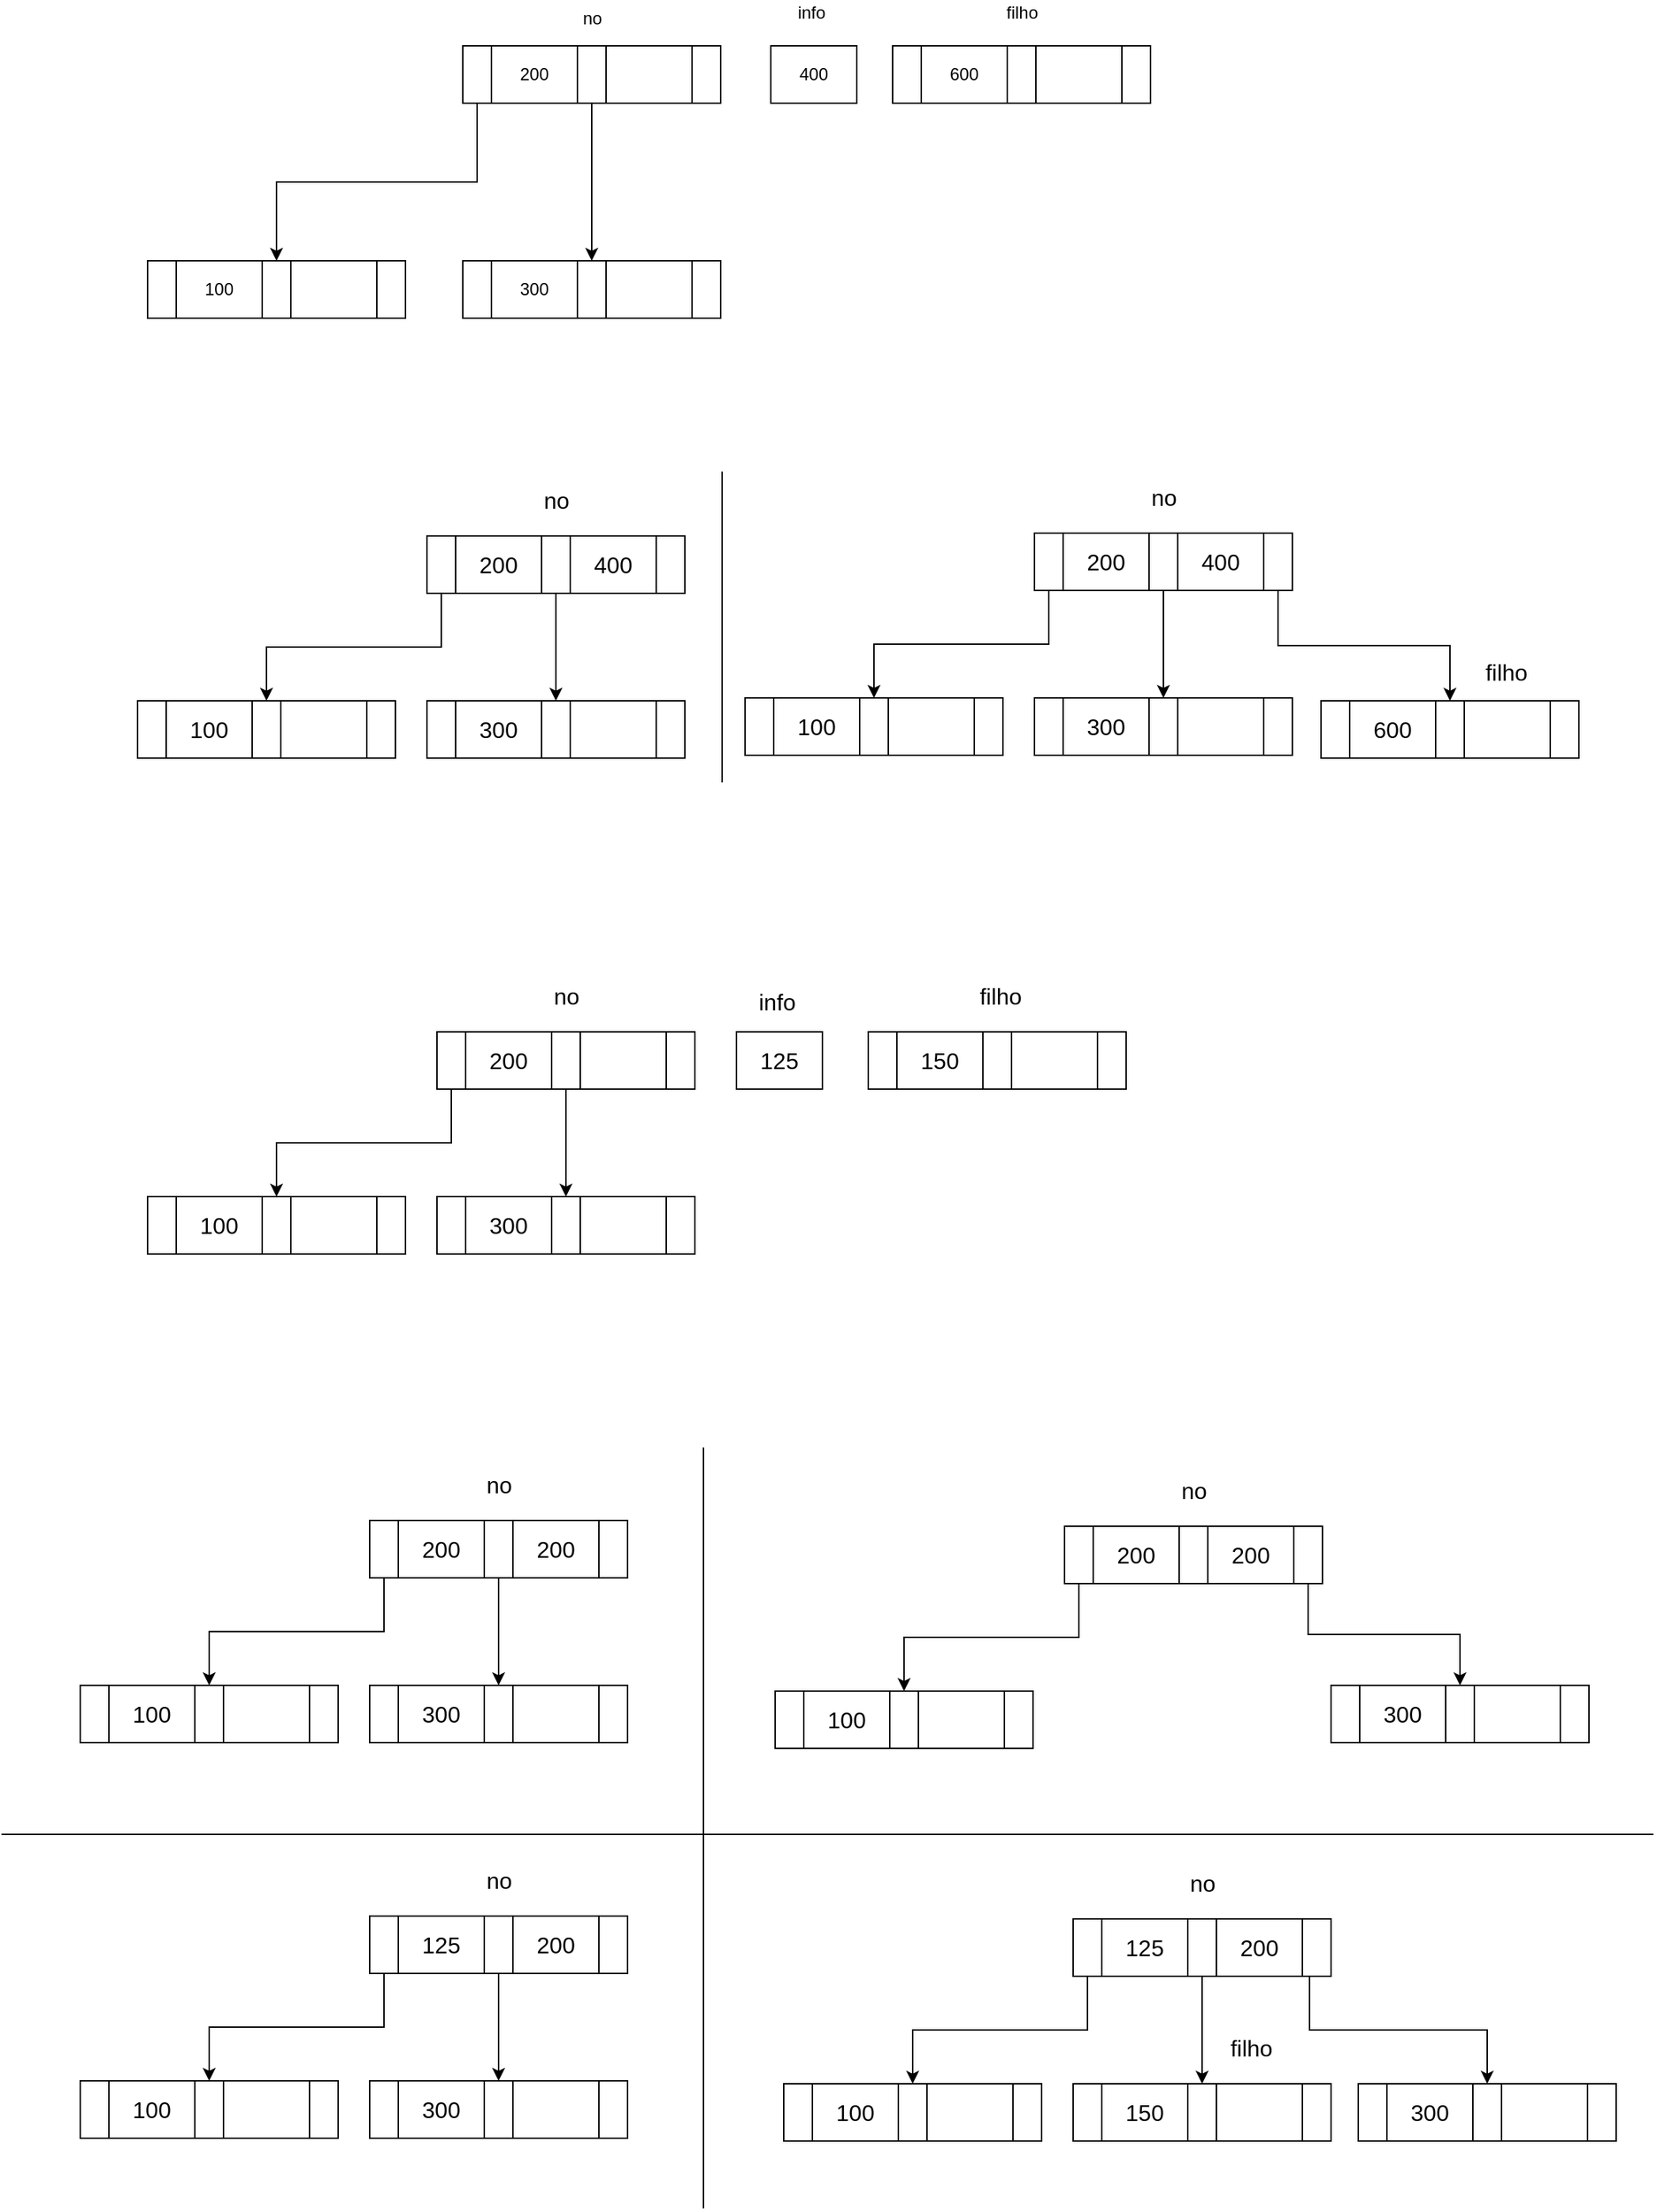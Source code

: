<mxfile>
    <diagram id="fqE3lZufEHXbBbbRYob7" name="questão 01">
        <mxGraphModel dx="3440" dy="1137" grid="0" gridSize="10" guides="1" tooltips="1" connect="1" arrows="1" fold="1" page="0" pageScale="1" pageWidth="1169" pageHeight="827" background="none" math="0" shadow="0">
            <root>
                <mxCell id="0"/>
                <mxCell id="1" parent="0"/>
                <mxCell id="69" value="" style="group" parent="1" vertex="1" connectable="0">
                    <mxGeometry x="-575" y="416" width="180" height="40" as="geometry"/>
                </mxCell>
                <mxCell id="64" value="" style="rounded=0;whiteSpace=wrap;html=1;" parent="69" vertex="1">
                    <mxGeometry width="20" height="40" as="geometry"/>
                </mxCell>
                <mxCell id="65" value="100" style="rounded=0;whiteSpace=wrap;html=1;" parent="69" vertex="1">
                    <mxGeometry x="20" width="60" height="40" as="geometry"/>
                </mxCell>
                <mxCell id="66" value="" style="rounded=0;whiteSpace=wrap;html=1;" parent="69" vertex="1">
                    <mxGeometry x="80" width="20" height="40" as="geometry"/>
                </mxCell>
                <mxCell id="67" value="" style="rounded=0;whiteSpace=wrap;html=1;" parent="69" vertex="1">
                    <mxGeometry x="100" width="60" height="40" as="geometry"/>
                </mxCell>
                <mxCell id="68" value="" style="rounded=0;whiteSpace=wrap;html=1;" parent="69" vertex="1">
                    <mxGeometry x="160" width="20" height="40" as="geometry"/>
                </mxCell>
                <mxCell id="77" value="" style="group" parent="1" vertex="1" connectable="0">
                    <mxGeometry x="-355" y="266" width="180" height="40" as="geometry"/>
                </mxCell>
                <mxCell id="52" value="" style="rounded=0;whiteSpace=wrap;html=1;" parent="77" vertex="1">
                    <mxGeometry width="20" height="40" as="geometry"/>
                </mxCell>
                <mxCell id="53" value="200" style="rounded=0;whiteSpace=wrap;html=1;" parent="77" vertex="1">
                    <mxGeometry x="20" width="60" height="40" as="geometry"/>
                </mxCell>
                <mxCell id="61" value="" style="rounded=0;whiteSpace=wrap;html=1;" parent="77" vertex="1">
                    <mxGeometry x="80" width="20" height="40" as="geometry"/>
                </mxCell>
                <mxCell id="62" value="" style="rounded=0;whiteSpace=wrap;html=1;" parent="77" vertex="1">
                    <mxGeometry x="100" width="60" height="40" as="geometry"/>
                </mxCell>
                <mxCell id="63" value="" style="rounded=0;whiteSpace=wrap;html=1;" parent="77" vertex="1">
                    <mxGeometry x="160" width="20" height="40" as="geometry"/>
                </mxCell>
                <mxCell id="78" style="edgeStyle=orthogonalEdgeStyle;rounded=0;orthogonalLoop=1;jettySize=auto;html=1;exitX=0.5;exitY=1;exitDx=0;exitDy=0;entryX=0.5;entryY=0;entryDx=0;entryDy=0;" parent="1" source="52" target="66" edge="1">
                    <mxGeometry relative="1" as="geometry">
                        <mxPoint x="-405" y="396" as="targetPoint"/>
                    </mxGeometry>
                </mxCell>
                <mxCell id="79" value="" style="group" parent="1" vertex="1" connectable="0">
                    <mxGeometry x="-355" y="416" width="180" height="40" as="geometry"/>
                </mxCell>
                <mxCell id="80" value="" style="rounded=0;whiteSpace=wrap;html=1;" parent="79" vertex="1">
                    <mxGeometry width="20" height="40" as="geometry"/>
                </mxCell>
                <mxCell id="81" value="300" style="rounded=0;whiteSpace=wrap;html=1;" parent="79" vertex="1">
                    <mxGeometry x="20" width="60" height="40" as="geometry"/>
                </mxCell>
                <mxCell id="82" value="" style="rounded=0;whiteSpace=wrap;html=1;" parent="79" vertex="1">
                    <mxGeometry x="80" width="20" height="40" as="geometry"/>
                </mxCell>
                <mxCell id="83" value="" style="rounded=0;whiteSpace=wrap;html=1;" parent="79" vertex="1">
                    <mxGeometry x="100" width="60" height="40" as="geometry"/>
                </mxCell>
                <mxCell id="84" value="" style="rounded=0;whiteSpace=wrap;html=1;" parent="79" vertex="1">
                    <mxGeometry x="160" width="20" height="40" as="geometry"/>
                </mxCell>
                <mxCell id="90" style="edgeStyle=orthogonalEdgeStyle;rounded=0;orthogonalLoop=1;jettySize=auto;html=1;exitX=0.5;exitY=1;exitDx=0;exitDy=0;" edge="1" parent="1" source="61" target="82">
                    <mxGeometry relative="1" as="geometry">
                        <mxPoint x="-265" y="416" as="targetPoint"/>
                    </mxGeometry>
                </mxCell>
                <mxCell id="98" value="no" style="text;html=1;align=center;verticalAlign=middle;resizable=0;points=[];autosize=1;strokeColor=none;" vertex="1" parent="1">
                    <mxGeometry x="-276.5" y="238" width="23" height="18" as="geometry"/>
                </mxCell>
                <mxCell id="99" value="info" style="text;html=1;align=center;verticalAlign=middle;resizable=0;points=[];autosize=1;strokeColor=none;" vertex="1" parent="1">
                    <mxGeometry x="-127" y="234" width="29" height="18" as="geometry"/>
                </mxCell>
                <mxCell id="100" value="" style="group" vertex="1" connectable="0" parent="1">
                    <mxGeometry x="-55" y="266" width="180" height="40" as="geometry"/>
                </mxCell>
                <mxCell id="101" value="" style="rounded=0;whiteSpace=wrap;html=1;" vertex="1" parent="100">
                    <mxGeometry width="20" height="40" as="geometry"/>
                </mxCell>
                <mxCell id="102" value="600" style="rounded=0;whiteSpace=wrap;html=1;" vertex="1" parent="100">
                    <mxGeometry x="20" width="60" height="40" as="geometry"/>
                </mxCell>
                <mxCell id="103" value="" style="rounded=0;whiteSpace=wrap;html=1;" vertex="1" parent="100">
                    <mxGeometry x="80" width="20" height="40" as="geometry"/>
                </mxCell>
                <mxCell id="104" value="" style="rounded=0;whiteSpace=wrap;html=1;" vertex="1" parent="100">
                    <mxGeometry x="100" width="60" height="40" as="geometry"/>
                </mxCell>
                <mxCell id="105" value="" style="rounded=0;whiteSpace=wrap;html=1;" vertex="1" parent="100">
                    <mxGeometry x="160" width="20" height="40" as="geometry"/>
                </mxCell>
                <mxCell id="106" value="filho" style="text;html=1;align=center;verticalAlign=middle;resizable=0;points=[];autosize=1;strokeColor=none;" vertex="1" parent="1">
                    <mxGeometry x="19" y="234" width="32" height="18" as="geometry"/>
                </mxCell>
                <mxCell id="107" value="400" style="rounded=0;whiteSpace=wrap;html=1;" vertex="1" parent="1">
                    <mxGeometry x="-140" y="266" width="60" height="40" as="geometry"/>
                </mxCell>
                <mxCell id="205" value="" style="group;fontSize=16;strokeWidth=1;" vertex="1" connectable="0" parent="1">
                    <mxGeometry x="-380" y="608" width="180" height="40" as="geometry"/>
                </mxCell>
                <mxCell id="206" value="" style="rounded=0;whiteSpace=wrap;html=1;" vertex="1" parent="205">
                    <mxGeometry width="20" height="40" as="geometry"/>
                </mxCell>
                <mxCell id="207" value="200" style="rounded=0;whiteSpace=wrap;html=1;fontSize=16;" vertex="1" parent="205">
                    <mxGeometry x="20" width="60" height="40" as="geometry"/>
                </mxCell>
                <mxCell id="208" value="" style="rounded=0;whiteSpace=wrap;html=1;" vertex="1" parent="205">
                    <mxGeometry x="80" width="20" height="40" as="geometry"/>
                </mxCell>
                <mxCell id="209" value="400" style="rounded=0;whiteSpace=wrap;html=1;fontSize=16;" vertex="1" parent="205">
                    <mxGeometry x="100" width="60" height="40" as="geometry"/>
                </mxCell>
                <mxCell id="210" value="" style="rounded=0;whiteSpace=wrap;html=1;" vertex="1" parent="205">
                    <mxGeometry x="160" width="20" height="40" as="geometry"/>
                </mxCell>
                <mxCell id="212" value="" style="group;fontSize=16;strokeWidth=1;" vertex="1" connectable="0" parent="1">
                    <mxGeometry x="-380" y="723" width="180" height="40" as="geometry"/>
                </mxCell>
                <mxCell id="213" value="" style="rounded=0;whiteSpace=wrap;html=1;" vertex="1" parent="212">
                    <mxGeometry width="20" height="40" as="geometry"/>
                </mxCell>
                <mxCell id="214" value="300" style="rounded=0;whiteSpace=wrap;html=1;fontSize=16;" vertex="1" parent="212">
                    <mxGeometry x="20" width="60" height="40" as="geometry"/>
                </mxCell>
                <mxCell id="215" value="" style="rounded=0;whiteSpace=wrap;html=1;" vertex="1" parent="212">
                    <mxGeometry x="80" width="20" height="40" as="geometry"/>
                </mxCell>
                <mxCell id="216" value="" style="rounded=0;whiteSpace=wrap;html=1;fontSize=16;" vertex="1" parent="212">
                    <mxGeometry x="100" width="60" height="40" as="geometry"/>
                </mxCell>
                <mxCell id="217" value="" style="rounded=0;whiteSpace=wrap;html=1;" vertex="1" parent="212">
                    <mxGeometry x="160" width="20" height="40" as="geometry"/>
                </mxCell>
                <mxCell id="218" style="edgeStyle=orthogonalEdgeStyle;rounded=0;orthogonalLoop=1;jettySize=auto;html=1;exitX=0.5;exitY=1;exitDx=0;exitDy=0;entryX=0.5;entryY=0;entryDx=0;entryDy=0;fontSize=16;" edge="1" parent="1" source="208" target="215">
                    <mxGeometry relative="1" as="geometry"/>
                </mxCell>
                <mxCell id="219" value="" style="group;fontSize=16;strokeWidth=1;" vertex="1" connectable="0" parent="1">
                    <mxGeometry x="-582" y="723" width="180" height="40" as="geometry"/>
                </mxCell>
                <mxCell id="220" value="" style="rounded=0;whiteSpace=wrap;html=1;" vertex="1" parent="219">
                    <mxGeometry width="20" height="40" as="geometry"/>
                </mxCell>
                <mxCell id="221" value="100" style="rounded=0;whiteSpace=wrap;html=1;fontSize=16;" vertex="1" parent="219">
                    <mxGeometry x="20" width="60" height="40" as="geometry"/>
                </mxCell>
                <mxCell id="222" value="" style="rounded=0;whiteSpace=wrap;html=1;" vertex="1" parent="219">
                    <mxGeometry x="80" width="20" height="40" as="geometry"/>
                </mxCell>
                <mxCell id="223" value="" style="rounded=0;whiteSpace=wrap;html=1;fontSize=16;" vertex="1" parent="219">
                    <mxGeometry x="100" width="60" height="40" as="geometry"/>
                </mxCell>
                <mxCell id="224" value="" style="rounded=0;whiteSpace=wrap;html=1;" vertex="1" parent="219">
                    <mxGeometry x="160" width="20" height="40" as="geometry"/>
                </mxCell>
                <mxCell id="225" style="edgeStyle=orthogonalEdgeStyle;rounded=0;orthogonalLoop=1;jettySize=auto;html=1;exitX=0.5;exitY=1;exitDx=0;exitDy=0;entryX=0.5;entryY=0;entryDx=0;entryDy=0;fontSize=16;" edge="1" parent="1" source="206" target="222">
                    <mxGeometry relative="1" as="geometry"/>
                </mxCell>
                <mxCell id="226" value="no" style="text;html=1;align=center;verticalAlign=middle;resizable=0;points=[];autosize=1;strokeColor=none;fontSize=16;" vertex="1" parent="1">
                    <mxGeometry x="-304" y="571" width="28" height="23" as="geometry"/>
                </mxCell>
                <mxCell id="227" value="" style="group;fontSize=16;strokeWidth=1;" vertex="1" connectable="0" parent="1">
                    <mxGeometry x="44" y="606" width="180" height="40" as="geometry"/>
                </mxCell>
                <mxCell id="228" value="" style="rounded=0;whiteSpace=wrap;html=1;" vertex="1" parent="227">
                    <mxGeometry width="20" height="40" as="geometry"/>
                </mxCell>
                <mxCell id="229" value="200" style="rounded=0;whiteSpace=wrap;html=1;fontSize=16;" vertex="1" parent="227">
                    <mxGeometry x="20" width="60" height="40" as="geometry"/>
                </mxCell>
                <mxCell id="230" value="" style="rounded=0;whiteSpace=wrap;html=1;" vertex="1" parent="227">
                    <mxGeometry x="80" width="20" height="40" as="geometry"/>
                </mxCell>
                <mxCell id="231" value="400" style="rounded=0;whiteSpace=wrap;html=1;fontSize=16;" vertex="1" parent="227">
                    <mxGeometry x="100" width="60" height="40" as="geometry"/>
                </mxCell>
                <mxCell id="232" value="" style="rounded=0;whiteSpace=wrap;html=1;" vertex="1" parent="227">
                    <mxGeometry x="160" width="20" height="40" as="geometry"/>
                </mxCell>
                <mxCell id="233" value="" style="group;fontSize=16;strokeWidth=1;" vertex="1" connectable="0" parent="1">
                    <mxGeometry x="44" y="721" width="180" height="40" as="geometry"/>
                </mxCell>
                <mxCell id="234" value="" style="rounded=0;whiteSpace=wrap;html=1;" vertex="1" parent="233">
                    <mxGeometry width="20" height="40" as="geometry"/>
                </mxCell>
                <mxCell id="235" value="300" style="rounded=0;whiteSpace=wrap;html=1;fontSize=16;" vertex="1" parent="233">
                    <mxGeometry x="20" width="60" height="40" as="geometry"/>
                </mxCell>
                <mxCell id="236" value="" style="rounded=0;whiteSpace=wrap;html=1;" vertex="1" parent="233">
                    <mxGeometry x="80" width="20" height="40" as="geometry"/>
                </mxCell>
                <mxCell id="237" value="" style="rounded=0;whiteSpace=wrap;html=1;fontSize=16;" vertex="1" parent="233">
                    <mxGeometry x="100" width="60" height="40" as="geometry"/>
                </mxCell>
                <mxCell id="238" value="" style="rounded=0;whiteSpace=wrap;html=1;" vertex="1" parent="233">
                    <mxGeometry x="160" width="20" height="40" as="geometry"/>
                </mxCell>
                <mxCell id="239" style="edgeStyle=orthogonalEdgeStyle;rounded=0;orthogonalLoop=1;jettySize=auto;html=1;exitX=0.5;exitY=1;exitDx=0;exitDy=0;entryX=0.5;entryY=0;entryDx=0;entryDy=0;fontSize=16;" edge="1" parent="1" source="230" target="236">
                    <mxGeometry relative="1" as="geometry"/>
                </mxCell>
                <mxCell id="240" value="" style="group;fontSize=16;strokeWidth=1;" vertex="1" connectable="0" parent="1">
                    <mxGeometry x="-158" y="721" width="180" height="40" as="geometry"/>
                </mxCell>
                <mxCell id="241" value="" style="rounded=0;whiteSpace=wrap;html=1;" vertex="1" parent="240">
                    <mxGeometry width="20" height="40" as="geometry"/>
                </mxCell>
                <mxCell id="242" value="100" style="rounded=0;whiteSpace=wrap;html=1;fontSize=16;" vertex="1" parent="240">
                    <mxGeometry x="20" width="60" height="40" as="geometry"/>
                </mxCell>
                <mxCell id="243" value="" style="rounded=0;whiteSpace=wrap;html=1;" vertex="1" parent="240">
                    <mxGeometry x="80" width="20" height="40" as="geometry"/>
                </mxCell>
                <mxCell id="244" value="" style="rounded=0;whiteSpace=wrap;html=1;fontSize=16;" vertex="1" parent="240">
                    <mxGeometry x="100" width="60" height="40" as="geometry"/>
                </mxCell>
                <mxCell id="245" value="" style="rounded=0;whiteSpace=wrap;html=1;" vertex="1" parent="240">
                    <mxGeometry x="160" width="20" height="40" as="geometry"/>
                </mxCell>
                <mxCell id="246" style="edgeStyle=orthogonalEdgeStyle;rounded=0;orthogonalLoop=1;jettySize=auto;html=1;exitX=0.5;exitY=1;exitDx=0;exitDy=0;entryX=0.5;entryY=0;entryDx=0;entryDy=0;fontSize=16;" edge="1" parent="1" source="228" target="243">
                    <mxGeometry relative="1" as="geometry"/>
                </mxCell>
                <mxCell id="247" value="no" style="text;html=1;align=center;verticalAlign=middle;resizable=0;points=[];autosize=1;strokeColor=none;fontSize=16;" vertex="1" parent="1">
                    <mxGeometry x="120" y="569" width="28" height="23" as="geometry"/>
                </mxCell>
                <mxCell id="248" value="" style="group;fontSize=16;strokeWidth=1;" vertex="1" connectable="0" parent="1">
                    <mxGeometry x="244" y="723" width="180" height="40" as="geometry"/>
                </mxCell>
                <mxCell id="249" value="" style="rounded=0;whiteSpace=wrap;html=1;" vertex="1" parent="248">
                    <mxGeometry width="20" height="40" as="geometry"/>
                </mxCell>
                <mxCell id="250" value="600" style="rounded=0;whiteSpace=wrap;html=1;fontSize=16;" vertex="1" parent="248">
                    <mxGeometry x="20" width="60" height="40" as="geometry"/>
                </mxCell>
                <mxCell id="251" value="" style="rounded=0;whiteSpace=wrap;html=1;" vertex="1" parent="248">
                    <mxGeometry x="80" width="20" height="40" as="geometry"/>
                </mxCell>
                <mxCell id="252" value="" style="rounded=0;whiteSpace=wrap;html=1;fontSize=16;" vertex="1" parent="248">
                    <mxGeometry x="100" width="60" height="40" as="geometry"/>
                </mxCell>
                <mxCell id="253" value="" style="rounded=0;whiteSpace=wrap;html=1;" vertex="1" parent="248">
                    <mxGeometry x="160" width="20" height="40" as="geometry"/>
                </mxCell>
                <mxCell id="254" style="edgeStyle=orthogonalEdgeStyle;rounded=0;orthogonalLoop=1;jettySize=auto;html=1;exitX=0.5;exitY=1;exitDx=0;exitDy=0;entryX=0.5;entryY=0;entryDx=0;entryDy=0;fontSize=16;" edge="1" parent="1" source="232" target="251">
                    <mxGeometry relative="1" as="geometry"/>
                </mxCell>
                <mxCell id="255" value="filho" style="text;html=1;align=center;verticalAlign=middle;resizable=0;points=[];autosize=1;strokeColor=none;fontSize=16;" vertex="1" parent="1">
                    <mxGeometry x="353" y="691" width="39" height="23" as="geometry"/>
                </mxCell>
                <mxCell id="256" value="" style="endArrow=none;html=1;fontSize=16;" edge="1" parent="1">
                    <mxGeometry width="50" height="50" relative="1" as="geometry">
                        <mxPoint x="-174" y="780" as="sourcePoint"/>
                        <mxPoint x="-174" y="563" as="targetPoint"/>
                    </mxGeometry>
                </mxCell>
                <mxCell id="258" value="" style="group;fontSize=16;strokeWidth=1;" vertex="1" connectable="0" parent="1">
                    <mxGeometry x="-373" y="954" width="180" height="40" as="geometry"/>
                </mxCell>
                <mxCell id="259" value="" style="rounded=0;whiteSpace=wrap;html=1;" vertex="1" parent="258">
                    <mxGeometry width="20" height="40" as="geometry"/>
                </mxCell>
                <mxCell id="260" value="200" style="rounded=0;whiteSpace=wrap;html=1;fontSize=16;" vertex="1" parent="258">
                    <mxGeometry x="20" width="60" height="40" as="geometry"/>
                </mxCell>
                <mxCell id="261" value="" style="rounded=0;whiteSpace=wrap;html=1;" vertex="1" parent="258">
                    <mxGeometry x="80" width="20" height="40" as="geometry"/>
                </mxCell>
                <mxCell id="262" value="" style="rounded=0;whiteSpace=wrap;html=1;fontSize=16;" vertex="1" parent="258">
                    <mxGeometry x="100" width="60" height="40" as="geometry"/>
                </mxCell>
                <mxCell id="263" value="" style="rounded=0;whiteSpace=wrap;html=1;" vertex="1" parent="258">
                    <mxGeometry x="160" width="20" height="40" as="geometry"/>
                </mxCell>
                <mxCell id="264" value="" style="group;fontSize=16;strokeWidth=1;" vertex="1" connectable="0" parent="1">
                    <mxGeometry x="-373" y="1069" width="180" height="40" as="geometry"/>
                </mxCell>
                <mxCell id="265" value="" style="rounded=0;whiteSpace=wrap;html=1;" vertex="1" parent="264">
                    <mxGeometry width="20" height="40" as="geometry"/>
                </mxCell>
                <mxCell id="266" value="300" style="rounded=0;whiteSpace=wrap;html=1;fontSize=16;" vertex="1" parent="264">
                    <mxGeometry x="20" width="60" height="40" as="geometry"/>
                </mxCell>
                <mxCell id="267" value="" style="rounded=0;whiteSpace=wrap;html=1;" vertex="1" parent="264">
                    <mxGeometry x="80" width="20" height="40" as="geometry"/>
                </mxCell>
                <mxCell id="268" value="" style="rounded=0;whiteSpace=wrap;html=1;fontSize=16;" vertex="1" parent="264">
                    <mxGeometry x="100" width="60" height="40" as="geometry"/>
                </mxCell>
                <mxCell id="269" value="" style="rounded=0;whiteSpace=wrap;html=1;" vertex="1" parent="264">
                    <mxGeometry x="160" width="20" height="40" as="geometry"/>
                </mxCell>
                <mxCell id="270" style="edgeStyle=orthogonalEdgeStyle;rounded=0;orthogonalLoop=1;jettySize=auto;html=1;exitX=0.5;exitY=1;exitDx=0;exitDy=0;entryX=0.5;entryY=0;entryDx=0;entryDy=0;fontSize=16;" edge="1" parent="1" source="261" target="267">
                    <mxGeometry relative="1" as="geometry"/>
                </mxCell>
                <mxCell id="271" value="" style="group;fontSize=16;strokeWidth=1;" vertex="1" connectable="0" parent="1">
                    <mxGeometry x="-575" y="1069" width="180" height="40" as="geometry"/>
                </mxCell>
                <mxCell id="272" value="" style="rounded=0;whiteSpace=wrap;html=1;" vertex="1" parent="271">
                    <mxGeometry width="20" height="40" as="geometry"/>
                </mxCell>
                <mxCell id="273" value="100" style="rounded=0;whiteSpace=wrap;html=1;fontSize=16;" vertex="1" parent="271">
                    <mxGeometry x="20" width="60" height="40" as="geometry"/>
                </mxCell>
                <mxCell id="274" value="" style="rounded=0;whiteSpace=wrap;html=1;" vertex="1" parent="271">
                    <mxGeometry x="80" width="20" height="40" as="geometry"/>
                </mxCell>
                <mxCell id="275" value="" style="rounded=0;whiteSpace=wrap;html=1;fontSize=16;" vertex="1" parent="271">
                    <mxGeometry x="100" width="60" height="40" as="geometry"/>
                </mxCell>
                <mxCell id="276" value="" style="rounded=0;whiteSpace=wrap;html=1;" vertex="1" parent="271">
                    <mxGeometry x="160" width="20" height="40" as="geometry"/>
                </mxCell>
                <mxCell id="277" style="edgeStyle=orthogonalEdgeStyle;rounded=0;orthogonalLoop=1;jettySize=auto;html=1;exitX=0.5;exitY=1;exitDx=0;exitDy=0;entryX=0.5;entryY=0;entryDx=0;entryDy=0;fontSize=16;" edge="1" parent="1" source="259" target="274">
                    <mxGeometry relative="1" as="geometry"/>
                </mxCell>
                <mxCell id="278" value="no" style="text;html=1;align=center;verticalAlign=middle;resizable=0;points=[];autosize=1;strokeColor=none;fontSize=16;" vertex="1" parent="1">
                    <mxGeometry x="-297" y="917" width="28" height="23" as="geometry"/>
                </mxCell>
                <mxCell id="286" value="125" style="rounded=0;whiteSpace=wrap;html=1;fontSize=16;" vertex="1" parent="1">
                    <mxGeometry x="-164" y="954" width="60" height="40" as="geometry"/>
                </mxCell>
                <mxCell id="287" value="" style="group;fontSize=16;strokeWidth=1;" vertex="1" connectable="0" parent="1">
                    <mxGeometry x="-72" y="954" width="180" height="40" as="geometry"/>
                </mxCell>
                <mxCell id="288" value="" style="rounded=0;whiteSpace=wrap;html=1;" vertex="1" parent="287">
                    <mxGeometry width="20" height="40" as="geometry"/>
                </mxCell>
                <mxCell id="289" value="150" style="rounded=0;whiteSpace=wrap;html=1;fontSize=16;" vertex="1" parent="287">
                    <mxGeometry x="20" width="60" height="40" as="geometry"/>
                </mxCell>
                <mxCell id="290" value="" style="rounded=0;whiteSpace=wrap;html=1;" vertex="1" parent="287">
                    <mxGeometry x="80" width="20" height="40" as="geometry"/>
                </mxCell>
                <mxCell id="291" value="" style="rounded=0;whiteSpace=wrap;html=1;fontSize=16;" vertex="1" parent="287">
                    <mxGeometry x="100" width="60" height="40" as="geometry"/>
                </mxCell>
                <mxCell id="292" value="" style="rounded=0;whiteSpace=wrap;html=1;" vertex="1" parent="287">
                    <mxGeometry x="160" width="20" height="40" as="geometry"/>
                </mxCell>
                <mxCell id="293" value="info" style="text;html=1;align=center;verticalAlign=middle;resizable=0;points=[];autosize=1;strokeColor=none;fontSize=16;" vertex="1" parent="1">
                    <mxGeometry x="-154" y="921" width="36" height="23" as="geometry"/>
                </mxCell>
                <mxCell id="294" value="filho" style="text;html=1;align=center;verticalAlign=middle;resizable=0;points=[];autosize=1;strokeColor=none;fontSize=16;" vertex="1" parent="1">
                    <mxGeometry y="917" width="39" height="23" as="geometry"/>
                </mxCell>
                <mxCell id="295" value="" style="group;fontSize=16;strokeWidth=1;" vertex="1" connectable="0" parent="1">
                    <mxGeometry x="-420" y="1295" width="180" height="40" as="geometry"/>
                </mxCell>
                <mxCell id="296" value="" style="rounded=0;whiteSpace=wrap;html=1;" vertex="1" parent="295">
                    <mxGeometry width="20" height="40" as="geometry"/>
                </mxCell>
                <mxCell id="297" value="200" style="rounded=0;whiteSpace=wrap;html=1;fontSize=16;" vertex="1" parent="295">
                    <mxGeometry x="20" width="60" height="40" as="geometry"/>
                </mxCell>
                <mxCell id="298" value="" style="rounded=0;whiteSpace=wrap;html=1;" vertex="1" parent="295">
                    <mxGeometry x="80" width="20" height="40" as="geometry"/>
                </mxCell>
                <mxCell id="299" value="200" style="rounded=0;whiteSpace=wrap;html=1;fontSize=16;" vertex="1" parent="295">
                    <mxGeometry x="100" width="60" height="40" as="geometry"/>
                </mxCell>
                <mxCell id="300" value="" style="rounded=0;whiteSpace=wrap;html=1;" vertex="1" parent="295">
                    <mxGeometry x="160" width="20" height="40" as="geometry"/>
                </mxCell>
                <mxCell id="301" value="" style="group;fontSize=16;strokeWidth=1;" vertex="1" connectable="0" parent="1">
                    <mxGeometry x="-420" y="1410" width="180" height="40" as="geometry"/>
                </mxCell>
                <mxCell id="302" value="" style="rounded=0;whiteSpace=wrap;html=1;" vertex="1" parent="301">
                    <mxGeometry width="20" height="40" as="geometry"/>
                </mxCell>
                <mxCell id="303" value="300" style="rounded=0;whiteSpace=wrap;html=1;fontSize=16;" vertex="1" parent="301">
                    <mxGeometry x="20" width="60" height="40" as="geometry"/>
                </mxCell>
                <mxCell id="304" value="" style="rounded=0;whiteSpace=wrap;html=1;" vertex="1" parent="301">
                    <mxGeometry x="80" width="20" height="40" as="geometry"/>
                </mxCell>
                <mxCell id="305" value="" style="rounded=0;whiteSpace=wrap;html=1;fontSize=16;" vertex="1" parent="301">
                    <mxGeometry x="100" width="60" height="40" as="geometry"/>
                </mxCell>
                <mxCell id="306" value="" style="rounded=0;whiteSpace=wrap;html=1;" vertex="1" parent="301">
                    <mxGeometry x="160" width="20" height="40" as="geometry"/>
                </mxCell>
                <mxCell id="307" style="edgeStyle=orthogonalEdgeStyle;rounded=0;orthogonalLoop=1;jettySize=auto;html=1;exitX=0.5;exitY=1;exitDx=0;exitDy=0;entryX=0.5;entryY=0;entryDx=0;entryDy=0;fontSize=16;" edge="1" parent="1" source="298" target="304">
                    <mxGeometry relative="1" as="geometry"/>
                </mxCell>
                <mxCell id="308" value="" style="group;fontSize=16;strokeWidth=1;" vertex="1" connectable="0" parent="1">
                    <mxGeometry x="-622" y="1410" width="180" height="40" as="geometry"/>
                </mxCell>
                <mxCell id="309" value="" style="rounded=0;whiteSpace=wrap;html=1;" vertex="1" parent="308">
                    <mxGeometry width="20" height="40" as="geometry"/>
                </mxCell>
                <mxCell id="310" value="100" style="rounded=0;whiteSpace=wrap;html=1;fontSize=16;" vertex="1" parent="308">
                    <mxGeometry x="20" width="60" height="40" as="geometry"/>
                </mxCell>
                <mxCell id="311" value="" style="rounded=0;whiteSpace=wrap;html=1;" vertex="1" parent="308">
                    <mxGeometry x="80" width="20" height="40" as="geometry"/>
                </mxCell>
                <mxCell id="312" value="" style="rounded=0;whiteSpace=wrap;html=1;fontSize=16;" vertex="1" parent="308">
                    <mxGeometry x="100" width="60" height="40" as="geometry"/>
                </mxCell>
                <mxCell id="313" value="" style="rounded=0;whiteSpace=wrap;html=1;" vertex="1" parent="308">
                    <mxGeometry x="160" width="20" height="40" as="geometry"/>
                </mxCell>
                <mxCell id="314" style="edgeStyle=orthogonalEdgeStyle;rounded=0;orthogonalLoop=1;jettySize=auto;html=1;exitX=0.5;exitY=1;exitDx=0;exitDy=0;entryX=0.5;entryY=0;entryDx=0;entryDy=0;fontSize=16;" edge="1" parent="1" source="296" target="311">
                    <mxGeometry relative="1" as="geometry"/>
                </mxCell>
                <mxCell id="315" value="no" style="text;html=1;align=center;verticalAlign=middle;resizable=0;points=[];autosize=1;strokeColor=none;fontSize=16;" vertex="1" parent="1">
                    <mxGeometry x="-344" y="1258" width="28" height="23" as="geometry"/>
                </mxCell>
                <mxCell id="316" value="" style="group;fontSize=16;strokeWidth=1;" vertex="1" connectable="0" parent="1">
                    <mxGeometry x="-420" y="1571" width="180" height="40" as="geometry"/>
                </mxCell>
                <mxCell id="317" value="" style="rounded=0;whiteSpace=wrap;html=1;" vertex="1" parent="316">
                    <mxGeometry width="20" height="40" as="geometry"/>
                </mxCell>
                <mxCell id="318" value="125" style="rounded=0;whiteSpace=wrap;html=1;fontSize=16;" vertex="1" parent="316">
                    <mxGeometry x="20" width="60" height="40" as="geometry"/>
                </mxCell>
                <mxCell id="319" value="" style="rounded=0;whiteSpace=wrap;html=1;" vertex="1" parent="316">
                    <mxGeometry x="80" width="20" height="40" as="geometry"/>
                </mxCell>
                <mxCell id="320" value="200" style="rounded=0;whiteSpace=wrap;html=1;fontSize=16;" vertex="1" parent="316">
                    <mxGeometry x="100" width="60" height="40" as="geometry"/>
                </mxCell>
                <mxCell id="321" value="" style="rounded=0;whiteSpace=wrap;html=1;" vertex="1" parent="316">
                    <mxGeometry x="160" width="20" height="40" as="geometry"/>
                </mxCell>
                <mxCell id="322" value="" style="group;fontSize=16;strokeWidth=1;" vertex="1" connectable="0" parent="1">
                    <mxGeometry x="-420" y="1686" width="180" height="40" as="geometry"/>
                </mxCell>
                <mxCell id="323" value="" style="rounded=0;whiteSpace=wrap;html=1;" vertex="1" parent="322">
                    <mxGeometry width="20" height="40" as="geometry"/>
                </mxCell>
                <mxCell id="324" value="300" style="rounded=0;whiteSpace=wrap;html=1;fontSize=16;" vertex="1" parent="322">
                    <mxGeometry x="20" width="60" height="40" as="geometry"/>
                </mxCell>
                <mxCell id="325" value="" style="rounded=0;whiteSpace=wrap;html=1;" vertex="1" parent="322">
                    <mxGeometry x="80" width="20" height="40" as="geometry"/>
                </mxCell>
                <mxCell id="326" value="" style="rounded=0;whiteSpace=wrap;html=1;fontSize=16;" vertex="1" parent="322">
                    <mxGeometry x="100" width="60" height="40" as="geometry"/>
                </mxCell>
                <mxCell id="327" value="" style="rounded=0;whiteSpace=wrap;html=1;" vertex="1" parent="322">
                    <mxGeometry x="160" width="20" height="40" as="geometry"/>
                </mxCell>
                <mxCell id="328" style="edgeStyle=orthogonalEdgeStyle;rounded=0;orthogonalLoop=1;jettySize=auto;html=1;exitX=0.5;exitY=1;exitDx=0;exitDy=0;entryX=0.5;entryY=0;entryDx=0;entryDy=0;fontSize=16;" edge="1" parent="1" source="319" target="325">
                    <mxGeometry relative="1" as="geometry"/>
                </mxCell>
                <mxCell id="329" value="" style="group;fontSize=16;strokeWidth=1;" vertex="1" connectable="0" parent="1">
                    <mxGeometry x="-622" y="1686" width="180" height="40" as="geometry"/>
                </mxCell>
                <mxCell id="330" value="" style="rounded=0;whiteSpace=wrap;html=1;" vertex="1" parent="329">
                    <mxGeometry width="20" height="40" as="geometry"/>
                </mxCell>
                <mxCell id="331" value="100" style="rounded=0;whiteSpace=wrap;html=1;fontSize=16;" vertex="1" parent="329">
                    <mxGeometry x="20" width="60" height="40" as="geometry"/>
                </mxCell>
                <mxCell id="332" value="" style="rounded=0;whiteSpace=wrap;html=1;" vertex="1" parent="329">
                    <mxGeometry x="80" width="20" height="40" as="geometry"/>
                </mxCell>
                <mxCell id="333" value="" style="rounded=0;whiteSpace=wrap;html=1;fontSize=16;" vertex="1" parent="329">
                    <mxGeometry x="100" width="60" height="40" as="geometry"/>
                </mxCell>
                <mxCell id="334" value="" style="rounded=0;whiteSpace=wrap;html=1;" vertex="1" parent="329">
                    <mxGeometry x="160" width="20" height="40" as="geometry"/>
                </mxCell>
                <mxCell id="335" style="edgeStyle=orthogonalEdgeStyle;rounded=0;orthogonalLoop=1;jettySize=auto;html=1;exitX=0.5;exitY=1;exitDx=0;exitDy=0;entryX=0.5;entryY=0;entryDx=0;entryDy=0;fontSize=16;" edge="1" parent="1" source="317" target="332">
                    <mxGeometry relative="1" as="geometry"/>
                </mxCell>
                <mxCell id="336" value="no" style="text;html=1;align=center;verticalAlign=middle;resizable=0;points=[];autosize=1;strokeColor=none;fontSize=16;" vertex="1" parent="1">
                    <mxGeometry x="-344" y="1534" width="28" height="23" as="geometry"/>
                </mxCell>
                <mxCell id="337" value="" style="group;fontSize=16;strokeWidth=1;" vertex="1" connectable="0" parent="1">
                    <mxGeometry x="65" y="1299" width="180" height="40" as="geometry"/>
                </mxCell>
                <mxCell id="338" value="" style="rounded=0;whiteSpace=wrap;html=1;" vertex="1" parent="337">
                    <mxGeometry width="20" height="40" as="geometry"/>
                </mxCell>
                <mxCell id="339" value="200" style="rounded=0;whiteSpace=wrap;html=1;fontSize=16;" vertex="1" parent="337">
                    <mxGeometry x="20" width="60" height="40" as="geometry"/>
                </mxCell>
                <mxCell id="340" value="" style="rounded=0;whiteSpace=wrap;html=1;" vertex="1" parent="337">
                    <mxGeometry x="80" width="20" height="40" as="geometry"/>
                </mxCell>
                <mxCell id="341" value="200" style="rounded=0;whiteSpace=wrap;html=1;fontSize=16;" vertex="1" parent="337">
                    <mxGeometry x="100" width="60" height="40" as="geometry"/>
                </mxCell>
                <mxCell id="342" value="" style="rounded=0;whiteSpace=wrap;html=1;" vertex="1" parent="337">
                    <mxGeometry x="160" width="20" height="40" as="geometry"/>
                </mxCell>
                <mxCell id="343" value="" style="group;fontSize=16;strokeWidth=1;" vertex="1" connectable="0" parent="1">
                    <mxGeometry x="251" y="1410" width="180" height="40" as="geometry"/>
                </mxCell>
                <mxCell id="344" value="" style="rounded=0;whiteSpace=wrap;html=1;" vertex="1" parent="343">
                    <mxGeometry width="20" height="40" as="geometry"/>
                </mxCell>
                <mxCell id="345" value="300" style="rounded=0;whiteSpace=wrap;html=1;fontSize=16;" vertex="1" parent="343">
                    <mxGeometry x="20" width="60" height="40" as="geometry"/>
                </mxCell>
                <mxCell id="346" value="" style="rounded=0;whiteSpace=wrap;html=1;" vertex="1" parent="343">
                    <mxGeometry x="80" width="20" height="40" as="geometry"/>
                </mxCell>
                <mxCell id="347" value="" style="rounded=0;whiteSpace=wrap;html=1;fontSize=16;" vertex="1" parent="343">
                    <mxGeometry x="100" width="60" height="40" as="geometry"/>
                </mxCell>
                <mxCell id="348" value="" style="rounded=0;whiteSpace=wrap;html=1;" vertex="1" parent="343">
                    <mxGeometry x="160" width="20" height="40" as="geometry"/>
                </mxCell>
                <mxCell id="349" style="edgeStyle=orthogonalEdgeStyle;rounded=0;orthogonalLoop=1;jettySize=auto;html=1;exitX=0.5;exitY=1;exitDx=0;exitDy=0;entryX=0.5;entryY=0;entryDx=0;entryDy=0;fontSize=16;" edge="1" parent="1" source="342" target="346">
                    <mxGeometry relative="1" as="geometry"/>
                </mxCell>
                <mxCell id="350" value="" style="group;fontSize=16;strokeWidth=1;" vertex="1" connectable="0" parent="1">
                    <mxGeometry x="-137" y="1414" width="180" height="40" as="geometry"/>
                </mxCell>
                <mxCell id="351" value="" style="rounded=0;whiteSpace=wrap;html=1;" vertex="1" parent="350">
                    <mxGeometry width="20" height="40" as="geometry"/>
                </mxCell>
                <mxCell id="352" value="100" style="rounded=0;whiteSpace=wrap;html=1;fontSize=16;" vertex="1" parent="350">
                    <mxGeometry x="20" width="60" height="40" as="geometry"/>
                </mxCell>
                <mxCell id="353" value="" style="rounded=0;whiteSpace=wrap;html=1;" vertex="1" parent="350">
                    <mxGeometry x="80" width="20" height="40" as="geometry"/>
                </mxCell>
                <mxCell id="354" value="" style="rounded=0;whiteSpace=wrap;html=1;fontSize=16;" vertex="1" parent="350">
                    <mxGeometry x="100" width="60" height="40" as="geometry"/>
                </mxCell>
                <mxCell id="355" value="" style="rounded=0;whiteSpace=wrap;html=1;" vertex="1" parent="350">
                    <mxGeometry x="160" width="20" height="40" as="geometry"/>
                </mxCell>
                <mxCell id="356" style="edgeStyle=orthogonalEdgeStyle;rounded=0;orthogonalLoop=1;jettySize=auto;html=1;exitX=0.5;exitY=1;exitDx=0;exitDy=0;entryX=0.5;entryY=0;entryDx=0;entryDy=0;fontSize=16;" edge="1" parent="1" source="338" target="353">
                    <mxGeometry relative="1" as="geometry"/>
                </mxCell>
                <mxCell id="357" value="no" style="text;html=1;align=center;verticalAlign=middle;resizable=0;points=[];autosize=1;strokeColor=none;fontSize=16;" vertex="1" parent="1">
                    <mxGeometry x="141" y="1262" width="28" height="23" as="geometry"/>
                </mxCell>
                <mxCell id="358" value="" style="group;fontSize=16;strokeWidth=1;" vertex="1" connectable="0" parent="1">
                    <mxGeometry x="71" y="1573" width="180" height="40" as="geometry"/>
                </mxCell>
                <mxCell id="359" value="" style="rounded=0;whiteSpace=wrap;html=1;" vertex="1" parent="358">
                    <mxGeometry width="20" height="40" as="geometry"/>
                </mxCell>
                <mxCell id="360" value="125" style="rounded=0;whiteSpace=wrap;html=1;fontSize=16;" vertex="1" parent="358">
                    <mxGeometry x="20" width="60" height="40" as="geometry"/>
                </mxCell>
                <mxCell id="361" value="" style="rounded=0;whiteSpace=wrap;html=1;" vertex="1" parent="358">
                    <mxGeometry x="80" width="20" height="40" as="geometry"/>
                </mxCell>
                <mxCell id="362" value="200" style="rounded=0;whiteSpace=wrap;html=1;fontSize=16;" vertex="1" parent="358">
                    <mxGeometry x="100" width="60" height="40" as="geometry"/>
                </mxCell>
                <mxCell id="363" value="" style="rounded=0;whiteSpace=wrap;html=1;" vertex="1" parent="358">
                    <mxGeometry x="160" width="20" height="40" as="geometry"/>
                </mxCell>
                <mxCell id="364" value="" style="group;fontSize=16;strokeWidth=1;" vertex="1" connectable="0" parent="1">
                    <mxGeometry x="71" y="1688" width="180" height="40" as="geometry"/>
                </mxCell>
                <mxCell id="365" value="" style="rounded=0;whiteSpace=wrap;html=1;" vertex="1" parent="364">
                    <mxGeometry width="20" height="40" as="geometry"/>
                </mxCell>
                <mxCell id="366" value="150" style="rounded=0;whiteSpace=wrap;html=1;fontSize=16;" vertex="1" parent="364">
                    <mxGeometry x="20" width="60" height="40" as="geometry"/>
                </mxCell>
                <mxCell id="367" value="" style="rounded=0;whiteSpace=wrap;html=1;" vertex="1" parent="364">
                    <mxGeometry x="80" width="20" height="40" as="geometry"/>
                </mxCell>
                <mxCell id="368" value="" style="rounded=0;whiteSpace=wrap;html=1;fontSize=16;" vertex="1" parent="364">
                    <mxGeometry x="100" width="60" height="40" as="geometry"/>
                </mxCell>
                <mxCell id="369" value="" style="rounded=0;whiteSpace=wrap;html=1;" vertex="1" parent="364">
                    <mxGeometry x="160" width="20" height="40" as="geometry"/>
                </mxCell>
                <mxCell id="370" style="edgeStyle=orthogonalEdgeStyle;rounded=0;orthogonalLoop=1;jettySize=auto;html=1;exitX=0.5;exitY=1;exitDx=0;exitDy=0;entryX=0.5;entryY=0;entryDx=0;entryDy=0;fontSize=16;" edge="1" parent="1" source="361" target="367">
                    <mxGeometry relative="1" as="geometry"/>
                </mxCell>
                <mxCell id="371" value="" style="group;fontSize=16;strokeWidth=1;" vertex="1" connectable="0" parent="1">
                    <mxGeometry x="-131" y="1688" width="180" height="40" as="geometry"/>
                </mxCell>
                <mxCell id="372" value="" style="rounded=0;whiteSpace=wrap;html=1;" vertex="1" parent="371">
                    <mxGeometry width="20" height="40" as="geometry"/>
                </mxCell>
                <mxCell id="373" value="100" style="rounded=0;whiteSpace=wrap;html=1;fontSize=16;" vertex="1" parent="371">
                    <mxGeometry x="20" width="60" height="40" as="geometry"/>
                </mxCell>
                <mxCell id="374" value="" style="rounded=0;whiteSpace=wrap;html=1;" vertex="1" parent="371">
                    <mxGeometry x="80" width="20" height="40" as="geometry"/>
                </mxCell>
                <mxCell id="375" value="" style="rounded=0;whiteSpace=wrap;html=1;fontSize=16;" vertex="1" parent="371">
                    <mxGeometry x="100" width="60" height="40" as="geometry"/>
                </mxCell>
                <mxCell id="376" value="" style="rounded=0;whiteSpace=wrap;html=1;" vertex="1" parent="371">
                    <mxGeometry x="160" width="20" height="40" as="geometry"/>
                </mxCell>
                <mxCell id="377" style="edgeStyle=orthogonalEdgeStyle;rounded=0;orthogonalLoop=1;jettySize=auto;html=1;exitX=0.5;exitY=1;exitDx=0;exitDy=0;entryX=0.5;entryY=0;entryDx=0;entryDy=0;fontSize=16;" edge="1" parent="1" source="359" target="374">
                    <mxGeometry relative="1" as="geometry"/>
                </mxCell>
                <mxCell id="378" value="no" style="text;html=1;align=center;verticalAlign=middle;resizable=0;points=[];autosize=1;strokeColor=none;fontSize=16;" vertex="1" parent="1">
                    <mxGeometry x="147" y="1536" width="28" height="23" as="geometry"/>
                </mxCell>
                <mxCell id="379" value="" style="endArrow=none;html=1;fontSize=16;" edge="1" parent="1">
                    <mxGeometry width="50" height="50" relative="1" as="geometry">
                        <mxPoint x="-187" y="1775" as="sourcePoint"/>
                        <mxPoint x="-187" y="1244" as="targetPoint"/>
                    </mxGeometry>
                </mxCell>
                <mxCell id="380" value="" style="endArrow=none;html=1;fontSize=16;" edge="1" parent="1">
                    <mxGeometry width="50" height="50" relative="1" as="geometry">
                        <mxPoint x="-677" y="1514" as="sourcePoint"/>
                        <mxPoint x="476" y="1514" as="targetPoint"/>
                    </mxGeometry>
                </mxCell>
                <mxCell id="381" value="" style="group;fontSize=16;strokeWidth=1;" vertex="1" connectable="0" parent="1">
                    <mxGeometry x="270" y="1688" width="180" height="40" as="geometry"/>
                </mxCell>
                <mxCell id="382" value="" style="rounded=0;whiteSpace=wrap;html=1;" vertex="1" parent="381">
                    <mxGeometry width="20" height="40" as="geometry"/>
                </mxCell>
                <mxCell id="383" value="300" style="rounded=0;whiteSpace=wrap;html=1;fontSize=16;" vertex="1" parent="381">
                    <mxGeometry x="20" width="60" height="40" as="geometry"/>
                </mxCell>
                <mxCell id="384" value="" style="rounded=0;whiteSpace=wrap;html=1;" vertex="1" parent="381">
                    <mxGeometry x="80" width="20" height="40" as="geometry"/>
                </mxCell>
                <mxCell id="385" value="" style="rounded=0;whiteSpace=wrap;html=1;fontSize=16;" vertex="1" parent="381">
                    <mxGeometry x="100" width="60" height="40" as="geometry"/>
                </mxCell>
                <mxCell id="386" value="" style="rounded=0;whiteSpace=wrap;html=1;" vertex="1" parent="381">
                    <mxGeometry x="160" width="20" height="40" as="geometry"/>
                </mxCell>
                <mxCell id="387" style="edgeStyle=orthogonalEdgeStyle;rounded=0;orthogonalLoop=1;jettySize=auto;html=1;exitX=0.25;exitY=1;exitDx=0;exitDy=0;entryX=0.5;entryY=0;entryDx=0;entryDy=0;fontSize=16;" edge="1" parent="1" source="363" target="384">
                    <mxGeometry relative="1" as="geometry"/>
                </mxCell>
                <mxCell id="388" value="filho" style="text;html=1;align=center;verticalAlign=middle;resizable=0;points=[];autosize=1;strokeColor=none;fontSize=16;" vertex="1" parent="1">
                    <mxGeometry x="175" y="1651" width="39" height="23" as="geometry"/>
                </mxCell>
            </root>
        </mxGraphModel>
    </diagram>
    <diagram id="Ez29IetRISAI1r4DdLJR" name="questão 02">
        <mxGraphModel dx="2248" dy="796" grid="0" gridSize="10" guides="1" tooltips="1" connect="1" arrows="1" fold="1" page="0" pageScale="1" pageWidth="1169" pageHeight="827" math="0" shadow="0">
            <root>
                <mxCell id="5ge0WAYScPM2mVQQpALp-0"/>
                <mxCell id="5ge0WAYScPM2mVQQpALp-1" parent="5ge0WAYScPM2mVQQpALp-0"/>
                <mxCell id="hueP4rzff3wrGi0F-x3p-0" value="" style="group;fontSize=16;strokeWidth=1;" vertex="1" connectable="0" parent="5ge0WAYScPM2mVQQpALp-1">
                    <mxGeometry x="137" y="95" width="180" height="40" as="geometry"/>
                </mxCell>
                <mxCell id="hueP4rzff3wrGi0F-x3p-6" value="" style="edgeStyle=orthogonalEdgeStyle;rounded=0;orthogonalLoop=1;jettySize=auto;html=1;fontSize=16;" edge="1" parent="hueP4rzff3wrGi0F-x3p-0" source="hueP4rzff3wrGi0F-x3p-1" target="hueP4rzff3wrGi0F-x3p-4">
                    <mxGeometry relative="1" as="geometry"/>
                </mxCell>
                <mxCell id="hueP4rzff3wrGi0F-x3p-1" value="" style="rounded=0;whiteSpace=wrap;html=1;" vertex="1" parent="hueP4rzff3wrGi0F-x3p-0">
                    <mxGeometry width="20" height="40" as="geometry"/>
                </mxCell>
                <mxCell id="hueP4rzff3wrGi0F-x3p-2" value="300" style="rounded=0;whiteSpace=wrap;html=1;fontSize=16;" vertex="1" parent="hueP4rzff3wrGi0F-x3p-0">
                    <mxGeometry x="20" width="60" height="40" as="geometry"/>
                </mxCell>
                <mxCell id="hueP4rzff3wrGi0F-x3p-3" value="" style="rounded=0;whiteSpace=wrap;html=1;" vertex="1" parent="hueP4rzff3wrGi0F-x3p-0">
                    <mxGeometry x="80" width="20" height="40" as="geometry"/>
                </mxCell>
                <mxCell id="hueP4rzff3wrGi0F-x3p-4" value="700" style="rounded=0;whiteSpace=wrap;html=1;fontSize=16;" vertex="1" parent="hueP4rzff3wrGi0F-x3p-0">
                    <mxGeometry x="100" width="60" height="40" as="geometry"/>
                </mxCell>
                <mxCell id="hueP4rzff3wrGi0F-x3p-5" value="" style="rounded=0;whiteSpace=wrap;html=1;" vertex="1" parent="hueP4rzff3wrGi0F-x3p-0">
                    <mxGeometry x="160" width="20" height="40" as="geometry"/>
                </mxCell>
                <mxCell id="hueP4rzff3wrGi0F-x3p-7" value="no" style="text;html=1;align=center;verticalAlign=middle;resizable=0;points=[];autosize=1;strokeColor=none;fontSize=16;" vertex="1" parent="5ge0WAYScPM2mVQQpALp-1">
                    <mxGeometry x="211" y="67" width="28" height="23" as="geometry"/>
                </mxCell>
                <mxCell id="hueP4rzff3wrGi0F-x3p-8" value="" style="group;fontSize=16;strokeWidth=1;" vertex="1" connectable="0" parent="5ge0WAYScPM2mVQQpALp-1">
                    <mxGeometry x="137" y="183" width="180" height="40" as="geometry"/>
                </mxCell>
                <mxCell id="hueP4rzff3wrGi0F-x3p-9" value="" style="rounded=0;whiteSpace=wrap;html=1;" vertex="1" parent="hueP4rzff3wrGi0F-x3p-8">
                    <mxGeometry width="20" height="40" as="geometry"/>
                </mxCell>
                <mxCell id="hueP4rzff3wrGi0F-x3p-10" value="500" style="rounded=0;whiteSpace=wrap;html=1;fontSize=16;" vertex="1" parent="hueP4rzff3wrGi0F-x3p-8">
                    <mxGeometry x="20" width="60" height="40" as="geometry"/>
                </mxCell>
                <mxCell id="hueP4rzff3wrGi0F-x3p-11" value="" style="rounded=0;whiteSpace=wrap;html=1;" vertex="1" parent="hueP4rzff3wrGi0F-x3p-8">
                    <mxGeometry x="80" width="20" height="40" as="geometry"/>
                </mxCell>
                <mxCell id="hueP4rzff3wrGi0F-x3p-12" value="" style="rounded=0;whiteSpace=wrap;html=1;fontSize=16;" vertex="1" parent="hueP4rzff3wrGi0F-x3p-8">
                    <mxGeometry x="100" width="60" height="40" as="geometry"/>
                </mxCell>
                <mxCell id="hueP4rzff3wrGi0F-x3p-13" value="" style="rounded=0;whiteSpace=wrap;html=1;" vertex="1" parent="hueP4rzff3wrGi0F-x3p-8">
                    <mxGeometry x="160" width="20" height="40" as="geometry"/>
                </mxCell>
                <mxCell id="hueP4rzff3wrGi0F-x3p-14" style="edgeStyle=orthogonalEdgeStyle;rounded=0;orthogonalLoop=1;jettySize=auto;html=1;exitX=0.5;exitY=1;exitDx=0;exitDy=0;fontSize=16;" edge="1" parent="5ge0WAYScPM2mVQQpALp-1" source="hueP4rzff3wrGi0F-x3p-3" target="hueP4rzff3wrGi0F-x3p-11">
                    <mxGeometry relative="1" as="geometry"/>
                </mxCell>
                <mxCell id="hueP4rzff3wrGi0F-x3p-15" value="" style="group;fontSize=16;strokeWidth=1;" vertex="1" connectable="0" parent="5ge0WAYScPM2mVQQpALp-1">
                    <mxGeometry x="-66" y="183" width="180" height="40" as="geometry"/>
                </mxCell>
                <mxCell id="hueP4rzff3wrGi0F-x3p-16" value="" style="rounded=0;whiteSpace=wrap;html=1;" vertex="1" parent="hueP4rzff3wrGi0F-x3p-15">
                    <mxGeometry width="20" height="40" as="geometry"/>
                </mxCell>
                <mxCell id="hueP4rzff3wrGi0F-x3p-17" value="50" style="rounded=0;whiteSpace=wrap;html=1;fontSize=16;" vertex="1" parent="hueP4rzff3wrGi0F-x3p-15">
                    <mxGeometry x="20" width="60" height="40" as="geometry"/>
                </mxCell>
                <mxCell id="hueP4rzff3wrGi0F-x3p-18" value="" style="rounded=0;whiteSpace=wrap;html=1;" vertex="1" parent="hueP4rzff3wrGi0F-x3p-15">
                    <mxGeometry x="80" width="20" height="40" as="geometry"/>
                </mxCell>
                <mxCell id="hueP4rzff3wrGi0F-x3p-19" value="" style="rounded=0;whiteSpace=wrap;html=1;fontSize=16;" vertex="1" parent="hueP4rzff3wrGi0F-x3p-15">
                    <mxGeometry x="100" width="60" height="40" as="geometry"/>
                </mxCell>
                <mxCell id="hueP4rzff3wrGi0F-x3p-20" value="" style="rounded=0;whiteSpace=wrap;html=1;" vertex="1" parent="hueP4rzff3wrGi0F-x3p-15">
                    <mxGeometry x="160" width="20" height="40" as="geometry"/>
                </mxCell>
                <mxCell id="hueP4rzff3wrGi0F-x3p-21" value="" style="group;fontSize=16;strokeWidth=1;" vertex="1" connectable="0" parent="5ge0WAYScPM2mVQQpALp-1">
                    <mxGeometry x="335" y="183" width="180" height="40" as="geometry"/>
                </mxCell>
                <mxCell id="hueP4rzff3wrGi0F-x3p-22" value="" style="rounded=0;whiteSpace=wrap;html=1;" vertex="1" parent="hueP4rzff3wrGi0F-x3p-21">
                    <mxGeometry width="20" height="40" as="geometry"/>
                </mxCell>
                <mxCell id="hueP4rzff3wrGi0F-x3p-23" value="800" style="rounded=0;whiteSpace=wrap;html=1;fontSize=16;" vertex="1" parent="hueP4rzff3wrGi0F-x3p-21">
                    <mxGeometry x="20" width="60" height="40" as="geometry"/>
                </mxCell>
                <mxCell id="hueP4rzff3wrGi0F-x3p-24" value="" style="rounded=0;whiteSpace=wrap;html=1;" vertex="1" parent="hueP4rzff3wrGi0F-x3p-21">
                    <mxGeometry x="80" width="20" height="40" as="geometry"/>
                </mxCell>
                <mxCell id="hueP4rzff3wrGi0F-x3p-25" value="" style="rounded=0;whiteSpace=wrap;html=1;fontSize=16;" vertex="1" parent="hueP4rzff3wrGi0F-x3p-21">
                    <mxGeometry x="100" width="60" height="40" as="geometry"/>
                </mxCell>
                <mxCell id="hueP4rzff3wrGi0F-x3p-26" value="" style="rounded=0;whiteSpace=wrap;html=1;" vertex="1" parent="hueP4rzff3wrGi0F-x3p-21">
                    <mxGeometry x="160" width="20" height="40" as="geometry"/>
                </mxCell>
                <mxCell id="hueP4rzff3wrGi0F-x3p-27" style="edgeStyle=orthogonalEdgeStyle;rounded=0;orthogonalLoop=1;jettySize=auto;html=1;exitX=0.5;exitY=1;exitDx=0;exitDy=0;entryX=0.5;entryY=0;entryDx=0;entryDy=0;fontSize=16;" edge="1" parent="5ge0WAYScPM2mVQQpALp-1" source="hueP4rzff3wrGi0F-x3p-1" target="hueP4rzff3wrGi0F-x3p-18">
                    <mxGeometry relative="1" as="geometry"/>
                </mxCell>
                <mxCell id="hueP4rzff3wrGi0F-x3p-28" style="edgeStyle=orthogonalEdgeStyle;rounded=0;orthogonalLoop=1;jettySize=auto;html=1;exitX=0.5;exitY=1;exitDx=0;exitDy=0;entryX=0.5;entryY=0;entryDx=0;entryDy=0;fontSize=16;" edge="1" parent="5ge0WAYScPM2mVQQpALp-1" source="hueP4rzff3wrGi0F-x3p-5" target="hueP4rzff3wrGi0F-x3p-24">
                    <mxGeometry relative="1" as="geometry"/>
                </mxCell>
                <mxCell id="hueP4rzff3wrGi0F-x3p-29" value="" style="group;fontSize=16;strokeWidth=1;" vertex="1" connectable="0" parent="5ge0WAYScPM2mVQQpALp-1">
                    <mxGeometry x="613" y="95" width="180" height="40" as="geometry"/>
                </mxCell>
                <mxCell id="hueP4rzff3wrGi0F-x3p-30" value="" style="rounded=0;whiteSpace=wrap;html=1;" vertex="1" parent="hueP4rzff3wrGi0F-x3p-29">
                    <mxGeometry width="20" height="40" as="geometry"/>
                </mxCell>
                <mxCell id="hueP4rzff3wrGi0F-x3p-31" value="200" style="rounded=0;whiteSpace=wrap;html=1;fontSize=16;" vertex="1" parent="hueP4rzff3wrGi0F-x3p-29">
                    <mxGeometry x="20" width="60" height="40" as="geometry"/>
                </mxCell>
                <mxCell id="hueP4rzff3wrGi0F-x3p-32" value="" style="rounded=0;whiteSpace=wrap;html=1;" vertex="1" parent="hueP4rzff3wrGi0F-x3p-29">
                    <mxGeometry x="80" width="20" height="40" as="geometry"/>
                </mxCell>
                <mxCell id="hueP4rzff3wrGi0F-x3p-33" value="" style="rounded=0;whiteSpace=wrap;html=1;fontSize=16;" vertex="1" parent="hueP4rzff3wrGi0F-x3p-29">
                    <mxGeometry x="100" width="60" height="40" as="geometry"/>
                </mxCell>
                <mxCell id="hueP4rzff3wrGi0F-x3p-34" value="" style="rounded=0;whiteSpace=wrap;html=1;" vertex="1" parent="hueP4rzff3wrGi0F-x3p-29">
                    <mxGeometry x="160" width="20" height="40" as="geometry"/>
                </mxCell>
                <mxCell id="hueP4rzff3wrGi0F-x3p-36" value="100" style="rounded=0;whiteSpace=wrap;html=1;fontSize=16;" vertex="1" parent="5ge0WAYScPM2mVQQpALp-1">
                    <mxGeometry x="538" y="95" width="60" height="40" as="geometry"/>
                </mxCell>
                <mxCell id="hueP4rzff3wrGi0F-x3p-37" value="info" style="text;html=1;align=center;verticalAlign=middle;resizable=0;points=[];autosize=1;strokeColor=none;fontSize=16;" vertex="1" parent="5ge0WAYScPM2mVQQpALp-1">
                    <mxGeometry x="550" y="67" width="36" height="23" as="geometry"/>
                </mxCell>
                <mxCell id="hueP4rzff3wrGi0F-x3p-38" value="filhoMaior" style="text;html=1;align=center;verticalAlign=middle;resizable=0;points=[];autosize=1;strokeColor=none;fontSize=16;" vertex="1" parent="5ge0WAYScPM2mVQQpALp-1">
                    <mxGeometry x="658" y="62" width="79" height="23" as="geometry"/>
                </mxCell>
                <mxCell id="hueP4rzff3wrGi0F-x3p-39" value="" style="group;fontSize=16;strokeWidth=1;" vertex="1" connectable="0" parent="5ge0WAYScPM2mVQQpALp-1">
                    <mxGeometry x="145" y="367" width="180" height="40" as="geometry"/>
                </mxCell>
                <mxCell id="hueP4rzff3wrGi0F-x3p-40" value="" style="rounded=0;whiteSpace=wrap;html=1;" vertex="1" parent="hueP4rzff3wrGi0F-x3p-39">
                    <mxGeometry width="20" height="40" as="geometry"/>
                </mxCell>
                <mxCell id="hueP4rzff3wrGi0F-x3p-41" value="700" style="rounded=0;whiteSpace=wrap;html=1;fontSize=16;" vertex="1" parent="hueP4rzff3wrGi0F-x3p-39">
                    <mxGeometry x="20" width="60" height="40" as="geometry"/>
                </mxCell>
                <mxCell id="hueP4rzff3wrGi0F-x3p-42" value="" style="rounded=0;whiteSpace=wrap;html=1;" vertex="1" parent="hueP4rzff3wrGi0F-x3p-39">
                    <mxGeometry x="80" width="20" height="40" as="geometry"/>
                </mxCell>
                <mxCell id="hueP4rzff3wrGi0F-x3p-43" value="" style="rounded=0;whiteSpace=wrap;html=1;fontSize=16;" vertex="1" parent="hueP4rzff3wrGi0F-x3p-39">
                    <mxGeometry x="100" width="60" height="40" as="geometry"/>
                </mxCell>
                <mxCell id="hueP4rzff3wrGi0F-x3p-44" value="" style="rounded=0;whiteSpace=wrap;html=1;" vertex="1" parent="hueP4rzff3wrGi0F-x3p-39">
                    <mxGeometry x="160" width="20" height="40" as="geometry"/>
                </mxCell>
                <mxCell id="hueP4rzff3wrGi0F-x3p-45" value="** novo" style="text;html=1;align=center;verticalAlign=middle;resizable=0;points=[];autosize=1;strokeColor=none;fontSize=16;" vertex="1" parent="5ge0WAYScPM2mVQQpALp-1">
                    <mxGeometry x="199" y="335" width="62" height="23" as="geometry"/>
                </mxCell>
                <mxCell id="hueP4rzff3wrGi0F-x3p-46" value="" style="group;fontSize=16;strokeWidth=1;" vertex="1" connectable="0" parent="5ge0WAYScPM2mVQQpALp-1">
                    <mxGeometry x="145" y="458" width="180" height="40" as="geometry"/>
                </mxCell>
                <mxCell id="hueP4rzff3wrGi0F-x3p-47" value="" style="rounded=0;whiteSpace=wrap;html=1;" vertex="1" parent="hueP4rzff3wrGi0F-x3p-46">
                    <mxGeometry width="20" height="40" as="geometry"/>
                </mxCell>
                <mxCell id="hueP4rzff3wrGi0F-x3p-48" value="800" style="rounded=0;whiteSpace=wrap;html=1;fontSize=16;" vertex="1" parent="hueP4rzff3wrGi0F-x3p-46">
                    <mxGeometry x="20" width="60" height="40" as="geometry"/>
                </mxCell>
                <mxCell id="hueP4rzff3wrGi0F-x3p-49" value="" style="rounded=0;whiteSpace=wrap;html=1;" vertex="1" parent="hueP4rzff3wrGi0F-x3p-46">
                    <mxGeometry x="80" width="20" height="40" as="geometry"/>
                </mxCell>
                <mxCell id="hueP4rzff3wrGi0F-x3p-50" value="" style="rounded=0;whiteSpace=wrap;html=1;fontSize=16;" vertex="1" parent="hueP4rzff3wrGi0F-x3p-46">
                    <mxGeometry x="100" width="60" height="40" as="geometry"/>
                </mxCell>
                <mxCell id="hueP4rzff3wrGi0F-x3p-51" value="" style="rounded=0;whiteSpace=wrap;html=1;" vertex="1" parent="hueP4rzff3wrGi0F-x3p-46">
                    <mxGeometry x="160" width="20" height="40" as="geometry"/>
                </mxCell>
                <mxCell id="hueP4rzff3wrGi0F-x3p-52" value="" style="group;fontSize=16;strokeWidth=1;" vertex="1" connectable="0" parent="5ge0WAYScPM2mVQQpALp-1">
                    <mxGeometry x="-56" y="458" width="180" height="40" as="geometry"/>
                </mxCell>
                <mxCell id="hueP4rzff3wrGi0F-x3p-53" value="" style="rounded=0;whiteSpace=wrap;html=1;" vertex="1" parent="hueP4rzff3wrGi0F-x3p-52">
                    <mxGeometry width="20" height="40" as="geometry"/>
                </mxCell>
                <mxCell id="hueP4rzff3wrGi0F-x3p-54" value="500" style="rounded=0;whiteSpace=wrap;html=1;fontSize=16;" vertex="1" parent="hueP4rzff3wrGi0F-x3p-52">
                    <mxGeometry x="20" width="60" height="40" as="geometry"/>
                </mxCell>
                <mxCell id="hueP4rzff3wrGi0F-x3p-55" value="" style="rounded=0;whiteSpace=wrap;html=1;" vertex="1" parent="hueP4rzff3wrGi0F-x3p-52">
                    <mxGeometry x="80" width="20" height="40" as="geometry"/>
                </mxCell>
                <mxCell id="hueP4rzff3wrGi0F-x3p-56" value="" style="rounded=0;whiteSpace=wrap;html=1;fontSize=16;" vertex="1" parent="hueP4rzff3wrGi0F-x3p-52">
                    <mxGeometry x="100" width="60" height="40" as="geometry"/>
                </mxCell>
                <mxCell id="hueP4rzff3wrGi0F-x3p-57" value="" style="rounded=0;whiteSpace=wrap;html=1;" vertex="1" parent="hueP4rzff3wrGi0F-x3p-52">
                    <mxGeometry x="160" width="20" height="40" as="geometry"/>
                </mxCell>
                <mxCell id="hueP4rzff3wrGi0F-x3p-58" style="edgeStyle=orthogonalEdgeStyle;rounded=0;orthogonalLoop=1;jettySize=auto;html=1;exitX=0.5;exitY=1;exitDx=0;exitDy=0;entryX=0.5;entryY=0;entryDx=0;entryDy=0;fontSize=16;" edge="1" parent="5ge0WAYScPM2mVQQpALp-1" source="hueP4rzff3wrGi0F-x3p-40" target="hueP4rzff3wrGi0F-x3p-55">
                    <mxGeometry relative="1" as="geometry"/>
                </mxCell>
                <mxCell id="hueP4rzff3wrGi0F-x3p-59" style="edgeStyle=orthogonalEdgeStyle;rounded=0;orthogonalLoop=1;jettySize=auto;html=1;exitX=0.5;exitY=1;exitDx=0;exitDy=0;entryX=0.5;entryY=0;entryDx=0;entryDy=0;fontSize=16;" edge="1" parent="5ge0WAYScPM2mVQQpALp-1" source="hueP4rzff3wrGi0F-x3p-42" target="hueP4rzff3wrGi0F-x3p-49">
                    <mxGeometry relative="1" as="geometry"/>
                </mxCell>
                <mxCell id="hueP4rzff3wrGi0F-x3p-61" value="" style="group;fontSize=16;strokeWidth=1;" vertex="1" connectable="0" parent="5ge0WAYScPM2mVQQpALp-1">
                    <mxGeometry x="160" y="677" width="180" height="40" as="geometry"/>
                </mxCell>
                <mxCell id="hueP4rzff3wrGi0F-x3p-62" value="" style="rounded=0;whiteSpace=wrap;html=1;" vertex="1" parent="hueP4rzff3wrGi0F-x3p-61">
                    <mxGeometry width="20" height="40" as="geometry"/>
                </mxCell>
                <mxCell id="hueP4rzff3wrGi0F-x3p-63" value="100" style="rounded=0;whiteSpace=wrap;html=1;fontSize=16;" vertex="1" parent="hueP4rzff3wrGi0F-x3p-61">
                    <mxGeometry x="20" width="60" height="40" as="geometry"/>
                </mxCell>
                <mxCell id="hueP4rzff3wrGi0F-x3p-64" value="" style="rounded=0;whiteSpace=wrap;html=1;" vertex="1" parent="hueP4rzff3wrGi0F-x3p-61">
                    <mxGeometry x="80" width="20" height="40" as="geometry"/>
                </mxCell>
                <mxCell id="hueP4rzff3wrGi0F-x3p-65" value="700" style="rounded=0;whiteSpace=wrap;html=1;fontSize=16;" vertex="1" parent="hueP4rzff3wrGi0F-x3p-61">
                    <mxGeometry x="100" width="60" height="40" as="geometry"/>
                </mxCell>
                <mxCell id="hueP4rzff3wrGi0F-x3p-66" value="" style="rounded=0;whiteSpace=wrap;html=1;" vertex="1" parent="hueP4rzff3wrGi0F-x3p-61">
                    <mxGeometry x="160" width="20" height="40" as="geometry"/>
                </mxCell>
                <mxCell id="hueP4rzff3wrGi0F-x3p-67" value="no" style="text;html=1;align=center;verticalAlign=middle;resizable=0;points=[];autosize=1;strokeColor=none;fontSize=16;" vertex="1" parent="5ge0WAYScPM2mVQQpALp-1">
                    <mxGeometry x="231" y="645" width="28" height="23" as="geometry"/>
                </mxCell>
                <mxCell id="hueP4rzff3wrGi0F-x3p-68" value="" style="group;fontSize=16;strokeWidth=1;" vertex="1" connectable="0" parent="5ge0WAYScPM2mVQQpALp-1">
                    <mxGeometry x="160" y="768" width="180" height="40" as="geometry"/>
                </mxCell>
                <mxCell id="hueP4rzff3wrGi0F-x3p-69" value="" style="rounded=0;whiteSpace=wrap;html=1;" vertex="1" parent="hueP4rzff3wrGi0F-x3p-68">
                    <mxGeometry width="20" height="40" as="geometry"/>
                </mxCell>
                <mxCell id="hueP4rzff3wrGi0F-x3p-70" value="500" style="rounded=0;whiteSpace=wrap;html=1;fontSize=16;" vertex="1" parent="hueP4rzff3wrGi0F-x3p-68">
                    <mxGeometry x="20" width="60" height="40" as="geometry"/>
                </mxCell>
                <mxCell id="hueP4rzff3wrGi0F-x3p-71" value="" style="rounded=0;whiteSpace=wrap;html=1;" vertex="1" parent="hueP4rzff3wrGi0F-x3p-68">
                    <mxGeometry x="80" width="20" height="40" as="geometry"/>
                </mxCell>
                <mxCell id="hueP4rzff3wrGi0F-x3p-72" value="" style="rounded=0;whiteSpace=wrap;html=1;fontSize=16;" vertex="1" parent="hueP4rzff3wrGi0F-x3p-68">
                    <mxGeometry x="100" width="60" height="40" as="geometry"/>
                </mxCell>
                <mxCell id="hueP4rzff3wrGi0F-x3p-73" value="" style="rounded=0;whiteSpace=wrap;html=1;" vertex="1" parent="hueP4rzff3wrGi0F-x3p-68">
                    <mxGeometry x="160" width="20" height="40" as="geometry"/>
                </mxCell>
                <mxCell id="hueP4rzff3wrGi0F-x3p-74" value="" style="group;fontSize=16;strokeWidth=1;" vertex="1" connectable="0" parent="5ge0WAYScPM2mVQQpALp-1">
                    <mxGeometry x="-41" y="768" width="180" height="40" as="geometry"/>
                </mxCell>
                <mxCell id="hueP4rzff3wrGi0F-x3p-75" value="" style="rounded=0;whiteSpace=wrap;html=1;" vertex="1" parent="hueP4rzff3wrGi0F-x3p-74">
                    <mxGeometry width="20" height="40" as="geometry"/>
                </mxCell>
                <mxCell id="hueP4rzff3wrGi0F-x3p-76" value="50" style="rounded=0;whiteSpace=wrap;html=1;fontSize=16;" vertex="1" parent="hueP4rzff3wrGi0F-x3p-74">
                    <mxGeometry x="20" width="60" height="40" as="geometry"/>
                </mxCell>
                <mxCell id="hueP4rzff3wrGi0F-x3p-77" value="" style="rounded=0;whiteSpace=wrap;html=1;" vertex="1" parent="hueP4rzff3wrGi0F-x3p-74">
                    <mxGeometry x="80" width="20" height="40" as="geometry"/>
                </mxCell>
                <mxCell id="hueP4rzff3wrGi0F-x3p-78" value="" style="rounded=0;whiteSpace=wrap;html=1;fontSize=16;" vertex="1" parent="hueP4rzff3wrGi0F-x3p-74">
                    <mxGeometry x="100" width="60" height="40" as="geometry"/>
                </mxCell>
                <mxCell id="hueP4rzff3wrGi0F-x3p-79" value="" style="rounded=0;whiteSpace=wrap;html=1;" vertex="1" parent="hueP4rzff3wrGi0F-x3p-74">
                    <mxGeometry x="160" width="20" height="40" as="geometry"/>
                </mxCell>
                <mxCell id="hueP4rzff3wrGi0F-x3p-80" style="edgeStyle=orthogonalEdgeStyle;rounded=0;orthogonalLoop=1;jettySize=auto;html=1;exitX=0.5;exitY=1;exitDx=0;exitDy=0;entryX=0.5;entryY=0;entryDx=0;entryDy=0;fontSize=16;" edge="1" parent="5ge0WAYScPM2mVQQpALp-1" source="hueP4rzff3wrGi0F-x3p-62" target="hueP4rzff3wrGi0F-x3p-77">
                    <mxGeometry relative="1" as="geometry"/>
                </mxCell>
                <mxCell id="hueP4rzff3wrGi0F-x3p-81" style="edgeStyle=orthogonalEdgeStyle;rounded=0;orthogonalLoop=1;jettySize=auto;html=1;exitX=0.5;exitY=1;exitDx=0;exitDy=0;entryX=0.5;entryY=0;entryDx=0;entryDy=0;fontSize=16;" edge="1" parent="5ge0WAYScPM2mVQQpALp-1" source="hueP4rzff3wrGi0F-x3p-64" target="hueP4rzff3wrGi0F-x3p-71">
                    <mxGeometry relative="1" as="geometry"/>
                </mxCell>
                <mxCell id="hueP4rzff3wrGi0F-x3p-82" value="" style="group;fontSize=16;strokeWidth=1;" vertex="1" connectable="0" parent="5ge0WAYScPM2mVQQpALp-1">
                    <mxGeometry x="368" y="768" width="180" height="40" as="geometry"/>
                </mxCell>
                <mxCell id="hueP4rzff3wrGi0F-x3p-83" value="" style="rounded=0;whiteSpace=wrap;html=1;" vertex="1" parent="hueP4rzff3wrGi0F-x3p-82">
                    <mxGeometry width="20" height="40" as="geometry"/>
                </mxCell>
                <mxCell id="hueP4rzff3wrGi0F-x3p-84" value="800" style="rounded=0;whiteSpace=wrap;html=1;fontSize=16;" vertex="1" parent="hueP4rzff3wrGi0F-x3p-82">
                    <mxGeometry x="20" width="60" height="40" as="geometry"/>
                </mxCell>
                <mxCell id="hueP4rzff3wrGi0F-x3p-85" value="" style="rounded=0;whiteSpace=wrap;html=1;" vertex="1" parent="hueP4rzff3wrGi0F-x3p-82">
                    <mxGeometry x="80" width="20" height="40" as="geometry"/>
                </mxCell>
                <mxCell id="hueP4rzff3wrGi0F-x3p-86" value="" style="rounded=0;whiteSpace=wrap;html=1;fontSize=16;" vertex="1" parent="hueP4rzff3wrGi0F-x3p-82">
                    <mxGeometry x="100" width="60" height="40" as="geometry"/>
                </mxCell>
                <mxCell id="hueP4rzff3wrGi0F-x3p-87" value="" style="rounded=0;whiteSpace=wrap;html=1;" vertex="1" parent="hueP4rzff3wrGi0F-x3p-82">
                    <mxGeometry x="160" width="20" height="40" as="geometry"/>
                </mxCell>
                <mxCell id="hueP4rzff3wrGi0F-x3p-88" style="edgeStyle=orthogonalEdgeStyle;rounded=0;orthogonalLoop=1;jettySize=auto;html=1;exitX=0.5;exitY=1;exitDx=0;exitDy=0;fontSize=16;" edge="1" parent="5ge0WAYScPM2mVQQpALp-1" source="hueP4rzff3wrGi0F-x3p-66" target="hueP4rzff3wrGi0F-x3p-85">
                    <mxGeometry relative="1" as="geometry"/>
                </mxCell>
                <mxCell id="hueP4rzff3wrGi0F-x3p-90" value="" style="group;fontSize=16;strokeWidth=1;" vertex="1" connectable="0" parent="5ge0WAYScPM2mVQQpALp-1">
                    <mxGeometry x="162" y="872" width="180" height="40" as="geometry"/>
                </mxCell>
                <mxCell id="hueP4rzff3wrGi0F-x3p-91" value="" style="rounded=0;whiteSpace=wrap;html=1;" vertex="1" parent="hueP4rzff3wrGi0F-x3p-90">
                    <mxGeometry width="20" height="40" as="geometry"/>
                </mxCell>
                <mxCell id="hueP4rzff3wrGi0F-x3p-92" value="100" style="rounded=0;whiteSpace=wrap;html=1;fontSize=16;" vertex="1" parent="hueP4rzff3wrGi0F-x3p-90">
                    <mxGeometry x="20" width="60" height="40" as="geometry"/>
                </mxCell>
                <mxCell id="hueP4rzff3wrGi0F-x3p-93" value="" style="rounded=0;whiteSpace=wrap;html=1;" vertex="1" parent="hueP4rzff3wrGi0F-x3p-90">
                    <mxGeometry x="80" width="20" height="40" as="geometry"/>
                </mxCell>
                <mxCell id="hueP4rzff3wrGi0F-x3p-94" value="700" style="rounded=0;whiteSpace=wrap;html=1;fontSize=16;" vertex="1" parent="hueP4rzff3wrGi0F-x3p-90">
                    <mxGeometry x="100" width="60" height="40" as="geometry"/>
                </mxCell>
                <mxCell id="hueP4rzff3wrGi0F-x3p-95" value="" style="rounded=0;whiteSpace=wrap;html=1;" vertex="1" parent="hueP4rzff3wrGi0F-x3p-90">
                    <mxGeometry x="160" width="20" height="40" as="geometry"/>
                </mxCell>
                <mxCell id="hueP4rzff3wrGi0F-x3p-96" value="no" style="text;html=1;align=center;verticalAlign=middle;resizable=0;points=[];autosize=1;strokeColor=none;fontSize=16;" vertex="1" parent="5ge0WAYScPM2mVQQpALp-1">
                    <mxGeometry x="233" y="840" width="28" height="23" as="geometry"/>
                </mxCell>
                <mxCell id="hueP4rzff3wrGi0F-x3p-97" value="" style="group;fontSize=16;strokeWidth=1;" vertex="1" connectable="0" parent="5ge0WAYScPM2mVQQpALp-1">
                    <mxGeometry x="162" y="963" width="180" height="40" as="geometry"/>
                </mxCell>
                <mxCell id="hueP4rzff3wrGi0F-x3p-98" value="" style="rounded=0;whiteSpace=wrap;html=1;" vertex="1" parent="hueP4rzff3wrGi0F-x3p-97">
                    <mxGeometry width="20" height="40" as="geometry"/>
                </mxCell>
                <mxCell id="hueP4rzff3wrGi0F-x3p-99" value="200" style="rounded=0;whiteSpace=wrap;html=1;fontSize=16;" vertex="1" parent="hueP4rzff3wrGi0F-x3p-97">
                    <mxGeometry x="20" width="60" height="40" as="geometry"/>
                </mxCell>
                <mxCell id="hueP4rzff3wrGi0F-x3p-100" value="" style="rounded=0;whiteSpace=wrap;html=1;" vertex="1" parent="hueP4rzff3wrGi0F-x3p-97">
                    <mxGeometry x="80" width="20" height="40" as="geometry"/>
                </mxCell>
                <mxCell id="hueP4rzff3wrGi0F-x3p-101" value="" style="rounded=0;whiteSpace=wrap;html=1;fontSize=16;" vertex="1" parent="hueP4rzff3wrGi0F-x3p-97">
                    <mxGeometry x="100" width="60" height="40" as="geometry"/>
                </mxCell>
                <mxCell id="hueP4rzff3wrGi0F-x3p-102" value="" style="rounded=0;whiteSpace=wrap;html=1;" vertex="1" parent="hueP4rzff3wrGi0F-x3p-97">
                    <mxGeometry x="160" width="20" height="40" as="geometry"/>
                </mxCell>
                <mxCell id="hueP4rzff3wrGi0F-x3p-103" value="" style="group;fontSize=16;strokeWidth=1;" vertex="1" connectable="0" parent="5ge0WAYScPM2mVQQpALp-1">
                    <mxGeometry x="-39" y="963" width="180" height="40" as="geometry"/>
                </mxCell>
                <mxCell id="hueP4rzff3wrGi0F-x3p-104" value="" style="rounded=0;whiteSpace=wrap;html=1;" vertex="1" parent="hueP4rzff3wrGi0F-x3p-103">
                    <mxGeometry width="20" height="40" as="geometry"/>
                </mxCell>
                <mxCell id="hueP4rzff3wrGi0F-x3p-105" value="50" style="rounded=0;whiteSpace=wrap;html=1;fontSize=16;" vertex="1" parent="hueP4rzff3wrGi0F-x3p-103">
                    <mxGeometry x="20" width="60" height="40" as="geometry"/>
                </mxCell>
                <mxCell id="hueP4rzff3wrGi0F-x3p-106" value="" style="rounded=0;whiteSpace=wrap;html=1;" vertex="1" parent="hueP4rzff3wrGi0F-x3p-103">
                    <mxGeometry x="80" width="20" height="40" as="geometry"/>
                </mxCell>
                <mxCell id="hueP4rzff3wrGi0F-x3p-107" value="" style="rounded=0;whiteSpace=wrap;html=1;fontSize=16;" vertex="1" parent="hueP4rzff3wrGi0F-x3p-103">
                    <mxGeometry x="100" width="60" height="40" as="geometry"/>
                </mxCell>
                <mxCell id="hueP4rzff3wrGi0F-x3p-108" value="" style="rounded=0;whiteSpace=wrap;html=1;" vertex="1" parent="hueP4rzff3wrGi0F-x3p-103">
                    <mxGeometry x="160" width="20" height="40" as="geometry"/>
                </mxCell>
                <mxCell id="hueP4rzff3wrGi0F-x3p-109" style="edgeStyle=orthogonalEdgeStyle;rounded=0;orthogonalLoop=1;jettySize=auto;html=1;exitX=0.5;exitY=1;exitDx=0;exitDy=0;entryX=0.5;entryY=0;entryDx=0;entryDy=0;fontSize=16;" edge="1" parent="5ge0WAYScPM2mVQQpALp-1" source="hueP4rzff3wrGi0F-x3p-91" target="hueP4rzff3wrGi0F-x3p-106">
                    <mxGeometry relative="1" as="geometry"/>
                </mxCell>
                <mxCell id="hueP4rzff3wrGi0F-x3p-110" style="edgeStyle=orthogonalEdgeStyle;rounded=0;orthogonalLoop=1;jettySize=auto;html=1;exitX=0.5;exitY=1;exitDx=0;exitDy=0;entryX=0.5;entryY=0;entryDx=0;entryDy=0;fontSize=16;" edge="1" parent="5ge0WAYScPM2mVQQpALp-1" source="hueP4rzff3wrGi0F-x3p-93" target="hueP4rzff3wrGi0F-x3p-100">
                    <mxGeometry relative="1" as="geometry"/>
                </mxCell>
                <mxCell id="hueP4rzff3wrGi0F-x3p-111" value="" style="group;fontSize=16;strokeWidth=1;" vertex="1" connectable="0" parent="5ge0WAYScPM2mVQQpALp-1">
                    <mxGeometry x="370" y="963" width="180" height="40" as="geometry"/>
                </mxCell>
                <mxCell id="hueP4rzff3wrGi0F-x3p-112" value="" style="rounded=0;whiteSpace=wrap;html=1;" vertex="1" parent="hueP4rzff3wrGi0F-x3p-111">
                    <mxGeometry width="20" height="40" as="geometry"/>
                </mxCell>
                <mxCell id="hueP4rzff3wrGi0F-x3p-113" value="800" style="rounded=0;whiteSpace=wrap;html=1;fontSize=16;" vertex="1" parent="hueP4rzff3wrGi0F-x3p-111">
                    <mxGeometry x="20" width="60" height="40" as="geometry"/>
                </mxCell>
                <mxCell id="hueP4rzff3wrGi0F-x3p-114" value="" style="rounded=0;whiteSpace=wrap;html=1;" vertex="1" parent="hueP4rzff3wrGi0F-x3p-111">
                    <mxGeometry x="80" width="20" height="40" as="geometry"/>
                </mxCell>
                <mxCell id="hueP4rzff3wrGi0F-x3p-115" value="" style="rounded=0;whiteSpace=wrap;html=1;fontSize=16;" vertex="1" parent="hueP4rzff3wrGi0F-x3p-111">
                    <mxGeometry x="100" width="60" height="40" as="geometry"/>
                </mxCell>
                <mxCell id="hueP4rzff3wrGi0F-x3p-116" value="" style="rounded=0;whiteSpace=wrap;html=1;" vertex="1" parent="hueP4rzff3wrGi0F-x3p-111">
                    <mxGeometry x="160" width="20" height="40" as="geometry"/>
                </mxCell>
                <mxCell id="hueP4rzff3wrGi0F-x3p-117" style="edgeStyle=orthogonalEdgeStyle;rounded=0;orthogonalLoop=1;jettySize=auto;html=1;exitX=0.5;exitY=1;exitDx=0;exitDy=0;fontSize=16;" edge="1" parent="5ge0WAYScPM2mVQQpALp-1" source="hueP4rzff3wrGi0F-x3p-95" target="hueP4rzff3wrGi0F-x3p-114">
                    <mxGeometry relative="1" as="geometry"/>
                </mxCell>
                <mxCell id="hueP4rzff3wrGi0F-x3p-146" value="" style="group;fontSize=16;strokeWidth=1;" vertex="1" connectable="0" parent="5ge0WAYScPM2mVQQpALp-1">
                    <mxGeometry x="164" y="1076" width="180" height="40" as="geometry"/>
                </mxCell>
                <mxCell id="hueP4rzff3wrGi0F-x3p-147" value="" style="rounded=0;whiteSpace=wrap;html=1;" vertex="1" parent="hueP4rzff3wrGi0F-x3p-146">
                    <mxGeometry width="20" height="40" as="geometry"/>
                </mxCell>
                <mxCell id="hueP4rzff3wrGi0F-x3p-148" value="100" style="rounded=0;whiteSpace=wrap;html=1;fontSize=16;" vertex="1" parent="hueP4rzff3wrGi0F-x3p-146">
                    <mxGeometry x="20" width="60" height="40" as="geometry"/>
                </mxCell>
                <mxCell id="hueP4rzff3wrGi0F-x3p-149" value="" style="rounded=0;whiteSpace=wrap;html=1;" vertex="1" parent="hueP4rzff3wrGi0F-x3p-146">
                    <mxGeometry x="80" width="20" height="40" as="geometry"/>
                </mxCell>
                <mxCell id="hueP4rzff3wrGi0F-x3p-150" value="700" style="rounded=0;whiteSpace=wrap;html=1;fontSize=16;" vertex="1" parent="hueP4rzff3wrGi0F-x3p-146">
                    <mxGeometry x="100" width="60" height="40" as="geometry"/>
                </mxCell>
                <mxCell id="hueP4rzff3wrGi0F-x3p-151" value="" style="rounded=0;whiteSpace=wrap;html=1;" vertex="1" parent="hueP4rzff3wrGi0F-x3p-146">
                    <mxGeometry x="160" width="20" height="40" as="geometry"/>
                </mxCell>
                <mxCell id="hueP4rzff3wrGi0F-x3p-152" value="no" style="text;html=1;align=center;verticalAlign=middle;resizable=0;points=[];autosize=1;strokeColor=none;fontSize=16;" vertex="1" parent="5ge0WAYScPM2mVQQpALp-1">
                    <mxGeometry x="235" y="1044" width="28" height="23" as="geometry"/>
                </mxCell>
                <mxCell id="hueP4rzff3wrGi0F-x3p-153" value="" style="group;fontSize=16;strokeWidth=1;" vertex="1" connectable="0" parent="5ge0WAYScPM2mVQQpALp-1">
                    <mxGeometry x="164" y="1167" width="180" height="40" as="geometry"/>
                </mxCell>
                <mxCell id="hueP4rzff3wrGi0F-x3p-154" value="" style="rounded=0;whiteSpace=wrap;html=1;" vertex="1" parent="hueP4rzff3wrGi0F-x3p-153">
                    <mxGeometry width="20" height="40" as="geometry"/>
                </mxCell>
                <mxCell id="hueP4rzff3wrGi0F-x3p-155" value="200" style="rounded=0;whiteSpace=wrap;html=1;fontSize=16;" vertex="1" parent="hueP4rzff3wrGi0F-x3p-153">
                    <mxGeometry x="20" width="60" height="40" as="geometry"/>
                </mxCell>
                <mxCell id="hueP4rzff3wrGi0F-x3p-156" value="" style="rounded=0;whiteSpace=wrap;html=1;" vertex="1" parent="hueP4rzff3wrGi0F-x3p-153">
                    <mxGeometry x="80" width="20" height="40" as="geometry"/>
                </mxCell>
                <mxCell id="hueP4rzff3wrGi0F-x3p-157" value="" style="rounded=0;whiteSpace=wrap;html=1;fontSize=16;" vertex="1" parent="hueP4rzff3wrGi0F-x3p-153">
                    <mxGeometry x="100" width="60" height="40" as="geometry"/>
                </mxCell>
                <mxCell id="hueP4rzff3wrGi0F-x3p-158" value="" style="rounded=0;whiteSpace=wrap;html=1;" vertex="1" parent="hueP4rzff3wrGi0F-x3p-153">
                    <mxGeometry x="160" width="20" height="40" as="geometry"/>
                </mxCell>
                <mxCell id="hueP4rzff3wrGi0F-x3p-159" value="" style="group;fontSize=16;strokeWidth=1;" vertex="1" connectable="0" parent="5ge0WAYScPM2mVQQpALp-1">
                    <mxGeometry x="-37" y="1167" width="180" height="40" as="geometry"/>
                </mxCell>
                <mxCell id="hueP4rzff3wrGi0F-x3p-160" value="" style="rounded=0;whiteSpace=wrap;html=1;" vertex="1" parent="hueP4rzff3wrGi0F-x3p-159">
                    <mxGeometry width="20" height="40" as="geometry"/>
                </mxCell>
                <mxCell id="hueP4rzff3wrGi0F-x3p-161" value="50" style="rounded=0;whiteSpace=wrap;html=1;fontSize=16;" vertex="1" parent="hueP4rzff3wrGi0F-x3p-159">
                    <mxGeometry x="20" width="60" height="40" as="geometry"/>
                </mxCell>
                <mxCell id="hueP4rzff3wrGi0F-x3p-162" value="" style="rounded=0;whiteSpace=wrap;html=1;" vertex="1" parent="hueP4rzff3wrGi0F-x3p-159">
                    <mxGeometry x="80" width="20" height="40" as="geometry"/>
                </mxCell>
                <mxCell id="hueP4rzff3wrGi0F-x3p-163" value="" style="rounded=0;whiteSpace=wrap;html=1;fontSize=16;" vertex="1" parent="hueP4rzff3wrGi0F-x3p-159">
                    <mxGeometry x="100" width="60" height="40" as="geometry"/>
                </mxCell>
                <mxCell id="hueP4rzff3wrGi0F-x3p-164" value="" style="rounded=0;whiteSpace=wrap;html=1;" vertex="1" parent="hueP4rzff3wrGi0F-x3p-159">
                    <mxGeometry x="160" width="20" height="40" as="geometry"/>
                </mxCell>
                <mxCell id="hueP4rzff3wrGi0F-x3p-165" style="edgeStyle=orthogonalEdgeStyle;rounded=0;orthogonalLoop=1;jettySize=auto;html=1;exitX=0.5;exitY=1;exitDx=0;exitDy=0;entryX=0.5;entryY=0;entryDx=0;entryDy=0;fontSize=16;" edge="1" parent="5ge0WAYScPM2mVQQpALp-1" source="hueP4rzff3wrGi0F-x3p-147" target="hueP4rzff3wrGi0F-x3p-162">
                    <mxGeometry relative="1" as="geometry"/>
                </mxCell>
                <mxCell id="hueP4rzff3wrGi0F-x3p-166" style="edgeStyle=orthogonalEdgeStyle;rounded=0;orthogonalLoop=1;jettySize=auto;html=1;exitX=0.5;exitY=1;exitDx=0;exitDy=0;entryX=0.5;entryY=0;entryDx=0;entryDy=0;fontSize=16;" edge="1" parent="5ge0WAYScPM2mVQQpALp-1" source="hueP4rzff3wrGi0F-x3p-149" target="hueP4rzff3wrGi0F-x3p-156">
                    <mxGeometry relative="1" as="geometry"/>
                </mxCell>
                <mxCell id="hueP4rzff3wrGi0F-x3p-174" value="" style="group;fontSize=16;strokeWidth=1;" vertex="1" connectable="0" parent="5ge0WAYScPM2mVQQpALp-1">
                    <mxGeometry x="172" y="1287" width="180" height="40" as="geometry"/>
                </mxCell>
                <mxCell id="hueP4rzff3wrGi0F-x3p-175" value="" style="rounded=0;whiteSpace=wrap;html=1;" vertex="1" parent="hueP4rzff3wrGi0F-x3p-174">
                    <mxGeometry width="20" height="40" as="geometry"/>
                </mxCell>
                <mxCell id="hueP4rzff3wrGi0F-x3p-176" value="100" style="rounded=0;whiteSpace=wrap;html=1;fontSize=16;" vertex="1" parent="hueP4rzff3wrGi0F-x3p-174">
                    <mxGeometry x="20" width="60" height="40" as="geometry"/>
                </mxCell>
                <mxCell id="hueP4rzff3wrGi0F-x3p-177" value="" style="rounded=0;whiteSpace=wrap;html=1;" vertex="1" parent="hueP4rzff3wrGi0F-x3p-174">
                    <mxGeometry x="80" width="20" height="40" as="geometry"/>
                </mxCell>
                <mxCell id="hueP4rzff3wrGi0F-x3p-178" value="" style="rounded=0;whiteSpace=wrap;html=1;fontSize=16;" vertex="1" parent="hueP4rzff3wrGi0F-x3p-174">
                    <mxGeometry x="100" width="60" height="40" as="geometry"/>
                </mxCell>
                <mxCell id="hueP4rzff3wrGi0F-x3p-179" value="" style="rounded=0;whiteSpace=wrap;html=1;" vertex="1" parent="hueP4rzff3wrGi0F-x3p-174">
                    <mxGeometry x="160" width="20" height="40" as="geometry"/>
                </mxCell>
                <mxCell id="hueP4rzff3wrGi0F-x3p-180" value="no" style="text;html=1;align=center;verticalAlign=middle;resizable=0;points=[];autosize=1;strokeColor=none;fontSize=16;" vertex="1" parent="5ge0WAYScPM2mVQQpALp-1">
                    <mxGeometry x="243" y="1255" width="28" height="23" as="geometry"/>
                </mxCell>
                <mxCell id="hueP4rzff3wrGi0F-x3p-181" value="" style="group;fontSize=16;strokeWidth=1;" vertex="1" connectable="0" parent="5ge0WAYScPM2mVQQpALp-1">
                    <mxGeometry x="172" y="1378" width="180" height="40" as="geometry"/>
                </mxCell>
                <mxCell id="hueP4rzff3wrGi0F-x3p-182" value="" style="rounded=0;whiteSpace=wrap;html=1;" vertex="1" parent="hueP4rzff3wrGi0F-x3p-181">
                    <mxGeometry width="20" height="40" as="geometry"/>
                </mxCell>
                <mxCell id="hueP4rzff3wrGi0F-x3p-183" value="200" style="rounded=0;whiteSpace=wrap;html=1;fontSize=16;" vertex="1" parent="hueP4rzff3wrGi0F-x3p-181">
                    <mxGeometry x="20" width="60" height="40" as="geometry"/>
                </mxCell>
                <mxCell id="hueP4rzff3wrGi0F-x3p-184" value="" style="rounded=0;whiteSpace=wrap;html=1;" vertex="1" parent="hueP4rzff3wrGi0F-x3p-181">
                    <mxGeometry x="80" width="20" height="40" as="geometry"/>
                </mxCell>
                <mxCell id="hueP4rzff3wrGi0F-x3p-185" value="" style="rounded=0;whiteSpace=wrap;html=1;fontSize=16;" vertex="1" parent="hueP4rzff3wrGi0F-x3p-181">
                    <mxGeometry x="100" width="60" height="40" as="geometry"/>
                </mxCell>
                <mxCell id="hueP4rzff3wrGi0F-x3p-186" value="" style="rounded=0;whiteSpace=wrap;html=1;" vertex="1" parent="hueP4rzff3wrGi0F-x3p-181">
                    <mxGeometry x="160" width="20" height="40" as="geometry"/>
                </mxCell>
                <mxCell id="hueP4rzff3wrGi0F-x3p-187" value="" style="group;fontSize=16;strokeWidth=1;" vertex="1" connectable="0" parent="5ge0WAYScPM2mVQQpALp-1">
                    <mxGeometry x="-29" y="1378" width="180" height="40" as="geometry"/>
                </mxCell>
                <mxCell id="hueP4rzff3wrGi0F-x3p-188" value="" style="rounded=0;whiteSpace=wrap;html=1;" vertex="1" parent="hueP4rzff3wrGi0F-x3p-187">
                    <mxGeometry width="20" height="40" as="geometry"/>
                </mxCell>
                <mxCell id="hueP4rzff3wrGi0F-x3p-189" value="50" style="rounded=0;whiteSpace=wrap;html=1;fontSize=16;" vertex="1" parent="hueP4rzff3wrGi0F-x3p-187">
                    <mxGeometry x="20" width="60" height="40" as="geometry"/>
                </mxCell>
                <mxCell id="hueP4rzff3wrGi0F-x3p-190" value="" style="rounded=0;whiteSpace=wrap;html=1;" vertex="1" parent="hueP4rzff3wrGi0F-x3p-187">
                    <mxGeometry x="80" width="20" height="40" as="geometry"/>
                </mxCell>
                <mxCell id="hueP4rzff3wrGi0F-x3p-191" value="" style="rounded=0;whiteSpace=wrap;html=1;fontSize=16;" vertex="1" parent="hueP4rzff3wrGi0F-x3p-187">
                    <mxGeometry x="100" width="60" height="40" as="geometry"/>
                </mxCell>
                <mxCell id="hueP4rzff3wrGi0F-x3p-192" value="" style="rounded=0;whiteSpace=wrap;html=1;" vertex="1" parent="hueP4rzff3wrGi0F-x3p-187">
                    <mxGeometry x="160" width="20" height="40" as="geometry"/>
                </mxCell>
                <mxCell id="hueP4rzff3wrGi0F-x3p-193" style="edgeStyle=orthogonalEdgeStyle;rounded=0;orthogonalLoop=1;jettySize=auto;html=1;exitX=0.5;exitY=1;exitDx=0;exitDy=0;entryX=0.5;entryY=0;entryDx=0;entryDy=0;fontSize=16;" edge="1" parent="5ge0WAYScPM2mVQQpALp-1" source="hueP4rzff3wrGi0F-x3p-175" target="hueP4rzff3wrGi0F-x3p-190">
                    <mxGeometry relative="1" as="geometry"/>
                </mxCell>
                <mxCell id="hueP4rzff3wrGi0F-x3p-194" style="edgeStyle=orthogonalEdgeStyle;rounded=0;orthogonalLoop=1;jettySize=auto;html=1;exitX=0.5;exitY=1;exitDx=0;exitDy=0;entryX=0.5;entryY=0;entryDx=0;entryDy=0;fontSize=16;" edge="1" parent="5ge0WAYScPM2mVQQpALp-1" source="hueP4rzff3wrGi0F-x3p-177" target="hueP4rzff3wrGi0F-x3p-184">
                    <mxGeometry relative="1" as="geometry"/>
                </mxCell>
                <mxCell id="hueP4rzff3wrGi0F-x3p-195" value="" style="endArrow=none;html=1;fontSize=16;" edge="1" parent="5ge0WAYScPM2mVQQpALp-1">
                    <mxGeometry width="50" height="50" relative="1" as="geometry">
                        <mxPoint x="-49" y="1247" as="sourcePoint"/>
                        <mxPoint x="586" y="1247" as="targetPoint"/>
                    </mxGeometry>
                </mxCell>
                <mxCell id="hueP4rzff3wrGi0F-x3p-196" value="" style="endArrow=none;html=1;fontSize=16;" edge="1" parent="5ge0WAYScPM2mVQQpALp-1">
                    <mxGeometry width="50" height="50" relative="1" as="geometry">
                        <mxPoint x="-56" y="1036" as="sourcePoint"/>
                        <mxPoint x="579" y="1036" as="targetPoint"/>
                    </mxGeometry>
                </mxCell>
                <mxCell id="hueP4rzff3wrGi0F-x3p-197" value="" style="endArrow=none;html=1;fontSize=16;" edge="1" parent="5ge0WAYScPM2mVQQpALp-1">
                    <mxGeometry width="50" height="50" relative="1" as="geometry">
                        <mxPoint x="-63.5" y="830" as="sourcePoint"/>
                        <mxPoint x="571.5" y="830" as="targetPoint"/>
                    </mxGeometry>
                </mxCell>
                <mxCell id="hueP4rzff3wrGi0F-x3p-198" value="" style="group;fontSize=16;strokeWidth=1;" vertex="1" connectable="0" parent="5ge0WAYScPM2mVQQpALp-1">
                    <mxGeometry x="170" y="1584" width="180" height="40" as="geometry"/>
                </mxCell>
                <mxCell id="hueP4rzff3wrGi0F-x3p-199" value="" style="rounded=0;whiteSpace=wrap;html=1;" vertex="1" parent="hueP4rzff3wrGi0F-x3p-198">
                    <mxGeometry width="20" height="40" as="geometry"/>
                </mxCell>
                <mxCell id="hueP4rzff3wrGi0F-x3p-200" value="700" style="rounded=0;whiteSpace=wrap;html=1;fontSize=16;" vertex="1" parent="hueP4rzff3wrGi0F-x3p-198">
                    <mxGeometry x="20" width="60" height="40" as="geometry"/>
                </mxCell>
                <mxCell id="hueP4rzff3wrGi0F-x3p-201" value="" style="rounded=0;whiteSpace=wrap;html=1;" vertex="1" parent="hueP4rzff3wrGi0F-x3p-198">
                    <mxGeometry x="80" width="20" height="40" as="geometry"/>
                </mxCell>
                <mxCell id="hueP4rzff3wrGi0F-x3p-202" value="" style="rounded=0;whiteSpace=wrap;html=1;fontSize=16;" vertex="1" parent="hueP4rzff3wrGi0F-x3p-198">
                    <mxGeometry x="100" width="60" height="40" as="geometry"/>
                </mxCell>
                <mxCell id="hueP4rzff3wrGi0F-x3p-203" value="" style="rounded=0;whiteSpace=wrap;html=1;" vertex="1" parent="hueP4rzff3wrGi0F-x3p-198">
                    <mxGeometry x="160" width="20" height="40" as="geometry"/>
                </mxCell>
                <mxCell id="hueP4rzff3wrGi0F-x3p-204" value="**novo" style="text;html=1;align=center;verticalAlign=middle;resizable=0;points=[];autosize=1;strokeColor=none;fontSize=16;" vertex="1" parent="5ge0WAYScPM2mVQQpALp-1">
                    <mxGeometry x="227" y="1552" width="57" height="23" as="geometry"/>
                </mxCell>
                <mxCell id="hueP4rzff3wrGi0F-x3p-205" value="" style="group;fontSize=16;strokeWidth=1;" vertex="1" connectable="0" parent="5ge0WAYScPM2mVQQpALp-1">
                    <mxGeometry x="170" y="1675" width="180" height="40" as="geometry"/>
                </mxCell>
                <mxCell id="hueP4rzff3wrGi0F-x3p-206" value="" style="rounded=0;whiteSpace=wrap;html=1;" vertex="1" parent="hueP4rzff3wrGi0F-x3p-205">
                    <mxGeometry width="20" height="40" as="geometry"/>
                </mxCell>
                <mxCell id="hueP4rzff3wrGi0F-x3p-207" value="800" style="rounded=0;whiteSpace=wrap;html=1;fontSize=16;" vertex="1" parent="hueP4rzff3wrGi0F-x3p-205">
                    <mxGeometry x="20" width="60" height="40" as="geometry"/>
                </mxCell>
                <mxCell id="hueP4rzff3wrGi0F-x3p-208" value="" style="rounded=0;whiteSpace=wrap;html=1;" vertex="1" parent="hueP4rzff3wrGi0F-x3p-205">
                    <mxGeometry x="80" width="20" height="40" as="geometry"/>
                </mxCell>
                <mxCell id="hueP4rzff3wrGi0F-x3p-209" value="" style="rounded=0;whiteSpace=wrap;html=1;fontSize=16;" vertex="1" parent="hueP4rzff3wrGi0F-x3p-205">
                    <mxGeometry x="100" width="60" height="40" as="geometry"/>
                </mxCell>
                <mxCell id="hueP4rzff3wrGi0F-x3p-210" value="" style="rounded=0;whiteSpace=wrap;html=1;" vertex="1" parent="hueP4rzff3wrGi0F-x3p-205">
                    <mxGeometry x="160" width="20" height="40" as="geometry"/>
                </mxCell>
                <mxCell id="hueP4rzff3wrGi0F-x3p-211" value="" style="group;fontSize=16;strokeWidth=1;" vertex="1" connectable="0" parent="5ge0WAYScPM2mVQQpALp-1">
                    <mxGeometry x="-31" y="1675" width="180" height="40" as="geometry"/>
                </mxCell>
                <mxCell id="hueP4rzff3wrGi0F-x3p-212" value="" style="rounded=0;whiteSpace=wrap;html=1;" vertex="1" parent="hueP4rzff3wrGi0F-x3p-211">
                    <mxGeometry width="20" height="40" as="geometry"/>
                </mxCell>
                <mxCell id="hueP4rzff3wrGi0F-x3p-213" value="500" style="rounded=0;whiteSpace=wrap;html=1;fontSize=16;" vertex="1" parent="hueP4rzff3wrGi0F-x3p-211">
                    <mxGeometry x="20" width="60" height="40" as="geometry"/>
                </mxCell>
                <mxCell id="hueP4rzff3wrGi0F-x3p-214" value="" style="rounded=0;whiteSpace=wrap;html=1;" vertex="1" parent="hueP4rzff3wrGi0F-x3p-211">
                    <mxGeometry x="80" width="20" height="40" as="geometry"/>
                </mxCell>
                <mxCell id="hueP4rzff3wrGi0F-x3p-215" value="" style="rounded=0;whiteSpace=wrap;html=1;fontSize=16;" vertex="1" parent="hueP4rzff3wrGi0F-x3p-211">
                    <mxGeometry x="100" width="60" height="40" as="geometry"/>
                </mxCell>
                <mxCell id="hueP4rzff3wrGi0F-x3p-216" value="" style="rounded=0;whiteSpace=wrap;html=1;" vertex="1" parent="hueP4rzff3wrGi0F-x3p-211">
                    <mxGeometry x="160" width="20" height="40" as="geometry"/>
                </mxCell>
                <mxCell id="hueP4rzff3wrGi0F-x3p-217" style="edgeStyle=orthogonalEdgeStyle;rounded=0;orthogonalLoop=1;jettySize=auto;html=1;exitX=0.5;exitY=1;exitDx=0;exitDy=0;entryX=0.5;entryY=0;entryDx=0;entryDy=0;fontSize=16;" edge="1" parent="5ge0WAYScPM2mVQQpALp-1" source="hueP4rzff3wrGi0F-x3p-199" target="hueP4rzff3wrGi0F-x3p-214">
                    <mxGeometry relative="1" as="geometry"/>
                </mxCell>
                <mxCell id="hueP4rzff3wrGi0F-x3p-218" style="edgeStyle=orthogonalEdgeStyle;rounded=0;orthogonalLoop=1;jettySize=auto;html=1;exitX=0.5;exitY=1;exitDx=0;exitDy=0;entryX=0.5;entryY=0;entryDx=0;entryDy=0;fontSize=16;" edge="1" parent="5ge0WAYScPM2mVQQpALp-1" source="hueP4rzff3wrGi0F-x3p-201" target="hueP4rzff3wrGi0F-x3p-208">
                    <mxGeometry relative="1" as="geometry"/>
                </mxCell>
                <mxCell id="hueP4rzff3wrGi0F-x3p-219" value="300" style="rounded=0;whiteSpace=wrap;html=1;fontSize=16;" vertex="1" parent="5ge0WAYScPM2mVQQpALp-1">
                    <mxGeometry x="-133" y="1584" width="60" height="40" as="geometry"/>
                </mxCell>
                <mxCell id="hueP4rzff3wrGi0F-x3p-220" value="*sobe" style="text;html=1;align=center;verticalAlign=middle;resizable=0;points=[];autosize=1;strokeColor=none;fontSize=16;" vertex="1" parent="5ge0WAYScPM2mVQQpALp-1">
                    <mxGeometry x="-128.5" y="1558" width="51" height="23" as="geometry"/>
                </mxCell>
                <mxCell id="hueP4rzff3wrGi0F-x3p-221" value="" style="group;fontSize=16;strokeWidth=1;" vertex="1" connectable="0" parent="5ge0WAYScPM2mVQQpALp-1">
                    <mxGeometry x="70" y="1833" width="180" height="40" as="geometry"/>
                </mxCell>
                <mxCell id="hueP4rzff3wrGi0F-x3p-222" value="" style="rounded=0;whiteSpace=wrap;html=1;" vertex="1" parent="hueP4rzff3wrGi0F-x3p-221">
                    <mxGeometry width="20" height="40" as="geometry"/>
                </mxCell>
                <mxCell id="hueP4rzff3wrGi0F-x3p-223" value="300" style="rounded=0;whiteSpace=wrap;html=1;fontSize=16;" vertex="1" parent="hueP4rzff3wrGi0F-x3p-221">
                    <mxGeometry x="20" width="60" height="40" as="geometry"/>
                </mxCell>
                <mxCell id="hueP4rzff3wrGi0F-x3p-224" value="" style="rounded=0;whiteSpace=wrap;html=1;" vertex="1" parent="hueP4rzff3wrGi0F-x3p-221">
                    <mxGeometry x="80" width="20" height="40" as="geometry"/>
                </mxCell>
                <mxCell id="hueP4rzff3wrGi0F-x3p-225" value="700" style="rounded=0;whiteSpace=wrap;html=1;fontSize=16;" vertex="1" parent="hueP4rzff3wrGi0F-x3p-221">
                    <mxGeometry x="100" width="60" height="40" as="geometry"/>
                </mxCell>
                <mxCell id="hueP4rzff3wrGi0F-x3p-226" value="" style="rounded=0;whiteSpace=wrap;html=1;" vertex="1" parent="hueP4rzff3wrGi0F-x3p-221">
                    <mxGeometry x="160" width="20" height="40" as="geometry"/>
                </mxCell>
                <mxCell id="hueP4rzff3wrGi0F-x3p-227" value="no" style="text;html=1;align=center;verticalAlign=middle;resizable=0;points=[];autosize=1;strokeColor=none;fontSize=16;" vertex="1" parent="5ge0WAYScPM2mVQQpALp-1">
                    <mxGeometry x="141" y="1801" width="28" height="23" as="geometry"/>
                </mxCell>
                <mxCell id="hueP4rzff3wrGi0F-x3p-228" value="" style="group;fontSize=16;strokeWidth=1;" vertex="1" connectable="0" parent="5ge0WAYScPM2mVQQpALp-1">
                    <mxGeometry x="70" y="1924" width="180" height="40" as="geometry"/>
                </mxCell>
                <mxCell id="hueP4rzff3wrGi0F-x3p-229" value="" style="rounded=0;whiteSpace=wrap;html=1;" vertex="1" parent="hueP4rzff3wrGi0F-x3p-228">
                    <mxGeometry width="20" height="40" as="geometry"/>
                </mxCell>
                <mxCell id="hueP4rzff3wrGi0F-x3p-230" value="500" style="rounded=0;whiteSpace=wrap;html=1;fontSize=16;" vertex="1" parent="hueP4rzff3wrGi0F-x3p-228">
                    <mxGeometry x="20" width="60" height="40" as="geometry"/>
                </mxCell>
                <mxCell id="hueP4rzff3wrGi0F-x3p-231" value="" style="rounded=0;whiteSpace=wrap;html=1;" vertex="1" parent="hueP4rzff3wrGi0F-x3p-228">
                    <mxGeometry x="80" width="20" height="40" as="geometry"/>
                </mxCell>
                <mxCell id="hueP4rzff3wrGi0F-x3p-232" value="" style="rounded=0;whiteSpace=wrap;html=1;fontSize=16;" vertex="1" parent="hueP4rzff3wrGi0F-x3p-228">
                    <mxGeometry x="100" width="60" height="40" as="geometry"/>
                </mxCell>
                <mxCell id="hueP4rzff3wrGi0F-x3p-233" value="" style="rounded=0;whiteSpace=wrap;html=1;" vertex="1" parent="hueP4rzff3wrGi0F-x3p-228">
                    <mxGeometry x="160" width="20" height="40" as="geometry"/>
                </mxCell>
                <mxCell id="hueP4rzff3wrGi0F-x3p-234" value="" style="group;fontSize=16;strokeWidth=1;" vertex="1" connectable="0" parent="5ge0WAYScPM2mVQQpALp-1">
                    <mxGeometry x="-131" y="1924" width="180" height="40" as="geometry"/>
                </mxCell>
                <mxCell id="hueP4rzff3wrGi0F-x3p-235" value="" style="rounded=0;whiteSpace=wrap;html=1;" vertex="1" parent="hueP4rzff3wrGi0F-x3p-234">
                    <mxGeometry width="20" height="40" as="geometry"/>
                </mxCell>
                <mxCell id="hueP4rzff3wrGi0F-x3p-236" value="50" style="rounded=0;whiteSpace=wrap;html=1;fontSize=16;" vertex="1" parent="hueP4rzff3wrGi0F-x3p-234">
                    <mxGeometry x="20" width="60" height="40" as="geometry"/>
                </mxCell>
                <mxCell id="hueP4rzff3wrGi0F-x3p-237" value="" style="rounded=0;whiteSpace=wrap;html=1;" vertex="1" parent="hueP4rzff3wrGi0F-x3p-234">
                    <mxGeometry x="80" width="20" height="40" as="geometry"/>
                </mxCell>
                <mxCell id="hueP4rzff3wrGi0F-x3p-238" value="" style="rounded=0;whiteSpace=wrap;html=1;fontSize=16;" vertex="1" parent="hueP4rzff3wrGi0F-x3p-234">
                    <mxGeometry x="100" width="60" height="40" as="geometry"/>
                </mxCell>
                <mxCell id="hueP4rzff3wrGi0F-x3p-239" value="" style="rounded=0;whiteSpace=wrap;html=1;" vertex="1" parent="hueP4rzff3wrGi0F-x3p-234">
                    <mxGeometry x="160" width="20" height="40" as="geometry"/>
                </mxCell>
                <mxCell id="hueP4rzff3wrGi0F-x3p-240" style="edgeStyle=orthogonalEdgeStyle;rounded=0;orthogonalLoop=1;jettySize=auto;html=1;exitX=0.5;exitY=1;exitDx=0;exitDy=0;entryX=0.5;entryY=0;entryDx=0;entryDy=0;fontSize=16;" edge="1" parent="5ge0WAYScPM2mVQQpALp-1" source="hueP4rzff3wrGi0F-x3p-222" target="hueP4rzff3wrGi0F-x3p-237">
                    <mxGeometry relative="1" as="geometry"/>
                </mxCell>
                <mxCell id="hueP4rzff3wrGi0F-x3p-241" style="edgeStyle=orthogonalEdgeStyle;rounded=0;orthogonalLoop=1;jettySize=auto;html=1;exitX=0.5;exitY=1;exitDx=0;exitDy=0;entryX=0.5;entryY=0;entryDx=0;entryDy=0;fontSize=16;" edge="1" parent="5ge0WAYScPM2mVQQpALp-1" source="hueP4rzff3wrGi0F-x3p-224" target="hueP4rzff3wrGi0F-x3p-231">
                    <mxGeometry relative="1" as="geometry"/>
                </mxCell>
                <mxCell id="hueP4rzff3wrGi0F-x3p-242" value="" style="group;fontSize=16;strokeWidth=1;" vertex="1" connectable="0" parent="5ge0WAYScPM2mVQQpALp-1">
                    <mxGeometry x="278" y="1924" width="180" height="40" as="geometry"/>
                </mxCell>
                <mxCell id="hueP4rzff3wrGi0F-x3p-243" value="" style="rounded=0;whiteSpace=wrap;html=1;" vertex="1" parent="hueP4rzff3wrGi0F-x3p-242">
                    <mxGeometry width="20" height="40" as="geometry"/>
                </mxCell>
                <mxCell id="hueP4rzff3wrGi0F-x3p-244" value="800" style="rounded=0;whiteSpace=wrap;html=1;fontSize=16;" vertex="1" parent="hueP4rzff3wrGi0F-x3p-242">
                    <mxGeometry x="20" width="60" height="40" as="geometry"/>
                </mxCell>
                <mxCell id="hueP4rzff3wrGi0F-x3p-245" value="" style="rounded=0;whiteSpace=wrap;html=1;" vertex="1" parent="hueP4rzff3wrGi0F-x3p-242">
                    <mxGeometry x="80" width="20" height="40" as="geometry"/>
                </mxCell>
                <mxCell id="hueP4rzff3wrGi0F-x3p-246" value="" style="rounded=0;whiteSpace=wrap;html=1;fontSize=16;" vertex="1" parent="hueP4rzff3wrGi0F-x3p-242">
                    <mxGeometry x="100" width="60" height="40" as="geometry"/>
                </mxCell>
                <mxCell id="hueP4rzff3wrGi0F-x3p-247" value="" style="rounded=0;whiteSpace=wrap;html=1;" vertex="1" parent="hueP4rzff3wrGi0F-x3p-242">
                    <mxGeometry x="160" width="20" height="40" as="geometry"/>
                </mxCell>
                <mxCell id="hueP4rzff3wrGi0F-x3p-248" style="edgeStyle=orthogonalEdgeStyle;rounded=0;orthogonalLoop=1;jettySize=auto;html=1;exitX=0.5;exitY=1;exitDx=0;exitDy=0;fontSize=16;" edge="1" parent="5ge0WAYScPM2mVQQpALp-1" source="hueP4rzff3wrGi0F-x3p-226" target="hueP4rzff3wrGi0F-x3p-245">
                    <mxGeometry relative="1" as="geometry"/>
                </mxCell>
                <mxCell id="hueP4rzff3wrGi0F-x3p-249" value="550" style="rounded=0;whiteSpace=wrap;html=1;fontSize=16;" vertex="1" parent="5ge0WAYScPM2mVQQpALp-1">
                    <mxGeometry x="488" y="1833" width="60" height="40" as="geometry"/>
                </mxCell>
                <mxCell id="hueP4rzff3wrGi0F-x3p-250" value="info" style="text;html=1;align=center;verticalAlign=middle;resizable=0;points=[];autosize=1;strokeColor=none;fontSize=16;" vertex="1" parent="5ge0WAYScPM2mVQQpALp-1">
                    <mxGeometry x="500.5" y="1807" width="36" height="23" as="geometry"/>
                </mxCell>
                <mxCell id="hueP4rzff3wrGi0F-x3p-251" value="" style="group;fontSize=16;strokeWidth=1;" vertex="1" connectable="0" parent="5ge0WAYScPM2mVQQpALp-1">
                    <mxGeometry x="571" y="1833" width="180" height="40" as="geometry"/>
                </mxCell>
                <mxCell id="hueP4rzff3wrGi0F-x3p-257" value="" style="edgeStyle=orthogonalEdgeStyle;rounded=0;orthogonalLoop=1;jettySize=auto;html=1;fontSize=16;" edge="1" parent="hueP4rzff3wrGi0F-x3p-251" source="hueP4rzff3wrGi0F-x3p-252" target="hueP4rzff3wrGi0F-x3p-255">
                    <mxGeometry relative="1" as="geometry"/>
                </mxCell>
                <mxCell id="hueP4rzff3wrGi0F-x3p-252" value="" style="rounded=0;whiteSpace=wrap;html=1;" vertex="1" parent="hueP4rzff3wrGi0F-x3p-251">
                    <mxGeometry width="20" height="40" as="geometry"/>
                </mxCell>
                <mxCell id="hueP4rzff3wrGi0F-x3p-253" value="600" style="rounded=0;whiteSpace=wrap;html=1;fontSize=16;" vertex="1" parent="hueP4rzff3wrGi0F-x3p-251">
                    <mxGeometry x="20" width="60" height="40" as="geometry"/>
                </mxCell>
                <mxCell id="hueP4rzff3wrGi0F-x3p-254" value="" style="rounded=0;whiteSpace=wrap;html=1;" vertex="1" parent="hueP4rzff3wrGi0F-x3p-251">
                    <mxGeometry x="80" width="20" height="40" as="geometry"/>
                </mxCell>
                <mxCell id="hueP4rzff3wrGi0F-x3p-255" value="" style="rounded=0;whiteSpace=wrap;html=1;fontSize=16;" vertex="1" parent="hueP4rzff3wrGi0F-x3p-251">
                    <mxGeometry x="100" width="60" height="40" as="geometry"/>
                </mxCell>
                <mxCell id="hueP4rzff3wrGi0F-x3p-256" value="" style="rounded=0;whiteSpace=wrap;html=1;" vertex="1" parent="hueP4rzff3wrGi0F-x3p-251">
                    <mxGeometry x="160" width="20" height="40" as="geometry"/>
                </mxCell>
                <mxCell id="hueP4rzff3wrGi0F-x3p-258" value="filhoMaior" style="text;html=1;align=center;verticalAlign=middle;resizable=0;points=[];autosize=1;strokeColor=none;fontSize=16;" vertex="1" parent="5ge0WAYScPM2mVQQpALp-1">
                    <mxGeometry x="618" y="1803" width="79" height="23" as="geometry"/>
                </mxCell>
                <mxCell id="hueP4rzff3wrGi0F-x3p-259" value="" style="group;fontSize=16;strokeWidth=1;" vertex="1" connectable="0" parent="5ge0WAYScPM2mVQQpALp-1">
                    <mxGeometry x="68" y="2113" width="180" height="40" as="geometry"/>
                </mxCell>
                <mxCell id="hueP4rzff3wrGi0F-x3p-260" value="" style="rounded=0;whiteSpace=wrap;html=1;" vertex="1" parent="hueP4rzff3wrGi0F-x3p-259">
                    <mxGeometry width="20" height="40" as="geometry"/>
                </mxCell>
                <mxCell id="hueP4rzff3wrGi0F-x3p-261" value="300" style="rounded=0;whiteSpace=wrap;html=1;fontSize=16;" vertex="1" parent="hueP4rzff3wrGi0F-x3p-259">
                    <mxGeometry x="20" width="60" height="40" as="geometry"/>
                </mxCell>
                <mxCell id="hueP4rzff3wrGi0F-x3p-262" value="" style="rounded=0;whiteSpace=wrap;html=1;" vertex="1" parent="hueP4rzff3wrGi0F-x3p-259">
                    <mxGeometry x="80" width="20" height="40" as="geometry"/>
                </mxCell>
                <mxCell id="hueP4rzff3wrGi0F-x3p-263" value="700" style="rounded=0;whiteSpace=wrap;html=1;fontSize=16;" vertex="1" parent="hueP4rzff3wrGi0F-x3p-259">
                    <mxGeometry x="100" width="60" height="40" as="geometry"/>
                </mxCell>
                <mxCell id="hueP4rzff3wrGi0F-x3p-264" value="" style="rounded=0;whiteSpace=wrap;html=1;" vertex="1" parent="hueP4rzff3wrGi0F-x3p-259">
                    <mxGeometry x="160" width="20" height="40" as="geometry"/>
                </mxCell>
                <mxCell id="hueP4rzff3wrGi0F-x3p-265" value="no" style="text;html=1;align=center;verticalAlign=middle;resizable=0;points=[];autosize=1;strokeColor=none;fontSize=16;" vertex="1" parent="5ge0WAYScPM2mVQQpALp-1">
                    <mxGeometry x="139" y="2081" width="28" height="23" as="geometry"/>
                </mxCell>
                <mxCell id="hueP4rzff3wrGi0F-x3p-266" value="" style="group;fontSize=16;strokeWidth=1;" vertex="1" connectable="0" parent="5ge0WAYScPM2mVQQpALp-1">
                    <mxGeometry x="68" y="2204" width="180" height="40" as="geometry"/>
                </mxCell>
                <mxCell id="hueP4rzff3wrGi0F-x3p-267" value="" style="rounded=0;whiteSpace=wrap;html=1;" vertex="1" parent="hueP4rzff3wrGi0F-x3p-266">
                    <mxGeometry width="20" height="40" as="geometry"/>
                </mxCell>
                <mxCell id="hueP4rzff3wrGi0F-x3p-268" value="600" style="rounded=0;whiteSpace=wrap;html=1;fontSize=16;" vertex="1" parent="hueP4rzff3wrGi0F-x3p-266">
                    <mxGeometry x="20" width="60" height="40" as="geometry"/>
                </mxCell>
                <mxCell id="hueP4rzff3wrGi0F-x3p-269" value="" style="rounded=0;whiteSpace=wrap;html=1;" vertex="1" parent="hueP4rzff3wrGi0F-x3p-266">
                    <mxGeometry x="80" width="20" height="40" as="geometry"/>
                </mxCell>
                <mxCell id="hueP4rzff3wrGi0F-x3p-270" value="" style="rounded=0;whiteSpace=wrap;html=1;fontSize=16;" vertex="1" parent="hueP4rzff3wrGi0F-x3p-266">
                    <mxGeometry x="100" width="60" height="40" as="geometry"/>
                </mxCell>
                <mxCell id="hueP4rzff3wrGi0F-x3p-271" value="" style="rounded=0;whiteSpace=wrap;html=1;" vertex="1" parent="hueP4rzff3wrGi0F-x3p-266">
                    <mxGeometry x="160" width="20" height="40" as="geometry"/>
                </mxCell>
                <mxCell id="hueP4rzff3wrGi0F-x3p-272" value="" style="group;fontSize=16;strokeWidth=1;" vertex="1" connectable="0" parent="5ge0WAYScPM2mVQQpALp-1">
                    <mxGeometry x="-133" y="2204" width="180" height="40" as="geometry"/>
                </mxCell>
                <mxCell id="hueP4rzff3wrGi0F-x3p-273" value="" style="rounded=0;whiteSpace=wrap;html=1;" vertex="1" parent="hueP4rzff3wrGi0F-x3p-272">
                    <mxGeometry width="20" height="40" as="geometry"/>
                </mxCell>
                <mxCell id="hueP4rzff3wrGi0F-x3p-274" value="50" style="rounded=0;whiteSpace=wrap;html=1;fontSize=16;" vertex="1" parent="hueP4rzff3wrGi0F-x3p-272">
                    <mxGeometry x="20" width="60" height="40" as="geometry"/>
                </mxCell>
                <mxCell id="hueP4rzff3wrGi0F-x3p-275" value="" style="rounded=0;whiteSpace=wrap;html=1;" vertex="1" parent="hueP4rzff3wrGi0F-x3p-272">
                    <mxGeometry x="80" width="20" height="40" as="geometry"/>
                </mxCell>
                <mxCell id="hueP4rzff3wrGi0F-x3p-276" value="" style="rounded=0;whiteSpace=wrap;html=1;fontSize=16;" vertex="1" parent="hueP4rzff3wrGi0F-x3p-272">
                    <mxGeometry x="100" width="60" height="40" as="geometry"/>
                </mxCell>
                <mxCell id="hueP4rzff3wrGi0F-x3p-277" value="" style="rounded=0;whiteSpace=wrap;html=1;" vertex="1" parent="hueP4rzff3wrGi0F-x3p-272">
                    <mxGeometry x="160" width="20" height="40" as="geometry"/>
                </mxCell>
                <mxCell id="hueP4rzff3wrGi0F-x3p-278" style="edgeStyle=orthogonalEdgeStyle;rounded=0;orthogonalLoop=1;jettySize=auto;html=1;exitX=0.5;exitY=1;exitDx=0;exitDy=0;entryX=0.5;entryY=0;entryDx=0;entryDy=0;fontSize=16;" edge="1" parent="5ge0WAYScPM2mVQQpALp-1" source="hueP4rzff3wrGi0F-x3p-260" target="hueP4rzff3wrGi0F-x3p-275">
                    <mxGeometry relative="1" as="geometry"/>
                </mxCell>
                <mxCell id="hueP4rzff3wrGi0F-x3p-279" style="edgeStyle=orthogonalEdgeStyle;rounded=0;orthogonalLoop=1;jettySize=auto;html=1;exitX=0.5;exitY=1;exitDx=0;exitDy=0;entryX=0.5;entryY=0;entryDx=0;entryDy=0;fontSize=16;" edge="1" parent="5ge0WAYScPM2mVQQpALp-1" source="hueP4rzff3wrGi0F-x3p-262" target="hueP4rzff3wrGi0F-x3p-269">
                    <mxGeometry relative="1" as="geometry"/>
                </mxCell>
                <mxCell id="hueP4rzff3wrGi0F-x3p-280" value="" style="group;fontSize=16;strokeWidth=1;" vertex="1" connectable="0" parent="5ge0WAYScPM2mVQQpALp-1">
                    <mxGeometry x="276" y="2204" width="180" height="40" as="geometry"/>
                </mxCell>
                <mxCell id="hueP4rzff3wrGi0F-x3p-281" value="" style="rounded=0;whiteSpace=wrap;html=1;" vertex="1" parent="hueP4rzff3wrGi0F-x3p-280">
                    <mxGeometry width="20" height="40" as="geometry"/>
                </mxCell>
                <mxCell id="hueP4rzff3wrGi0F-x3p-282" value="800" style="rounded=0;whiteSpace=wrap;html=1;fontSize=16;" vertex="1" parent="hueP4rzff3wrGi0F-x3p-280">
                    <mxGeometry x="20" width="60" height="40" as="geometry"/>
                </mxCell>
                <mxCell id="hueP4rzff3wrGi0F-x3p-283" value="" style="rounded=0;whiteSpace=wrap;html=1;" vertex="1" parent="hueP4rzff3wrGi0F-x3p-280">
                    <mxGeometry x="80" width="20" height="40" as="geometry"/>
                </mxCell>
                <mxCell id="hueP4rzff3wrGi0F-x3p-284" value="" style="rounded=0;whiteSpace=wrap;html=1;fontSize=16;" vertex="1" parent="hueP4rzff3wrGi0F-x3p-280">
                    <mxGeometry x="100" width="60" height="40" as="geometry"/>
                </mxCell>
                <mxCell id="hueP4rzff3wrGi0F-x3p-285" value="" style="rounded=0;whiteSpace=wrap;html=1;" vertex="1" parent="hueP4rzff3wrGi0F-x3p-280">
                    <mxGeometry x="160" width="20" height="40" as="geometry"/>
                </mxCell>
                <mxCell id="hueP4rzff3wrGi0F-x3p-286" style="edgeStyle=orthogonalEdgeStyle;rounded=0;orthogonalLoop=1;jettySize=auto;html=1;exitX=0.5;exitY=1;exitDx=0;exitDy=0;fontSize=16;" edge="1" parent="5ge0WAYScPM2mVQQpALp-1" source="hueP4rzff3wrGi0F-x3p-264" target="hueP4rzff3wrGi0F-x3p-283">
                    <mxGeometry relative="1" as="geometry"/>
                </mxCell>
                <mxCell id="hueP4rzff3wrGi0F-x3p-287" value="" style="group;fontSize=16;strokeWidth=1;" vertex="1" connectable="0" parent="5ge0WAYScPM2mVQQpALp-1">
                    <mxGeometry x="72" y="2321" width="180" height="40" as="geometry"/>
                </mxCell>
                <mxCell id="hueP4rzff3wrGi0F-x3p-288" value="" style="rounded=0;whiteSpace=wrap;html=1;" vertex="1" parent="hueP4rzff3wrGi0F-x3p-287">
                    <mxGeometry width="20" height="40" as="geometry"/>
                </mxCell>
                <mxCell id="hueP4rzff3wrGi0F-x3p-289" value="300" style="rounded=0;whiteSpace=wrap;html=1;fontSize=16;" vertex="1" parent="hueP4rzff3wrGi0F-x3p-287">
                    <mxGeometry x="20" width="60" height="40" as="geometry"/>
                </mxCell>
                <mxCell id="hueP4rzff3wrGi0F-x3p-290" value="" style="rounded=0;whiteSpace=wrap;html=1;" vertex="1" parent="hueP4rzff3wrGi0F-x3p-287">
                    <mxGeometry x="80" width="20" height="40" as="geometry"/>
                </mxCell>
                <mxCell id="hueP4rzff3wrGi0F-x3p-291" value="700" style="rounded=0;whiteSpace=wrap;html=1;fontSize=16;" vertex="1" parent="hueP4rzff3wrGi0F-x3p-287">
                    <mxGeometry x="100" width="60" height="40" as="geometry"/>
                </mxCell>
                <mxCell id="hueP4rzff3wrGi0F-x3p-292" value="" style="rounded=0;whiteSpace=wrap;html=1;" vertex="1" parent="hueP4rzff3wrGi0F-x3p-287">
                    <mxGeometry x="160" width="20" height="40" as="geometry"/>
                </mxCell>
                <mxCell id="hueP4rzff3wrGi0F-x3p-293" value="&amp;nbsp; &amp;nbsp; no" style="text;html=1;align=center;verticalAlign=middle;resizable=0;points=[];autosize=1;strokeColor=none;fontSize=16;" vertex="1" parent="5ge0WAYScPM2mVQQpALp-1">
                    <mxGeometry x="130" y="2289" width="46" height="23" as="geometry"/>
                </mxCell>
                <mxCell id="hueP4rzff3wrGi0F-x3p-294" value="" style="group;fontSize=16;strokeWidth=1;" vertex="1" connectable="0" parent="5ge0WAYScPM2mVQQpALp-1">
                    <mxGeometry x="72" y="2412" width="180" height="40" as="geometry"/>
                </mxCell>
                <mxCell id="hueP4rzff3wrGi0F-x3p-295" value="" style="rounded=0;whiteSpace=wrap;html=1;" vertex="1" parent="hueP4rzff3wrGi0F-x3p-294">
                    <mxGeometry width="20" height="40" as="geometry"/>
                </mxCell>
                <mxCell id="hueP4rzff3wrGi0F-x3p-296" value="500" style="rounded=0;whiteSpace=wrap;html=1;fontSize=16;" vertex="1" parent="hueP4rzff3wrGi0F-x3p-294">
                    <mxGeometry x="20" width="60" height="40" as="geometry"/>
                </mxCell>
                <mxCell id="hueP4rzff3wrGi0F-x3p-297" value="" style="rounded=0;whiteSpace=wrap;html=1;" vertex="1" parent="hueP4rzff3wrGi0F-x3p-294">
                    <mxGeometry x="80" width="20" height="40" as="geometry"/>
                </mxCell>
                <mxCell id="hueP4rzff3wrGi0F-x3p-298" value="" style="rounded=0;whiteSpace=wrap;html=1;fontSize=16;" vertex="1" parent="hueP4rzff3wrGi0F-x3p-294">
                    <mxGeometry x="100" width="60" height="40" as="geometry"/>
                </mxCell>
                <mxCell id="hueP4rzff3wrGi0F-x3p-299" value="" style="rounded=0;whiteSpace=wrap;html=1;" vertex="1" parent="hueP4rzff3wrGi0F-x3p-294">
                    <mxGeometry x="160" width="20" height="40" as="geometry"/>
                </mxCell>
                <mxCell id="hueP4rzff3wrGi0F-x3p-300" value="" style="group;fontSize=16;strokeWidth=1;" vertex="1" connectable="0" parent="5ge0WAYScPM2mVQQpALp-1">
                    <mxGeometry x="-129" y="2412" width="180" height="40" as="geometry"/>
                </mxCell>
                <mxCell id="hueP4rzff3wrGi0F-x3p-301" value="" style="rounded=0;whiteSpace=wrap;html=1;" vertex="1" parent="hueP4rzff3wrGi0F-x3p-300">
                    <mxGeometry width="20" height="40" as="geometry"/>
                </mxCell>
                <mxCell id="hueP4rzff3wrGi0F-x3p-302" value="50" style="rounded=0;whiteSpace=wrap;html=1;fontSize=16;" vertex="1" parent="hueP4rzff3wrGi0F-x3p-300">
                    <mxGeometry x="20" width="60" height="40" as="geometry"/>
                </mxCell>
                <mxCell id="hueP4rzff3wrGi0F-x3p-303" value="" style="rounded=0;whiteSpace=wrap;html=1;" vertex="1" parent="hueP4rzff3wrGi0F-x3p-300">
                    <mxGeometry x="80" width="20" height="40" as="geometry"/>
                </mxCell>
                <mxCell id="hueP4rzff3wrGi0F-x3p-304" value="" style="rounded=0;whiteSpace=wrap;html=1;fontSize=16;" vertex="1" parent="hueP4rzff3wrGi0F-x3p-300">
                    <mxGeometry x="100" width="60" height="40" as="geometry"/>
                </mxCell>
                <mxCell id="hueP4rzff3wrGi0F-x3p-305" value="" style="rounded=0;whiteSpace=wrap;html=1;" vertex="1" parent="hueP4rzff3wrGi0F-x3p-300">
                    <mxGeometry x="160" width="20" height="40" as="geometry"/>
                </mxCell>
                <mxCell id="hueP4rzff3wrGi0F-x3p-306" style="edgeStyle=orthogonalEdgeStyle;rounded=0;orthogonalLoop=1;jettySize=auto;html=1;exitX=0.5;exitY=1;exitDx=0;exitDy=0;entryX=0.5;entryY=0;entryDx=0;entryDy=0;fontSize=16;" edge="1" parent="5ge0WAYScPM2mVQQpALp-1" source="hueP4rzff3wrGi0F-x3p-288" target="hueP4rzff3wrGi0F-x3p-303">
                    <mxGeometry relative="1" as="geometry"/>
                </mxCell>
                <mxCell id="hueP4rzff3wrGi0F-x3p-307" style="edgeStyle=orthogonalEdgeStyle;rounded=0;orthogonalLoop=1;jettySize=auto;html=1;exitX=0.5;exitY=1;exitDx=0;exitDy=0;entryX=0.5;entryY=0;entryDx=0;entryDy=0;fontSize=16;" edge="1" parent="5ge0WAYScPM2mVQQpALp-1" source="hueP4rzff3wrGi0F-x3p-290" target="hueP4rzff3wrGi0F-x3p-297">
                    <mxGeometry relative="1" as="geometry"/>
                </mxCell>
                <mxCell id="hueP4rzff3wrGi0F-x3p-330" value="" style="group;fontSize=16;strokeWidth=1;" vertex="1" connectable="0" parent="5ge0WAYScPM2mVQQpALp-1">
                    <mxGeometry x="72" y="2514" width="180" height="40" as="geometry"/>
                </mxCell>
                <mxCell id="hueP4rzff3wrGi0F-x3p-331" value="" style="rounded=0;whiteSpace=wrap;html=1;" vertex="1" parent="hueP4rzff3wrGi0F-x3p-330">
                    <mxGeometry width="20" height="40" as="geometry"/>
                </mxCell>
                <mxCell id="hueP4rzff3wrGi0F-x3p-332" value="300" style="rounded=0;whiteSpace=wrap;html=1;fontSize=16;" vertex="1" parent="hueP4rzff3wrGi0F-x3p-330">
                    <mxGeometry x="20" width="60" height="40" as="geometry"/>
                </mxCell>
                <mxCell id="hueP4rzff3wrGi0F-x3p-333" value="" style="rounded=0;whiteSpace=wrap;html=1;" vertex="1" parent="hueP4rzff3wrGi0F-x3p-330">
                    <mxGeometry x="80" width="20" height="40" as="geometry"/>
                </mxCell>
                <mxCell id="hueP4rzff3wrGi0F-x3p-334" value="" style="rounded=0;whiteSpace=wrap;html=1;fontSize=16;" vertex="1" parent="hueP4rzff3wrGi0F-x3p-330">
                    <mxGeometry x="100" width="60" height="40" as="geometry"/>
                </mxCell>
                <mxCell id="hueP4rzff3wrGi0F-x3p-335" value="" style="rounded=0;whiteSpace=wrap;html=1;" vertex="1" parent="hueP4rzff3wrGi0F-x3p-330">
                    <mxGeometry x="160" width="20" height="40" as="geometry"/>
                </mxCell>
                <mxCell id="hueP4rzff3wrGi0F-x3p-336" value="&amp;nbsp; &amp;nbsp; no" style="text;html=1;align=center;verticalAlign=middle;resizable=0;points=[];autosize=1;strokeColor=none;fontSize=16;" vertex="1" parent="5ge0WAYScPM2mVQQpALp-1">
                    <mxGeometry x="130" y="2482" width="46" height="23" as="geometry"/>
                </mxCell>
                <mxCell id="hueP4rzff3wrGi0F-x3p-337" value="" style="group;fontSize=16;strokeWidth=1;" vertex="1" connectable="0" parent="5ge0WAYScPM2mVQQpALp-1">
                    <mxGeometry x="72" y="2605" width="180" height="40" as="geometry"/>
                </mxCell>
                <mxCell id="hueP4rzff3wrGi0F-x3p-338" value="" style="rounded=0;whiteSpace=wrap;html=1;" vertex="1" parent="hueP4rzff3wrGi0F-x3p-337">
                    <mxGeometry width="20" height="40" as="geometry"/>
                </mxCell>
                <mxCell id="hueP4rzff3wrGi0F-x3p-339" value="500" style="rounded=0;whiteSpace=wrap;html=1;fontSize=16;" vertex="1" parent="hueP4rzff3wrGi0F-x3p-337">
                    <mxGeometry x="20" width="60" height="40" as="geometry"/>
                </mxCell>
                <mxCell id="hueP4rzff3wrGi0F-x3p-340" value="" style="rounded=0;whiteSpace=wrap;html=1;" vertex="1" parent="hueP4rzff3wrGi0F-x3p-337">
                    <mxGeometry x="80" width="20" height="40" as="geometry"/>
                </mxCell>
                <mxCell id="hueP4rzff3wrGi0F-x3p-341" value="" style="rounded=0;whiteSpace=wrap;html=1;fontSize=16;" vertex="1" parent="hueP4rzff3wrGi0F-x3p-337">
                    <mxGeometry x="100" width="60" height="40" as="geometry"/>
                </mxCell>
                <mxCell id="hueP4rzff3wrGi0F-x3p-342" value="" style="rounded=0;whiteSpace=wrap;html=1;" vertex="1" parent="hueP4rzff3wrGi0F-x3p-337">
                    <mxGeometry x="160" width="20" height="40" as="geometry"/>
                </mxCell>
                <mxCell id="hueP4rzff3wrGi0F-x3p-343" value="" style="group;fontSize=16;strokeWidth=1;" vertex="1" connectable="0" parent="5ge0WAYScPM2mVQQpALp-1">
                    <mxGeometry x="-129" y="2605" width="180" height="40" as="geometry"/>
                </mxCell>
                <mxCell id="hueP4rzff3wrGi0F-x3p-344" value="" style="rounded=0;whiteSpace=wrap;html=1;" vertex="1" parent="hueP4rzff3wrGi0F-x3p-343">
                    <mxGeometry width="20" height="40" as="geometry"/>
                </mxCell>
                <mxCell id="hueP4rzff3wrGi0F-x3p-345" value="50" style="rounded=0;whiteSpace=wrap;html=1;fontSize=16;" vertex="1" parent="hueP4rzff3wrGi0F-x3p-343">
                    <mxGeometry x="20" width="60" height="40" as="geometry"/>
                </mxCell>
                <mxCell id="hueP4rzff3wrGi0F-x3p-346" value="" style="rounded=0;whiteSpace=wrap;html=1;" vertex="1" parent="hueP4rzff3wrGi0F-x3p-343">
                    <mxGeometry x="80" width="20" height="40" as="geometry"/>
                </mxCell>
                <mxCell id="hueP4rzff3wrGi0F-x3p-347" value="" style="rounded=0;whiteSpace=wrap;html=1;fontSize=16;" vertex="1" parent="hueP4rzff3wrGi0F-x3p-343">
                    <mxGeometry x="100" width="60" height="40" as="geometry"/>
                </mxCell>
                <mxCell id="hueP4rzff3wrGi0F-x3p-348" value="" style="rounded=0;whiteSpace=wrap;html=1;" vertex="1" parent="hueP4rzff3wrGi0F-x3p-343">
                    <mxGeometry x="160" width="20" height="40" as="geometry"/>
                </mxCell>
                <mxCell id="hueP4rzff3wrGi0F-x3p-349" style="edgeStyle=orthogonalEdgeStyle;rounded=0;orthogonalLoop=1;jettySize=auto;html=1;exitX=0.5;exitY=1;exitDx=0;exitDy=0;entryX=0.5;entryY=0;entryDx=0;entryDy=0;fontSize=16;" edge="1" parent="5ge0WAYScPM2mVQQpALp-1" source="hueP4rzff3wrGi0F-x3p-331" target="hueP4rzff3wrGi0F-x3p-346">
                    <mxGeometry relative="1" as="geometry"/>
                </mxCell>
                <mxCell id="hueP4rzff3wrGi0F-x3p-350" style="edgeStyle=orthogonalEdgeStyle;rounded=0;orthogonalLoop=1;jettySize=auto;html=1;exitX=0.5;exitY=1;exitDx=0;exitDy=0;entryX=0.5;entryY=0;entryDx=0;entryDy=0;fontSize=16;" edge="1" parent="5ge0WAYScPM2mVQQpALp-1" source="hueP4rzff3wrGi0F-x3p-333" target="hueP4rzff3wrGi0F-x3p-340">
                    <mxGeometry relative="1" as="geometry"/>
                </mxCell>
                <mxCell id="hueP4rzff3wrGi0F-x3p-351" value="" style="endArrow=none;html=1;fontSize=16;" edge="1" parent="5ge0WAYScPM2mVQQpALp-1">
                    <mxGeometry width="50" height="50" relative="1" as="geometry">
                        <mxPoint x="-171" y="2287" as="sourcePoint"/>
                        <mxPoint x="481" y="2287" as="targetPoint"/>
                    </mxGeometry>
                </mxCell>
                <mxCell id="hueP4rzff3wrGi0F-x3p-352" value="" style="endArrow=none;html=1;fontSize=16;" edge="1" parent="5ge0WAYScPM2mVQQpALp-1">
                    <mxGeometry width="50" height="50" relative="1" as="geometry">
                        <mxPoint x="-173" y="2475" as="sourcePoint"/>
                        <mxPoint x="479" y="2475" as="targetPoint"/>
                    </mxGeometry>
                </mxCell>
                <mxCell id="hueP4rzff3wrGi0F-x3p-354" value="" style="group;fontSize=16;strokeWidth=1;" vertex="1" connectable="0" parent="5ge0WAYScPM2mVQQpALp-1">
                    <mxGeometry x="-64" y="2827" width="180" height="40" as="geometry"/>
                </mxCell>
                <mxCell id="hueP4rzff3wrGi0F-x3p-355" value="" style="rounded=0;whiteSpace=wrap;html=1;" vertex="1" parent="hueP4rzff3wrGi0F-x3p-354">
                    <mxGeometry width="20" height="40" as="geometry"/>
                </mxCell>
                <mxCell id="hueP4rzff3wrGi0F-x3p-356" value="300" style="rounded=0;whiteSpace=wrap;html=1;fontSize=16;" vertex="1" parent="hueP4rzff3wrGi0F-x3p-354">
                    <mxGeometry x="20" width="60" height="40" as="geometry"/>
                </mxCell>
                <mxCell id="hueP4rzff3wrGi0F-x3p-357" value="" style="rounded=0;whiteSpace=wrap;html=1;" vertex="1" parent="hueP4rzff3wrGi0F-x3p-354">
                    <mxGeometry x="80" width="20" height="40" as="geometry"/>
                </mxCell>
                <mxCell id="hueP4rzff3wrGi0F-x3p-358" value="700" style="rounded=0;whiteSpace=wrap;html=1;fontSize=16;" vertex="1" parent="hueP4rzff3wrGi0F-x3p-354">
                    <mxGeometry x="100" width="60" height="40" as="geometry"/>
                </mxCell>
                <mxCell id="hueP4rzff3wrGi0F-x3p-359" value="" style="rounded=0;whiteSpace=wrap;html=1;" vertex="1" parent="hueP4rzff3wrGi0F-x3p-354">
                    <mxGeometry x="160" width="20" height="40" as="geometry"/>
                </mxCell>
                <mxCell id="hueP4rzff3wrGi0F-x3p-360" value="no" style="text;html=1;align=center;verticalAlign=middle;resizable=0;points=[];autosize=1;strokeColor=none;fontSize=16;" vertex="1" parent="5ge0WAYScPM2mVQQpALp-1">
                    <mxGeometry x="7" y="2795" width="28" height="23" as="geometry"/>
                </mxCell>
                <mxCell id="hueP4rzff3wrGi0F-x3p-361" value="" style="group;fontSize=16;strokeWidth=1;" vertex="1" connectable="0" parent="5ge0WAYScPM2mVQQpALp-1">
                    <mxGeometry x="-64" y="2918" width="180" height="40" as="geometry"/>
                </mxCell>
                <mxCell id="hueP4rzff3wrGi0F-x3p-362" value="" style="rounded=0;whiteSpace=wrap;html=1;" vertex="1" parent="hueP4rzff3wrGi0F-x3p-361">
                    <mxGeometry width="20" height="40" as="geometry"/>
                </mxCell>
                <mxCell id="hueP4rzff3wrGi0F-x3p-363" value="500" style="rounded=0;whiteSpace=wrap;html=1;fontSize=16;" vertex="1" parent="hueP4rzff3wrGi0F-x3p-361">
                    <mxGeometry x="20" width="60" height="40" as="geometry"/>
                </mxCell>
                <mxCell id="hueP4rzff3wrGi0F-x3p-364" value="" style="rounded=0;whiteSpace=wrap;html=1;" vertex="1" parent="hueP4rzff3wrGi0F-x3p-361">
                    <mxGeometry x="80" width="20" height="40" as="geometry"/>
                </mxCell>
                <mxCell id="hueP4rzff3wrGi0F-x3p-365" value="" style="rounded=0;whiteSpace=wrap;html=1;fontSize=16;" vertex="1" parent="hueP4rzff3wrGi0F-x3p-361">
                    <mxGeometry x="100" width="60" height="40" as="geometry"/>
                </mxCell>
                <mxCell id="hueP4rzff3wrGi0F-x3p-366" value="" style="rounded=0;whiteSpace=wrap;html=1;" vertex="1" parent="hueP4rzff3wrGi0F-x3p-361">
                    <mxGeometry x="160" width="20" height="40" as="geometry"/>
                </mxCell>
                <mxCell id="hueP4rzff3wrGi0F-x3p-367" value="" style="group;fontSize=16;strokeWidth=1;" vertex="1" connectable="0" parent="5ge0WAYScPM2mVQQpALp-1">
                    <mxGeometry x="-265" y="2918" width="180" height="40" as="geometry"/>
                </mxCell>
                <mxCell id="hueP4rzff3wrGi0F-x3p-368" value="" style="rounded=0;whiteSpace=wrap;html=1;" vertex="1" parent="hueP4rzff3wrGi0F-x3p-367">
                    <mxGeometry width="20" height="40" as="geometry"/>
                </mxCell>
                <mxCell id="hueP4rzff3wrGi0F-x3p-369" value="50" style="rounded=0;whiteSpace=wrap;html=1;fontSize=16;" vertex="1" parent="hueP4rzff3wrGi0F-x3p-367">
                    <mxGeometry x="20" width="60" height="40" as="geometry"/>
                </mxCell>
                <mxCell id="hueP4rzff3wrGi0F-x3p-370" value="" style="rounded=0;whiteSpace=wrap;html=1;" vertex="1" parent="hueP4rzff3wrGi0F-x3p-367">
                    <mxGeometry x="80" width="20" height="40" as="geometry"/>
                </mxCell>
                <mxCell id="hueP4rzff3wrGi0F-x3p-371" value="" style="rounded=0;whiteSpace=wrap;html=1;fontSize=16;" vertex="1" parent="hueP4rzff3wrGi0F-x3p-367">
                    <mxGeometry x="100" width="60" height="40" as="geometry"/>
                </mxCell>
                <mxCell id="hueP4rzff3wrGi0F-x3p-372" value="" style="rounded=0;whiteSpace=wrap;html=1;" vertex="1" parent="hueP4rzff3wrGi0F-x3p-367">
                    <mxGeometry x="160" width="20" height="40" as="geometry"/>
                </mxCell>
                <mxCell id="hueP4rzff3wrGi0F-x3p-373" style="edgeStyle=orthogonalEdgeStyle;rounded=0;orthogonalLoop=1;jettySize=auto;html=1;exitX=0.5;exitY=1;exitDx=0;exitDy=0;entryX=0.5;entryY=0;entryDx=0;entryDy=0;fontSize=16;" edge="1" parent="5ge0WAYScPM2mVQQpALp-1" source="hueP4rzff3wrGi0F-x3p-355" target="hueP4rzff3wrGi0F-x3p-370">
                    <mxGeometry relative="1" as="geometry"/>
                </mxCell>
                <mxCell id="hueP4rzff3wrGi0F-x3p-374" style="edgeStyle=orthogonalEdgeStyle;rounded=0;orthogonalLoop=1;jettySize=auto;html=1;exitX=0.5;exitY=1;exitDx=0;exitDy=0;entryX=0.5;entryY=0;entryDx=0;entryDy=0;fontSize=16;" edge="1" parent="5ge0WAYScPM2mVQQpALp-1" source="hueP4rzff3wrGi0F-x3p-357" target="hueP4rzff3wrGi0F-x3p-364">
                    <mxGeometry relative="1" as="geometry"/>
                </mxCell>
                <mxCell id="hueP4rzff3wrGi0F-x3p-375" value="" style="group;fontSize=16;strokeWidth=1;" vertex="1" connectable="0" parent="5ge0WAYScPM2mVQQpALp-1">
                    <mxGeometry x="144" y="2918" width="180" height="40" as="geometry"/>
                </mxCell>
                <mxCell id="hueP4rzff3wrGi0F-x3p-376" value="" style="rounded=0;whiteSpace=wrap;html=1;" vertex="1" parent="hueP4rzff3wrGi0F-x3p-375">
                    <mxGeometry width="20" height="40" as="geometry"/>
                </mxCell>
                <mxCell id="hueP4rzff3wrGi0F-x3p-377" value="800" style="rounded=0;whiteSpace=wrap;html=1;fontSize=16;" vertex="1" parent="hueP4rzff3wrGi0F-x3p-375">
                    <mxGeometry x="20" width="60" height="40" as="geometry"/>
                </mxCell>
                <mxCell id="hueP4rzff3wrGi0F-x3p-378" value="" style="rounded=0;whiteSpace=wrap;html=1;" vertex="1" parent="hueP4rzff3wrGi0F-x3p-375">
                    <mxGeometry x="80" width="20" height="40" as="geometry"/>
                </mxCell>
                <mxCell id="hueP4rzff3wrGi0F-x3p-379" value="" style="rounded=0;whiteSpace=wrap;html=1;fontSize=16;" vertex="1" parent="hueP4rzff3wrGi0F-x3p-375">
                    <mxGeometry x="100" width="60" height="40" as="geometry"/>
                </mxCell>
                <mxCell id="hueP4rzff3wrGi0F-x3p-380" value="" style="rounded=0;whiteSpace=wrap;html=1;" vertex="1" parent="hueP4rzff3wrGi0F-x3p-375">
                    <mxGeometry x="160" width="20" height="40" as="geometry"/>
                </mxCell>
                <mxCell id="hueP4rzff3wrGi0F-x3p-381" style="edgeStyle=orthogonalEdgeStyle;rounded=0;orthogonalLoop=1;jettySize=auto;html=1;exitX=0.5;exitY=1;exitDx=0;exitDy=0;fontSize=16;" edge="1" parent="5ge0WAYScPM2mVQQpALp-1" source="hueP4rzff3wrGi0F-x3p-359" target="hueP4rzff3wrGi0F-x3p-378">
                    <mxGeometry relative="1" as="geometry"/>
                </mxCell>
                <mxCell id="hueP4rzff3wrGi0F-x3p-382" value="850" style="rounded=0;whiteSpace=wrap;html=1;fontSize=16;" vertex="1" parent="5ge0WAYScPM2mVQQpALp-1">
                    <mxGeometry x="354" y="2827" width="60" height="40" as="geometry"/>
                </mxCell>
                <mxCell id="hueP4rzff3wrGi0F-x3p-383" value="info" style="text;html=1;align=center;verticalAlign=middle;resizable=0;points=[];autosize=1;strokeColor=none;fontSize=16;" vertex="1" parent="5ge0WAYScPM2mVQQpALp-1">
                    <mxGeometry x="366.5" y="2801" width="36" height="23" as="geometry"/>
                </mxCell>
                <mxCell id="hueP4rzff3wrGi0F-x3p-384" value="" style="group;fontSize=16;strokeWidth=1;" vertex="1" connectable="0" parent="5ge0WAYScPM2mVQQpALp-1">
                    <mxGeometry x="437" y="2827" width="180" height="40" as="geometry"/>
                </mxCell>
                <mxCell id="hueP4rzff3wrGi0F-x3p-385" value="" style="edgeStyle=orthogonalEdgeStyle;rounded=0;orthogonalLoop=1;jettySize=auto;html=1;fontSize=16;" edge="1" parent="hueP4rzff3wrGi0F-x3p-384" source="hueP4rzff3wrGi0F-x3p-386" target="hueP4rzff3wrGi0F-x3p-389">
                    <mxGeometry relative="1" as="geometry"/>
                </mxCell>
                <mxCell id="hueP4rzff3wrGi0F-x3p-386" value="" style="rounded=0;whiteSpace=wrap;html=1;" vertex="1" parent="hueP4rzff3wrGi0F-x3p-384">
                    <mxGeometry width="20" height="40" as="geometry"/>
                </mxCell>
                <mxCell id="hueP4rzff3wrGi0F-x3p-387" value="900" style="rounded=0;whiteSpace=wrap;html=1;fontSize=16;" vertex="1" parent="hueP4rzff3wrGi0F-x3p-384">
                    <mxGeometry x="20" width="60" height="40" as="geometry"/>
                </mxCell>
                <mxCell id="hueP4rzff3wrGi0F-x3p-388" value="" style="rounded=0;whiteSpace=wrap;html=1;" vertex="1" parent="hueP4rzff3wrGi0F-x3p-384">
                    <mxGeometry x="80" width="20" height="40" as="geometry"/>
                </mxCell>
                <mxCell id="hueP4rzff3wrGi0F-x3p-389" value="" style="rounded=0;whiteSpace=wrap;html=1;fontSize=16;" vertex="1" parent="hueP4rzff3wrGi0F-x3p-384">
                    <mxGeometry x="100" width="60" height="40" as="geometry"/>
                </mxCell>
                <mxCell id="hueP4rzff3wrGi0F-x3p-390" value="" style="rounded=0;whiteSpace=wrap;html=1;" vertex="1" parent="hueP4rzff3wrGi0F-x3p-384">
                    <mxGeometry x="160" width="20" height="40" as="geometry"/>
                </mxCell>
                <mxCell id="hueP4rzff3wrGi0F-x3p-391" value="filhoMaior" style="text;html=1;align=center;verticalAlign=middle;resizable=0;points=[];autosize=1;strokeColor=none;fontSize=16;" vertex="1" parent="5ge0WAYScPM2mVQQpALp-1">
                    <mxGeometry x="484" y="2797" width="79" height="23" as="geometry"/>
                </mxCell>
                <mxCell id="hueP4rzff3wrGi0F-x3p-393" value="" style="group;fontSize=16;strokeWidth=1;" vertex="1" connectable="0" parent="5ge0WAYScPM2mVQQpALp-1">
                    <mxGeometry x="-63" y="3082" width="180" height="40" as="geometry"/>
                </mxCell>
                <mxCell id="hueP4rzff3wrGi0F-x3p-394" value="" style="rounded=0;whiteSpace=wrap;html=1;" vertex="1" parent="hueP4rzff3wrGi0F-x3p-393">
                    <mxGeometry width="20" height="40" as="geometry"/>
                </mxCell>
                <mxCell id="hueP4rzff3wrGi0F-x3p-395" value="850" style="rounded=0;whiteSpace=wrap;html=1;fontSize=16;" vertex="1" parent="hueP4rzff3wrGi0F-x3p-393">
                    <mxGeometry x="20" width="60" height="40" as="geometry"/>
                </mxCell>
                <mxCell id="hueP4rzff3wrGi0F-x3p-396" value="" style="rounded=0;whiteSpace=wrap;html=1;" vertex="1" parent="hueP4rzff3wrGi0F-x3p-393">
                    <mxGeometry x="80" width="20" height="40" as="geometry"/>
                </mxCell>
                <mxCell id="hueP4rzff3wrGi0F-x3p-397" value="" style="rounded=0;whiteSpace=wrap;html=1;fontSize=16;" vertex="1" parent="hueP4rzff3wrGi0F-x3p-393">
                    <mxGeometry x="100" width="60" height="40" as="geometry"/>
                </mxCell>
                <mxCell id="hueP4rzff3wrGi0F-x3p-398" value="" style="rounded=0;whiteSpace=wrap;html=1;" vertex="1" parent="hueP4rzff3wrGi0F-x3p-393">
                    <mxGeometry x="160" width="20" height="40" as="geometry"/>
                </mxCell>
                <mxCell id="hueP4rzff3wrGi0F-x3p-399" value="**novo" style="text;html=1;align=center;verticalAlign=middle;resizable=0;points=[];autosize=1;strokeColor=none;fontSize=16;" vertex="1" parent="5ge0WAYScPM2mVQQpALp-1">
                    <mxGeometry x="-10" y="3050" width="57" height="23" as="geometry"/>
                </mxCell>
                <mxCell id="hueP4rzff3wrGi0F-x3p-400" value="" style="group;fontSize=16;strokeWidth=1;" vertex="1" connectable="0" parent="5ge0WAYScPM2mVQQpALp-1">
                    <mxGeometry x="-63" y="3173" width="180" height="40" as="geometry"/>
                </mxCell>
                <mxCell id="hueP4rzff3wrGi0F-x3p-401" value="" style="rounded=0;whiteSpace=wrap;html=1;" vertex="1" parent="hueP4rzff3wrGi0F-x3p-400">
                    <mxGeometry width="20" height="40" as="geometry"/>
                </mxCell>
                <mxCell id="hueP4rzff3wrGi0F-x3p-402" value="900" style="rounded=0;whiteSpace=wrap;html=1;fontSize=16;" vertex="1" parent="hueP4rzff3wrGi0F-x3p-400">
                    <mxGeometry x="20" width="60" height="40" as="geometry"/>
                </mxCell>
                <mxCell id="hueP4rzff3wrGi0F-x3p-403" value="" style="rounded=0;whiteSpace=wrap;html=1;" vertex="1" parent="hueP4rzff3wrGi0F-x3p-400">
                    <mxGeometry x="80" width="20" height="40" as="geometry"/>
                </mxCell>
                <mxCell id="hueP4rzff3wrGi0F-x3p-404" value="" style="rounded=0;whiteSpace=wrap;html=1;fontSize=16;" vertex="1" parent="hueP4rzff3wrGi0F-x3p-400">
                    <mxGeometry x="100" width="60" height="40" as="geometry"/>
                </mxCell>
                <mxCell id="hueP4rzff3wrGi0F-x3p-405" value="" style="rounded=0;whiteSpace=wrap;html=1;" vertex="1" parent="hueP4rzff3wrGi0F-x3p-400">
                    <mxGeometry x="160" width="20" height="40" as="geometry"/>
                </mxCell>
                <mxCell id="hueP4rzff3wrGi0F-x3p-406" value="" style="group;fontSize=16;strokeWidth=1;" vertex="1" connectable="0" parent="5ge0WAYScPM2mVQQpALp-1">
                    <mxGeometry x="-264" y="3173" width="180" height="40" as="geometry"/>
                </mxCell>
                <mxCell id="hueP4rzff3wrGi0F-x3p-407" value="" style="rounded=0;whiteSpace=wrap;html=1;" vertex="1" parent="hueP4rzff3wrGi0F-x3p-406">
                    <mxGeometry width="20" height="40" as="geometry"/>
                </mxCell>
                <mxCell id="hueP4rzff3wrGi0F-x3p-408" value="800" style="rounded=0;whiteSpace=wrap;html=1;fontSize=16;" vertex="1" parent="hueP4rzff3wrGi0F-x3p-406">
                    <mxGeometry x="20" width="60" height="40" as="geometry"/>
                </mxCell>
                <mxCell id="hueP4rzff3wrGi0F-x3p-409" value="" style="rounded=0;whiteSpace=wrap;html=1;" vertex="1" parent="hueP4rzff3wrGi0F-x3p-406">
                    <mxGeometry x="80" width="20" height="40" as="geometry"/>
                </mxCell>
                <mxCell id="hueP4rzff3wrGi0F-x3p-410" value="" style="rounded=0;whiteSpace=wrap;html=1;fontSize=16;" vertex="1" parent="hueP4rzff3wrGi0F-x3p-406">
                    <mxGeometry x="100" width="60" height="40" as="geometry"/>
                </mxCell>
                <mxCell id="hueP4rzff3wrGi0F-x3p-411" value="" style="rounded=0;whiteSpace=wrap;html=1;" vertex="1" parent="hueP4rzff3wrGi0F-x3p-406">
                    <mxGeometry x="160" width="20" height="40" as="geometry"/>
                </mxCell>
                <mxCell id="hueP4rzff3wrGi0F-x3p-412" style="edgeStyle=orthogonalEdgeStyle;rounded=0;orthogonalLoop=1;jettySize=auto;html=1;exitX=0.5;exitY=1;exitDx=0;exitDy=0;entryX=0.5;entryY=0;entryDx=0;entryDy=0;fontSize=16;" edge="1" parent="5ge0WAYScPM2mVQQpALp-1" source="hueP4rzff3wrGi0F-x3p-394" target="hueP4rzff3wrGi0F-x3p-409">
                    <mxGeometry relative="1" as="geometry"/>
                </mxCell>
                <mxCell id="hueP4rzff3wrGi0F-x3p-413" style="edgeStyle=orthogonalEdgeStyle;rounded=0;orthogonalLoop=1;jettySize=auto;html=1;exitX=0.5;exitY=1;exitDx=0;exitDy=0;entryX=0.5;entryY=0;entryDx=0;entryDy=0;fontSize=16;" edge="1" parent="5ge0WAYScPM2mVQQpALp-1" source="hueP4rzff3wrGi0F-x3p-396" target="hueP4rzff3wrGi0F-x3p-403">
                    <mxGeometry relative="1" as="geometry"/>
                </mxCell>
                <mxCell id="hueP4rzff3wrGi0F-x3p-415" value="850" style="rounded=0;whiteSpace=wrap;html=1;fontSize=16;" vertex="1" parent="5ge0WAYScPM2mVQQpALp-1">
                    <mxGeometry x="167" y="3082" width="60" height="40" as="geometry"/>
                </mxCell>
                <mxCell id="hueP4rzff3wrGi0F-x3p-416" value="*sobe" style="text;html=1;align=center;verticalAlign=middle;resizable=0;points=[];autosize=1;strokeColor=none;fontSize=16;" vertex="1" parent="5ge0WAYScPM2mVQQpALp-1">
                    <mxGeometry x="172.5" y="3056" width="51" height="23" as="geometry"/>
                </mxCell>
                <mxCell id="hueP4rzff3wrGi0F-x3p-439" value="" style="group;fontSize=16;strokeWidth=1;" vertex="1" connectable="0" parent="5ge0WAYScPM2mVQQpALp-1">
                    <mxGeometry x="-69" y="3319" width="180" height="40" as="geometry"/>
                </mxCell>
                <mxCell id="hueP4rzff3wrGi0F-x3p-440" value="" style="rounded=0;whiteSpace=wrap;html=1;" vertex="1" parent="hueP4rzff3wrGi0F-x3p-439">
                    <mxGeometry width="20" height="40" as="geometry"/>
                </mxCell>
                <mxCell id="hueP4rzff3wrGi0F-x3p-441" value="300" style="rounded=0;whiteSpace=wrap;html=1;fontSize=16;" vertex="1" parent="hueP4rzff3wrGi0F-x3p-439">
                    <mxGeometry x="20" width="60" height="40" as="geometry"/>
                </mxCell>
                <mxCell id="hueP4rzff3wrGi0F-x3p-442" value="" style="rounded=0;whiteSpace=wrap;html=1;" vertex="1" parent="hueP4rzff3wrGi0F-x3p-439">
                    <mxGeometry x="80" width="20" height="40" as="geometry"/>
                </mxCell>
                <mxCell id="hueP4rzff3wrGi0F-x3p-443" value="700" style="rounded=0;whiteSpace=wrap;html=1;fontSize=16;" vertex="1" parent="hueP4rzff3wrGi0F-x3p-439">
                    <mxGeometry x="100" width="60" height="40" as="geometry"/>
                </mxCell>
                <mxCell id="hueP4rzff3wrGi0F-x3p-444" value="" style="rounded=0;whiteSpace=wrap;html=1;" vertex="1" parent="hueP4rzff3wrGi0F-x3p-439">
                    <mxGeometry x="160" width="20" height="40" as="geometry"/>
                </mxCell>
                <mxCell id="hueP4rzff3wrGi0F-x3p-445" value="no" style="text;html=1;align=center;verticalAlign=middle;resizable=0;points=[];autosize=1;strokeColor=none;fontSize=16;" vertex="1" parent="5ge0WAYScPM2mVQQpALp-1">
                    <mxGeometry x="4.5" y="3288" width="28" height="23" as="geometry"/>
                </mxCell>
                <mxCell id="hueP4rzff3wrGi0F-x3p-446" value="" style="group;fontSize=16;strokeWidth=1;" vertex="1" connectable="0" parent="5ge0WAYScPM2mVQQpALp-1">
                    <mxGeometry x="-69" y="3410" width="180" height="40" as="geometry"/>
                </mxCell>
                <mxCell id="hueP4rzff3wrGi0F-x3p-447" value="" style="rounded=0;whiteSpace=wrap;html=1;" vertex="1" parent="hueP4rzff3wrGi0F-x3p-446">
                    <mxGeometry width="20" height="40" as="geometry"/>
                </mxCell>
                <mxCell id="hueP4rzff3wrGi0F-x3p-448" value="600" style="rounded=0;whiteSpace=wrap;html=1;fontSize=16;" vertex="1" parent="hueP4rzff3wrGi0F-x3p-446">
                    <mxGeometry x="20" width="60" height="40" as="geometry"/>
                </mxCell>
                <mxCell id="hueP4rzff3wrGi0F-x3p-449" value="" style="rounded=0;whiteSpace=wrap;html=1;" vertex="1" parent="hueP4rzff3wrGi0F-x3p-446">
                    <mxGeometry x="80" width="20" height="40" as="geometry"/>
                </mxCell>
                <mxCell id="hueP4rzff3wrGi0F-x3p-450" value="" style="rounded=0;whiteSpace=wrap;html=1;fontSize=16;" vertex="1" parent="hueP4rzff3wrGi0F-x3p-446">
                    <mxGeometry x="100" width="60" height="40" as="geometry"/>
                </mxCell>
                <mxCell id="hueP4rzff3wrGi0F-x3p-451" value="" style="rounded=0;whiteSpace=wrap;html=1;" vertex="1" parent="hueP4rzff3wrGi0F-x3p-446">
                    <mxGeometry x="160" width="20" height="40" as="geometry"/>
                </mxCell>
                <mxCell id="hueP4rzff3wrGi0F-x3p-452" value="" style="group;fontSize=16;strokeWidth=1;" vertex="1" connectable="0" parent="5ge0WAYScPM2mVQQpALp-1">
                    <mxGeometry x="-270" y="3410" width="180" height="40" as="geometry"/>
                </mxCell>
                <mxCell id="hueP4rzff3wrGi0F-x3p-453" value="" style="rounded=0;whiteSpace=wrap;html=1;" vertex="1" parent="hueP4rzff3wrGi0F-x3p-452">
                    <mxGeometry width="20" height="40" as="geometry"/>
                </mxCell>
                <mxCell id="hueP4rzff3wrGi0F-x3p-454" value="50" style="rounded=0;whiteSpace=wrap;html=1;fontSize=16;" vertex="1" parent="hueP4rzff3wrGi0F-x3p-452">
                    <mxGeometry x="20" width="60" height="40" as="geometry"/>
                </mxCell>
                <mxCell id="hueP4rzff3wrGi0F-x3p-455" value="" style="rounded=0;whiteSpace=wrap;html=1;" vertex="1" parent="hueP4rzff3wrGi0F-x3p-452">
                    <mxGeometry x="80" width="20" height="40" as="geometry"/>
                </mxCell>
                <mxCell id="hueP4rzff3wrGi0F-x3p-456" value="" style="rounded=0;whiteSpace=wrap;html=1;fontSize=16;" vertex="1" parent="hueP4rzff3wrGi0F-x3p-452">
                    <mxGeometry x="100" width="60" height="40" as="geometry"/>
                </mxCell>
                <mxCell id="hueP4rzff3wrGi0F-x3p-457" value="" style="rounded=0;whiteSpace=wrap;html=1;" vertex="1" parent="hueP4rzff3wrGi0F-x3p-452">
                    <mxGeometry x="160" width="20" height="40" as="geometry"/>
                </mxCell>
                <mxCell id="hueP4rzff3wrGi0F-x3p-458" style="edgeStyle=orthogonalEdgeStyle;rounded=0;orthogonalLoop=1;jettySize=auto;html=1;exitX=0.5;exitY=1;exitDx=0;exitDy=0;entryX=0.5;entryY=0;entryDx=0;entryDy=0;fontSize=16;" edge="1" parent="5ge0WAYScPM2mVQQpALp-1" source="hueP4rzff3wrGi0F-x3p-440" target="hueP4rzff3wrGi0F-x3p-455">
                    <mxGeometry relative="1" as="geometry"/>
                </mxCell>
                <mxCell id="hueP4rzff3wrGi0F-x3p-459" style="edgeStyle=orthogonalEdgeStyle;rounded=0;orthogonalLoop=1;jettySize=auto;html=1;exitX=0.5;exitY=1;exitDx=0;exitDy=0;entryX=0.5;entryY=0;entryDx=0;entryDy=0;fontSize=16;" edge="1" parent="5ge0WAYScPM2mVQQpALp-1" source="hueP4rzff3wrGi0F-x3p-442" target="hueP4rzff3wrGi0F-x3p-449">
                    <mxGeometry relative="1" as="geometry"/>
                </mxCell>
                <mxCell id="hueP4rzff3wrGi0F-x3p-460" value="" style="group;fontSize=16;strokeWidth=1;" vertex="1" connectable="0" parent="5ge0WAYScPM2mVQQpALp-1">
                    <mxGeometry x="-65" y="3522" width="180" height="40" as="geometry"/>
                </mxCell>
                <mxCell id="hueP4rzff3wrGi0F-x3p-461" value="" style="rounded=0;whiteSpace=wrap;html=1;" vertex="1" parent="hueP4rzff3wrGi0F-x3p-460">
                    <mxGeometry width="20" height="40" as="geometry"/>
                </mxCell>
                <mxCell id="hueP4rzff3wrGi0F-x3p-462" value="300" style="rounded=0;whiteSpace=wrap;html=1;fontSize=16;" vertex="1" parent="hueP4rzff3wrGi0F-x3p-460">
                    <mxGeometry x="20" width="60" height="40" as="geometry"/>
                </mxCell>
                <mxCell id="hueP4rzff3wrGi0F-x3p-463" value="" style="rounded=0;whiteSpace=wrap;html=1;" vertex="1" parent="hueP4rzff3wrGi0F-x3p-460">
                    <mxGeometry x="80" width="20" height="40" as="geometry"/>
                </mxCell>
                <mxCell id="hueP4rzff3wrGi0F-x3p-464" value="" style="rounded=0;whiteSpace=wrap;html=1;fontSize=16;" vertex="1" parent="hueP4rzff3wrGi0F-x3p-460">
                    <mxGeometry x="100" width="60" height="40" as="geometry"/>
                </mxCell>
                <mxCell id="hueP4rzff3wrGi0F-x3p-465" value="" style="rounded=0;whiteSpace=wrap;html=1;" vertex="1" parent="hueP4rzff3wrGi0F-x3p-460">
                    <mxGeometry x="160" width="20" height="40" as="geometry"/>
                </mxCell>
                <mxCell id="hueP4rzff3wrGi0F-x3p-466" value="no" style="text;html=1;align=center;verticalAlign=middle;resizable=0;points=[];autosize=1;strokeColor=none;fontSize=16;" vertex="1" parent="5ge0WAYScPM2mVQQpALp-1">
                    <mxGeometry x="8.5" y="3491" width="28" height="23" as="geometry"/>
                </mxCell>
                <mxCell id="hueP4rzff3wrGi0F-x3p-467" value="" style="group;fontSize=16;strokeWidth=1;" vertex="1" connectable="0" parent="5ge0WAYScPM2mVQQpALp-1">
                    <mxGeometry x="-65" y="3613" width="180" height="40" as="geometry"/>
                </mxCell>
                <mxCell id="hueP4rzff3wrGi0F-x3p-468" value="" style="rounded=0;whiteSpace=wrap;html=1;" vertex="1" parent="hueP4rzff3wrGi0F-x3p-467">
                    <mxGeometry width="20" height="40" as="geometry"/>
                </mxCell>
                <mxCell id="hueP4rzff3wrGi0F-x3p-469" value="600" style="rounded=0;whiteSpace=wrap;html=1;fontSize=16;" vertex="1" parent="hueP4rzff3wrGi0F-x3p-467">
                    <mxGeometry x="20" width="60" height="40" as="geometry"/>
                </mxCell>
                <mxCell id="hueP4rzff3wrGi0F-x3p-470" value="" style="rounded=0;whiteSpace=wrap;html=1;" vertex="1" parent="hueP4rzff3wrGi0F-x3p-467">
                    <mxGeometry x="80" width="20" height="40" as="geometry"/>
                </mxCell>
                <mxCell id="hueP4rzff3wrGi0F-x3p-471" value="" style="rounded=0;whiteSpace=wrap;html=1;fontSize=16;" vertex="1" parent="hueP4rzff3wrGi0F-x3p-467">
                    <mxGeometry x="100" width="60" height="40" as="geometry"/>
                </mxCell>
                <mxCell id="hueP4rzff3wrGi0F-x3p-472" value="" style="rounded=0;whiteSpace=wrap;html=1;" vertex="1" parent="hueP4rzff3wrGi0F-x3p-467">
                    <mxGeometry x="160" width="20" height="40" as="geometry"/>
                </mxCell>
                <mxCell id="hueP4rzff3wrGi0F-x3p-473" value="" style="group;fontSize=16;strokeWidth=1;" vertex="1" connectable="0" parent="5ge0WAYScPM2mVQQpALp-1">
                    <mxGeometry x="-266" y="3613" width="180" height="40" as="geometry"/>
                </mxCell>
                <mxCell id="hueP4rzff3wrGi0F-x3p-474" value="" style="rounded=0;whiteSpace=wrap;html=1;" vertex="1" parent="hueP4rzff3wrGi0F-x3p-473">
                    <mxGeometry width="20" height="40" as="geometry"/>
                </mxCell>
                <mxCell id="hueP4rzff3wrGi0F-x3p-475" value="50" style="rounded=0;whiteSpace=wrap;html=1;fontSize=16;" vertex="1" parent="hueP4rzff3wrGi0F-x3p-473">
                    <mxGeometry x="20" width="60" height="40" as="geometry"/>
                </mxCell>
                <mxCell id="hueP4rzff3wrGi0F-x3p-476" value="" style="rounded=0;whiteSpace=wrap;html=1;" vertex="1" parent="hueP4rzff3wrGi0F-x3p-473">
                    <mxGeometry x="80" width="20" height="40" as="geometry"/>
                </mxCell>
                <mxCell id="hueP4rzff3wrGi0F-x3p-477" value="" style="rounded=0;whiteSpace=wrap;html=1;fontSize=16;" vertex="1" parent="hueP4rzff3wrGi0F-x3p-473">
                    <mxGeometry x="100" width="60" height="40" as="geometry"/>
                </mxCell>
                <mxCell id="hueP4rzff3wrGi0F-x3p-478" value="" style="rounded=0;whiteSpace=wrap;html=1;" vertex="1" parent="hueP4rzff3wrGi0F-x3p-473">
                    <mxGeometry x="160" width="20" height="40" as="geometry"/>
                </mxCell>
                <mxCell id="hueP4rzff3wrGi0F-x3p-479" style="edgeStyle=orthogonalEdgeStyle;rounded=0;orthogonalLoop=1;jettySize=auto;html=1;exitX=0.5;exitY=1;exitDx=0;exitDy=0;entryX=0.5;entryY=0;entryDx=0;entryDy=0;fontSize=16;" edge="1" parent="5ge0WAYScPM2mVQQpALp-1" source="hueP4rzff3wrGi0F-x3p-461" target="hueP4rzff3wrGi0F-x3p-476">
                    <mxGeometry relative="1" as="geometry"/>
                </mxCell>
                <mxCell id="hueP4rzff3wrGi0F-x3p-480" style="edgeStyle=orthogonalEdgeStyle;rounded=0;orthogonalLoop=1;jettySize=auto;html=1;exitX=0.5;exitY=1;exitDx=0;exitDy=0;entryX=0.5;entryY=0;entryDx=0;entryDy=0;fontSize=16;" edge="1" parent="5ge0WAYScPM2mVQQpALp-1" source="hueP4rzff3wrGi0F-x3p-463" target="hueP4rzff3wrGi0F-x3p-470">
                    <mxGeometry relative="1" as="geometry"/>
                </mxCell>
                <mxCell id="hueP4rzff3wrGi0F-x3p-481" value="" style="endArrow=none;html=1;fontSize=16;" edge="1" parent="5ge0WAYScPM2mVQQpALp-1">
                    <mxGeometry width="50" height="50" relative="1" as="geometry">
                        <mxPoint x="-294" y="3486" as="sourcePoint"/>
                        <mxPoint x="171" y="3486" as="targetPoint"/>
                    </mxGeometry>
                </mxCell>
            </root>
        </mxGraphModel>
    </diagram>
    <diagram id="oAiYB_LVejQYlBjWn0JW" name="questão 03">
        <mxGraphModel dx="1674" dy="549" grid="0" gridSize="10" guides="1" tooltips="1" connect="1" arrows="1" fold="1" page="0" pageScale="1" pageWidth="1169" pageHeight="827" math="0" shadow="0">
            <root>
                <mxCell id="_OwiuPpW5NeFfKOOMvn6-0"/>
                <mxCell id="_OwiuPpW5NeFfKOOMvn6-1" parent="_OwiuPpW5NeFfKOOMvn6-0"/>
                <mxCell id="pt6rWikkCG2YpEOXbSVG-0" value="" style="group;fontSize=16;strokeWidth=1;shadow=0;" vertex="1" connectable="0" parent="_OwiuPpW5NeFfKOOMvn6-1">
                    <mxGeometry x="-118" y="167" width="180" height="40" as="geometry"/>
                </mxCell>
                <mxCell id="pt6rWikkCG2YpEOXbSVG-1" value="" style="rounded=0;whiteSpace=wrap;html=1;" vertex="1" parent="pt6rWikkCG2YpEOXbSVG-0">
                    <mxGeometry width="20" height="40" as="geometry"/>
                </mxCell>
                <mxCell id="pt6rWikkCG2YpEOXbSVG-2" value="800" style="rounded=0;whiteSpace=wrap;html=1;fontSize=16;" vertex="1" parent="pt6rWikkCG2YpEOXbSVG-0">
                    <mxGeometry x="20" width="60" height="40" as="geometry"/>
                </mxCell>
                <mxCell id="pt6rWikkCG2YpEOXbSVG-3" value="" style="rounded=0;whiteSpace=wrap;html=1;" vertex="1" parent="pt6rWikkCG2YpEOXbSVG-0">
                    <mxGeometry x="80" width="20" height="40" as="geometry"/>
                </mxCell>
                <mxCell id="pt6rWikkCG2YpEOXbSVG-4" value="" style="rounded=0;whiteSpace=wrap;html=1;fontSize=16;" vertex="1" parent="pt6rWikkCG2YpEOXbSVG-0">
                    <mxGeometry x="100" width="60" height="40" as="geometry"/>
                </mxCell>
                <mxCell id="pt6rWikkCG2YpEOXbSVG-5" value="" style="rounded=0;whiteSpace=wrap;html=1;" vertex="1" parent="pt6rWikkCG2YpEOXbSVG-0">
                    <mxGeometry x="160" width="20" height="40" as="geometry"/>
                </mxCell>
                <mxCell id="pt6rWikkCG2YpEOXbSVG-7" value="raiz" style="text;html=1;align=center;verticalAlign=middle;resizable=0;points=[];autosize=1;strokeColor=none;fontSize=16;" vertex="1" parent="_OwiuPpW5NeFfKOOMvn6-1">
                    <mxGeometry x="-46" y="141" width="36" height="23" as="geometry"/>
                </mxCell>
                <mxCell id="pt6rWikkCG2YpEOXbSVG-9" value="NULL" style="rounded=0;whiteSpace=wrap;html=1;fontSize=16;" vertex="1" parent="_OwiuPpW5NeFfKOOMvn6-1">
                    <mxGeometry x="86" y="167" width="60" height="40" as="geometry"/>
                </mxCell>
                <mxCell id="pt6rWikkCG2YpEOXbSVG-10" value="**pai" style="text;html=1;align=center;verticalAlign=middle;resizable=0;points=[];autosize=1;strokeColor=none;fontSize=16;" vertex="1" parent="_OwiuPpW5NeFfKOOMvn6-1">
                    <mxGeometry x="89" y="138" width="44" height="23" as="geometry"/>
                </mxCell>
                <mxCell id="pt6rWikkCG2YpEOXbSVG-17" value="NULL" style="rounded=0;whiteSpace=wrap;html=1;fontSize=16;" vertex="1" parent="_OwiuPpW5NeFfKOOMvn6-1">
                    <mxGeometry x="16" y="46" width="60" height="40" as="geometry"/>
                </mxCell>
                <mxCell id="pt6rWikkCG2YpEOXbSVG-18" value="**raiz" style="text;html=1;align=center;verticalAlign=middle;resizable=0;points=[];autosize=1;strokeColor=none;fontSize=16;" vertex="1" parent="_OwiuPpW5NeFfKOOMvn6-1">
                    <mxGeometry x="17" y="17" width="48" height="23" as="geometry"/>
                </mxCell>
                <mxCell id="pt6rWikkCG2YpEOXbSVG-19" value="NULL" style="rounded=0;whiteSpace=wrap;html=1;fontSize=16;" vertex="1" parent="_OwiuPpW5NeFfKOOMvn6-1">
                    <mxGeometry x="166" y="167" width="60" height="40" as="geometry"/>
                </mxCell>
                <mxCell id="pt6rWikkCG2YpEOXbSVG-20" value="**raiz" style="text;html=1;align=center;verticalAlign=middle;resizable=0;points=[];autosize=1;strokeColor=none;fontSize=16;" vertex="1" parent="_OwiuPpW5NeFfKOOMvn6-1">
                    <mxGeometry x="167" y="138" width="48" height="23" as="geometry"/>
                </mxCell>
                <mxCell id="pt6rWikkCG2YpEOXbSVG-21" value="800" style="rounded=0;whiteSpace=wrap;html=1;fontSize=16;" vertex="1" parent="_OwiuPpW5NeFfKOOMvn6-1">
                    <mxGeometry x="247" y="167" width="60" height="40" as="geometry"/>
                </mxCell>
                <mxCell id="pt6rWikkCG2YpEOXbSVG-22" value="valor" style="text;html=1;align=center;verticalAlign=middle;resizable=0;points=[];autosize=1;strokeColor=none;fontSize=16;" vertex="1" parent="_OwiuPpW5NeFfKOOMvn6-1">
                    <mxGeometry x="254.5" y="138" width="45" height="23" as="geometry"/>
                </mxCell>
                <mxCell id="pt6rWikkCG2YpEOXbSVG-23" value="NULL" style="rounded=0;whiteSpace=wrap;html=1;fontSize=16;" vertex="1" parent="_OwiuPpW5NeFfKOOMvn6-1">
                    <mxGeometry x="325" y="167" width="60" height="40" as="geometry"/>
                </mxCell>
                <mxCell id="pt6rWikkCG2YpEOXbSVG-24" value="*sobe" style="text;html=1;align=center;verticalAlign=middle;resizable=0;points=[];autosize=1;strokeColor=none;fontSize=16;" vertex="1" parent="_OwiuPpW5NeFfKOOMvn6-1">
                    <mxGeometry x="329.5" y="138" width="51" height="23" as="geometry"/>
                </mxCell>
                <mxCell id="pt6rWikkCG2YpEOXbSVG-25" value="NULL" style="rounded=0;whiteSpace=wrap;html=1;fontSize=16;" vertex="1" parent="_OwiuPpW5NeFfKOOMvn6-1">
                    <mxGeometry x="405" y="167" width="60" height="40" as="geometry"/>
                </mxCell>
                <mxCell id="pt6rWikkCG2YpEOXbSVG-26" value="no" style="text;html=1;align=center;verticalAlign=middle;resizable=0;points=[];autosize=1;strokeColor=none;fontSize=16;" vertex="1" parent="_OwiuPpW5NeFfKOOMvn6-1">
                    <mxGeometry x="421.5" y="138" width="28" height="23" as="geometry"/>
                </mxCell>
                <mxCell id="pt6rWikkCG2YpEOXbSVG-37" value="" style="group;fontSize=16;strokeWidth=1;shadow=0;" vertex="1" connectable="0" parent="_OwiuPpW5NeFfKOOMvn6-1">
                    <mxGeometry x="-118" y="257" width="180" height="40" as="geometry"/>
                </mxCell>
                <mxCell id="pt6rWikkCG2YpEOXbSVG-38" value="" style="rounded=0;whiteSpace=wrap;html=1;" vertex="1" parent="pt6rWikkCG2YpEOXbSVG-37">
                    <mxGeometry width="20" height="40" as="geometry"/>
                </mxCell>
                <mxCell id="pt6rWikkCG2YpEOXbSVG-39" value="800" style="rounded=0;whiteSpace=wrap;html=1;fontSize=16;" vertex="1" parent="pt6rWikkCG2YpEOXbSVG-37">
                    <mxGeometry x="20" width="60" height="40" as="geometry"/>
                </mxCell>
                <mxCell id="pt6rWikkCG2YpEOXbSVG-40" value="" style="rounded=0;whiteSpace=wrap;html=1;" vertex="1" parent="pt6rWikkCG2YpEOXbSVG-37">
                    <mxGeometry x="80" width="20" height="40" as="geometry"/>
                </mxCell>
                <mxCell id="pt6rWikkCG2YpEOXbSVG-41" value="" style="rounded=0;whiteSpace=wrap;html=1;fontSize=16;" vertex="1" parent="pt6rWikkCG2YpEOXbSVG-37">
                    <mxGeometry x="100" width="60" height="40" as="geometry"/>
                </mxCell>
                <mxCell id="pt6rWikkCG2YpEOXbSVG-42" value="" style="rounded=0;whiteSpace=wrap;html=1;" vertex="1" parent="pt6rWikkCG2YpEOXbSVG-37">
                    <mxGeometry x="160" width="20" height="40" as="geometry"/>
                </mxCell>
                <mxCell id="pt6rWikkCG2YpEOXbSVG-43" value="raiz" style="text;html=1;align=center;verticalAlign=middle;resizable=0;points=[];autosize=1;strokeColor=none;fontSize=16;" vertex="1" parent="_OwiuPpW5NeFfKOOMvn6-1">
                    <mxGeometry x="-46" y="231" width="36" height="23" as="geometry"/>
                </mxCell>
                <mxCell id="pt6rWikkCG2YpEOXbSVG-44" value="NULL" style="rounded=0;whiteSpace=wrap;html=1;fontSize=16;" vertex="1" parent="_OwiuPpW5NeFfKOOMvn6-1">
                    <mxGeometry x="86" y="257" width="60" height="40" as="geometry"/>
                </mxCell>
                <mxCell id="pt6rWikkCG2YpEOXbSVG-45" value="**pai" style="text;html=1;align=center;verticalAlign=middle;resizable=0;points=[];autosize=1;strokeColor=none;fontSize=16;" vertex="1" parent="_OwiuPpW5NeFfKOOMvn6-1">
                    <mxGeometry x="89" y="228" width="44" height="23" as="geometry"/>
                </mxCell>
                <mxCell id="pt6rWikkCG2YpEOXbSVG-48" value="400" style="rounded=0;whiteSpace=wrap;html=1;fontSize=16;" vertex="1" parent="_OwiuPpW5NeFfKOOMvn6-1">
                    <mxGeometry x="162.5" y="257" width="60" height="40" as="geometry"/>
                </mxCell>
                <mxCell id="pt6rWikkCG2YpEOXbSVG-49" value="valor" style="text;html=1;align=center;verticalAlign=middle;resizable=0;points=[];autosize=1;strokeColor=none;fontSize=16;" vertex="1" parent="_OwiuPpW5NeFfKOOMvn6-1">
                    <mxGeometry x="170" y="228" width="45" height="23" as="geometry"/>
                </mxCell>
                <mxCell id="pt6rWikkCG2YpEOXbSVG-50" value="NULL" style="rounded=0;whiteSpace=wrap;html=1;fontSize=16;" vertex="1" parent="_OwiuPpW5NeFfKOOMvn6-1">
                    <mxGeometry x="240.5" y="257" width="60" height="40" as="geometry"/>
                </mxCell>
                <mxCell id="pt6rWikkCG2YpEOXbSVG-51" value="*sobe" style="text;html=1;align=center;verticalAlign=middle;resizable=0;points=[];autosize=1;strokeColor=none;fontSize=16;" vertex="1" parent="_OwiuPpW5NeFfKOOMvn6-1">
                    <mxGeometry x="245" y="228" width="51" height="23" as="geometry"/>
                </mxCell>
                <mxCell id="pt6rWikkCG2YpEOXbSVG-52" value="NULL" style="rounded=0;whiteSpace=wrap;html=1;fontSize=16;" vertex="1" parent="_OwiuPpW5NeFfKOOMvn6-1">
                    <mxGeometry x="320.5" y="257" width="60" height="40" as="geometry"/>
                </mxCell>
                <mxCell id="pt6rWikkCG2YpEOXbSVG-53" value="no" style="text;html=1;align=center;verticalAlign=middle;resizable=0;points=[];autosize=1;strokeColor=none;fontSize=16;" vertex="1" parent="_OwiuPpW5NeFfKOOMvn6-1">
                    <mxGeometry x="337" y="228" width="28" height="23" as="geometry"/>
                </mxCell>
                <mxCell id="pt6rWikkCG2YpEOXbSVG-54" value="" style="group;fontSize=16;strokeWidth=1;shadow=0;" vertex="1" connectable="0" parent="_OwiuPpW5NeFfKOOMvn6-1">
                    <mxGeometry x="-116" y="349" width="180" height="40" as="geometry"/>
                </mxCell>
                <mxCell id="pt6rWikkCG2YpEOXbSVG-55" value="" style="rounded=0;whiteSpace=wrap;html=1;" vertex="1" parent="pt6rWikkCG2YpEOXbSVG-54">
                    <mxGeometry width="20" height="40" as="geometry"/>
                </mxCell>
                <mxCell id="pt6rWikkCG2YpEOXbSVG-56" value="400" style="rounded=0;whiteSpace=wrap;html=1;fontSize=16;" vertex="1" parent="pt6rWikkCG2YpEOXbSVG-54">
                    <mxGeometry x="20" width="60" height="40" as="geometry"/>
                </mxCell>
                <mxCell id="pt6rWikkCG2YpEOXbSVG-57" value="" style="rounded=0;whiteSpace=wrap;html=1;" vertex="1" parent="pt6rWikkCG2YpEOXbSVG-54">
                    <mxGeometry x="80" width="20" height="40" as="geometry"/>
                </mxCell>
                <mxCell id="pt6rWikkCG2YpEOXbSVG-58" value="800" style="rounded=0;whiteSpace=wrap;html=1;fontSize=16;" vertex="1" parent="pt6rWikkCG2YpEOXbSVG-54">
                    <mxGeometry x="100" width="60" height="40" as="geometry"/>
                </mxCell>
                <mxCell id="pt6rWikkCG2YpEOXbSVG-59" value="" style="rounded=0;whiteSpace=wrap;html=1;" vertex="1" parent="pt6rWikkCG2YpEOXbSVG-54">
                    <mxGeometry x="160" width="20" height="40" as="geometry"/>
                </mxCell>
                <mxCell id="pt6rWikkCG2YpEOXbSVG-60" value="raiz" style="text;html=1;align=center;verticalAlign=middle;resizable=0;points=[];autosize=1;strokeColor=none;fontSize=16;" vertex="1" parent="_OwiuPpW5NeFfKOOMvn6-1">
                    <mxGeometry x="-44" y="323" width="36" height="23" as="geometry"/>
                </mxCell>
                <mxCell id="pt6rWikkCG2YpEOXbSVG-68" value="" style="group;fontSize=16;strokeWidth=1;shadow=0;" vertex="1" connectable="0" parent="_OwiuPpW5NeFfKOOMvn6-1">
                    <mxGeometry x="-115" y="451" width="180" height="40" as="geometry"/>
                </mxCell>
                <mxCell id="pt6rWikkCG2YpEOXbSVG-69" value="" style="rounded=0;whiteSpace=wrap;html=1;" vertex="1" parent="pt6rWikkCG2YpEOXbSVG-68">
                    <mxGeometry width="20" height="40" as="geometry"/>
                </mxCell>
                <mxCell id="pt6rWikkCG2YpEOXbSVG-70" value="400" style="rounded=0;whiteSpace=wrap;html=1;fontSize=16;" vertex="1" parent="pt6rWikkCG2YpEOXbSVG-68">
                    <mxGeometry x="20" width="60" height="40" as="geometry"/>
                </mxCell>
                <mxCell id="pt6rWikkCG2YpEOXbSVG-71" value="" style="rounded=0;whiteSpace=wrap;html=1;" vertex="1" parent="pt6rWikkCG2YpEOXbSVG-68">
                    <mxGeometry x="80" width="20" height="40" as="geometry"/>
                </mxCell>
                <mxCell id="pt6rWikkCG2YpEOXbSVG-72" value="800" style="rounded=0;whiteSpace=wrap;html=1;fontSize=16;" vertex="1" parent="pt6rWikkCG2YpEOXbSVG-68">
                    <mxGeometry x="100" width="60" height="40" as="geometry"/>
                </mxCell>
                <mxCell id="pt6rWikkCG2YpEOXbSVG-73" value="" style="rounded=0;whiteSpace=wrap;html=1;" vertex="1" parent="pt6rWikkCG2YpEOXbSVG-68">
                    <mxGeometry x="160" width="20" height="40" as="geometry"/>
                </mxCell>
                <mxCell id="pt6rWikkCG2YpEOXbSVG-74" value="raiz" style="text;html=1;align=center;verticalAlign=middle;resizable=0;points=[];autosize=1;strokeColor=none;fontSize=16;" vertex="1" parent="_OwiuPpW5NeFfKOOMvn6-1">
                    <mxGeometry x="-43" y="425" width="36" height="23" as="geometry"/>
                </mxCell>
                <mxCell id="pt6rWikkCG2YpEOXbSVG-75" value="NULL" style="rounded=0;whiteSpace=wrap;html=1;fontSize=16;" vertex="1" parent="_OwiuPpW5NeFfKOOMvn6-1">
                    <mxGeometry x="89" y="451" width="60" height="40" as="geometry"/>
                </mxCell>
                <mxCell id="pt6rWikkCG2YpEOXbSVG-76" value="**pai" style="text;html=1;align=center;verticalAlign=middle;resizable=0;points=[];autosize=1;strokeColor=none;fontSize=16;" vertex="1" parent="_OwiuPpW5NeFfKOOMvn6-1">
                    <mxGeometry x="92" y="422" width="44" height="23" as="geometry"/>
                </mxCell>
                <mxCell id="pt6rWikkCG2YpEOXbSVG-77" value="1000" style="rounded=0;whiteSpace=wrap;html=1;fontSize=16;" vertex="1" parent="_OwiuPpW5NeFfKOOMvn6-1">
                    <mxGeometry x="165.5" y="451" width="60" height="40" as="geometry"/>
                </mxCell>
                <mxCell id="pt6rWikkCG2YpEOXbSVG-78" value="valor" style="text;html=1;align=center;verticalAlign=middle;resizable=0;points=[];autosize=1;strokeColor=none;fontSize=16;" vertex="1" parent="_OwiuPpW5NeFfKOOMvn6-1">
                    <mxGeometry x="173" y="422" width="45" height="23" as="geometry"/>
                </mxCell>
                <mxCell id="pt6rWikkCG2YpEOXbSVG-79" value="NULL" style="rounded=0;whiteSpace=wrap;html=1;fontSize=16;" vertex="1" parent="_OwiuPpW5NeFfKOOMvn6-1">
                    <mxGeometry x="243.5" y="451" width="60" height="40" as="geometry"/>
                </mxCell>
                <mxCell id="pt6rWikkCG2YpEOXbSVG-80" value="*sobe" style="text;html=1;align=center;verticalAlign=middle;resizable=0;points=[];autosize=1;strokeColor=none;fontSize=16;" vertex="1" parent="_OwiuPpW5NeFfKOOMvn6-1">
                    <mxGeometry x="248" y="422" width="51" height="23" as="geometry"/>
                </mxCell>
                <mxCell id="pt6rWikkCG2YpEOXbSVG-81" value="NULL" style="rounded=0;whiteSpace=wrap;html=1;fontSize=16;" vertex="1" parent="_OwiuPpW5NeFfKOOMvn6-1">
                    <mxGeometry x="323.5" y="451" width="60" height="40" as="geometry"/>
                </mxCell>
                <mxCell id="pt6rWikkCG2YpEOXbSVG-82" value="no" style="text;html=1;align=center;verticalAlign=middle;resizable=0;points=[];autosize=1;strokeColor=none;fontSize=16;" vertex="1" parent="_OwiuPpW5NeFfKOOMvn6-1">
                    <mxGeometry x="340" y="422" width="28" height="23" as="geometry"/>
                </mxCell>
                <mxCell id="pt6rWikkCG2YpEOXbSVG-84" value="" style="group;fontSize=16;strokeWidth=1;shadow=0;" vertex="1" connectable="0" parent="_OwiuPpW5NeFfKOOMvn6-1">
                    <mxGeometry x="-115" y="558" width="180" height="40" as="geometry"/>
                </mxCell>
                <mxCell id="pt6rWikkCG2YpEOXbSVG-85" value="" style="rounded=0;whiteSpace=wrap;html=1;" vertex="1" parent="pt6rWikkCG2YpEOXbSVG-84">
                    <mxGeometry width="20" height="40" as="geometry"/>
                </mxCell>
                <mxCell id="pt6rWikkCG2YpEOXbSVG-86" value="400" style="rounded=0;whiteSpace=wrap;html=1;fontSize=16;" vertex="1" parent="pt6rWikkCG2YpEOXbSVG-84">
                    <mxGeometry x="20" width="60" height="40" as="geometry"/>
                </mxCell>
                <mxCell id="pt6rWikkCG2YpEOXbSVG-87" value="" style="rounded=0;whiteSpace=wrap;html=1;" vertex="1" parent="pt6rWikkCG2YpEOXbSVG-84">
                    <mxGeometry x="80" width="20" height="40" as="geometry"/>
                </mxCell>
                <mxCell id="pt6rWikkCG2YpEOXbSVG-88" value="" style="rounded=0;whiteSpace=wrap;html=1;fontSize=16;" vertex="1" parent="pt6rWikkCG2YpEOXbSVG-84">
                    <mxGeometry x="100" width="60" height="40" as="geometry"/>
                </mxCell>
                <mxCell id="pt6rWikkCG2YpEOXbSVG-89" value="" style="rounded=0;whiteSpace=wrap;html=1;" vertex="1" parent="pt6rWikkCG2YpEOXbSVG-84">
                    <mxGeometry x="160" width="20" height="40" as="geometry"/>
                </mxCell>
                <mxCell id="pt6rWikkCG2YpEOXbSVG-90" value="raiz" style="text;html=1;align=center;verticalAlign=middle;resizable=0;points=[];autosize=1;strokeColor=none;fontSize=16;" vertex="1" parent="_OwiuPpW5NeFfKOOMvn6-1">
                    <mxGeometry x="-43" y="532" width="36" height="23" as="geometry"/>
                </mxCell>
                <mxCell id="pt6rWikkCG2YpEOXbSVG-91" value="" style="group;fontSize=16;strokeWidth=1;shadow=0;" vertex="1" connectable="0" parent="_OwiuPpW5NeFfKOOMvn6-1">
                    <mxGeometry x="87" y="558" width="180" height="40" as="geometry"/>
                </mxCell>
                <mxCell id="pt6rWikkCG2YpEOXbSVG-92" value="" style="rounded=0;whiteSpace=wrap;html=1;" vertex="1" parent="pt6rWikkCG2YpEOXbSVG-91">
                    <mxGeometry width="20" height="40" as="geometry"/>
                </mxCell>
                <mxCell id="pt6rWikkCG2YpEOXbSVG-93" value="1000" style="rounded=0;whiteSpace=wrap;html=1;fontSize=16;" vertex="1" parent="pt6rWikkCG2YpEOXbSVG-91">
                    <mxGeometry x="20" width="60" height="40" as="geometry"/>
                </mxCell>
                <mxCell id="pt6rWikkCG2YpEOXbSVG-94" value="" style="rounded=0;whiteSpace=wrap;html=1;" vertex="1" parent="pt6rWikkCG2YpEOXbSVG-91">
                    <mxGeometry x="80" width="20" height="40" as="geometry"/>
                </mxCell>
                <mxCell id="pt6rWikkCG2YpEOXbSVG-95" value="" style="rounded=0;whiteSpace=wrap;html=1;fontSize=16;" vertex="1" parent="pt6rWikkCG2YpEOXbSVG-91">
                    <mxGeometry x="100" width="60" height="40" as="geometry"/>
                </mxCell>
                <mxCell id="pt6rWikkCG2YpEOXbSVG-96" value="" style="rounded=0;whiteSpace=wrap;html=1;" vertex="1" parent="pt6rWikkCG2YpEOXbSVG-91">
                    <mxGeometry x="160" width="20" height="40" as="geometry"/>
                </mxCell>
                <mxCell id="pt6rWikkCG2YpEOXbSVG-97" value="no" style="text;html=1;align=center;verticalAlign=middle;resizable=0;points=[];autosize=1;strokeColor=none;fontSize=16;" vertex="1" parent="_OwiuPpW5NeFfKOOMvn6-1">
                    <mxGeometry x="163" y="532" width="28" height="23" as="geometry"/>
                </mxCell>
                <mxCell id="pt6rWikkCG2YpEOXbSVG-99" value="800" style="rounded=0;whiteSpace=wrap;html=1;fontSize=16;" vertex="1" parent="_OwiuPpW5NeFfKOOMvn6-1">
                    <mxGeometry x="281" y="558" width="60" height="40" as="geometry"/>
                </mxCell>
                <mxCell id="pt6rWikkCG2YpEOXbSVG-100" value="*sobe" style="text;html=1;align=center;verticalAlign=middle;resizable=0;points=[];autosize=1;strokeColor=none;fontSize=16;" vertex="1" parent="_OwiuPpW5NeFfKOOMvn6-1">
                    <mxGeometry x="285.5" y="529" width="51" height="23" as="geometry"/>
                </mxCell>
                <mxCell id="pt6rWikkCG2YpEOXbSVG-107" value="" style="group;fontSize=16;strokeWidth=1;shadow=0;" vertex="1" connectable="0" parent="_OwiuPpW5NeFfKOOMvn6-1">
                    <mxGeometry x="-113" y="786" width="180" height="40" as="geometry"/>
                </mxCell>
                <mxCell id="pt6rWikkCG2YpEOXbSVG-108" value="" style="rounded=0;whiteSpace=wrap;html=1;" vertex="1" parent="pt6rWikkCG2YpEOXbSVG-107">
                    <mxGeometry width="20" height="40" as="geometry"/>
                </mxCell>
                <mxCell id="pt6rWikkCG2YpEOXbSVG-109" value="400" style="rounded=0;whiteSpace=wrap;html=1;fontSize=16;" vertex="1" parent="pt6rWikkCG2YpEOXbSVG-107">
                    <mxGeometry x="20" width="60" height="40" as="geometry"/>
                </mxCell>
                <mxCell id="pt6rWikkCG2YpEOXbSVG-110" value="" style="rounded=0;whiteSpace=wrap;html=1;" vertex="1" parent="pt6rWikkCG2YpEOXbSVG-107">
                    <mxGeometry x="80" width="20" height="40" as="geometry"/>
                </mxCell>
                <mxCell id="pt6rWikkCG2YpEOXbSVG-111" value="" style="rounded=0;whiteSpace=wrap;html=1;fontSize=16;" vertex="1" parent="pt6rWikkCG2YpEOXbSVG-107">
                    <mxGeometry x="100" width="60" height="40" as="geometry"/>
                </mxCell>
                <mxCell id="pt6rWikkCG2YpEOXbSVG-112" value="" style="rounded=0;whiteSpace=wrap;html=1;" vertex="1" parent="pt6rWikkCG2YpEOXbSVG-107">
                    <mxGeometry x="160" width="20" height="40" as="geometry"/>
                </mxCell>
                <mxCell id="pt6rWikkCG2YpEOXbSVG-114" value="" style="group;fontSize=16;strokeWidth=1;shadow=0;" vertex="1" connectable="0" parent="_OwiuPpW5NeFfKOOMvn6-1">
                    <mxGeometry x="85" y="786" width="180" height="40" as="geometry"/>
                </mxCell>
                <mxCell id="pt6rWikkCG2YpEOXbSVG-115" value="" style="rounded=0;whiteSpace=wrap;html=1;" vertex="1" parent="pt6rWikkCG2YpEOXbSVG-114">
                    <mxGeometry width="20" height="40" as="geometry"/>
                </mxCell>
                <mxCell id="pt6rWikkCG2YpEOXbSVG-116" value="1000" style="rounded=0;whiteSpace=wrap;html=1;fontSize=16;" vertex="1" parent="pt6rWikkCG2YpEOXbSVG-114">
                    <mxGeometry x="20" width="60" height="40" as="geometry"/>
                </mxCell>
                <mxCell id="pt6rWikkCG2YpEOXbSVG-117" value="" style="rounded=0;whiteSpace=wrap;html=1;" vertex="1" parent="pt6rWikkCG2YpEOXbSVG-114">
                    <mxGeometry x="80" width="20" height="40" as="geometry"/>
                </mxCell>
                <mxCell id="pt6rWikkCG2YpEOXbSVG-118" value="" style="rounded=0;whiteSpace=wrap;html=1;fontSize=16;" vertex="1" parent="pt6rWikkCG2YpEOXbSVG-114">
                    <mxGeometry x="100" width="60" height="40" as="geometry"/>
                </mxCell>
                <mxCell id="pt6rWikkCG2YpEOXbSVG-119" value="" style="rounded=0;whiteSpace=wrap;html=1;" vertex="1" parent="pt6rWikkCG2YpEOXbSVG-114">
                    <mxGeometry x="160" width="20" height="40" as="geometry"/>
                </mxCell>
                <mxCell id="pt6rWikkCG2YpEOXbSVG-121" value="" style="group;fontSize=16;strokeWidth=1;" vertex="1" connectable="0" parent="_OwiuPpW5NeFfKOOMvn6-1">
                    <mxGeometry x="85" y="685" width="180" height="40" as="geometry"/>
                </mxCell>
                <mxCell id="pt6rWikkCG2YpEOXbSVG-122" value="" style="rounded=0;whiteSpace=wrap;html=1;" vertex="1" parent="pt6rWikkCG2YpEOXbSVG-121">
                    <mxGeometry width="20" height="40" as="geometry"/>
                </mxCell>
                <mxCell id="pt6rWikkCG2YpEOXbSVG-123" value="800" style="rounded=0;whiteSpace=wrap;html=1;fontSize=16;" vertex="1" parent="pt6rWikkCG2YpEOXbSVG-121">
                    <mxGeometry x="20" width="60" height="40" as="geometry"/>
                </mxCell>
                <mxCell id="pt6rWikkCG2YpEOXbSVG-124" value="" style="rounded=0;whiteSpace=wrap;html=1;" vertex="1" parent="pt6rWikkCG2YpEOXbSVG-121">
                    <mxGeometry x="80" width="20" height="40" as="geometry"/>
                </mxCell>
                <mxCell id="pt6rWikkCG2YpEOXbSVG-125" value="" style="rounded=0;whiteSpace=wrap;html=1;fontSize=16;" vertex="1" parent="pt6rWikkCG2YpEOXbSVG-121">
                    <mxGeometry x="100" width="60" height="40" as="geometry"/>
                </mxCell>
                <mxCell id="pt6rWikkCG2YpEOXbSVG-126" value="" style="rounded=0;whiteSpace=wrap;html=1;" vertex="1" parent="pt6rWikkCG2YpEOXbSVG-121">
                    <mxGeometry x="160" width="20" height="40" as="geometry"/>
                </mxCell>
                <mxCell id="pt6rWikkCG2YpEOXbSVG-127" style="edgeStyle=orthogonalEdgeStyle;rounded=0;orthogonalLoop=1;jettySize=auto;html=1;exitX=0.5;exitY=1;exitDx=0;exitDy=0;entryX=0.5;entryY=0;entryDx=0;entryDy=0;fontSize=16;" edge="1" parent="_OwiuPpW5NeFfKOOMvn6-1" source="pt6rWikkCG2YpEOXbSVG-122" target="pt6rWikkCG2YpEOXbSVG-110">
                    <mxGeometry relative="1" as="geometry"/>
                </mxCell>
                <mxCell id="pt6rWikkCG2YpEOXbSVG-128" style="edgeStyle=orthogonalEdgeStyle;rounded=0;orthogonalLoop=1;jettySize=auto;html=1;exitX=0.5;exitY=1;exitDx=0;exitDy=0;entryX=0.5;entryY=0;entryDx=0;entryDy=0;fontSize=16;" edge="1" parent="_OwiuPpW5NeFfKOOMvn6-1" source="pt6rWikkCG2YpEOXbSVG-124" target="pt6rWikkCG2YpEOXbSVG-117">
                    <mxGeometry relative="1" as="geometry"/>
                </mxCell>
                <mxCell id="pt6rWikkCG2YpEOXbSVG-129" value="novo" style="text;html=1;align=center;verticalAlign=middle;resizable=0;points=[];autosize=1;strokeColor=none;fontSize=16;" vertex="1" parent="_OwiuPpW5NeFfKOOMvn6-1">
                    <mxGeometry x="153" y="652" width="45" height="23" as="geometry"/>
                </mxCell>
                <mxCell id="pt6rWikkCG2YpEOXbSVG-151" value="" style="group;fontSize=16;strokeWidth=1;shadow=0;" vertex="1" connectable="0" parent="_OwiuPpW5NeFfKOOMvn6-1">
                    <mxGeometry x="-112" y="994" width="180" height="40" as="geometry"/>
                </mxCell>
                <mxCell id="pt6rWikkCG2YpEOXbSVG-152" value="" style="rounded=0;whiteSpace=wrap;html=1;" vertex="1" parent="pt6rWikkCG2YpEOXbSVG-151">
                    <mxGeometry width="20" height="40" as="geometry"/>
                </mxCell>
                <mxCell id="pt6rWikkCG2YpEOXbSVG-153" value="400" style="rounded=0;whiteSpace=wrap;html=1;fontSize=16;" vertex="1" parent="pt6rWikkCG2YpEOXbSVG-151">
                    <mxGeometry x="20" width="60" height="40" as="geometry"/>
                </mxCell>
                <mxCell id="pt6rWikkCG2YpEOXbSVG-154" value="" style="rounded=0;whiteSpace=wrap;html=1;" vertex="1" parent="pt6rWikkCG2YpEOXbSVG-151">
                    <mxGeometry x="80" width="20" height="40" as="geometry"/>
                </mxCell>
                <mxCell id="pt6rWikkCG2YpEOXbSVG-155" value="" style="rounded=0;whiteSpace=wrap;html=1;fontSize=16;" vertex="1" parent="pt6rWikkCG2YpEOXbSVG-151">
                    <mxGeometry x="100" width="60" height="40" as="geometry"/>
                </mxCell>
                <mxCell id="pt6rWikkCG2YpEOXbSVG-156" value="" style="rounded=0;whiteSpace=wrap;html=1;" vertex="1" parent="pt6rWikkCG2YpEOXbSVG-151">
                    <mxGeometry x="160" width="20" height="40" as="geometry"/>
                </mxCell>
                <mxCell id="pt6rWikkCG2YpEOXbSVG-157" value="" style="group;fontSize=16;strokeWidth=1;shadow=0;" vertex="1" connectable="0" parent="_OwiuPpW5NeFfKOOMvn6-1">
                    <mxGeometry x="86" y="994" width="180" height="40" as="geometry"/>
                </mxCell>
                <mxCell id="pt6rWikkCG2YpEOXbSVG-158" value="" style="rounded=0;whiteSpace=wrap;html=1;" vertex="1" parent="pt6rWikkCG2YpEOXbSVG-157">
                    <mxGeometry width="20" height="40" as="geometry"/>
                </mxCell>
                <mxCell id="pt6rWikkCG2YpEOXbSVG-159" value="1000" style="rounded=0;whiteSpace=wrap;html=1;fontSize=16;" vertex="1" parent="pt6rWikkCG2YpEOXbSVG-157">
                    <mxGeometry x="20" width="60" height="40" as="geometry"/>
                </mxCell>
                <mxCell id="pt6rWikkCG2YpEOXbSVG-160" value="" style="rounded=0;whiteSpace=wrap;html=1;" vertex="1" parent="pt6rWikkCG2YpEOXbSVG-157">
                    <mxGeometry x="80" width="20" height="40" as="geometry"/>
                </mxCell>
                <mxCell id="pt6rWikkCG2YpEOXbSVG-161" value="" style="rounded=0;whiteSpace=wrap;html=1;fontSize=16;" vertex="1" parent="pt6rWikkCG2YpEOXbSVG-157">
                    <mxGeometry x="100" width="60" height="40" as="geometry"/>
                </mxCell>
                <mxCell id="pt6rWikkCG2YpEOXbSVG-162" value="" style="rounded=0;whiteSpace=wrap;html=1;" vertex="1" parent="pt6rWikkCG2YpEOXbSVG-157">
                    <mxGeometry x="160" width="20" height="40" as="geometry"/>
                </mxCell>
                <mxCell id="pt6rWikkCG2YpEOXbSVG-163" value="" style="group;fontSize=16;strokeWidth=1;" vertex="1" connectable="0" parent="_OwiuPpW5NeFfKOOMvn6-1">
                    <mxGeometry x="86" y="893" width="180" height="40" as="geometry"/>
                </mxCell>
                <mxCell id="pt6rWikkCG2YpEOXbSVG-164" value="" style="rounded=0;whiteSpace=wrap;html=1;" vertex="1" parent="pt6rWikkCG2YpEOXbSVG-163">
                    <mxGeometry width="20" height="40" as="geometry"/>
                </mxCell>
                <mxCell id="pt6rWikkCG2YpEOXbSVG-165" value="800" style="rounded=0;whiteSpace=wrap;html=1;fontSize=16;" vertex="1" parent="pt6rWikkCG2YpEOXbSVG-163">
                    <mxGeometry x="20" width="60" height="40" as="geometry"/>
                </mxCell>
                <mxCell id="pt6rWikkCG2YpEOXbSVG-166" value="" style="rounded=0;whiteSpace=wrap;html=1;" vertex="1" parent="pt6rWikkCG2YpEOXbSVG-163">
                    <mxGeometry x="80" width="20" height="40" as="geometry"/>
                </mxCell>
                <mxCell id="pt6rWikkCG2YpEOXbSVG-167" value="" style="rounded=0;whiteSpace=wrap;html=1;fontSize=16;" vertex="1" parent="pt6rWikkCG2YpEOXbSVG-163">
                    <mxGeometry x="100" width="60" height="40" as="geometry"/>
                </mxCell>
                <mxCell id="pt6rWikkCG2YpEOXbSVG-168" value="" style="rounded=0;whiteSpace=wrap;html=1;" vertex="1" parent="pt6rWikkCG2YpEOXbSVG-163">
                    <mxGeometry x="160" width="20" height="40" as="geometry"/>
                </mxCell>
                <mxCell id="pt6rWikkCG2YpEOXbSVG-169" style="edgeStyle=orthogonalEdgeStyle;rounded=0;orthogonalLoop=1;jettySize=auto;html=1;exitX=0.5;exitY=1;exitDx=0;exitDy=0;entryX=0.5;entryY=0;entryDx=0;entryDy=0;fontSize=16;" edge="1" parent="_OwiuPpW5NeFfKOOMvn6-1" source="pt6rWikkCG2YpEOXbSVG-164" target="pt6rWikkCG2YpEOXbSVG-154">
                    <mxGeometry relative="1" as="geometry"/>
                </mxCell>
                <mxCell id="pt6rWikkCG2YpEOXbSVG-170" style="edgeStyle=orthogonalEdgeStyle;rounded=0;orthogonalLoop=1;jettySize=auto;html=1;exitX=0.5;exitY=1;exitDx=0;exitDy=0;entryX=0.5;entryY=0;entryDx=0;entryDy=0;fontSize=16;" edge="1" parent="_OwiuPpW5NeFfKOOMvn6-1" source="pt6rWikkCG2YpEOXbSVG-166" target="pt6rWikkCG2YpEOXbSVG-160">
                    <mxGeometry relative="1" as="geometry"/>
                </mxCell>
                <mxCell id="pt6rWikkCG2YpEOXbSVG-171" value="raiz" style="text;html=1;align=center;verticalAlign=middle;resizable=0;points=[];autosize=1;strokeColor=none;fontSize=16;" vertex="1" parent="_OwiuPpW5NeFfKOOMvn6-1">
                    <mxGeometry x="159" y="860" width="36" height="23" as="geometry"/>
                </mxCell>
                <mxCell id="pt6rWikkCG2YpEOXbSVG-172" value="NULL" style="rounded=0;whiteSpace=wrap;html=1;fontSize=16;" vertex="1" parent="_OwiuPpW5NeFfKOOMvn6-1">
                    <mxGeometry x="296" y="893" width="60" height="40" as="geometry"/>
                </mxCell>
                <mxCell id="pt6rWikkCG2YpEOXbSVG-173" value="**pai" style="text;html=1;align=center;verticalAlign=middle;resizable=0;points=[];autosize=1;strokeColor=none;fontSize=16;" vertex="1" parent="_OwiuPpW5NeFfKOOMvn6-1">
                    <mxGeometry x="299" y="864" width="44" height="23" as="geometry"/>
                </mxCell>
                <mxCell id="pt6rWikkCG2YpEOXbSVG-174" value="200" style="rounded=0;whiteSpace=wrap;html=1;fontSize=16;" vertex="1" parent="_OwiuPpW5NeFfKOOMvn6-1">
                    <mxGeometry x="372.5" y="893" width="60" height="40" as="geometry"/>
                </mxCell>
                <mxCell id="pt6rWikkCG2YpEOXbSVG-175" value="valor" style="text;html=1;align=center;verticalAlign=middle;resizable=0;points=[];autosize=1;strokeColor=none;fontSize=16;" vertex="1" parent="_OwiuPpW5NeFfKOOMvn6-1">
                    <mxGeometry x="380" y="864" width="45" height="23" as="geometry"/>
                </mxCell>
                <mxCell id="pt6rWikkCG2YpEOXbSVG-176" value="NULL" style="rounded=0;whiteSpace=wrap;html=1;fontSize=16;" vertex="1" parent="_OwiuPpW5NeFfKOOMvn6-1">
                    <mxGeometry x="450.5" y="893" width="60" height="40" as="geometry"/>
                </mxCell>
                <mxCell id="pt6rWikkCG2YpEOXbSVG-177" value="*sobe" style="text;html=1;align=center;verticalAlign=middle;resizable=0;points=[];autosize=1;strokeColor=none;fontSize=16;" vertex="1" parent="_OwiuPpW5NeFfKOOMvn6-1">
                    <mxGeometry x="455" y="864" width="51" height="23" as="geometry"/>
                </mxCell>
                <mxCell id="pt6rWikkCG2YpEOXbSVG-178" value="NULL" style="rounded=0;whiteSpace=wrap;html=1;fontSize=16;" vertex="1" parent="_OwiuPpW5NeFfKOOMvn6-1">
                    <mxGeometry x="530.5" y="893" width="60" height="40" as="geometry"/>
                </mxCell>
                <mxCell id="pt6rWikkCG2YpEOXbSVG-179" value="no" style="text;html=1;align=center;verticalAlign=middle;resizable=0;points=[];autosize=1;strokeColor=none;fontSize=16;" vertex="1" parent="_OwiuPpW5NeFfKOOMvn6-1">
                    <mxGeometry x="547" y="864" width="28" height="23" as="geometry"/>
                </mxCell>
                <mxCell id="pt6rWikkCG2YpEOXbSVG-180" value="" style="group;fontSize=16;strokeWidth=1;shadow=0;" vertex="1" connectable="0" parent="_OwiuPpW5NeFfKOOMvn6-1">
                    <mxGeometry x="-117" y="1227" width="180" height="40" as="geometry"/>
                </mxCell>
                <mxCell id="pt6rWikkCG2YpEOXbSVG-181" value="" style="rounded=0;whiteSpace=wrap;html=1;" vertex="1" parent="pt6rWikkCG2YpEOXbSVG-180">
                    <mxGeometry width="20" height="40" as="geometry"/>
                </mxCell>
                <mxCell id="pt6rWikkCG2YpEOXbSVG-182" value="400" style="rounded=0;whiteSpace=wrap;html=1;fontSize=16;" vertex="1" parent="pt6rWikkCG2YpEOXbSVG-180">
                    <mxGeometry x="20" width="60" height="40" as="geometry"/>
                </mxCell>
                <mxCell id="pt6rWikkCG2YpEOXbSVG-183" value="" style="rounded=0;whiteSpace=wrap;html=1;" vertex="1" parent="pt6rWikkCG2YpEOXbSVG-180">
                    <mxGeometry x="80" width="20" height="40" as="geometry"/>
                </mxCell>
                <mxCell id="pt6rWikkCG2YpEOXbSVG-184" value="" style="rounded=0;whiteSpace=wrap;html=1;fontSize=16;" vertex="1" parent="pt6rWikkCG2YpEOXbSVG-180">
                    <mxGeometry x="100" width="60" height="40" as="geometry"/>
                </mxCell>
                <mxCell id="pt6rWikkCG2YpEOXbSVG-185" value="" style="rounded=0;whiteSpace=wrap;html=1;" vertex="1" parent="pt6rWikkCG2YpEOXbSVG-180">
                    <mxGeometry x="160" width="20" height="40" as="geometry"/>
                </mxCell>
                <mxCell id="pt6rWikkCG2YpEOXbSVG-186" value="" style="group;fontSize=16;strokeWidth=1;shadow=0;" vertex="1" connectable="0" parent="_OwiuPpW5NeFfKOOMvn6-1">
                    <mxGeometry x="81" y="1227" width="180" height="40" as="geometry"/>
                </mxCell>
                <mxCell id="pt6rWikkCG2YpEOXbSVG-187" value="" style="rounded=0;whiteSpace=wrap;html=1;" vertex="1" parent="pt6rWikkCG2YpEOXbSVG-186">
                    <mxGeometry width="20" height="40" as="geometry"/>
                </mxCell>
                <mxCell id="pt6rWikkCG2YpEOXbSVG-188" value="1000" style="rounded=0;whiteSpace=wrap;html=1;fontSize=16;" vertex="1" parent="pt6rWikkCG2YpEOXbSVG-186">
                    <mxGeometry x="20" width="60" height="40" as="geometry"/>
                </mxCell>
                <mxCell id="pt6rWikkCG2YpEOXbSVG-189" value="" style="rounded=0;whiteSpace=wrap;html=1;" vertex="1" parent="pt6rWikkCG2YpEOXbSVG-186">
                    <mxGeometry x="80" width="20" height="40" as="geometry"/>
                </mxCell>
                <mxCell id="pt6rWikkCG2YpEOXbSVG-190" value="" style="rounded=0;whiteSpace=wrap;html=1;fontSize=16;" vertex="1" parent="pt6rWikkCG2YpEOXbSVG-186">
                    <mxGeometry x="100" width="60" height="40" as="geometry"/>
                </mxCell>
                <mxCell id="pt6rWikkCG2YpEOXbSVG-191" value="" style="rounded=0;whiteSpace=wrap;html=1;" vertex="1" parent="pt6rWikkCG2YpEOXbSVG-186">
                    <mxGeometry x="160" width="20" height="40" as="geometry"/>
                </mxCell>
                <mxCell id="pt6rWikkCG2YpEOXbSVG-192" value="" style="group;fontSize=16;strokeWidth=1;" vertex="1" connectable="0" parent="_OwiuPpW5NeFfKOOMvn6-1">
                    <mxGeometry x="81" y="1126" width="180" height="40" as="geometry"/>
                </mxCell>
                <mxCell id="pt6rWikkCG2YpEOXbSVG-193" value="" style="rounded=0;whiteSpace=wrap;html=1;" vertex="1" parent="pt6rWikkCG2YpEOXbSVG-192">
                    <mxGeometry width="20" height="40" as="geometry"/>
                </mxCell>
                <mxCell id="pt6rWikkCG2YpEOXbSVG-194" value="800" style="rounded=0;whiteSpace=wrap;html=1;fontSize=16;" vertex="1" parent="pt6rWikkCG2YpEOXbSVG-192">
                    <mxGeometry x="20" width="60" height="40" as="geometry"/>
                </mxCell>
                <mxCell id="pt6rWikkCG2YpEOXbSVG-195" value="" style="rounded=0;whiteSpace=wrap;html=1;" vertex="1" parent="pt6rWikkCG2YpEOXbSVG-192">
                    <mxGeometry x="80" width="20" height="40" as="geometry"/>
                </mxCell>
                <mxCell id="pt6rWikkCG2YpEOXbSVG-196" value="" style="rounded=0;whiteSpace=wrap;html=1;fontSize=16;" vertex="1" parent="pt6rWikkCG2YpEOXbSVG-192">
                    <mxGeometry x="100" width="60" height="40" as="geometry"/>
                </mxCell>
                <mxCell id="pt6rWikkCG2YpEOXbSVG-197" value="" style="rounded=0;whiteSpace=wrap;html=1;" vertex="1" parent="pt6rWikkCG2YpEOXbSVG-192">
                    <mxGeometry x="160" width="20" height="40" as="geometry"/>
                </mxCell>
                <mxCell id="pt6rWikkCG2YpEOXbSVG-198" style="edgeStyle=orthogonalEdgeStyle;rounded=0;orthogonalLoop=1;jettySize=auto;html=1;exitX=0.5;exitY=1;exitDx=0;exitDy=0;entryX=0.5;entryY=0;entryDx=0;entryDy=0;fontSize=16;" edge="1" parent="_OwiuPpW5NeFfKOOMvn6-1" source="pt6rWikkCG2YpEOXbSVG-193" target="pt6rWikkCG2YpEOXbSVG-183">
                    <mxGeometry relative="1" as="geometry"/>
                </mxCell>
                <mxCell id="pt6rWikkCG2YpEOXbSVG-199" style="edgeStyle=orthogonalEdgeStyle;rounded=0;orthogonalLoop=1;jettySize=auto;html=1;exitX=0.5;exitY=1;exitDx=0;exitDy=0;entryX=0.5;entryY=0;entryDx=0;entryDy=0;fontSize=16;" edge="1" parent="_OwiuPpW5NeFfKOOMvn6-1" source="pt6rWikkCG2YpEOXbSVG-195" target="pt6rWikkCG2YpEOXbSVG-189">
                    <mxGeometry relative="1" as="geometry"/>
                </mxCell>
                <mxCell id="pt6rWikkCG2YpEOXbSVG-200" value="raiz" style="text;html=1;align=center;verticalAlign=middle;resizable=0;points=[];autosize=1;strokeColor=none;fontSize=16;" vertex="1" parent="_OwiuPpW5NeFfKOOMvn6-1">
                    <mxGeometry x="-79" y="1192" width="36" height="23" as="geometry"/>
                </mxCell>
                <mxCell id="pt6rWikkCG2YpEOXbSVG-203" value="200" style="rounded=0;whiteSpace=wrap;html=1;fontSize=16;" vertex="1" parent="_OwiuPpW5NeFfKOOMvn6-1">
                    <mxGeometry x="279" y="1126" width="60" height="40" as="geometry"/>
                </mxCell>
                <mxCell id="pt6rWikkCG2YpEOXbSVG-204" value="valor" style="text;html=1;align=center;verticalAlign=middle;resizable=0;points=[];autosize=1;strokeColor=none;fontSize=16;" vertex="1" parent="_OwiuPpW5NeFfKOOMvn6-1">
                    <mxGeometry x="286.5" y="1097" width="45" height="23" as="geometry"/>
                </mxCell>
                <mxCell id="pt6rWikkCG2YpEOXbSVG-205" value="NULL" style="rounded=0;whiteSpace=wrap;html=1;fontSize=16;" vertex="1" parent="_OwiuPpW5NeFfKOOMvn6-1">
                    <mxGeometry x="357" y="1126" width="60" height="40" as="geometry"/>
                </mxCell>
                <mxCell id="pt6rWikkCG2YpEOXbSVG-206" value="*sobe" style="text;html=1;align=center;verticalAlign=middle;resizable=0;points=[];autosize=1;strokeColor=none;fontSize=16;" vertex="1" parent="_OwiuPpW5NeFfKOOMvn6-1">
                    <mxGeometry x="361.5" y="1097" width="51" height="23" as="geometry"/>
                </mxCell>
                <mxCell id="pt6rWikkCG2YpEOXbSVG-207" value="NULL" style="rounded=0;whiteSpace=wrap;html=1;fontSize=16;" vertex="1" parent="_OwiuPpW5NeFfKOOMvn6-1">
                    <mxGeometry x="437" y="1126" width="60" height="40" as="geometry"/>
                </mxCell>
                <mxCell id="pt6rWikkCG2YpEOXbSVG-208" value="no" style="text;html=1;align=center;verticalAlign=middle;resizable=0;points=[];autosize=1;strokeColor=none;fontSize=16;" vertex="1" parent="_OwiuPpW5NeFfKOOMvn6-1">
                    <mxGeometry x="453.5" y="1097" width="28" height="23" as="geometry"/>
                </mxCell>
                <mxCell id="pt6rWikkCG2YpEOXbSVG-209" value="pai" style="text;html=1;align=center;verticalAlign=middle;resizable=0;points=[];autosize=1;strokeColor=none;fontSize=16;" vertex="1" parent="_OwiuPpW5NeFfKOOMvn6-1">
                    <mxGeometry x="160.5" y="1097" width="31" height="23" as="geometry"/>
                </mxCell>
                <mxCell id="pt6rWikkCG2YpEOXbSVG-212" value="" style="group;fontSize=16;strokeWidth=1;shadow=0;" vertex="1" connectable="0" parent="_OwiuPpW5NeFfKOOMvn6-1">
                    <mxGeometry x="-113" y="1451" width="180" height="40" as="geometry"/>
                </mxCell>
                <mxCell id="pt6rWikkCG2YpEOXbSVG-213" value="" style="rounded=0;whiteSpace=wrap;html=1;" vertex="1" parent="pt6rWikkCG2YpEOXbSVG-212">
                    <mxGeometry width="20" height="40" as="geometry"/>
                </mxCell>
                <mxCell id="pt6rWikkCG2YpEOXbSVG-214" value="200" style="rounded=0;whiteSpace=wrap;html=1;fontSize=16;" vertex="1" parent="pt6rWikkCG2YpEOXbSVG-212">
                    <mxGeometry x="20" width="60" height="40" as="geometry"/>
                </mxCell>
                <mxCell id="pt6rWikkCG2YpEOXbSVG-215" value="" style="rounded=0;whiteSpace=wrap;html=1;" vertex="1" parent="pt6rWikkCG2YpEOXbSVG-212">
                    <mxGeometry x="80" width="20" height="40" as="geometry"/>
                </mxCell>
                <mxCell id="pt6rWikkCG2YpEOXbSVG-216" value="400" style="rounded=0;whiteSpace=wrap;html=1;fontSize=16;" vertex="1" parent="pt6rWikkCG2YpEOXbSVG-212">
                    <mxGeometry x="100" width="60" height="40" as="geometry"/>
                </mxCell>
                <mxCell id="pt6rWikkCG2YpEOXbSVG-217" value="" style="rounded=0;whiteSpace=wrap;html=1;" vertex="1" parent="pt6rWikkCG2YpEOXbSVG-212">
                    <mxGeometry x="160" width="20" height="40" as="geometry"/>
                </mxCell>
                <mxCell id="pt6rWikkCG2YpEOXbSVG-218" value="" style="group;fontSize=16;strokeWidth=1;shadow=0;" vertex="1" connectable="0" parent="_OwiuPpW5NeFfKOOMvn6-1">
                    <mxGeometry x="85" y="1451" width="180" height="40" as="geometry"/>
                </mxCell>
                <mxCell id="pt6rWikkCG2YpEOXbSVG-219" value="" style="rounded=0;whiteSpace=wrap;html=1;" vertex="1" parent="pt6rWikkCG2YpEOXbSVG-218">
                    <mxGeometry width="20" height="40" as="geometry"/>
                </mxCell>
                <mxCell id="pt6rWikkCG2YpEOXbSVG-220" value="1000" style="rounded=0;whiteSpace=wrap;html=1;fontSize=16;" vertex="1" parent="pt6rWikkCG2YpEOXbSVG-218">
                    <mxGeometry x="20" width="60" height="40" as="geometry"/>
                </mxCell>
                <mxCell id="pt6rWikkCG2YpEOXbSVG-221" value="" style="rounded=0;whiteSpace=wrap;html=1;" vertex="1" parent="pt6rWikkCG2YpEOXbSVG-218">
                    <mxGeometry x="80" width="20" height="40" as="geometry"/>
                </mxCell>
                <mxCell id="pt6rWikkCG2YpEOXbSVG-222" value="" style="rounded=0;whiteSpace=wrap;html=1;fontSize=16;" vertex="1" parent="pt6rWikkCG2YpEOXbSVG-218">
                    <mxGeometry x="100" width="60" height="40" as="geometry"/>
                </mxCell>
                <mxCell id="pt6rWikkCG2YpEOXbSVG-223" value="" style="rounded=0;whiteSpace=wrap;html=1;" vertex="1" parent="pt6rWikkCG2YpEOXbSVG-218">
                    <mxGeometry x="160" width="20" height="40" as="geometry"/>
                </mxCell>
                <mxCell id="pt6rWikkCG2YpEOXbSVG-224" value="" style="group;fontSize=16;strokeWidth=1;" vertex="1" connectable="0" parent="_OwiuPpW5NeFfKOOMvn6-1">
                    <mxGeometry x="85" y="1350" width="180" height="40" as="geometry"/>
                </mxCell>
                <mxCell id="pt6rWikkCG2YpEOXbSVG-225" value="" style="rounded=0;whiteSpace=wrap;html=1;" vertex="1" parent="pt6rWikkCG2YpEOXbSVG-224">
                    <mxGeometry width="20" height="40" as="geometry"/>
                </mxCell>
                <mxCell id="pt6rWikkCG2YpEOXbSVG-226" value="800" style="rounded=0;whiteSpace=wrap;html=1;fontSize=16;" vertex="1" parent="pt6rWikkCG2YpEOXbSVG-224">
                    <mxGeometry x="20" width="60" height="40" as="geometry"/>
                </mxCell>
                <mxCell id="pt6rWikkCG2YpEOXbSVG-227" value="" style="rounded=0;whiteSpace=wrap;html=1;" vertex="1" parent="pt6rWikkCG2YpEOXbSVG-224">
                    <mxGeometry x="80" width="20" height="40" as="geometry"/>
                </mxCell>
                <mxCell id="pt6rWikkCG2YpEOXbSVG-228" value="" style="rounded=0;whiteSpace=wrap;html=1;fontSize=16;" vertex="1" parent="pt6rWikkCG2YpEOXbSVG-224">
                    <mxGeometry x="100" width="60" height="40" as="geometry"/>
                </mxCell>
                <mxCell id="pt6rWikkCG2YpEOXbSVG-229" value="" style="rounded=0;whiteSpace=wrap;html=1;" vertex="1" parent="pt6rWikkCG2YpEOXbSVG-224">
                    <mxGeometry x="160" width="20" height="40" as="geometry"/>
                </mxCell>
                <mxCell id="pt6rWikkCG2YpEOXbSVG-230" style="edgeStyle=orthogonalEdgeStyle;rounded=0;orthogonalLoop=1;jettySize=auto;html=1;exitX=0.5;exitY=1;exitDx=0;exitDy=0;entryX=0.5;entryY=0;entryDx=0;entryDy=0;fontSize=16;" edge="1" parent="_OwiuPpW5NeFfKOOMvn6-1" source="pt6rWikkCG2YpEOXbSVG-225" target="pt6rWikkCG2YpEOXbSVG-215">
                    <mxGeometry relative="1" as="geometry"/>
                </mxCell>
                <mxCell id="pt6rWikkCG2YpEOXbSVG-231" style="edgeStyle=orthogonalEdgeStyle;rounded=0;orthogonalLoop=1;jettySize=auto;html=1;exitX=0.5;exitY=1;exitDx=0;exitDy=0;entryX=0.5;entryY=0;entryDx=0;entryDy=0;fontSize=16;" edge="1" parent="_OwiuPpW5NeFfKOOMvn6-1" source="pt6rWikkCG2YpEOXbSVG-227" target="pt6rWikkCG2YpEOXbSVG-221">
                    <mxGeometry relative="1" as="geometry"/>
                </mxCell>
                <mxCell id="pt6rWikkCG2YpEOXbSVG-232" value="raiz" style="text;html=1;align=center;verticalAlign=middle;resizable=0;points=[];autosize=1;strokeColor=none;fontSize=16;" vertex="1" parent="_OwiuPpW5NeFfKOOMvn6-1">
                    <mxGeometry x="-75" y="1416" width="36" height="23" as="geometry"/>
                </mxCell>
                <mxCell id="pt6rWikkCG2YpEOXbSVG-233" value="200" style="rounded=0;whiteSpace=wrap;html=1;fontSize=16;" vertex="1" parent="_OwiuPpW5NeFfKOOMvn6-1">
                    <mxGeometry x="283" y="1350" width="60" height="40" as="geometry"/>
                </mxCell>
                <mxCell id="pt6rWikkCG2YpEOXbSVG-234" value="valor" style="text;html=1;align=center;verticalAlign=middle;resizable=0;points=[];autosize=1;strokeColor=none;fontSize=16;" vertex="1" parent="_OwiuPpW5NeFfKOOMvn6-1">
                    <mxGeometry x="290.5" y="1321" width="45" height="23" as="geometry"/>
                </mxCell>
                <mxCell id="pt6rWikkCG2YpEOXbSVG-235" value="NULL" style="rounded=0;whiteSpace=wrap;html=1;fontSize=16;" vertex="1" parent="_OwiuPpW5NeFfKOOMvn6-1">
                    <mxGeometry x="361" y="1350" width="60" height="40" as="geometry"/>
                </mxCell>
                <mxCell id="pt6rWikkCG2YpEOXbSVG-236" value="*sobe" style="text;html=1;align=center;verticalAlign=middle;resizable=0;points=[];autosize=1;strokeColor=none;fontSize=16;" vertex="1" parent="_OwiuPpW5NeFfKOOMvn6-1">
                    <mxGeometry x="365.5" y="1321" width="51" height="23" as="geometry"/>
                </mxCell>
                <mxCell id="pt6rWikkCG2YpEOXbSVG-237" value="NULL" style="rounded=0;whiteSpace=wrap;html=1;fontSize=16;" vertex="1" parent="_OwiuPpW5NeFfKOOMvn6-1">
                    <mxGeometry x="441" y="1350" width="60" height="40" as="geometry"/>
                </mxCell>
                <mxCell id="pt6rWikkCG2YpEOXbSVG-238" value="no" style="text;html=1;align=center;verticalAlign=middle;resizable=0;points=[];autosize=1;strokeColor=none;fontSize=16;" vertex="1" parent="_OwiuPpW5NeFfKOOMvn6-1">
                    <mxGeometry x="457.5" y="1321" width="28" height="23" as="geometry"/>
                </mxCell>
                <mxCell id="pt6rWikkCG2YpEOXbSVG-239" value="pai" style="text;html=1;align=center;verticalAlign=middle;resizable=0;points=[];autosize=1;strokeColor=none;fontSize=16;" vertex="1" parent="_OwiuPpW5NeFfKOOMvn6-1">
                    <mxGeometry x="164.5" y="1321" width="31" height="23" as="geometry"/>
                </mxCell>
                <mxCell id="pt6rWikkCG2YpEOXbSVG-241" value="NULL" style="rounded=0;whiteSpace=wrap;html=1;fontSize=16;" vertex="1" parent="_OwiuPpW5NeFfKOOMvn6-1">
                    <mxGeometry x="296" y="1597" width="60" height="40" as="geometry"/>
                </mxCell>
                <mxCell id="pt6rWikkCG2YpEOXbSVG-242" value="**pai" style="text;html=1;align=center;verticalAlign=middle;resizable=0;points=[];autosize=1;strokeColor=none;fontSize=16;" vertex="1" parent="_OwiuPpW5NeFfKOOMvn6-1">
                    <mxGeometry x="299" y="1568" width="44" height="23" as="geometry"/>
                </mxCell>
                <mxCell id="pt6rWikkCG2YpEOXbSVG-243" value="850" style="rounded=0;whiteSpace=wrap;html=1;fontSize=16;" vertex="1" parent="_OwiuPpW5NeFfKOOMvn6-1">
                    <mxGeometry x="372.5" y="1597" width="60" height="40" as="geometry"/>
                </mxCell>
                <mxCell id="pt6rWikkCG2YpEOXbSVG-244" value="valor" style="text;html=1;align=center;verticalAlign=middle;resizable=0;points=[];autosize=1;strokeColor=none;fontSize=16;" vertex="1" parent="_OwiuPpW5NeFfKOOMvn6-1">
                    <mxGeometry x="380" y="1568" width="45" height="23" as="geometry"/>
                </mxCell>
                <mxCell id="pt6rWikkCG2YpEOXbSVG-245" value="NULL" style="rounded=0;whiteSpace=wrap;html=1;fontSize=16;" vertex="1" parent="_OwiuPpW5NeFfKOOMvn6-1">
                    <mxGeometry x="450.5" y="1597" width="60" height="40" as="geometry"/>
                </mxCell>
                <mxCell id="pt6rWikkCG2YpEOXbSVG-246" value="*sobe" style="text;html=1;align=center;verticalAlign=middle;resizable=0;points=[];autosize=1;strokeColor=none;fontSize=16;" vertex="1" parent="_OwiuPpW5NeFfKOOMvn6-1">
                    <mxGeometry x="455" y="1568" width="51" height="23" as="geometry"/>
                </mxCell>
                <mxCell id="pt6rWikkCG2YpEOXbSVG-247" value="NULL" style="rounded=0;whiteSpace=wrap;html=1;fontSize=16;" vertex="1" parent="_OwiuPpW5NeFfKOOMvn6-1">
                    <mxGeometry x="530.5" y="1597" width="60" height="40" as="geometry"/>
                </mxCell>
                <mxCell id="pt6rWikkCG2YpEOXbSVG-248" value="no" style="text;html=1;align=center;verticalAlign=middle;resizable=0;points=[];autosize=1;strokeColor=none;fontSize=16;" vertex="1" parent="_OwiuPpW5NeFfKOOMvn6-1">
                    <mxGeometry x="547" y="1568" width="28" height="23" as="geometry"/>
                </mxCell>
                <mxCell id="pt6rWikkCG2YpEOXbSVG-249" value="" style="group;fontSize=16;strokeWidth=1;shadow=0;" vertex="1" connectable="0" parent="_OwiuPpW5NeFfKOOMvn6-1">
                    <mxGeometry x="-102" y="1698" width="180" height="40" as="geometry"/>
                </mxCell>
                <mxCell id="pt6rWikkCG2YpEOXbSVG-250" value="" style="rounded=0;whiteSpace=wrap;html=1;" vertex="1" parent="pt6rWikkCG2YpEOXbSVG-249">
                    <mxGeometry width="20" height="40" as="geometry"/>
                </mxCell>
                <mxCell id="pt6rWikkCG2YpEOXbSVG-251" value="200" style="rounded=0;whiteSpace=wrap;html=1;fontSize=16;" vertex="1" parent="pt6rWikkCG2YpEOXbSVG-249">
                    <mxGeometry x="20" width="60" height="40" as="geometry"/>
                </mxCell>
                <mxCell id="pt6rWikkCG2YpEOXbSVG-252" value="" style="rounded=0;whiteSpace=wrap;html=1;" vertex="1" parent="pt6rWikkCG2YpEOXbSVG-249">
                    <mxGeometry x="80" width="20" height="40" as="geometry"/>
                </mxCell>
                <mxCell id="pt6rWikkCG2YpEOXbSVG-253" value="400" style="rounded=0;whiteSpace=wrap;html=1;fontSize=16;" vertex="1" parent="pt6rWikkCG2YpEOXbSVG-249">
                    <mxGeometry x="100" width="60" height="40" as="geometry"/>
                </mxCell>
                <mxCell id="pt6rWikkCG2YpEOXbSVG-254" value="" style="rounded=0;whiteSpace=wrap;html=1;" vertex="1" parent="pt6rWikkCG2YpEOXbSVG-249">
                    <mxGeometry x="160" width="20" height="40" as="geometry"/>
                </mxCell>
                <mxCell id="pt6rWikkCG2YpEOXbSVG-255" value="" style="group;fontSize=16;strokeWidth=1;shadow=0;" vertex="1" connectable="0" parent="_OwiuPpW5NeFfKOOMvn6-1">
                    <mxGeometry x="96" y="1698" width="180" height="40" as="geometry"/>
                </mxCell>
                <mxCell id="pt6rWikkCG2YpEOXbSVG-256" value="" style="rounded=0;whiteSpace=wrap;html=1;" vertex="1" parent="pt6rWikkCG2YpEOXbSVG-255">
                    <mxGeometry width="20" height="40" as="geometry"/>
                </mxCell>
                <mxCell id="pt6rWikkCG2YpEOXbSVG-257" value="1000" style="rounded=0;whiteSpace=wrap;html=1;fontSize=16;" vertex="1" parent="pt6rWikkCG2YpEOXbSVG-255">
                    <mxGeometry x="20" width="60" height="40" as="geometry"/>
                </mxCell>
                <mxCell id="pt6rWikkCG2YpEOXbSVG-258" value="" style="rounded=0;whiteSpace=wrap;html=1;" vertex="1" parent="pt6rWikkCG2YpEOXbSVG-255">
                    <mxGeometry x="80" width="20" height="40" as="geometry"/>
                </mxCell>
                <mxCell id="pt6rWikkCG2YpEOXbSVG-259" value="" style="rounded=0;whiteSpace=wrap;html=1;fontSize=16;" vertex="1" parent="pt6rWikkCG2YpEOXbSVG-255">
                    <mxGeometry x="100" width="60" height="40" as="geometry"/>
                </mxCell>
                <mxCell id="pt6rWikkCG2YpEOXbSVG-260" value="" style="rounded=0;whiteSpace=wrap;html=1;" vertex="1" parent="pt6rWikkCG2YpEOXbSVG-255">
                    <mxGeometry x="160" width="20" height="40" as="geometry"/>
                </mxCell>
                <mxCell id="pt6rWikkCG2YpEOXbSVG-261" value="" style="group;fontSize=16;strokeWidth=1;" vertex="1" connectable="0" parent="_OwiuPpW5NeFfKOOMvn6-1">
                    <mxGeometry x="96" y="1597" width="180" height="40" as="geometry"/>
                </mxCell>
                <mxCell id="pt6rWikkCG2YpEOXbSVG-262" value="" style="rounded=0;whiteSpace=wrap;html=1;" vertex="1" parent="pt6rWikkCG2YpEOXbSVG-261">
                    <mxGeometry width="20" height="40" as="geometry"/>
                </mxCell>
                <mxCell id="pt6rWikkCG2YpEOXbSVG-263" value="800" style="rounded=0;whiteSpace=wrap;html=1;fontSize=16;" vertex="1" parent="pt6rWikkCG2YpEOXbSVG-261">
                    <mxGeometry x="20" width="60" height="40" as="geometry"/>
                </mxCell>
                <mxCell id="pt6rWikkCG2YpEOXbSVG-264" value="" style="rounded=0;whiteSpace=wrap;html=1;" vertex="1" parent="pt6rWikkCG2YpEOXbSVG-261">
                    <mxGeometry x="80" width="20" height="40" as="geometry"/>
                </mxCell>
                <mxCell id="pt6rWikkCG2YpEOXbSVG-265" value="" style="rounded=0;whiteSpace=wrap;html=1;fontSize=16;" vertex="1" parent="pt6rWikkCG2YpEOXbSVG-261">
                    <mxGeometry x="100" width="60" height="40" as="geometry"/>
                </mxCell>
                <mxCell id="pt6rWikkCG2YpEOXbSVG-266" value="" style="rounded=0;whiteSpace=wrap;html=1;" vertex="1" parent="pt6rWikkCG2YpEOXbSVG-261">
                    <mxGeometry x="160" width="20" height="40" as="geometry"/>
                </mxCell>
                <mxCell id="pt6rWikkCG2YpEOXbSVG-267" style="edgeStyle=orthogonalEdgeStyle;rounded=0;orthogonalLoop=1;jettySize=auto;html=1;exitX=0.5;exitY=1;exitDx=0;exitDy=0;entryX=0.5;entryY=0;entryDx=0;entryDy=0;fontSize=16;" edge="1" parent="_OwiuPpW5NeFfKOOMvn6-1" source="pt6rWikkCG2YpEOXbSVG-262" target="pt6rWikkCG2YpEOXbSVG-252">
                    <mxGeometry relative="1" as="geometry"/>
                </mxCell>
                <mxCell id="pt6rWikkCG2YpEOXbSVG-268" style="edgeStyle=orthogonalEdgeStyle;rounded=0;orthogonalLoop=1;jettySize=auto;html=1;exitX=0.5;exitY=1;exitDx=0;exitDy=0;entryX=0.5;entryY=0;entryDx=0;entryDy=0;fontSize=16;" edge="1" parent="_OwiuPpW5NeFfKOOMvn6-1" source="pt6rWikkCG2YpEOXbSVG-264" target="pt6rWikkCG2YpEOXbSVG-258">
                    <mxGeometry relative="1" as="geometry"/>
                </mxCell>
                <mxCell id="pt6rWikkCG2YpEOXbSVG-270" value="raiz" style="text;html=1;align=center;verticalAlign=middle;resizable=0;points=[];autosize=1;strokeColor=none;fontSize=16;" vertex="1" parent="_OwiuPpW5NeFfKOOMvn6-1">
                    <mxGeometry x="173.5" y="1568" width="36" height="23" as="geometry"/>
                </mxCell>
                <mxCell id="pt6rWikkCG2YpEOXbSVG-273" value="850" style="rounded=0;whiteSpace=wrap;html=1;fontSize=16;" vertex="1" parent="_OwiuPpW5NeFfKOOMvn6-1">
                    <mxGeometry x="288" y="1815" width="60" height="40" as="geometry"/>
                </mxCell>
                <mxCell id="pt6rWikkCG2YpEOXbSVG-274" value="valor" style="text;html=1;align=center;verticalAlign=middle;resizable=0;points=[];autosize=1;strokeColor=none;fontSize=16;" vertex="1" parent="_OwiuPpW5NeFfKOOMvn6-1">
                    <mxGeometry x="295.5" y="1786" width="45" height="23" as="geometry"/>
                </mxCell>
                <mxCell id="pt6rWikkCG2YpEOXbSVG-275" value="NULL" style="rounded=0;whiteSpace=wrap;html=1;fontSize=16;" vertex="1" parent="_OwiuPpW5NeFfKOOMvn6-1">
                    <mxGeometry x="366" y="1815" width="60" height="40" as="geometry"/>
                </mxCell>
                <mxCell id="pt6rWikkCG2YpEOXbSVG-276" value="*sobe" style="text;html=1;align=center;verticalAlign=middle;resizable=0;points=[];autosize=1;strokeColor=none;fontSize=16;" vertex="1" parent="_OwiuPpW5NeFfKOOMvn6-1">
                    <mxGeometry x="370.5" y="1786" width="51" height="23" as="geometry"/>
                </mxCell>
                <mxCell id="pt6rWikkCG2YpEOXbSVG-277" value="NULL" style="rounded=0;whiteSpace=wrap;html=1;fontSize=16;" vertex="1" parent="_OwiuPpW5NeFfKOOMvn6-1">
                    <mxGeometry x="446" y="1815" width="60" height="40" as="geometry"/>
                </mxCell>
                <mxCell id="pt6rWikkCG2YpEOXbSVG-278" value="no" style="text;html=1;align=center;verticalAlign=middle;resizable=0;points=[];autosize=1;strokeColor=none;fontSize=16;" vertex="1" parent="_OwiuPpW5NeFfKOOMvn6-1">
                    <mxGeometry x="462.5" y="1786" width="28" height="23" as="geometry"/>
                </mxCell>
                <mxCell id="pt6rWikkCG2YpEOXbSVG-279" value="" style="group;fontSize=16;strokeWidth=1;shadow=0;" vertex="1" connectable="0" parent="_OwiuPpW5NeFfKOOMvn6-1">
                    <mxGeometry x="-104" y="1916" width="180" height="40" as="geometry"/>
                </mxCell>
                <mxCell id="pt6rWikkCG2YpEOXbSVG-280" value="" style="rounded=0;whiteSpace=wrap;html=1;" vertex="1" parent="pt6rWikkCG2YpEOXbSVG-279">
                    <mxGeometry width="20" height="40" as="geometry"/>
                </mxCell>
                <mxCell id="pt6rWikkCG2YpEOXbSVG-281" value="200" style="rounded=0;whiteSpace=wrap;html=1;fontSize=16;" vertex="1" parent="pt6rWikkCG2YpEOXbSVG-279">
                    <mxGeometry x="20" width="60" height="40" as="geometry"/>
                </mxCell>
                <mxCell id="pt6rWikkCG2YpEOXbSVG-282" value="" style="rounded=0;whiteSpace=wrap;html=1;" vertex="1" parent="pt6rWikkCG2YpEOXbSVG-279">
                    <mxGeometry x="80" width="20" height="40" as="geometry"/>
                </mxCell>
                <mxCell id="pt6rWikkCG2YpEOXbSVG-283" value="400" style="rounded=0;whiteSpace=wrap;html=1;fontSize=16;" vertex="1" parent="pt6rWikkCG2YpEOXbSVG-279">
                    <mxGeometry x="100" width="60" height="40" as="geometry"/>
                </mxCell>
                <mxCell id="pt6rWikkCG2YpEOXbSVG-284" value="" style="rounded=0;whiteSpace=wrap;html=1;" vertex="1" parent="pt6rWikkCG2YpEOXbSVG-279">
                    <mxGeometry x="160" width="20" height="40" as="geometry"/>
                </mxCell>
                <mxCell id="pt6rWikkCG2YpEOXbSVG-285" value="" style="group;fontSize=16;strokeWidth=1;shadow=0;" vertex="1" connectable="0" parent="_OwiuPpW5NeFfKOOMvn6-1">
                    <mxGeometry x="94" y="1916" width="180" height="40" as="geometry"/>
                </mxCell>
                <mxCell id="pt6rWikkCG2YpEOXbSVG-286" value="" style="rounded=0;whiteSpace=wrap;html=1;" vertex="1" parent="pt6rWikkCG2YpEOXbSVG-285">
                    <mxGeometry width="20" height="40" as="geometry"/>
                </mxCell>
                <mxCell id="pt6rWikkCG2YpEOXbSVG-287" value="1000" style="rounded=0;whiteSpace=wrap;html=1;fontSize=16;" vertex="1" parent="pt6rWikkCG2YpEOXbSVG-285">
                    <mxGeometry x="20" width="60" height="40" as="geometry"/>
                </mxCell>
                <mxCell id="pt6rWikkCG2YpEOXbSVG-288" value="" style="rounded=0;whiteSpace=wrap;html=1;" vertex="1" parent="pt6rWikkCG2YpEOXbSVG-285">
                    <mxGeometry x="80" width="20" height="40" as="geometry"/>
                </mxCell>
                <mxCell id="pt6rWikkCG2YpEOXbSVG-289" value="" style="rounded=0;whiteSpace=wrap;html=1;fontSize=16;" vertex="1" parent="pt6rWikkCG2YpEOXbSVG-285">
                    <mxGeometry x="100" width="60" height="40" as="geometry"/>
                </mxCell>
                <mxCell id="pt6rWikkCG2YpEOXbSVG-290" value="" style="rounded=0;whiteSpace=wrap;html=1;" vertex="1" parent="pt6rWikkCG2YpEOXbSVG-285">
                    <mxGeometry x="160" width="20" height="40" as="geometry"/>
                </mxCell>
                <mxCell id="pt6rWikkCG2YpEOXbSVG-291" value="" style="group;fontSize=16;strokeWidth=1;" vertex="1" connectable="0" parent="_OwiuPpW5NeFfKOOMvn6-1">
                    <mxGeometry x="94" y="1815" width="180" height="40" as="geometry"/>
                </mxCell>
                <mxCell id="pt6rWikkCG2YpEOXbSVG-292" value="" style="rounded=0;whiteSpace=wrap;html=1;" vertex="1" parent="pt6rWikkCG2YpEOXbSVG-291">
                    <mxGeometry width="20" height="40" as="geometry"/>
                </mxCell>
                <mxCell id="pt6rWikkCG2YpEOXbSVG-293" value="800" style="rounded=0;whiteSpace=wrap;html=1;fontSize=16;" vertex="1" parent="pt6rWikkCG2YpEOXbSVG-291">
                    <mxGeometry x="20" width="60" height="40" as="geometry"/>
                </mxCell>
                <mxCell id="pt6rWikkCG2YpEOXbSVG-294" value="" style="rounded=0;whiteSpace=wrap;html=1;" vertex="1" parent="pt6rWikkCG2YpEOXbSVG-291">
                    <mxGeometry x="80" width="20" height="40" as="geometry"/>
                </mxCell>
                <mxCell id="pt6rWikkCG2YpEOXbSVG-295" value="" style="rounded=0;whiteSpace=wrap;html=1;fontSize=16;" vertex="1" parent="pt6rWikkCG2YpEOXbSVG-291">
                    <mxGeometry x="100" width="60" height="40" as="geometry"/>
                </mxCell>
                <mxCell id="pt6rWikkCG2YpEOXbSVG-296" value="" style="rounded=0;whiteSpace=wrap;html=1;" vertex="1" parent="pt6rWikkCG2YpEOXbSVG-291">
                    <mxGeometry x="160" width="20" height="40" as="geometry"/>
                </mxCell>
                <mxCell id="pt6rWikkCG2YpEOXbSVG-297" style="edgeStyle=orthogonalEdgeStyle;rounded=0;orthogonalLoop=1;jettySize=auto;html=1;exitX=0.5;exitY=1;exitDx=0;exitDy=0;entryX=0.5;entryY=0;entryDx=0;entryDy=0;fontSize=16;" edge="1" parent="_OwiuPpW5NeFfKOOMvn6-1" source="pt6rWikkCG2YpEOXbSVG-292" target="pt6rWikkCG2YpEOXbSVG-282">
                    <mxGeometry relative="1" as="geometry"/>
                </mxCell>
                <mxCell id="pt6rWikkCG2YpEOXbSVG-298" style="edgeStyle=orthogonalEdgeStyle;rounded=0;orthogonalLoop=1;jettySize=auto;html=1;exitX=0.5;exitY=1;exitDx=0;exitDy=0;entryX=0.5;entryY=0;entryDx=0;entryDy=0;fontSize=16;" edge="1" parent="_OwiuPpW5NeFfKOOMvn6-1" source="pt6rWikkCG2YpEOXbSVG-294" target="pt6rWikkCG2YpEOXbSVG-288">
                    <mxGeometry relative="1" as="geometry"/>
                </mxCell>
                <mxCell id="pt6rWikkCG2YpEOXbSVG-299" value="pai" style="text;html=1;align=center;verticalAlign=middle;resizable=0;points=[];autosize=1;strokeColor=none;fontSize=16;" vertex="1" parent="_OwiuPpW5NeFfKOOMvn6-1">
                    <mxGeometry x="174.5" y="1786" width="31" height="23" as="geometry"/>
                </mxCell>
                <mxCell id="pt6rWikkCG2YpEOXbSVG-300" value="raiz" style="text;html=1;align=center;verticalAlign=middle;resizable=0;points=[];autosize=1;strokeColor=none;fontSize=16;" vertex="1" parent="_OwiuPpW5NeFfKOOMvn6-1">
                    <mxGeometry x="191.5" y="1888" width="36" height="23" as="geometry"/>
                </mxCell>
                <mxCell id="pt6rWikkCG2YpEOXbSVG-301" value="" style="group;fontSize=16;strokeWidth=1;shadow=0;" vertex="1" connectable="0" parent="_OwiuPpW5NeFfKOOMvn6-1">
                    <mxGeometry x="-107" y="2135" width="180" height="40" as="geometry"/>
                </mxCell>
                <mxCell id="pt6rWikkCG2YpEOXbSVG-302" value="" style="rounded=0;whiteSpace=wrap;html=1;" vertex="1" parent="pt6rWikkCG2YpEOXbSVG-301">
                    <mxGeometry width="20" height="40" as="geometry"/>
                </mxCell>
                <mxCell id="pt6rWikkCG2YpEOXbSVG-303" value="200" style="rounded=0;whiteSpace=wrap;html=1;fontSize=16;" vertex="1" parent="pt6rWikkCG2YpEOXbSVG-301">
                    <mxGeometry x="20" width="60" height="40" as="geometry"/>
                </mxCell>
                <mxCell id="pt6rWikkCG2YpEOXbSVG-304" value="" style="rounded=0;whiteSpace=wrap;html=1;" vertex="1" parent="pt6rWikkCG2YpEOXbSVG-301">
                    <mxGeometry x="80" width="20" height="40" as="geometry"/>
                </mxCell>
                <mxCell id="pt6rWikkCG2YpEOXbSVG-305" value="400" style="rounded=0;whiteSpace=wrap;html=1;fontSize=16;" vertex="1" parent="pt6rWikkCG2YpEOXbSVG-301">
                    <mxGeometry x="100" width="60" height="40" as="geometry"/>
                </mxCell>
                <mxCell id="pt6rWikkCG2YpEOXbSVG-306" value="" style="rounded=0;whiteSpace=wrap;html=1;" vertex="1" parent="pt6rWikkCG2YpEOXbSVG-301">
                    <mxGeometry x="160" width="20" height="40" as="geometry"/>
                </mxCell>
                <mxCell id="pt6rWikkCG2YpEOXbSVG-307" value="" style="group;fontSize=16;strokeWidth=1;shadow=0;" vertex="1" connectable="0" parent="_OwiuPpW5NeFfKOOMvn6-1">
                    <mxGeometry x="91" y="2135" width="180" height="40" as="geometry"/>
                </mxCell>
                <mxCell id="pt6rWikkCG2YpEOXbSVG-308" value="" style="rounded=0;whiteSpace=wrap;html=1;" vertex="1" parent="pt6rWikkCG2YpEOXbSVG-307">
                    <mxGeometry width="20" height="40" as="geometry"/>
                </mxCell>
                <mxCell id="pt6rWikkCG2YpEOXbSVG-309" value="850" style="rounded=0;whiteSpace=wrap;html=1;fontSize=16;" vertex="1" parent="pt6rWikkCG2YpEOXbSVG-307">
                    <mxGeometry x="20" width="60" height="40" as="geometry"/>
                </mxCell>
                <mxCell id="pt6rWikkCG2YpEOXbSVG-310" value="" style="rounded=0;whiteSpace=wrap;html=1;" vertex="1" parent="pt6rWikkCG2YpEOXbSVG-307">
                    <mxGeometry x="80" width="20" height="40" as="geometry"/>
                </mxCell>
                <mxCell id="pt6rWikkCG2YpEOXbSVG-311" value="1000" style="rounded=0;whiteSpace=wrap;html=1;fontSize=16;" vertex="1" parent="pt6rWikkCG2YpEOXbSVG-307">
                    <mxGeometry x="100" width="60" height="40" as="geometry"/>
                </mxCell>
                <mxCell id="pt6rWikkCG2YpEOXbSVG-312" value="" style="rounded=0;whiteSpace=wrap;html=1;" vertex="1" parent="pt6rWikkCG2YpEOXbSVG-307">
                    <mxGeometry x="160" width="20" height="40" as="geometry"/>
                </mxCell>
                <mxCell id="pt6rWikkCG2YpEOXbSVG-313" value="" style="group;fontSize=16;strokeWidth=1;" vertex="1" connectable="0" parent="_OwiuPpW5NeFfKOOMvn6-1">
                    <mxGeometry x="91" y="2034" width="180" height="40" as="geometry"/>
                </mxCell>
                <mxCell id="pt6rWikkCG2YpEOXbSVG-314" value="" style="rounded=0;whiteSpace=wrap;html=1;" vertex="1" parent="pt6rWikkCG2YpEOXbSVG-313">
                    <mxGeometry width="20" height="40" as="geometry"/>
                </mxCell>
                <mxCell id="pt6rWikkCG2YpEOXbSVG-315" value="800" style="rounded=0;whiteSpace=wrap;html=1;fontSize=16;" vertex="1" parent="pt6rWikkCG2YpEOXbSVG-313">
                    <mxGeometry x="20" width="60" height="40" as="geometry"/>
                </mxCell>
                <mxCell id="pt6rWikkCG2YpEOXbSVG-316" value="" style="rounded=0;whiteSpace=wrap;html=1;" vertex="1" parent="pt6rWikkCG2YpEOXbSVG-313">
                    <mxGeometry x="80" width="20" height="40" as="geometry"/>
                </mxCell>
                <mxCell id="pt6rWikkCG2YpEOXbSVG-317" value="" style="rounded=0;whiteSpace=wrap;html=1;fontSize=16;" vertex="1" parent="pt6rWikkCG2YpEOXbSVG-313">
                    <mxGeometry x="100" width="60" height="40" as="geometry"/>
                </mxCell>
                <mxCell id="pt6rWikkCG2YpEOXbSVG-318" value="" style="rounded=0;whiteSpace=wrap;html=1;" vertex="1" parent="pt6rWikkCG2YpEOXbSVG-313">
                    <mxGeometry x="160" width="20" height="40" as="geometry"/>
                </mxCell>
                <mxCell id="pt6rWikkCG2YpEOXbSVG-319" style="edgeStyle=orthogonalEdgeStyle;rounded=0;orthogonalLoop=1;jettySize=auto;html=1;exitX=0.5;exitY=1;exitDx=0;exitDy=0;entryX=0.5;entryY=0;entryDx=0;entryDy=0;fontSize=16;" edge="1" parent="_OwiuPpW5NeFfKOOMvn6-1" source="pt6rWikkCG2YpEOXbSVG-314" target="pt6rWikkCG2YpEOXbSVG-304">
                    <mxGeometry relative="1" as="geometry"/>
                </mxCell>
                <mxCell id="pt6rWikkCG2YpEOXbSVG-320" style="edgeStyle=orthogonalEdgeStyle;rounded=0;orthogonalLoop=1;jettySize=auto;html=1;exitX=0.5;exitY=1;exitDx=0;exitDy=0;entryX=0.5;entryY=0;entryDx=0;entryDy=0;fontSize=16;" edge="1" parent="_OwiuPpW5NeFfKOOMvn6-1" source="pt6rWikkCG2YpEOXbSVG-316" target="pt6rWikkCG2YpEOXbSVG-310">
                    <mxGeometry relative="1" as="geometry"/>
                </mxCell>
                <mxCell id="pt6rWikkCG2YpEOXbSVG-321" value="pai" style="text;html=1;align=center;verticalAlign=middle;resizable=0;points=[];autosize=1;strokeColor=none;fontSize=16;" vertex="1" parent="_OwiuPpW5NeFfKOOMvn6-1">
                    <mxGeometry x="171.5" y="2005" width="31" height="23" as="geometry"/>
                </mxCell>
                <mxCell id="pt6rWikkCG2YpEOXbSVG-322" value="raiz" style="text;html=1;align=center;verticalAlign=middle;resizable=0;points=[];autosize=1;strokeColor=none;fontSize=16;" vertex="1" parent="_OwiuPpW5NeFfKOOMvn6-1">
                    <mxGeometry x="188.5" y="2107" width="36" height="23" as="geometry"/>
                </mxCell>
                <mxCell id="pt6rWikkCG2YpEOXbSVG-323" value="" style="group;fontSize=16;strokeWidth=1;shadow=0;" vertex="1" connectable="0" parent="_OwiuPpW5NeFfKOOMvn6-1">
                    <mxGeometry x="-103" y="2358" width="180" height="40" as="geometry"/>
                </mxCell>
                <mxCell id="pt6rWikkCG2YpEOXbSVG-324" value="" style="rounded=0;whiteSpace=wrap;html=1;" vertex="1" parent="pt6rWikkCG2YpEOXbSVG-323">
                    <mxGeometry width="20" height="40" as="geometry"/>
                </mxCell>
                <mxCell id="pt6rWikkCG2YpEOXbSVG-325" value="200" style="rounded=0;whiteSpace=wrap;html=1;fontSize=16;" vertex="1" parent="pt6rWikkCG2YpEOXbSVG-323">
                    <mxGeometry x="20" width="60" height="40" as="geometry"/>
                </mxCell>
                <mxCell id="pt6rWikkCG2YpEOXbSVG-326" value="" style="rounded=0;whiteSpace=wrap;html=1;" vertex="1" parent="pt6rWikkCG2YpEOXbSVG-323">
                    <mxGeometry x="80" width="20" height="40" as="geometry"/>
                </mxCell>
                <mxCell id="pt6rWikkCG2YpEOXbSVG-327" value="400" style="rounded=0;whiteSpace=wrap;html=1;fontSize=16;" vertex="1" parent="pt6rWikkCG2YpEOXbSVG-323">
                    <mxGeometry x="100" width="60" height="40" as="geometry"/>
                </mxCell>
                <mxCell id="pt6rWikkCG2YpEOXbSVG-328" value="" style="rounded=0;whiteSpace=wrap;html=1;" vertex="1" parent="pt6rWikkCG2YpEOXbSVG-323">
                    <mxGeometry x="160" width="20" height="40" as="geometry"/>
                </mxCell>
                <mxCell id="pt6rWikkCG2YpEOXbSVG-329" value="" style="group;fontSize=16;strokeWidth=1;shadow=0;" vertex="1" connectable="0" parent="_OwiuPpW5NeFfKOOMvn6-1">
                    <mxGeometry x="95" y="2358" width="180" height="40" as="geometry"/>
                </mxCell>
                <mxCell id="pt6rWikkCG2YpEOXbSVG-330" value="" style="rounded=0;whiteSpace=wrap;html=1;" vertex="1" parent="pt6rWikkCG2YpEOXbSVG-329">
                    <mxGeometry width="20" height="40" as="geometry"/>
                </mxCell>
                <mxCell id="pt6rWikkCG2YpEOXbSVG-331" value="850" style="rounded=0;whiteSpace=wrap;html=1;fontSize=16;" vertex="1" parent="pt6rWikkCG2YpEOXbSVG-329">
                    <mxGeometry x="20" width="60" height="40" as="geometry"/>
                </mxCell>
                <mxCell id="pt6rWikkCG2YpEOXbSVG-332" value="" style="rounded=0;whiteSpace=wrap;html=1;" vertex="1" parent="pt6rWikkCG2YpEOXbSVG-329">
                    <mxGeometry x="80" width="20" height="40" as="geometry"/>
                </mxCell>
                <mxCell id="pt6rWikkCG2YpEOXbSVG-333" value="1000" style="rounded=0;whiteSpace=wrap;html=1;fontSize=16;" vertex="1" parent="pt6rWikkCG2YpEOXbSVG-329">
                    <mxGeometry x="100" width="60" height="40" as="geometry"/>
                </mxCell>
                <mxCell id="pt6rWikkCG2YpEOXbSVG-334" value="" style="rounded=0;whiteSpace=wrap;html=1;" vertex="1" parent="pt6rWikkCG2YpEOXbSVG-329">
                    <mxGeometry x="160" width="20" height="40" as="geometry"/>
                </mxCell>
                <mxCell id="pt6rWikkCG2YpEOXbSVG-335" value="" style="group;fontSize=16;strokeWidth=1;" vertex="1" connectable="0" parent="_OwiuPpW5NeFfKOOMvn6-1">
                    <mxGeometry x="95" y="2257" width="180" height="40" as="geometry"/>
                </mxCell>
                <mxCell id="pt6rWikkCG2YpEOXbSVG-336" value="" style="rounded=0;whiteSpace=wrap;html=1;" vertex="1" parent="pt6rWikkCG2YpEOXbSVG-335">
                    <mxGeometry width="20" height="40" as="geometry"/>
                </mxCell>
                <mxCell id="pt6rWikkCG2YpEOXbSVG-337" value="800" style="rounded=0;whiteSpace=wrap;html=1;fontSize=16;" vertex="1" parent="pt6rWikkCG2YpEOXbSVG-335">
                    <mxGeometry x="20" width="60" height="40" as="geometry"/>
                </mxCell>
                <mxCell id="pt6rWikkCG2YpEOXbSVG-338" value="" style="rounded=0;whiteSpace=wrap;html=1;" vertex="1" parent="pt6rWikkCG2YpEOXbSVG-335">
                    <mxGeometry x="80" width="20" height="40" as="geometry"/>
                </mxCell>
                <mxCell id="pt6rWikkCG2YpEOXbSVG-339" value="" style="rounded=0;whiteSpace=wrap;html=1;fontSize=16;" vertex="1" parent="pt6rWikkCG2YpEOXbSVG-335">
                    <mxGeometry x="100" width="60" height="40" as="geometry"/>
                </mxCell>
                <mxCell id="pt6rWikkCG2YpEOXbSVG-340" value="" style="rounded=0;whiteSpace=wrap;html=1;" vertex="1" parent="pt6rWikkCG2YpEOXbSVG-335">
                    <mxGeometry x="160" width="20" height="40" as="geometry"/>
                </mxCell>
                <mxCell id="pt6rWikkCG2YpEOXbSVG-341" style="edgeStyle=orthogonalEdgeStyle;rounded=0;orthogonalLoop=1;jettySize=auto;html=1;exitX=0.5;exitY=1;exitDx=0;exitDy=0;entryX=0.5;entryY=0;entryDx=0;entryDy=0;fontSize=16;" edge="1" parent="_OwiuPpW5NeFfKOOMvn6-1" source="pt6rWikkCG2YpEOXbSVG-336" target="pt6rWikkCG2YpEOXbSVG-326">
                    <mxGeometry relative="1" as="geometry"/>
                </mxCell>
                <mxCell id="pt6rWikkCG2YpEOXbSVG-342" style="edgeStyle=orthogonalEdgeStyle;rounded=0;orthogonalLoop=1;jettySize=auto;html=1;exitX=0.5;exitY=1;exitDx=0;exitDy=0;entryX=0.5;entryY=0;entryDx=0;entryDy=0;fontSize=16;" edge="1" parent="_OwiuPpW5NeFfKOOMvn6-1" source="pt6rWikkCG2YpEOXbSVG-338" target="pt6rWikkCG2YpEOXbSVG-332">
                    <mxGeometry relative="1" as="geometry"/>
                </mxCell>
                <mxCell id="pt6rWikkCG2YpEOXbSVG-343" value="raiz" style="text;html=1;align=center;verticalAlign=middle;resizable=0;points=[];autosize=1;strokeColor=none;fontSize=16;" vertex="1" parent="_OwiuPpW5NeFfKOOMvn6-1">
                    <mxGeometry x="167" y="2229" width="36" height="23" as="geometry"/>
                </mxCell>
                <mxCell id="pt6rWikkCG2YpEOXbSVG-345" value="NULL" style="rounded=0;whiteSpace=wrap;html=1;fontSize=16;" vertex="1" parent="_OwiuPpW5NeFfKOOMvn6-1">
                    <mxGeometry x="290.5" y="2257" width="60" height="40" as="geometry"/>
                </mxCell>
                <mxCell id="pt6rWikkCG2YpEOXbSVG-346" value="**pai" style="text;html=1;align=center;verticalAlign=middle;resizable=0;points=[];autosize=1;strokeColor=none;fontSize=16;" vertex="1" parent="_OwiuPpW5NeFfKOOMvn6-1">
                    <mxGeometry x="293.5" y="2228" width="44" height="23" as="geometry"/>
                </mxCell>
                <mxCell id="pt6rWikkCG2YpEOXbSVG-347" value="600" style="rounded=0;whiteSpace=wrap;html=1;fontSize=16;" vertex="1" parent="_OwiuPpW5NeFfKOOMvn6-1">
                    <mxGeometry x="367" y="2257" width="60" height="40" as="geometry"/>
                </mxCell>
                <mxCell id="pt6rWikkCG2YpEOXbSVG-348" value="valor" style="text;html=1;align=center;verticalAlign=middle;resizable=0;points=[];autosize=1;strokeColor=none;fontSize=16;" vertex="1" parent="_OwiuPpW5NeFfKOOMvn6-1">
                    <mxGeometry x="374.5" y="2228" width="45" height="23" as="geometry"/>
                </mxCell>
                <mxCell id="pt6rWikkCG2YpEOXbSVG-349" value="NULL" style="rounded=0;whiteSpace=wrap;html=1;fontSize=16;" vertex="1" parent="_OwiuPpW5NeFfKOOMvn6-1">
                    <mxGeometry x="445" y="2257" width="60" height="40" as="geometry"/>
                </mxCell>
                <mxCell id="pt6rWikkCG2YpEOXbSVG-350" value="*sobe" style="text;html=1;align=center;verticalAlign=middle;resizable=0;points=[];autosize=1;strokeColor=none;fontSize=16;" vertex="1" parent="_OwiuPpW5NeFfKOOMvn6-1">
                    <mxGeometry x="449.5" y="2228" width="51" height="23" as="geometry"/>
                </mxCell>
                <mxCell id="pt6rWikkCG2YpEOXbSVG-351" value="NULL" style="rounded=0;whiteSpace=wrap;html=1;fontSize=16;" vertex="1" parent="_OwiuPpW5NeFfKOOMvn6-1">
                    <mxGeometry x="525" y="2257" width="60" height="40" as="geometry"/>
                </mxCell>
                <mxCell id="pt6rWikkCG2YpEOXbSVG-352" value="no" style="text;html=1;align=center;verticalAlign=middle;resizable=0;points=[];autosize=1;strokeColor=none;fontSize=16;" vertex="1" parent="_OwiuPpW5NeFfKOOMvn6-1">
                    <mxGeometry x="541.5" y="2228" width="28" height="23" as="geometry"/>
                </mxCell>
                <mxCell id="pt6rWikkCG2YpEOXbSVG-361" value="" style="group;fontSize=16;strokeWidth=1;shadow=0;" vertex="1" connectable="0" parent="_OwiuPpW5NeFfKOOMvn6-1">
                    <mxGeometry x="-104" y="2578" width="180" height="40" as="geometry"/>
                </mxCell>
                <mxCell id="pt6rWikkCG2YpEOXbSVG-362" value="" style="rounded=0;whiteSpace=wrap;html=1;" vertex="1" parent="pt6rWikkCG2YpEOXbSVG-361">
                    <mxGeometry width="20" height="40" as="geometry"/>
                </mxCell>
                <mxCell id="pt6rWikkCG2YpEOXbSVG-363" value="200" style="rounded=0;whiteSpace=wrap;html=1;fontSize=16;" vertex="1" parent="pt6rWikkCG2YpEOXbSVG-361">
                    <mxGeometry x="20" width="60" height="40" as="geometry"/>
                </mxCell>
                <mxCell id="pt6rWikkCG2YpEOXbSVG-364" value="" style="rounded=0;whiteSpace=wrap;html=1;" vertex="1" parent="pt6rWikkCG2YpEOXbSVG-361">
                    <mxGeometry x="80" width="20" height="40" as="geometry"/>
                </mxCell>
                <mxCell id="pt6rWikkCG2YpEOXbSVG-365" value="400" style="rounded=0;whiteSpace=wrap;html=1;fontSize=16;" vertex="1" parent="pt6rWikkCG2YpEOXbSVG-361">
                    <mxGeometry x="100" width="60" height="40" as="geometry"/>
                </mxCell>
                <mxCell id="pt6rWikkCG2YpEOXbSVG-366" value="" style="rounded=0;whiteSpace=wrap;html=1;" vertex="1" parent="pt6rWikkCG2YpEOXbSVG-361">
                    <mxGeometry x="160" width="20" height="40" as="geometry"/>
                </mxCell>
                <mxCell id="pt6rWikkCG2YpEOXbSVG-367" value="" style="group;fontSize=16;strokeWidth=1;shadow=0;" vertex="1" connectable="0" parent="_OwiuPpW5NeFfKOOMvn6-1">
                    <mxGeometry x="94" y="2578" width="180" height="40" as="geometry"/>
                </mxCell>
                <mxCell id="pt6rWikkCG2YpEOXbSVG-368" value="" style="rounded=0;whiteSpace=wrap;html=1;" vertex="1" parent="pt6rWikkCG2YpEOXbSVG-367">
                    <mxGeometry width="20" height="40" as="geometry"/>
                </mxCell>
                <mxCell id="pt6rWikkCG2YpEOXbSVG-369" value="850" style="rounded=0;whiteSpace=wrap;html=1;fontSize=16;" vertex="1" parent="pt6rWikkCG2YpEOXbSVG-367">
                    <mxGeometry x="20" width="60" height="40" as="geometry"/>
                </mxCell>
                <mxCell id="pt6rWikkCG2YpEOXbSVG-370" value="" style="rounded=0;whiteSpace=wrap;html=1;" vertex="1" parent="pt6rWikkCG2YpEOXbSVG-367">
                    <mxGeometry x="80" width="20" height="40" as="geometry"/>
                </mxCell>
                <mxCell id="pt6rWikkCG2YpEOXbSVG-371" value="1000" style="rounded=0;whiteSpace=wrap;html=1;fontSize=16;" vertex="1" parent="pt6rWikkCG2YpEOXbSVG-367">
                    <mxGeometry x="100" width="60" height="40" as="geometry"/>
                </mxCell>
                <mxCell id="pt6rWikkCG2YpEOXbSVG-372" value="" style="rounded=0;whiteSpace=wrap;html=1;" vertex="1" parent="pt6rWikkCG2YpEOXbSVG-367">
                    <mxGeometry x="160" width="20" height="40" as="geometry"/>
                </mxCell>
                <mxCell id="pt6rWikkCG2YpEOXbSVG-373" value="" style="group;fontSize=16;strokeWidth=1;" vertex="1" connectable="0" parent="_OwiuPpW5NeFfKOOMvn6-1">
                    <mxGeometry x="94" y="2477" width="180" height="40" as="geometry"/>
                </mxCell>
                <mxCell id="pt6rWikkCG2YpEOXbSVG-374" value="" style="rounded=0;whiteSpace=wrap;html=1;" vertex="1" parent="pt6rWikkCG2YpEOXbSVG-373">
                    <mxGeometry width="20" height="40" as="geometry"/>
                </mxCell>
                <mxCell id="pt6rWikkCG2YpEOXbSVG-375" value="800" style="rounded=0;whiteSpace=wrap;html=1;fontSize=16;" vertex="1" parent="pt6rWikkCG2YpEOXbSVG-373">
                    <mxGeometry x="20" width="60" height="40" as="geometry"/>
                </mxCell>
                <mxCell id="pt6rWikkCG2YpEOXbSVG-376" value="" style="rounded=0;whiteSpace=wrap;html=1;" vertex="1" parent="pt6rWikkCG2YpEOXbSVG-373">
                    <mxGeometry x="80" width="20" height="40" as="geometry"/>
                </mxCell>
                <mxCell id="pt6rWikkCG2YpEOXbSVG-377" value="" style="rounded=0;whiteSpace=wrap;html=1;fontSize=16;" vertex="1" parent="pt6rWikkCG2YpEOXbSVG-373">
                    <mxGeometry x="100" width="60" height="40" as="geometry"/>
                </mxCell>
                <mxCell id="pt6rWikkCG2YpEOXbSVG-378" value="" style="rounded=0;whiteSpace=wrap;html=1;" vertex="1" parent="pt6rWikkCG2YpEOXbSVG-373">
                    <mxGeometry x="160" width="20" height="40" as="geometry"/>
                </mxCell>
                <mxCell id="pt6rWikkCG2YpEOXbSVG-379" style="edgeStyle=orthogonalEdgeStyle;rounded=0;orthogonalLoop=1;jettySize=auto;html=1;exitX=0.5;exitY=1;exitDx=0;exitDy=0;entryX=0.5;entryY=0;entryDx=0;entryDy=0;fontSize=16;" edge="1" parent="_OwiuPpW5NeFfKOOMvn6-1" source="pt6rWikkCG2YpEOXbSVG-374" target="pt6rWikkCG2YpEOXbSVG-364">
                    <mxGeometry relative="1" as="geometry"/>
                </mxCell>
                <mxCell id="pt6rWikkCG2YpEOXbSVG-380" style="edgeStyle=orthogonalEdgeStyle;rounded=0;orthogonalLoop=1;jettySize=auto;html=1;exitX=0.5;exitY=1;exitDx=0;exitDy=0;entryX=0.5;entryY=0;entryDx=0;entryDy=0;fontSize=16;" edge="1" parent="_OwiuPpW5NeFfKOOMvn6-1" source="pt6rWikkCG2YpEOXbSVG-376" target="pt6rWikkCG2YpEOXbSVG-370">
                    <mxGeometry relative="1" as="geometry"/>
                </mxCell>
                <mxCell id="pt6rWikkCG2YpEOXbSVG-381" value="raiz" style="text;html=1;align=center;verticalAlign=middle;resizable=0;points=[];autosize=1;strokeColor=none;fontSize=16;" vertex="1" parent="_OwiuPpW5NeFfKOOMvn6-1">
                    <mxGeometry x="-1" y="2552" width="36" height="23" as="geometry"/>
                </mxCell>
                <mxCell id="pt6rWikkCG2YpEOXbSVG-383" value="pai" style="text;html=1;align=center;verticalAlign=middle;resizable=0;points=[];autosize=1;strokeColor=none;fontSize=16;" vertex="1" parent="_OwiuPpW5NeFfKOOMvn6-1">
                    <mxGeometry x="168.5" y="2454" width="31" height="23" as="geometry"/>
                </mxCell>
                <mxCell id="pt6rWikkCG2YpEOXbSVG-384" value="600" style="rounded=0;whiteSpace=wrap;html=1;fontSize=16;" vertex="1" parent="_OwiuPpW5NeFfKOOMvn6-1">
                    <mxGeometry x="287" y="2477" width="60" height="40" as="geometry"/>
                </mxCell>
                <mxCell id="pt6rWikkCG2YpEOXbSVG-385" value="valor" style="text;html=1;align=center;verticalAlign=middle;resizable=0;points=[];autosize=1;strokeColor=none;fontSize=16;" vertex="1" parent="_OwiuPpW5NeFfKOOMvn6-1">
                    <mxGeometry x="294.5" y="2448" width="45" height="23" as="geometry"/>
                </mxCell>
                <mxCell id="pt6rWikkCG2YpEOXbSVG-386" value="NULL" style="rounded=0;whiteSpace=wrap;html=1;fontSize=16;" vertex="1" parent="_OwiuPpW5NeFfKOOMvn6-1">
                    <mxGeometry x="365" y="2477" width="60" height="40" as="geometry"/>
                </mxCell>
                <mxCell id="pt6rWikkCG2YpEOXbSVG-387" value="*sobe" style="text;html=1;align=center;verticalAlign=middle;resizable=0;points=[];autosize=1;strokeColor=none;fontSize=16;" vertex="1" parent="_OwiuPpW5NeFfKOOMvn6-1">
                    <mxGeometry x="369.5" y="2448" width="51" height="23" as="geometry"/>
                </mxCell>
                <mxCell id="pt6rWikkCG2YpEOXbSVG-388" value="NULL" style="rounded=0;whiteSpace=wrap;html=1;fontSize=16;" vertex="1" parent="_OwiuPpW5NeFfKOOMvn6-1">
                    <mxGeometry x="445" y="2477" width="60" height="40" as="geometry"/>
                </mxCell>
                <mxCell id="pt6rWikkCG2YpEOXbSVG-389" value="no" style="text;html=1;align=center;verticalAlign=middle;resizable=0;points=[];autosize=1;strokeColor=none;fontSize=16;" vertex="1" parent="_OwiuPpW5NeFfKOOMvn6-1">
                    <mxGeometry x="461.5" y="2448" width="28" height="23" as="geometry"/>
                </mxCell>
                <mxCell id="pt6rWikkCG2YpEOXbSVG-404" value="" style="group;fontSize=16;strokeWidth=1;shadow=0;" vertex="1" connectable="0" parent="_OwiuPpW5NeFfKOOMvn6-1">
                    <mxGeometry x="-96" y="2820" width="180" height="40" as="geometry"/>
                </mxCell>
                <mxCell id="pt6rWikkCG2YpEOXbSVG-405" value="" style="rounded=0;whiteSpace=wrap;html=1;" vertex="1" parent="pt6rWikkCG2YpEOXbSVG-404">
                    <mxGeometry width="20" height="40" as="geometry"/>
                </mxCell>
                <mxCell id="pt6rWikkCG2YpEOXbSVG-406" value="200" style="rounded=0;whiteSpace=wrap;html=1;fontSize=16;" vertex="1" parent="pt6rWikkCG2YpEOXbSVG-404">
                    <mxGeometry x="20" width="60" height="40" as="geometry"/>
                </mxCell>
                <mxCell id="pt6rWikkCG2YpEOXbSVG-407" value="" style="rounded=0;whiteSpace=wrap;html=1;" vertex="1" parent="pt6rWikkCG2YpEOXbSVG-404">
                    <mxGeometry x="80" width="20" height="40" as="geometry"/>
                </mxCell>
                <mxCell id="pt6rWikkCG2YpEOXbSVG-408" value="" style="rounded=0;whiteSpace=wrap;html=1;fontSize=16;" vertex="1" parent="pt6rWikkCG2YpEOXbSVG-404">
                    <mxGeometry x="100" width="60" height="40" as="geometry"/>
                </mxCell>
                <mxCell id="pt6rWikkCG2YpEOXbSVG-409" value="" style="rounded=0;whiteSpace=wrap;html=1;" vertex="1" parent="pt6rWikkCG2YpEOXbSVG-404">
                    <mxGeometry x="160" width="20" height="40" as="geometry"/>
                </mxCell>
                <mxCell id="pt6rWikkCG2YpEOXbSVG-410" value="" style="group;fontSize=16;strokeWidth=1;shadow=0;" vertex="1" connectable="0" parent="_OwiuPpW5NeFfKOOMvn6-1">
                    <mxGeometry x="102" y="2820" width="180" height="40" as="geometry"/>
                </mxCell>
                <mxCell id="pt6rWikkCG2YpEOXbSVG-411" value="" style="rounded=0;whiteSpace=wrap;html=1;" vertex="1" parent="pt6rWikkCG2YpEOXbSVG-410">
                    <mxGeometry width="20" height="40" as="geometry"/>
                </mxCell>
                <mxCell id="pt6rWikkCG2YpEOXbSVG-412" value="850" style="rounded=0;whiteSpace=wrap;html=1;fontSize=16;" vertex="1" parent="pt6rWikkCG2YpEOXbSVG-410">
                    <mxGeometry x="20" width="60" height="40" as="geometry"/>
                </mxCell>
                <mxCell id="pt6rWikkCG2YpEOXbSVG-413" value="" style="rounded=0;whiteSpace=wrap;html=1;" vertex="1" parent="pt6rWikkCG2YpEOXbSVG-410">
                    <mxGeometry x="80" width="20" height="40" as="geometry"/>
                </mxCell>
                <mxCell id="pt6rWikkCG2YpEOXbSVG-414" value="1000" style="rounded=0;whiteSpace=wrap;html=1;fontSize=16;" vertex="1" parent="pt6rWikkCG2YpEOXbSVG-410">
                    <mxGeometry x="100" width="60" height="40" as="geometry"/>
                </mxCell>
                <mxCell id="pt6rWikkCG2YpEOXbSVG-415" value="" style="rounded=0;whiteSpace=wrap;html=1;" vertex="1" parent="pt6rWikkCG2YpEOXbSVG-410">
                    <mxGeometry x="160" width="20" height="40" as="geometry"/>
                </mxCell>
                <mxCell id="pt6rWikkCG2YpEOXbSVG-416" value="" style="group;fontSize=16;strokeWidth=1;" vertex="1" connectable="0" parent="_OwiuPpW5NeFfKOOMvn6-1">
                    <mxGeometry x="102" y="2719" width="180" height="40" as="geometry"/>
                </mxCell>
                <mxCell id="pt6rWikkCG2YpEOXbSVG-417" value="" style="rounded=0;whiteSpace=wrap;html=1;" vertex="1" parent="pt6rWikkCG2YpEOXbSVG-416">
                    <mxGeometry width="20" height="40" as="geometry"/>
                </mxCell>
                <mxCell id="pt6rWikkCG2YpEOXbSVG-418" value="800" style="rounded=0;whiteSpace=wrap;html=1;fontSize=16;" vertex="1" parent="pt6rWikkCG2YpEOXbSVG-416">
                    <mxGeometry x="20" width="60" height="40" as="geometry"/>
                </mxCell>
                <mxCell id="pt6rWikkCG2YpEOXbSVG-419" value="" style="rounded=0;whiteSpace=wrap;html=1;" vertex="1" parent="pt6rWikkCG2YpEOXbSVG-416">
                    <mxGeometry x="80" width="20" height="40" as="geometry"/>
                </mxCell>
                <mxCell id="pt6rWikkCG2YpEOXbSVG-420" value="" style="rounded=0;whiteSpace=wrap;html=1;fontSize=16;" vertex="1" parent="pt6rWikkCG2YpEOXbSVG-416">
                    <mxGeometry x="100" width="60" height="40" as="geometry"/>
                </mxCell>
                <mxCell id="pt6rWikkCG2YpEOXbSVG-421" value="" style="rounded=0;whiteSpace=wrap;html=1;" vertex="1" parent="pt6rWikkCG2YpEOXbSVG-416">
                    <mxGeometry x="160" width="20" height="40" as="geometry"/>
                </mxCell>
                <mxCell id="pt6rWikkCG2YpEOXbSVG-422" style="edgeStyle=orthogonalEdgeStyle;rounded=0;orthogonalLoop=1;jettySize=auto;html=1;exitX=0.5;exitY=1;exitDx=0;exitDy=0;entryX=0.5;entryY=0;entryDx=0;entryDy=0;fontSize=16;" edge="1" parent="_OwiuPpW5NeFfKOOMvn6-1" source="pt6rWikkCG2YpEOXbSVG-417" target="pt6rWikkCG2YpEOXbSVG-407">
                    <mxGeometry relative="1" as="geometry"/>
                </mxCell>
                <mxCell id="pt6rWikkCG2YpEOXbSVG-423" style="edgeStyle=orthogonalEdgeStyle;rounded=0;orthogonalLoop=1;jettySize=auto;html=1;exitX=0.5;exitY=1;exitDx=0;exitDy=0;entryX=0.5;entryY=0;entryDx=0;entryDy=0;fontSize=16;" edge="1" parent="_OwiuPpW5NeFfKOOMvn6-1" source="pt6rWikkCG2YpEOXbSVG-419" target="pt6rWikkCG2YpEOXbSVG-413">
                    <mxGeometry relative="1" as="geometry"/>
                </mxCell>
                <mxCell id="pt6rWikkCG2YpEOXbSVG-424" value="raiz" style="text;html=1;align=center;verticalAlign=middle;resizable=0;points=[];autosize=1;strokeColor=none;fontSize=16;" vertex="1" parent="_OwiuPpW5NeFfKOOMvn6-1">
                    <mxGeometry x="7" y="2794" width="36" height="23" as="geometry"/>
                </mxCell>
                <mxCell id="pt6rWikkCG2YpEOXbSVG-425" value="pai" style="text;html=1;align=center;verticalAlign=middle;resizable=0;points=[];autosize=1;strokeColor=none;fontSize=16;" vertex="1" parent="_OwiuPpW5NeFfKOOMvn6-1">
                    <mxGeometry x="176.5" y="2696" width="31" height="23" as="geometry"/>
                </mxCell>
                <mxCell id="pt6rWikkCG2YpEOXbSVG-433" value="" style="group;fontSize=16;strokeWidth=1;shadow=0;" vertex="1" connectable="0" parent="_OwiuPpW5NeFfKOOMvn6-1">
                    <mxGeometry x="377" y="2719" width="180" height="40" as="geometry"/>
                </mxCell>
                <mxCell id="pt6rWikkCG2YpEOXbSVG-434" value="" style="rounded=0;whiteSpace=wrap;html=1;" vertex="1" parent="pt6rWikkCG2YpEOXbSVG-433">
                    <mxGeometry width="20" height="40" as="geometry"/>
                </mxCell>
                <mxCell id="pt6rWikkCG2YpEOXbSVG-435" value="600" style="rounded=0;whiteSpace=wrap;html=1;fontSize=16;" vertex="1" parent="pt6rWikkCG2YpEOXbSVG-433">
                    <mxGeometry x="20" width="60" height="40" as="geometry"/>
                </mxCell>
                <mxCell id="pt6rWikkCG2YpEOXbSVG-436" value="" style="rounded=0;whiteSpace=wrap;html=1;" vertex="1" parent="pt6rWikkCG2YpEOXbSVG-433">
                    <mxGeometry x="80" width="20" height="40" as="geometry"/>
                </mxCell>
                <mxCell id="pt6rWikkCG2YpEOXbSVG-437" value="" style="rounded=0;whiteSpace=wrap;html=1;fontSize=16;" vertex="1" parent="pt6rWikkCG2YpEOXbSVG-433">
                    <mxGeometry x="100" width="60" height="40" as="geometry"/>
                </mxCell>
                <mxCell id="pt6rWikkCG2YpEOXbSVG-438" value="" style="rounded=0;whiteSpace=wrap;html=1;" vertex="1" parent="pt6rWikkCG2YpEOXbSVG-433">
                    <mxGeometry x="160" width="20" height="40" as="geometry"/>
                </mxCell>
                <mxCell id="pt6rWikkCG2YpEOXbSVG-439" value="400" style="rounded=0;whiteSpace=wrap;html=1;fontSize=16;" vertex="1" parent="_OwiuPpW5NeFfKOOMvn6-1">
                    <mxGeometry x="299" y="2719" width="60" height="40" as="geometry"/>
                </mxCell>
                <mxCell id="pt6rWikkCG2YpEOXbSVG-440" value="*sobe" style="text;html=1;align=center;verticalAlign=middle;resizable=0;points=[];autosize=1;strokeColor=none;fontSize=16;" vertex="1" parent="_OwiuPpW5NeFfKOOMvn6-1">
                    <mxGeometry x="303.5" y="2690" width="51" height="23" as="geometry"/>
                </mxCell>
                <mxCell id="pt6rWikkCG2YpEOXbSVG-444" value="no" style="text;html=1;align=center;verticalAlign=middle;resizable=0;points=[];autosize=1;strokeColor=none;fontSize=16;" vertex="1" parent="_OwiuPpW5NeFfKOOMvn6-1">
                    <mxGeometry x="453" y="2690" width="28" height="23" as="geometry"/>
                </mxCell>
                <mxCell id="pt6rWikkCG2YpEOXbSVG-445" value="" style="group;fontSize=16;strokeWidth=1;shadow=0;" vertex="1" connectable="0" parent="_OwiuPpW5NeFfKOOMvn6-1">
                    <mxGeometry x="-94" y="3028" width="180" height="40" as="geometry"/>
                </mxCell>
                <mxCell id="pt6rWikkCG2YpEOXbSVG-446" value="" style="rounded=0;whiteSpace=wrap;html=1;" vertex="1" parent="pt6rWikkCG2YpEOXbSVG-445">
                    <mxGeometry width="20" height="40" as="geometry"/>
                </mxCell>
                <mxCell id="pt6rWikkCG2YpEOXbSVG-447" value="200" style="rounded=0;whiteSpace=wrap;html=1;fontSize=16;" vertex="1" parent="pt6rWikkCG2YpEOXbSVG-445">
                    <mxGeometry x="20" width="60" height="40" as="geometry"/>
                </mxCell>
                <mxCell id="pt6rWikkCG2YpEOXbSVG-448" value="" style="rounded=0;whiteSpace=wrap;html=1;" vertex="1" parent="pt6rWikkCG2YpEOXbSVG-445">
                    <mxGeometry x="80" width="20" height="40" as="geometry"/>
                </mxCell>
                <mxCell id="pt6rWikkCG2YpEOXbSVG-449" value="" style="rounded=0;whiteSpace=wrap;html=1;fontSize=16;" vertex="1" parent="pt6rWikkCG2YpEOXbSVG-445">
                    <mxGeometry x="100" width="60" height="40" as="geometry"/>
                </mxCell>
                <mxCell id="pt6rWikkCG2YpEOXbSVG-450" value="" style="rounded=0;whiteSpace=wrap;html=1;" vertex="1" parent="pt6rWikkCG2YpEOXbSVG-445">
                    <mxGeometry x="160" width="20" height="40" as="geometry"/>
                </mxCell>
                <mxCell id="pt6rWikkCG2YpEOXbSVG-451" value="" style="group;fontSize=16;strokeWidth=1;shadow=0;" vertex="1" connectable="0" parent="_OwiuPpW5NeFfKOOMvn6-1">
                    <mxGeometry x="290.5" y="3028" width="180" height="40" as="geometry"/>
                </mxCell>
                <mxCell id="pt6rWikkCG2YpEOXbSVG-452" value="" style="rounded=0;whiteSpace=wrap;html=1;" vertex="1" parent="pt6rWikkCG2YpEOXbSVG-451">
                    <mxGeometry width="20" height="40" as="geometry"/>
                </mxCell>
                <mxCell id="pt6rWikkCG2YpEOXbSVG-453" value="850" style="rounded=0;whiteSpace=wrap;html=1;fontSize=16;" vertex="1" parent="pt6rWikkCG2YpEOXbSVG-451">
                    <mxGeometry x="20" width="60" height="40" as="geometry"/>
                </mxCell>
                <mxCell id="pt6rWikkCG2YpEOXbSVG-454" value="" style="rounded=0;whiteSpace=wrap;html=1;" vertex="1" parent="pt6rWikkCG2YpEOXbSVG-451">
                    <mxGeometry x="80" width="20" height="40" as="geometry"/>
                </mxCell>
                <mxCell id="pt6rWikkCG2YpEOXbSVG-455" value="1000" style="rounded=0;whiteSpace=wrap;html=1;fontSize=16;" vertex="1" parent="pt6rWikkCG2YpEOXbSVG-451">
                    <mxGeometry x="100" width="60" height="40" as="geometry"/>
                </mxCell>
                <mxCell id="pt6rWikkCG2YpEOXbSVG-456" value="" style="rounded=0;whiteSpace=wrap;html=1;" vertex="1" parent="pt6rWikkCG2YpEOXbSVG-451">
                    <mxGeometry x="160" width="20" height="40" as="geometry"/>
                </mxCell>
                <mxCell id="pt6rWikkCG2YpEOXbSVG-457" value="" style="group;fontSize=16;strokeWidth=1;" vertex="1" connectable="0" parent="_OwiuPpW5NeFfKOOMvn6-1">
                    <mxGeometry x="104" y="2927" width="180" height="40" as="geometry"/>
                </mxCell>
                <mxCell id="pt6rWikkCG2YpEOXbSVG-458" value="" style="rounded=0;whiteSpace=wrap;html=1;" vertex="1" parent="pt6rWikkCG2YpEOXbSVG-457">
                    <mxGeometry width="20" height="40" as="geometry"/>
                </mxCell>
                <mxCell id="pt6rWikkCG2YpEOXbSVG-459" value="400" style="rounded=0;whiteSpace=wrap;html=1;fontSize=16;" vertex="1" parent="pt6rWikkCG2YpEOXbSVG-457">
                    <mxGeometry x="20" width="60" height="40" as="geometry"/>
                </mxCell>
                <mxCell id="pt6rWikkCG2YpEOXbSVG-460" value="" style="rounded=0;whiteSpace=wrap;html=1;" vertex="1" parent="pt6rWikkCG2YpEOXbSVG-457">
                    <mxGeometry x="80" width="20" height="40" as="geometry"/>
                </mxCell>
                <mxCell id="pt6rWikkCG2YpEOXbSVG-461" value="800" style="rounded=0;whiteSpace=wrap;html=1;fontSize=16;" vertex="1" parent="pt6rWikkCG2YpEOXbSVG-457">
                    <mxGeometry x="100" width="60" height="40" as="geometry"/>
                </mxCell>
                <mxCell id="pt6rWikkCG2YpEOXbSVG-462" value="" style="rounded=0;whiteSpace=wrap;html=1;" vertex="1" parent="pt6rWikkCG2YpEOXbSVG-457">
                    <mxGeometry x="160" width="20" height="40" as="geometry"/>
                </mxCell>
                <mxCell id="pt6rWikkCG2YpEOXbSVG-463" style="edgeStyle=orthogonalEdgeStyle;rounded=0;orthogonalLoop=1;jettySize=auto;html=1;exitX=0.5;exitY=1;exitDx=0;exitDy=0;entryX=0.5;entryY=0;entryDx=0;entryDy=0;fontSize=16;" edge="1" parent="_OwiuPpW5NeFfKOOMvn6-1" source="pt6rWikkCG2YpEOXbSVG-458" target="pt6rWikkCG2YpEOXbSVG-448">
                    <mxGeometry relative="1" as="geometry"/>
                </mxCell>
                <mxCell id="pt6rWikkCG2YpEOXbSVG-464" style="edgeStyle=orthogonalEdgeStyle;rounded=0;orthogonalLoop=1;jettySize=auto;html=1;exitX=0.5;exitY=1;exitDx=0;exitDy=0;entryX=0.5;entryY=0;entryDx=0;entryDy=0;fontSize=16;" edge="1" parent="_OwiuPpW5NeFfKOOMvn6-1" source="pt6rWikkCG2YpEOXbSVG-462" target="pt6rWikkCG2YpEOXbSVG-454">
                    <mxGeometry relative="1" as="geometry"/>
                </mxCell>
                <mxCell id="pt6rWikkCG2YpEOXbSVG-466" value="raiz" style="text;html=1;align=center;verticalAlign=middle;resizable=0;points=[];autosize=1;strokeColor=none;fontSize=16;" vertex="1" parent="_OwiuPpW5NeFfKOOMvn6-1">
                    <mxGeometry x="176.5" y="2904" width="36" height="23" as="geometry"/>
                </mxCell>
                <mxCell id="pt6rWikkCG2YpEOXbSVG-467" value="" style="group;fontSize=16;strokeWidth=1;shadow=0;" vertex="1" connectable="0" parent="_OwiuPpW5NeFfKOOMvn6-1">
                    <mxGeometry x="98" y="3027" width="180" height="40" as="geometry"/>
                </mxCell>
                <mxCell id="pt6rWikkCG2YpEOXbSVG-468" value="" style="rounded=0;whiteSpace=wrap;html=1;" vertex="1" parent="pt6rWikkCG2YpEOXbSVG-467">
                    <mxGeometry width="20" height="40" as="geometry"/>
                </mxCell>
                <mxCell id="pt6rWikkCG2YpEOXbSVG-469" value="600" style="rounded=0;whiteSpace=wrap;html=1;fontSize=16;" vertex="1" parent="pt6rWikkCG2YpEOXbSVG-467">
                    <mxGeometry x="20" width="60" height="40" as="geometry"/>
                </mxCell>
                <mxCell id="pt6rWikkCG2YpEOXbSVG-470" value="" style="rounded=0;whiteSpace=wrap;html=1;" vertex="1" parent="pt6rWikkCG2YpEOXbSVG-467">
                    <mxGeometry x="80" width="20" height="40" as="geometry"/>
                </mxCell>
                <mxCell id="pt6rWikkCG2YpEOXbSVG-471" value="" style="rounded=0;whiteSpace=wrap;html=1;fontSize=16;" vertex="1" parent="pt6rWikkCG2YpEOXbSVG-467">
                    <mxGeometry x="100" width="60" height="40" as="geometry"/>
                </mxCell>
                <mxCell id="pt6rWikkCG2YpEOXbSVG-472" value="" style="rounded=0;whiteSpace=wrap;html=1;" vertex="1" parent="pt6rWikkCG2YpEOXbSVG-467">
                    <mxGeometry x="160" width="20" height="40" as="geometry"/>
                </mxCell>
                <mxCell id="pt6rWikkCG2YpEOXbSVG-473" style="edgeStyle=orthogonalEdgeStyle;rounded=0;orthogonalLoop=1;jettySize=auto;html=1;exitX=0.5;exitY=1;exitDx=0;exitDy=0;entryX=0.75;entryY=0;entryDx=0;entryDy=0;fontSize=16;" edge="1" parent="_OwiuPpW5NeFfKOOMvn6-1" source="pt6rWikkCG2YpEOXbSVG-460" target="pt6rWikkCG2YpEOXbSVG-470">
                    <mxGeometry relative="1" as="geometry"/>
                </mxCell>
                <mxCell id="pt6rWikkCG2YpEOXbSVG-474" value="no" style="text;html=1;align=center;verticalAlign=middle;resizable=0;points=[];autosize=1;strokeColor=none;fontSize=16;" vertex="1" parent="_OwiuPpW5NeFfKOOMvn6-1">
                    <mxGeometry x="199.5" y="3004" width="28" height="23" as="geometry"/>
                </mxCell>
                <mxCell id="pt6rWikkCG2YpEOXbSVG-476" value="" style="group;fontSize=16;strokeWidth=1;shadow=0;" vertex="1" connectable="0" parent="_OwiuPpW5NeFfKOOMvn6-1">
                    <mxGeometry x="-91" y="3250" width="180" height="40" as="geometry"/>
                </mxCell>
                <mxCell id="pt6rWikkCG2YpEOXbSVG-477" value="" style="rounded=0;whiteSpace=wrap;html=1;" vertex="1" parent="pt6rWikkCG2YpEOXbSVG-476">
                    <mxGeometry width="20" height="40" as="geometry"/>
                </mxCell>
                <mxCell id="pt6rWikkCG2YpEOXbSVG-478" value="200" style="rounded=0;whiteSpace=wrap;html=1;fontSize=16;" vertex="1" parent="pt6rWikkCG2YpEOXbSVG-476">
                    <mxGeometry x="20" width="60" height="40" as="geometry"/>
                </mxCell>
                <mxCell id="pt6rWikkCG2YpEOXbSVG-479" value="" style="rounded=0;whiteSpace=wrap;html=1;" vertex="1" parent="pt6rWikkCG2YpEOXbSVG-476">
                    <mxGeometry x="80" width="20" height="40" as="geometry"/>
                </mxCell>
                <mxCell id="pt6rWikkCG2YpEOXbSVG-480" value="" style="rounded=0;whiteSpace=wrap;html=1;fontSize=16;" vertex="1" parent="pt6rWikkCG2YpEOXbSVG-476">
                    <mxGeometry x="100" width="60" height="40" as="geometry"/>
                </mxCell>
                <mxCell id="pt6rWikkCG2YpEOXbSVG-481" value="" style="rounded=0;whiteSpace=wrap;html=1;" vertex="1" parent="pt6rWikkCG2YpEOXbSVG-476">
                    <mxGeometry x="160" width="20" height="40" as="geometry"/>
                </mxCell>
                <mxCell id="pt6rWikkCG2YpEOXbSVG-482" value="" style="group;fontSize=16;strokeWidth=1;shadow=0;" vertex="1" connectable="0" parent="_OwiuPpW5NeFfKOOMvn6-1">
                    <mxGeometry x="293.5" y="3250" width="180" height="40" as="geometry"/>
                </mxCell>
                <mxCell id="pt6rWikkCG2YpEOXbSVG-483" value="" style="rounded=0;whiteSpace=wrap;html=1;" vertex="1" parent="pt6rWikkCG2YpEOXbSVG-482">
                    <mxGeometry width="20" height="40" as="geometry"/>
                </mxCell>
                <mxCell id="pt6rWikkCG2YpEOXbSVG-484" value="850" style="rounded=0;whiteSpace=wrap;html=1;fontSize=16;" vertex="1" parent="pt6rWikkCG2YpEOXbSVG-482">
                    <mxGeometry x="20" width="60" height="40" as="geometry"/>
                </mxCell>
                <mxCell id="pt6rWikkCG2YpEOXbSVG-485" value="" style="rounded=0;whiteSpace=wrap;html=1;" vertex="1" parent="pt6rWikkCG2YpEOXbSVG-482">
                    <mxGeometry x="80" width="20" height="40" as="geometry"/>
                </mxCell>
                <mxCell id="pt6rWikkCG2YpEOXbSVG-486" value="1000" style="rounded=0;whiteSpace=wrap;html=1;fontSize=16;" vertex="1" parent="pt6rWikkCG2YpEOXbSVG-482">
                    <mxGeometry x="100" width="60" height="40" as="geometry"/>
                </mxCell>
                <mxCell id="pt6rWikkCG2YpEOXbSVG-487" value="" style="rounded=0;whiteSpace=wrap;html=1;" vertex="1" parent="pt6rWikkCG2YpEOXbSVG-482">
                    <mxGeometry x="160" width="20" height="40" as="geometry"/>
                </mxCell>
                <mxCell id="pt6rWikkCG2YpEOXbSVG-488" value="" style="group;fontSize=16;strokeWidth=1;" vertex="1" connectable="0" parent="_OwiuPpW5NeFfKOOMvn6-1">
                    <mxGeometry x="107" y="3149" width="180" height="40" as="geometry"/>
                </mxCell>
                <mxCell id="pt6rWikkCG2YpEOXbSVG-489" value="" style="rounded=0;whiteSpace=wrap;html=1;" vertex="1" parent="pt6rWikkCG2YpEOXbSVG-488">
                    <mxGeometry width="20" height="40" as="geometry"/>
                </mxCell>
                <mxCell id="pt6rWikkCG2YpEOXbSVG-490" value="400" style="rounded=0;whiteSpace=wrap;html=1;fontSize=16;" vertex="1" parent="pt6rWikkCG2YpEOXbSVG-488">
                    <mxGeometry x="20" width="60" height="40" as="geometry"/>
                </mxCell>
                <mxCell id="pt6rWikkCG2YpEOXbSVG-491" value="" style="rounded=0;whiteSpace=wrap;html=1;" vertex="1" parent="pt6rWikkCG2YpEOXbSVG-488">
                    <mxGeometry x="80" width="20" height="40" as="geometry"/>
                </mxCell>
                <mxCell id="pt6rWikkCG2YpEOXbSVG-492" value="800" style="rounded=0;whiteSpace=wrap;html=1;fontSize=16;" vertex="1" parent="pt6rWikkCG2YpEOXbSVG-488">
                    <mxGeometry x="100" width="60" height="40" as="geometry"/>
                </mxCell>
                <mxCell id="pt6rWikkCG2YpEOXbSVG-493" value="" style="rounded=0;whiteSpace=wrap;html=1;" vertex="1" parent="pt6rWikkCG2YpEOXbSVG-488">
                    <mxGeometry x="160" width="20" height="40" as="geometry"/>
                </mxCell>
                <mxCell id="pt6rWikkCG2YpEOXbSVG-494" style="edgeStyle=orthogonalEdgeStyle;rounded=0;orthogonalLoop=1;jettySize=auto;html=1;exitX=0.5;exitY=1;exitDx=0;exitDy=0;entryX=0.5;entryY=0;entryDx=0;entryDy=0;fontSize=16;" edge="1" parent="_OwiuPpW5NeFfKOOMvn6-1" source="pt6rWikkCG2YpEOXbSVG-489" target="pt6rWikkCG2YpEOXbSVG-479">
                    <mxGeometry relative="1" as="geometry"/>
                </mxCell>
                <mxCell id="pt6rWikkCG2YpEOXbSVG-495" style="edgeStyle=orthogonalEdgeStyle;rounded=0;orthogonalLoop=1;jettySize=auto;html=1;exitX=0.5;exitY=1;exitDx=0;exitDy=0;entryX=0.5;entryY=0;entryDx=0;entryDy=0;fontSize=16;" edge="1" parent="_OwiuPpW5NeFfKOOMvn6-1" source="pt6rWikkCG2YpEOXbSVG-493" target="pt6rWikkCG2YpEOXbSVG-485">
                    <mxGeometry relative="1" as="geometry"/>
                </mxCell>
                <mxCell id="pt6rWikkCG2YpEOXbSVG-496" value="raiz" style="text;html=1;align=center;verticalAlign=middle;resizable=0;points=[];autosize=1;strokeColor=none;fontSize=16;" vertex="1" parent="_OwiuPpW5NeFfKOOMvn6-1">
                    <mxGeometry x="179.5" y="3126" width="36" height="23" as="geometry"/>
                </mxCell>
                <mxCell id="pt6rWikkCG2YpEOXbSVG-497" value="" style="group;fontSize=16;strokeWidth=1;shadow=0;" vertex="1" connectable="0" parent="_OwiuPpW5NeFfKOOMvn6-1">
                    <mxGeometry x="101.5" y="3250" width="180" height="40" as="geometry"/>
                </mxCell>
                <mxCell id="pt6rWikkCG2YpEOXbSVG-498" value="" style="rounded=0;whiteSpace=wrap;html=1;" vertex="1" parent="pt6rWikkCG2YpEOXbSVG-497">
                    <mxGeometry width="20" height="40" as="geometry"/>
                </mxCell>
                <mxCell id="pt6rWikkCG2YpEOXbSVG-499" value="600" style="rounded=0;whiteSpace=wrap;html=1;fontSize=16;" vertex="1" parent="pt6rWikkCG2YpEOXbSVG-497">
                    <mxGeometry x="20" width="60" height="40" as="geometry"/>
                </mxCell>
                <mxCell id="pt6rWikkCG2YpEOXbSVG-500" value="" style="rounded=0;whiteSpace=wrap;html=1;" vertex="1" parent="pt6rWikkCG2YpEOXbSVG-497">
                    <mxGeometry x="80" width="20" height="40" as="geometry"/>
                </mxCell>
                <mxCell id="pt6rWikkCG2YpEOXbSVG-501" value="" style="rounded=0;whiteSpace=wrap;html=1;fontSize=16;" vertex="1" parent="pt6rWikkCG2YpEOXbSVG-497">
                    <mxGeometry x="100" width="60" height="40" as="geometry"/>
                </mxCell>
                <mxCell id="pt6rWikkCG2YpEOXbSVG-502" value="" style="rounded=0;whiteSpace=wrap;html=1;" vertex="1" parent="pt6rWikkCG2YpEOXbSVG-497">
                    <mxGeometry x="160" width="20" height="40" as="geometry"/>
                </mxCell>
                <mxCell id="pt6rWikkCG2YpEOXbSVG-503" style="edgeStyle=orthogonalEdgeStyle;rounded=0;orthogonalLoop=1;jettySize=auto;html=1;exitX=0.5;exitY=1;exitDx=0;exitDy=0;entryX=0.75;entryY=0;entryDx=0;entryDy=0;fontSize=16;" edge="1" parent="_OwiuPpW5NeFfKOOMvn6-1" source="pt6rWikkCG2YpEOXbSVG-491" target="pt6rWikkCG2YpEOXbSVG-500">
                    <mxGeometry relative="1" as="geometry"/>
                </mxCell>
                <mxCell id="pt6rWikkCG2YpEOXbSVG-505" value="NULL" style="rounded=0;whiteSpace=wrap;html=1;fontSize=16;" vertex="1" parent="_OwiuPpW5NeFfKOOMvn6-1">
                    <mxGeometry x="319.75" y="3149" width="60" height="40" as="geometry"/>
                </mxCell>
                <mxCell id="pt6rWikkCG2YpEOXbSVG-506" value="**pai" style="text;html=1;align=center;verticalAlign=middle;resizable=0;points=[];autosize=1;strokeColor=none;fontSize=16;" vertex="1" parent="_OwiuPpW5NeFfKOOMvn6-1">
                    <mxGeometry x="322.75" y="3120" width="44" height="23" as="geometry"/>
                </mxCell>
                <mxCell id="pt6rWikkCG2YpEOXbSVG-507" value="1100" style="rounded=0;whiteSpace=wrap;html=1;fontSize=16;" vertex="1" parent="_OwiuPpW5NeFfKOOMvn6-1">
                    <mxGeometry x="396.25" y="3149" width="60" height="40" as="geometry"/>
                </mxCell>
                <mxCell id="pt6rWikkCG2YpEOXbSVG-508" value="valor" style="text;html=1;align=center;verticalAlign=middle;resizable=0;points=[];autosize=1;strokeColor=none;fontSize=16;" vertex="1" parent="_OwiuPpW5NeFfKOOMvn6-1">
                    <mxGeometry x="403.75" y="3120" width="45" height="23" as="geometry"/>
                </mxCell>
                <mxCell id="pt6rWikkCG2YpEOXbSVG-509" value="NULL" style="rounded=0;whiteSpace=wrap;html=1;fontSize=16;" vertex="1" parent="_OwiuPpW5NeFfKOOMvn6-1">
                    <mxGeometry x="474.25" y="3149" width="60" height="40" as="geometry"/>
                </mxCell>
                <mxCell id="pt6rWikkCG2YpEOXbSVG-510" value="*sobe" style="text;html=1;align=center;verticalAlign=middle;resizable=0;points=[];autosize=1;strokeColor=none;fontSize=16;" vertex="1" parent="_OwiuPpW5NeFfKOOMvn6-1">
                    <mxGeometry x="478.75" y="3120" width="51" height="23" as="geometry"/>
                </mxCell>
                <mxCell id="pt6rWikkCG2YpEOXbSVG-511" value="NULL" style="rounded=0;whiteSpace=wrap;html=1;fontSize=16;" vertex="1" parent="_OwiuPpW5NeFfKOOMvn6-1">
                    <mxGeometry x="554.25" y="3149" width="60" height="40" as="geometry"/>
                </mxCell>
                <mxCell id="pt6rWikkCG2YpEOXbSVG-512" value="no" style="text;html=1;align=center;verticalAlign=middle;resizable=0;points=[];autosize=1;strokeColor=none;fontSize=16;" vertex="1" parent="_OwiuPpW5NeFfKOOMvn6-1">
                    <mxGeometry x="570.75" y="3120" width="28" height="23" as="geometry"/>
                </mxCell>
                <mxCell id="pt6rWikkCG2YpEOXbSVG-513" value="" style="group;fontSize=16;strokeWidth=1;shadow=0;" vertex="1" connectable="0" parent="_OwiuPpW5NeFfKOOMvn6-1">
                    <mxGeometry x="-90" y="3452" width="180" height="40" as="geometry"/>
                </mxCell>
                <mxCell id="pt6rWikkCG2YpEOXbSVG-514" value="" style="rounded=0;whiteSpace=wrap;html=1;" vertex="1" parent="pt6rWikkCG2YpEOXbSVG-513">
                    <mxGeometry width="20" height="40" as="geometry"/>
                </mxCell>
                <mxCell id="pt6rWikkCG2YpEOXbSVG-515" value="200" style="rounded=0;whiteSpace=wrap;html=1;fontSize=16;" vertex="1" parent="pt6rWikkCG2YpEOXbSVG-513">
                    <mxGeometry x="20" width="60" height="40" as="geometry"/>
                </mxCell>
                <mxCell id="pt6rWikkCG2YpEOXbSVG-516" value="" style="rounded=0;whiteSpace=wrap;html=1;" vertex="1" parent="pt6rWikkCG2YpEOXbSVG-513">
                    <mxGeometry x="80" width="20" height="40" as="geometry"/>
                </mxCell>
                <mxCell id="pt6rWikkCG2YpEOXbSVG-517" value="" style="rounded=0;whiteSpace=wrap;html=1;fontSize=16;" vertex="1" parent="pt6rWikkCG2YpEOXbSVG-513">
                    <mxGeometry x="100" width="60" height="40" as="geometry"/>
                </mxCell>
                <mxCell id="pt6rWikkCG2YpEOXbSVG-518" value="" style="rounded=0;whiteSpace=wrap;html=1;" vertex="1" parent="pt6rWikkCG2YpEOXbSVG-513">
                    <mxGeometry x="160" width="20" height="40" as="geometry"/>
                </mxCell>
                <mxCell id="pt6rWikkCG2YpEOXbSVG-519" value="" style="group;fontSize=16;strokeWidth=1;shadow=0;" vertex="1" connectable="0" parent="_OwiuPpW5NeFfKOOMvn6-1">
                    <mxGeometry x="294.5" y="3452" width="180" height="40" as="geometry"/>
                </mxCell>
                <mxCell id="pt6rWikkCG2YpEOXbSVG-520" value="" style="rounded=0;whiteSpace=wrap;html=1;" vertex="1" parent="pt6rWikkCG2YpEOXbSVG-519">
                    <mxGeometry width="20" height="40" as="geometry"/>
                </mxCell>
                <mxCell id="pt6rWikkCG2YpEOXbSVG-521" value="850" style="rounded=0;whiteSpace=wrap;html=1;fontSize=16;" vertex="1" parent="pt6rWikkCG2YpEOXbSVG-519">
                    <mxGeometry x="20" width="60" height="40" as="geometry"/>
                </mxCell>
                <mxCell id="pt6rWikkCG2YpEOXbSVG-522" value="" style="rounded=0;whiteSpace=wrap;html=1;" vertex="1" parent="pt6rWikkCG2YpEOXbSVG-519">
                    <mxGeometry x="80" width="20" height="40" as="geometry"/>
                </mxCell>
                <mxCell id="pt6rWikkCG2YpEOXbSVG-523" value="1000" style="rounded=0;whiteSpace=wrap;html=1;fontSize=16;" vertex="1" parent="pt6rWikkCG2YpEOXbSVG-519">
                    <mxGeometry x="100" width="60" height="40" as="geometry"/>
                </mxCell>
                <mxCell id="pt6rWikkCG2YpEOXbSVG-524" value="" style="rounded=0;whiteSpace=wrap;html=1;" vertex="1" parent="pt6rWikkCG2YpEOXbSVG-519">
                    <mxGeometry x="160" width="20" height="40" as="geometry"/>
                </mxCell>
                <mxCell id="pt6rWikkCG2YpEOXbSVG-525" value="" style="group;fontSize=16;strokeWidth=1;" vertex="1" connectable="0" parent="_OwiuPpW5NeFfKOOMvn6-1">
                    <mxGeometry x="108" y="3351" width="180" height="40" as="geometry"/>
                </mxCell>
                <mxCell id="pt6rWikkCG2YpEOXbSVG-526" value="" style="rounded=0;whiteSpace=wrap;html=1;" vertex="1" parent="pt6rWikkCG2YpEOXbSVG-525">
                    <mxGeometry width="20" height="40" as="geometry"/>
                </mxCell>
                <mxCell id="pt6rWikkCG2YpEOXbSVG-527" value="400" style="rounded=0;whiteSpace=wrap;html=1;fontSize=16;" vertex="1" parent="pt6rWikkCG2YpEOXbSVG-525">
                    <mxGeometry x="20" width="60" height="40" as="geometry"/>
                </mxCell>
                <mxCell id="pt6rWikkCG2YpEOXbSVG-528" value="" style="rounded=0;whiteSpace=wrap;html=1;" vertex="1" parent="pt6rWikkCG2YpEOXbSVG-525">
                    <mxGeometry x="80" width="20" height="40" as="geometry"/>
                </mxCell>
                <mxCell id="pt6rWikkCG2YpEOXbSVG-529" value="800" style="rounded=0;whiteSpace=wrap;html=1;fontSize=16;" vertex="1" parent="pt6rWikkCG2YpEOXbSVG-525">
                    <mxGeometry x="100" width="60" height="40" as="geometry"/>
                </mxCell>
                <mxCell id="pt6rWikkCG2YpEOXbSVG-530" value="" style="rounded=0;whiteSpace=wrap;html=1;" vertex="1" parent="pt6rWikkCG2YpEOXbSVG-525">
                    <mxGeometry x="160" width="20" height="40" as="geometry"/>
                </mxCell>
                <mxCell id="pt6rWikkCG2YpEOXbSVG-531" style="edgeStyle=orthogonalEdgeStyle;rounded=0;orthogonalLoop=1;jettySize=auto;html=1;exitX=0.5;exitY=1;exitDx=0;exitDy=0;entryX=0.5;entryY=0;entryDx=0;entryDy=0;fontSize=16;" edge="1" parent="_OwiuPpW5NeFfKOOMvn6-1" source="pt6rWikkCG2YpEOXbSVG-526" target="pt6rWikkCG2YpEOXbSVG-516">
                    <mxGeometry relative="1" as="geometry"/>
                </mxCell>
                <mxCell id="pt6rWikkCG2YpEOXbSVG-532" style="edgeStyle=orthogonalEdgeStyle;rounded=0;orthogonalLoop=1;jettySize=auto;html=1;exitX=0.5;exitY=1;exitDx=0;exitDy=0;entryX=0.5;entryY=0;entryDx=0;entryDy=0;fontSize=16;" edge="1" parent="_OwiuPpW5NeFfKOOMvn6-1" source="pt6rWikkCG2YpEOXbSVG-530" target="pt6rWikkCG2YpEOXbSVG-522">
                    <mxGeometry relative="1" as="geometry"/>
                </mxCell>
                <mxCell id="pt6rWikkCG2YpEOXbSVG-533" value="raiz" style="text;html=1;align=center;verticalAlign=middle;resizable=0;points=[];autosize=1;strokeColor=none;fontSize=16;" vertex="1" parent="_OwiuPpW5NeFfKOOMvn6-1">
                    <mxGeometry x="396.25" y="3421" width="36" height="23" as="geometry"/>
                </mxCell>
                <mxCell id="pt6rWikkCG2YpEOXbSVG-534" value="" style="group;fontSize=16;strokeWidth=1;shadow=0;" vertex="1" connectable="0" parent="_OwiuPpW5NeFfKOOMvn6-1">
                    <mxGeometry x="102.5" y="3452" width="180" height="40" as="geometry"/>
                </mxCell>
                <mxCell id="pt6rWikkCG2YpEOXbSVG-535" value="" style="rounded=0;whiteSpace=wrap;html=1;" vertex="1" parent="pt6rWikkCG2YpEOXbSVG-534">
                    <mxGeometry width="20" height="40" as="geometry"/>
                </mxCell>
                <mxCell id="pt6rWikkCG2YpEOXbSVG-536" value="600" style="rounded=0;whiteSpace=wrap;html=1;fontSize=16;" vertex="1" parent="pt6rWikkCG2YpEOXbSVG-534">
                    <mxGeometry x="20" width="60" height="40" as="geometry"/>
                </mxCell>
                <mxCell id="pt6rWikkCG2YpEOXbSVG-537" value="" style="rounded=0;whiteSpace=wrap;html=1;" vertex="1" parent="pt6rWikkCG2YpEOXbSVG-534">
                    <mxGeometry x="80" width="20" height="40" as="geometry"/>
                </mxCell>
                <mxCell id="pt6rWikkCG2YpEOXbSVG-538" value="" style="rounded=0;whiteSpace=wrap;html=1;fontSize=16;" vertex="1" parent="pt6rWikkCG2YpEOXbSVG-534">
                    <mxGeometry x="100" width="60" height="40" as="geometry"/>
                </mxCell>
                <mxCell id="pt6rWikkCG2YpEOXbSVG-539" value="" style="rounded=0;whiteSpace=wrap;html=1;" vertex="1" parent="pt6rWikkCG2YpEOXbSVG-534">
                    <mxGeometry x="160" width="20" height="40" as="geometry"/>
                </mxCell>
                <mxCell id="pt6rWikkCG2YpEOXbSVG-540" style="edgeStyle=orthogonalEdgeStyle;rounded=0;orthogonalLoop=1;jettySize=auto;html=1;exitX=0.5;exitY=1;exitDx=0;exitDy=0;entryX=0.75;entryY=0;entryDx=0;entryDy=0;fontSize=16;" edge="1" parent="_OwiuPpW5NeFfKOOMvn6-1" source="pt6rWikkCG2YpEOXbSVG-528" target="pt6rWikkCG2YpEOXbSVG-537">
                    <mxGeometry relative="1" as="geometry"/>
                </mxCell>
                <mxCell id="pt6rWikkCG2YpEOXbSVG-543" value="1100" style="rounded=0;whiteSpace=wrap;html=1;fontSize=16;" vertex="1" parent="_OwiuPpW5NeFfKOOMvn6-1">
                    <mxGeometry x="319.75" y="3353" width="60" height="40" as="geometry"/>
                </mxCell>
                <mxCell id="pt6rWikkCG2YpEOXbSVG-544" value="valor" style="text;html=1;align=center;verticalAlign=middle;resizable=0;points=[];autosize=1;strokeColor=none;fontSize=16;" vertex="1" parent="_OwiuPpW5NeFfKOOMvn6-1">
                    <mxGeometry x="327.25" y="3324" width="45" height="23" as="geometry"/>
                </mxCell>
                <mxCell id="pt6rWikkCG2YpEOXbSVG-545" value="NULL" style="rounded=0;whiteSpace=wrap;html=1;fontSize=16;" vertex="1" parent="_OwiuPpW5NeFfKOOMvn6-1">
                    <mxGeometry x="397.75" y="3353" width="60" height="40" as="geometry"/>
                </mxCell>
                <mxCell id="pt6rWikkCG2YpEOXbSVG-546" value="*sobe" style="text;html=1;align=center;verticalAlign=middle;resizable=0;points=[];autosize=1;strokeColor=none;fontSize=16;" vertex="1" parent="_OwiuPpW5NeFfKOOMvn6-1">
                    <mxGeometry x="402.25" y="3324" width="51" height="23" as="geometry"/>
                </mxCell>
                <mxCell id="pt6rWikkCG2YpEOXbSVG-547" value="NULL" style="rounded=0;whiteSpace=wrap;html=1;fontSize=16;" vertex="1" parent="_OwiuPpW5NeFfKOOMvn6-1">
                    <mxGeometry x="477.75" y="3353" width="60" height="40" as="geometry"/>
                </mxCell>
                <mxCell id="pt6rWikkCG2YpEOXbSVG-548" value="no" style="text;html=1;align=center;verticalAlign=middle;resizable=0;points=[];autosize=1;strokeColor=none;fontSize=16;" vertex="1" parent="_OwiuPpW5NeFfKOOMvn6-1">
                    <mxGeometry x="494.25" y="3324" width="28" height="23" as="geometry"/>
                </mxCell>
                <mxCell id="pt6rWikkCG2YpEOXbSVG-549" value="pai" style="text;html=1;align=center;verticalAlign=middle;resizable=0;points=[];autosize=1;strokeColor=none;fontSize=16;" vertex="1" parent="_OwiuPpW5NeFfKOOMvn6-1">
                    <mxGeometry x="181.5" y="3322" width="31" height="23" as="geometry"/>
                </mxCell>
                <mxCell id="pt6rWikkCG2YpEOXbSVG-550" value="" style="group;fontSize=16;strokeWidth=1;shadow=0;" vertex="1" connectable="0" parent="_OwiuPpW5NeFfKOOMvn6-1">
                    <mxGeometry x="-84" y="3692" width="180" height="40" as="geometry"/>
                </mxCell>
                <mxCell id="pt6rWikkCG2YpEOXbSVG-551" value="" style="rounded=0;whiteSpace=wrap;html=1;" vertex="1" parent="pt6rWikkCG2YpEOXbSVG-550">
                    <mxGeometry width="20" height="40" as="geometry"/>
                </mxCell>
                <mxCell id="pt6rWikkCG2YpEOXbSVG-552" value="200" style="rounded=0;whiteSpace=wrap;html=1;fontSize=16;" vertex="1" parent="pt6rWikkCG2YpEOXbSVG-550">
                    <mxGeometry x="20" width="60" height="40" as="geometry"/>
                </mxCell>
                <mxCell id="pt6rWikkCG2YpEOXbSVG-553" value="" style="rounded=0;whiteSpace=wrap;html=1;" vertex="1" parent="pt6rWikkCG2YpEOXbSVG-550">
                    <mxGeometry x="80" width="20" height="40" as="geometry"/>
                </mxCell>
                <mxCell id="pt6rWikkCG2YpEOXbSVG-554" value="" style="rounded=0;whiteSpace=wrap;html=1;fontSize=16;" vertex="1" parent="pt6rWikkCG2YpEOXbSVG-550">
                    <mxGeometry x="100" width="60" height="40" as="geometry"/>
                </mxCell>
                <mxCell id="pt6rWikkCG2YpEOXbSVG-555" value="" style="rounded=0;whiteSpace=wrap;html=1;" vertex="1" parent="pt6rWikkCG2YpEOXbSVG-550">
                    <mxGeometry x="160" width="20" height="40" as="geometry"/>
                </mxCell>
                <mxCell id="pt6rWikkCG2YpEOXbSVG-556" value="" style="group;fontSize=16;strokeWidth=1;shadow=0;" vertex="1" connectable="0" parent="_OwiuPpW5NeFfKOOMvn6-1">
                    <mxGeometry x="300.5" y="3692" width="180" height="40" as="geometry"/>
                </mxCell>
                <mxCell id="pt6rWikkCG2YpEOXbSVG-557" value="" style="rounded=0;whiteSpace=wrap;html=1;" vertex="1" parent="pt6rWikkCG2YpEOXbSVG-556">
                    <mxGeometry width="20" height="40" as="geometry"/>
                </mxCell>
                <mxCell id="pt6rWikkCG2YpEOXbSVG-558" value="850" style="rounded=0;whiteSpace=wrap;html=1;fontSize=16;" vertex="1" parent="pt6rWikkCG2YpEOXbSVG-556">
                    <mxGeometry x="20" width="60" height="40" as="geometry"/>
                </mxCell>
                <mxCell id="pt6rWikkCG2YpEOXbSVG-559" value="" style="rounded=0;whiteSpace=wrap;html=1;" vertex="1" parent="pt6rWikkCG2YpEOXbSVG-556">
                    <mxGeometry x="80" width="20" height="40" as="geometry"/>
                </mxCell>
                <mxCell id="pt6rWikkCG2YpEOXbSVG-560" value="" style="rounded=0;whiteSpace=wrap;html=1;fontSize=16;" vertex="1" parent="pt6rWikkCG2YpEOXbSVG-556">
                    <mxGeometry x="100" width="60" height="40" as="geometry"/>
                </mxCell>
                <mxCell id="pt6rWikkCG2YpEOXbSVG-561" value="" style="rounded=0;whiteSpace=wrap;html=1;" vertex="1" parent="pt6rWikkCG2YpEOXbSVG-556">
                    <mxGeometry x="160" width="20" height="40" as="geometry"/>
                </mxCell>
                <mxCell id="pt6rWikkCG2YpEOXbSVG-562" value="" style="group;fontSize=16;strokeWidth=1;" vertex="1" connectable="0" parent="_OwiuPpW5NeFfKOOMvn6-1">
                    <mxGeometry x="114" y="3591" width="180" height="40" as="geometry"/>
                </mxCell>
                <mxCell id="pt6rWikkCG2YpEOXbSVG-563" value="" style="rounded=0;whiteSpace=wrap;html=1;" vertex="1" parent="pt6rWikkCG2YpEOXbSVG-562">
                    <mxGeometry width="20" height="40" as="geometry"/>
                </mxCell>
                <mxCell id="pt6rWikkCG2YpEOXbSVG-564" value="400" style="rounded=0;whiteSpace=wrap;html=1;fontSize=16;" vertex="1" parent="pt6rWikkCG2YpEOXbSVG-562">
                    <mxGeometry x="20" width="60" height="40" as="geometry"/>
                </mxCell>
                <mxCell id="pt6rWikkCG2YpEOXbSVG-565" value="" style="rounded=0;whiteSpace=wrap;html=1;" vertex="1" parent="pt6rWikkCG2YpEOXbSVG-562">
                    <mxGeometry x="80" width="20" height="40" as="geometry"/>
                </mxCell>
                <mxCell id="pt6rWikkCG2YpEOXbSVG-566" value="800" style="rounded=0;whiteSpace=wrap;html=1;fontSize=16;" vertex="1" parent="pt6rWikkCG2YpEOXbSVG-562">
                    <mxGeometry x="100" width="60" height="40" as="geometry"/>
                </mxCell>
                <mxCell id="pt6rWikkCG2YpEOXbSVG-567" value="" style="rounded=0;whiteSpace=wrap;html=1;" vertex="1" parent="pt6rWikkCG2YpEOXbSVG-562">
                    <mxGeometry x="160" width="20" height="40" as="geometry"/>
                </mxCell>
                <mxCell id="pt6rWikkCG2YpEOXbSVG-568" style="edgeStyle=orthogonalEdgeStyle;rounded=0;orthogonalLoop=1;jettySize=auto;html=1;exitX=0.5;exitY=1;exitDx=0;exitDy=0;entryX=0.5;entryY=0;entryDx=0;entryDy=0;fontSize=16;" edge="1" parent="_OwiuPpW5NeFfKOOMvn6-1" source="pt6rWikkCG2YpEOXbSVG-563" target="pt6rWikkCG2YpEOXbSVG-553">
                    <mxGeometry relative="1" as="geometry"/>
                </mxCell>
                <mxCell id="pt6rWikkCG2YpEOXbSVG-569" style="edgeStyle=orthogonalEdgeStyle;rounded=0;orthogonalLoop=1;jettySize=auto;html=1;exitX=0.5;exitY=1;exitDx=0;exitDy=0;entryX=0.5;entryY=0;entryDx=0;entryDy=0;fontSize=16;" edge="1" parent="_OwiuPpW5NeFfKOOMvn6-1" source="pt6rWikkCG2YpEOXbSVG-567" target="pt6rWikkCG2YpEOXbSVG-559">
                    <mxGeometry relative="1" as="geometry"/>
                </mxCell>
                <mxCell id="pt6rWikkCG2YpEOXbSVG-570" value="raiz" style="text;html=1;align=center;verticalAlign=middle;resizable=0;points=[];autosize=1;strokeColor=none;fontSize=16;" vertex="1" parent="_OwiuPpW5NeFfKOOMvn6-1">
                    <mxGeometry x="402.25" y="3661" width="36" height="23" as="geometry"/>
                </mxCell>
                <mxCell id="pt6rWikkCG2YpEOXbSVG-571" value="" style="group;fontSize=16;strokeWidth=1;shadow=0;" vertex="1" connectable="0" parent="_OwiuPpW5NeFfKOOMvn6-1">
                    <mxGeometry x="108.5" y="3692" width="180" height="40" as="geometry"/>
                </mxCell>
                <mxCell id="pt6rWikkCG2YpEOXbSVG-572" value="" style="rounded=0;whiteSpace=wrap;html=1;" vertex="1" parent="pt6rWikkCG2YpEOXbSVG-571">
                    <mxGeometry width="20" height="40" as="geometry"/>
                </mxCell>
                <mxCell id="pt6rWikkCG2YpEOXbSVG-573" value="600" style="rounded=0;whiteSpace=wrap;html=1;fontSize=16;" vertex="1" parent="pt6rWikkCG2YpEOXbSVG-571">
                    <mxGeometry x="20" width="60" height="40" as="geometry"/>
                </mxCell>
                <mxCell id="pt6rWikkCG2YpEOXbSVG-574" value="" style="rounded=0;whiteSpace=wrap;html=1;" vertex="1" parent="pt6rWikkCG2YpEOXbSVG-571">
                    <mxGeometry x="80" width="20" height="40" as="geometry"/>
                </mxCell>
                <mxCell id="pt6rWikkCG2YpEOXbSVG-575" value="" style="rounded=0;whiteSpace=wrap;html=1;fontSize=16;" vertex="1" parent="pt6rWikkCG2YpEOXbSVG-571">
                    <mxGeometry x="100" width="60" height="40" as="geometry"/>
                </mxCell>
                <mxCell id="pt6rWikkCG2YpEOXbSVG-576" value="" style="rounded=0;whiteSpace=wrap;html=1;" vertex="1" parent="pt6rWikkCG2YpEOXbSVG-571">
                    <mxGeometry x="160" width="20" height="40" as="geometry"/>
                </mxCell>
                <mxCell id="pt6rWikkCG2YpEOXbSVG-577" style="edgeStyle=orthogonalEdgeStyle;rounded=0;orthogonalLoop=1;jettySize=auto;html=1;exitX=0.5;exitY=1;exitDx=0;exitDy=0;entryX=0.75;entryY=0;entryDx=0;entryDy=0;fontSize=16;" edge="1" parent="_OwiuPpW5NeFfKOOMvn6-1" source="pt6rWikkCG2YpEOXbSVG-565" target="pt6rWikkCG2YpEOXbSVG-574">
                    <mxGeometry relative="1" as="geometry"/>
                </mxCell>
                <mxCell id="pt6rWikkCG2YpEOXbSVG-580" value="1000" style="rounded=0;whiteSpace=wrap;html=1;fontSize=16;" vertex="1" parent="_OwiuPpW5NeFfKOOMvn6-1">
                    <mxGeometry x="331" y="3590" width="60" height="40" as="geometry"/>
                </mxCell>
                <mxCell id="pt6rWikkCG2YpEOXbSVG-581" value="*sobe" style="text;html=1;align=center;verticalAlign=middle;resizable=0;points=[];autosize=1;strokeColor=none;fontSize=16;" vertex="1" parent="_OwiuPpW5NeFfKOOMvn6-1">
                    <mxGeometry x="335.5" y="3561" width="51" height="23" as="geometry"/>
                </mxCell>
                <mxCell id="pt6rWikkCG2YpEOXbSVG-583" value="no" style="text;html=1;align=center;verticalAlign=middle;resizable=0;points=[];autosize=1;strokeColor=none;fontSize=16;" vertex="1" parent="_OwiuPpW5NeFfKOOMvn6-1">
                    <mxGeometry x="484.25" y="3561" width="28" height="23" as="geometry"/>
                </mxCell>
                <mxCell id="pt6rWikkCG2YpEOXbSVG-584" value="pai" style="text;html=1;align=center;verticalAlign=middle;resizable=0;points=[];autosize=1;strokeColor=none;fontSize=16;" vertex="1" parent="_OwiuPpW5NeFfKOOMvn6-1">
                    <mxGeometry x="187.5" y="3562" width="31" height="23" as="geometry"/>
                </mxCell>
                <mxCell id="pt6rWikkCG2YpEOXbSVG-585" value="" style="group;fontSize=16;strokeWidth=1;shadow=0;" vertex="1" connectable="0" parent="_OwiuPpW5NeFfKOOMvn6-1">
                    <mxGeometry x="410.5" y="3591" width="180" height="40" as="geometry"/>
                </mxCell>
                <mxCell id="pt6rWikkCG2YpEOXbSVG-591" value="" style="edgeStyle=orthogonalEdgeStyle;rounded=0;orthogonalLoop=1;jettySize=auto;html=1;fontSize=16;" edge="1" parent="pt6rWikkCG2YpEOXbSVG-585" source="pt6rWikkCG2YpEOXbSVG-586" target="pt6rWikkCG2YpEOXbSVG-589">
                    <mxGeometry relative="1" as="geometry"/>
                </mxCell>
                <mxCell id="pt6rWikkCG2YpEOXbSVG-586" value="" style="rounded=0;whiteSpace=wrap;html=1;" vertex="1" parent="pt6rWikkCG2YpEOXbSVG-585">
                    <mxGeometry width="20" height="40" as="geometry"/>
                </mxCell>
                <mxCell id="pt6rWikkCG2YpEOXbSVG-587" value="1100" style="rounded=0;whiteSpace=wrap;html=1;fontSize=16;" vertex="1" parent="pt6rWikkCG2YpEOXbSVG-585">
                    <mxGeometry x="20" width="60" height="40" as="geometry"/>
                </mxCell>
                <mxCell id="pt6rWikkCG2YpEOXbSVG-588" value="" style="rounded=0;whiteSpace=wrap;html=1;" vertex="1" parent="pt6rWikkCG2YpEOXbSVG-585">
                    <mxGeometry x="80" width="20" height="40" as="geometry"/>
                </mxCell>
                <mxCell id="pt6rWikkCG2YpEOXbSVG-589" value="" style="rounded=0;whiteSpace=wrap;html=1;fontSize=16;" vertex="1" parent="pt6rWikkCG2YpEOXbSVG-585">
                    <mxGeometry x="100" width="60" height="40" as="geometry"/>
                </mxCell>
                <mxCell id="pt6rWikkCG2YpEOXbSVG-590" value="" style="rounded=0;whiteSpace=wrap;html=1;" vertex="1" parent="pt6rWikkCG2YpEOXbSVG-585">
                    <mxGeometry x="160" width="20" height="40" as="geometry"/>
                </mxCell>
                <mxCell id="_qQgJv-CP7aINuAVg61u-0" value="" style="group;fontSize=16;strokeWidth=1;shadow=0;" vertex="1" connectable="0" parent="_OwiuPpW5NeFfKOOMvn6-1">
                    <mxGeometry x="-78" y="3904" width="180" height="40" as="geometry"/>
                </mxCell>
                <mxCell id="_qQgJv-CP7aINuAVg61u-1" value="" style="rounded=0;whiteSpace=wrap;html=1;" vertex="1" parent="_qQgJv-CP7aINuAVg61u-0">
                    <mxGeometry width="20" height="40" as="geometry"/>
                </mxCell>
                <mxCell id="_qQgJv-CP7aINuAVg61u-2" value="200" style="rounded=0;whiteSpace=wrap;html=1;fontSize=16;" vertex="1" parent="_qQgJv-CP7aINuAVg61u-0">
                    <mxGeometry x="20" width="60" height="40" as="geometry"/>
                </mxCell>
                <mxCell id="_qQgJv-CP7aINuAVg61u-3" value="" style="rounded=0;whiteSpace=wrap;html=1;" vertex="1" parent="_qQgJv-CP7aINuAVg61u-0">
                    <mxGeometry x="80" width="20" height="40" as="geometry"/>
                </mxCell>
                <mxCell id="_qQgJv-CP7aINuAVg61u-4" value="" style="rounded=0;whiteSpace=wrap;html=1;fontSize=16;" vertex="1" parent="_qQgJv-CP7aINuAVg61u-0">
                    <mxGeometry x="100" width="60" height="40" as="geometry"/>
                </mxCell>
                <mxCell id="_qQgJv-CP7aINuAVg61u-5" value="" style="rounded=0;whiteSpace=wrap;html=1;" vertex="1" parent="_qQgJv-CP7aINuAVg61u-0">
                    <mxGeometry x="160" width="20" height="40" as="geometry"/>
                </mxCell>
                <mxCell id="_qQgJv-CP7aINuAVg61u-6" value="" style="group;fontSize=16;strokeWidth=1;shadow=0;" vertex="1" connectable="0" parent="_OwiuPpW5NeFfKOOMvn6-1">
                    <mxGeometry x="319" y="3903" width="180" height="40" as="geometry"/>
                </mxCell>
                <mxCell id="_qQgJv-CP7aINuAVg61u-7" value="" style="rounded=0;whiteSpace=wrap;html=1;" vertex="1" parent="_qQgJv-CP7aINuAVg61u-6">
                    <mxGeometry width="20" height="40" as="geometry"/>
                </mxCell>
                <mxCell id="_qQgJv-CP7aINuAVg61u-8" value="850" style="rounded=0;whiteSpace=wrap;html=1;fontSize=16;" vertex="1" parent="_qQgJv-CP7aINuAVg61u-6">
                    <mxGeometry x="20" width="60" height="40" as="geometry"/>
                </mxCell>
                <mxCell id="_qQgJv-CP7aINuAVg61u-9" value="" style="rounded=0;whiteSpace=wrap;html=1;" vertex="1" parent="_qQgJv-CP7aINuAVg61u-6">
                    <mxGeometry x="80" width="20" height="40" as="geometry"/>
                </mxCell>
                <mxCell id="_qQgJv-CP7aINuAVg61u-10" value="" style="rounded=0;whiteSpace=wrap;html=1;fontSize=16;" vertex="1" parent="_qQgJv-CP7aINuAVg61u-6">
                    <mxGeometry x="100" width="60" height="40" as="geometry"/>
                </mxCell>
                <mxCell id="_qQgJv-CP7aINuAVg61u-11" value="" style="rounded=0;whiteSpace=wrap;html=1;" vertex="1" parent="_qQgJv-CP7aINuAVg61u-6">
                    <mxGeometry x="160" width="20" height="40" as="geometry"/>
                </mxCell>
                <mxCell id="_qQgJv-CP7aINuAVg61u-12" value="" style="group;fontSize=16;strokeWidth=1;" vertex="1" connectable="0" parent="_OwiuPpW5NeFfKOOMvn6-1">
                    <mxGeometry x="120" y="3803" width="180" height="40" as="geometry"/>
                </mxCell>
                <mxCell id="_qQgJv-CP7aINuAVg61u-13" value="" style="rounded=0;whiteSpace=wrap;html=1;" vertex="1" parent="_qQgJv-CP7aINuAVg61u-12">
                    <mxGeometry width="20" height="40" as="geometry"/>
                </mxCell>
                <mxCell id="_qQgJv-CP7aINuAVg61u-14" value="400" style="rounded=0;whiteSpace=wrap;html=1;fontSize=16;" vertex="1" parent="_qQgJv-CP7aINuAVg61u-12">
                    <mxGeometry x="20" width="60" height="40" as="geometry"/>
                </mxCell>
                <mxCell id="_qQgJv-CP7aINuAVg61u-15" value="" style="rounded=0;whiteSpace=wrap;html=1;" vertex="1" parent="_qQgJv-CP7aINuAVg61u-12">
                    <mxGeometry x="80" width="20" height="40" as="geometry"/>
                </mxCell>
                <mxCell id="_qQgJv-CP7aINuAVg61u-16" value="" style="rounded=0;whiteSpace=wrap;html=1;fontSize=16;" vertex="1" parent="_qQgJv-CP7aINuAVg61u-12">
                    <mxGeometry x="100" width="60" height="40" as="geometry"/>
                </mxCell>
                <mxCell id="_qQgJv-CP7aINuAVg61u-17" value="" style="rounded=0;whiteSpace=wrap;html=1;" vertex="1" parent="_qQgJv-CP7aINuAVg61u-12">
                    <mxGeometry x="160" width="20" height="40" as="geometry"/>
                </mxCell>
                <mxCell id="_qQgJv-CP7aINuAVg61u-18" style="edgeStyle=orthogonalEdgeStyle;rounded=0;orthogonalLoop=1;jettySize=auto;html=1;exitX=0.5;exitY=1;exitDx=0;exitDy=0;entryX=0.5;entryY=0;entryDx=0;entryDy=0;fontSize=16;" edge="1" parent="_OwiuPpW5NeFfKOOMvn6-1" source="_qQgJv-CP7aINuAVg61u-13" target="_qQgJv-CP7aINuAVg61u-3">
                    <mxGeometry relative="1" as="geometry"/>
                </mxCell>
                <mxCell id="_qQgJv-CP7aINuAVg61u-19" style="edgeStyle=orthogonalEdgeStyle;rounded=0;orthogonalLoop=1;jettySize=auto;html=1;exitX=0.5;exitY=1;exitDx=0;exitDy=0;entryX=0.5;entryY=0;entryDx=0;entryDy=0;fontSize=16;" edge="1" parent="_OwiuPpW5NeFfKOOMvn6-1" source="_qQgJv-CP7aINuAVg61u-34" target="_qQgJv-CP7aINuAVg61u-9">
                    <mxGeometry relative="1" as="geometry"/>
                </mxCell>
                <mxCell id="_qQgJv-CP7aINuAVg61u-21" value="" style="group;fontSize=16;strokeWidth=1;shadow=0;" vertex="1" connectable="0" parent="_OwiuPpW5NeFfKOOMvn6-1">
                    <mxGeometry x="114.5" y="3904" width="180" height="40" as="geometry"/>
                </mxCell>
                <mxCell id="_qQgJv-CP7aINuAVg61u-22" value="" style="rounded=0;whiteSpace=wrap;html=1;" vertex="1" parent="_qQgJv-CP7aINuAVg61u-21">
                    <mxGeometry width="20" height="40" as="geometry"/>
                </mxCell>
                <mxCell id="_qQgJv-CP7aINuAVg61u-23" value="600" style="rounded=0;whiteSpace=wrap;html=1;fontSize=16;" vertex="1" parent="_qQgJv-CP7aINuAVg61u-21">
                    <mxGeometry x="20" width="60" height="40" as="geometry"/>
                </mxCell>
                <mxCell id="_qQgJv-CP7aINuAVg61u-24" value="" style="rounded=0;whiteSpace=wrap;html=1;" vertex="1" parent="_qQgJv-CP7aINuAVg61u-21">
                    <mxGeometry x="80" width="20" height="40" as="geometry"/>
                </mxCell>
                <mxCell id="_qQgJv-CP7aINuAVg61u-25" value="" style="rounded=0;whiteSpace=wrap;html=1;fontSize=16;" vertex="1" parent="_qQgJv-CP7aINuAVg61u-21">
                    <mxGeometry x="100" width="60" height="40" as="geometry"/>
                </mxCell>
                <mxCell id="_qQgJv-CP7aINuAVg61u-26" value="" style="rounded=0;whiteSpace=wrap;html=1;" vertex="1" parent="_qQgJv-CP7aINuAVg61u-21">
                    <mxGeometry x="160" width="20" height="40" as="geometry"/>
                </mxCell>
                <mxCell id="_qQgJv-CP7aINuAVg61u-27" style="edgeStyle=orthogonalEdgeStyle;rounded=0;orthogonalLoop=1;jettySize=auto;html=1;exitX=0.5;exitY=1;exitDx=0;exitDy=0;entryX=0.75;entryY=0;entryDx=0;entryDy=0;fontSize=16;" edge="1" parent="_OwiuPpW5NeFfKOOMvn6-1" source="_qQgJv-CP7aINuAVg61u-15" target="_qQgJv-CP7aINuAVg61u-24">
                    <mxGeometry relative="1" as="geometry"/>
                </mxCell>
                <mxCell id="_qQgJv-CP7aINuAVg61u-28" value="800" style="rounded=0;whiteSpace=wrap;html=1;fontSize=16;" vertex="1" parent="_OwiuPpW5NeFfKOOMvn6-1">
                    <mxGeometry x="-72.5" y="3803" width="60" height="40" as="geometry"/>
                </mxCell>
                <mxCell id="_qQgJv-CP7aINuAVg61u-29" value="*novoSobe" style="text;html=1;align=center;verticalAlign=middle;resizable=0;points=[];autosize=1;strokeColor=none;fontSize=16;" vertex="1" parent="_OwiuPpW5NeFfKOOMvn6-1">
                    <mxGeometry x="-89" y="3774" width="88" height="23" as="geometry"/>
                </mxCell>
                <mxCell id="_qQgJv-CP7aINuAVg61u-30" value="novoNo" style="text;html=1;align=center;verticalAlign=middle;resizable=0;points=[];autosize=1;strokeColor=none;fontSize=16;" vertex="1" parent="_OwiuPpW5NeFfKOOMvn6-1">
                    <mxGeometry x="572.25" y="3771" width="65" height="23" as="geometry"/>
                </mxCell>
                <mxCell id="_qQgJv-CP7aINuAVg61u-31" value="raiz" style="text;html=1;align=center;verticalAlign=middle;resizable=0;points=[];autosize=1;strokeColor=none;fontSize=16;" vertex="1" parent="_OwiuPpW5NeFfKOOMvn6-1">
                    <mxGeometry x="191.5" y="3774" width="36" height="23" as="geometry"/>
                </mxCell>
                <mxCell id="_qQgJv-CP7aINuAVg61u-32" value="" style="group;fontSize=16;strokeWidth=1;shadow=0;" vertex="1" connectable="0" parent="_OwiuPpW5NeFfKOOMvn6-1">
                    <mxGeometry x="516.5" y="3801" width="180" height="40" as="geometry"/>
                </mxCell>
                <mxCell id="_qQgJv-CP7aINuAVg61u-33" value="" style="edgeStyle=orthogonalEdgeStyle;rounded=0;orthogonalLoop=1;jettySize=auto;html=1;fontSize=16;" edge="1" parent="_qQgJv-CP7aINuAVg61u-32" source="_qQgJv-CP7aINuAVg61u-34" target="_qQgJv-CP7aINuAVg61u-37">
                    <mxGeometry relative="1" as="geometry"/>
                </mxCell>
                <mxCell id="_qQgJv-CP7aINuAVg61u-34" value="" style="rounded=0;whiteSpace=wrap;html=1;" vertex="1" parent="_qQgJv-CP7aINuAVg61u-32">
                    <mxGeometry width="20" height="40" as="geometry"/>
                </mxCell>
                <mxCell id="_qQgJv-CP7aINuAVg61u-35" value="1000" style="rounded=0;whiteSpace=wrap;html=1;fontSize=16;" vertex="1" parent="_qQgJv-CP7aINuAVg61u-32">
                    <mxGeometry x="20" width="60" height="40" as="geometry"/>
                </mxCell>
                <mxCell id="_qQgJv-CP7aINuAVg61u-36" value="" style="rounded=0;whiteSpace=wrap;html=1;" vertex="1" parent="_qQgJv-CP7aINuAVg61u-32">
                    <mxGeometry x="80" width="20" height="40" as="geometry"/>
                </mxCell>
                <mxCell id="_qQgJv-CP7aINuAVg61u-37" value="" style="rounded=0;whiteSpace=wrap;html=1;fontSize=16;" vertex="1" parent="_qQgJv-CP7aINuAVg61u-32">
                    <mxGeometry x="100" width="60" height="40" as="geometry"/>
                </mxCell>
                <mxCell id="_qQgJv-CP7aINuAVg61u-38" value="" style="rounded=0;whiteSpace=wrap;html=1;" vertex="1" parent="_qQgJv-CP7aINuAVg61u-32">
                    <mxGeometry x="160" width="20" height="40" as="geometry"/>
                </mxCell>
                <mxCell id="_qQgJv-CP7aINuAVg61u-50" value="" style="group;fontSize=16;strokeWidth=1;shadow=0;" vertex="1" connectable="0" parent="_OwiuPpW5NeFfKOOMvn6-1">
                    <mxGeometry x="516.5" y="3903" width="180" height="40" as="geometry"/>
                </mxCell>
                <mxCell id="_qQgJv-CP7aINuAVg61u-51" value="" style="edgeStyle=orthogonalEdgeStyle;rounded=0;orthogonalLoop=1;jettySize=auto;html=1;fontSize=16;" edge="1" parent="_qQgJv-CP7aINuAVg61u-50" source="_qQgJv-CP7aINuAVg61u-52" target="_qQgJv-CP7aINuAVg61u-55">
                    <mxGeometry relative="1" as="geometry"/>
                </mxCell>
                <mxCell id="_qQgJv-CP7aINuAVg61u-52" value="" style="rounded=0;whiteSpace=wrap;html=1;" vertex="1" parent="_qQgJv-CP7aINuAVg61u-50">
                    <mxGeometry width="20" height="40" as="geometry"/>
                </mxCell>
                <mxCell id="_qQgJv-CP7aINuAVg61u-53" value="1100" style="rounded=0;whiteSpace=wrap;html=1;fontSize=16;" vertex="1" parent="_qQgJv-CP7aINuAVg61u-50">
                    <mxGeometry x="20" width="60" height="40" as="geometry"/>
                </mxCell>
                <mxCell id="_qQgJv-CP7aINuAVg61u-54" value="" style="rounded=0;whiteSpace=wrap;html=1;" vertex="1" parent="_qQgJv-CP7aINuAVg61u-50">
                    <mxGeometry x="80" width="20" height="40" as="geometry"/>
                </mxCell>
                <mxCell id="_qQgJv-CP7aINuAVg61u-55" value="" style="rounded=0;whiteSpace=wrap;html=1;fontSize=16;" vertex="1" parent="_qQgJv-CP7aINuAVg61u-50">
                    <mxGeometry x="100" width="60" height="40" as="geometry"/>
                </mxCell>
                <mxCell id="_qQgJv-CP7aINuAVg61u-56" value="" style="rounded=0;whiteSpace=wrap;html=1;" vertex="1" parent="_qQgJv-CP7aINuAVg61u-50">
                    <mxGeometry x="160" width="20" height="40" as="geometry"/>
                </mxCell>
                <mxCell id="_qQgJv-CP7aINuAVg61u-57" style="edgeStyle=orthogonalEdgeStyle;rounded=0;orthogonalLoop=1;jettySize=auto;html=1;exitX=0.5;exitY=1;exitDx=0;exitDy=0;entryX=0.5;entryY=0;entryDx=0;entryDy=0;fontSize=16;" edge="1" parent="_OwiuPpW5NeFfKOOMvn6-1" source="_qQgJv-CP7aINuAVg61u-36" target="_qQgJv-CP7aINuAVg61u-54">
                    <mxGeometry relative="1" as="geometry"/>
                </mxCell>
                <mxCell id="_qQgJv-CP7aINuAVg61u-105" value="" style="group;fontSize=16;strokeWidth=1;shadow=0;" vertex="1" connectable="0" parent="_OwiuPpW5NeFfKOOMvn6-1">
                    <mxGeometry x="-224" y="4250" width="180" height="40" as="geometry"/>
                </mxCell>
                <mxCell id="_qQgJv-CP7aINuAVg61u-106" value="" style="rounded=0;whiteSpace=wrap;html=1;" vertex="1" parent="_qQgJv-CP7aINuAVg61u-105">
                    <mxGeometry width="20" height="40" as="geometry"/>
                </mxCell>
                <mxCell id="_qQgJv-CP7aINuAVg61u-107" value="200" style="rounded=0;whiteSpace=wrap;html=1;fontSize=16;" vertex="1" parent="_qQgJv-CP7aINuAVg61u-105">
                    <mxGeometry x="20" width="60" height="40" as="geometry"/>
                </mxCell>
                <mxCell id="_qQgJv-CP7aINuAVg61u-108" value="" style="rounded=0;whiteSpace=wrap;html=1;" vertex="1" parent="_qQgJv-CP7aINuAVg61u-105">
                    <mxGeometry x="80" width="20" height="40" as="geometry"/>
                </mxCell>
                <mxCell id="_qQgJv-CP7aINuAVg61u-109" value="" style="rounded=0;whiteSpace=wrap;html=1;fontSize=16;" vertex="1" parent="_qQgJv-CP7aINuAVg61u-105">
                    <mxGeometry x="100" width="60" height="40" as="geometry"/>
                </mxCell>
                <mxCell id="_qQgJv-CP7aINuAVg61u-110" value="" style="rounded=0;whiteSpace=wrap;html=1;" vertex="1" parent="_qQgJv-CP7aINuAVg61u-105">
                    <mxGeometry x="160" width="20" height="40" as="geometry"/>
                </mxCell>
                <mxCell id="_qQgJv-CP7aINuAVg61u-111" value="" style="group;fontSize=16;strokeWidth=1;shadow=0;" vertex="1" connectable="0" parent="_OwiuPpW5NeFfKOOMvn6-1">
                    <mxGeometry x="163" y="4250" width="180" height="40" as="geometry"/>
                </mxCell>
                <mxCell id="_qQgJv-CP7aINuAVg61u-112" value="" style="rounded=0;whiteSpace=wrap;html=1;" vertex="1" parent="_qQgJv-CP7aINuAVg61u-111">
                    <mxGeometry width="20" height="40" as="geometry"/>
                </mxCell>
                <mxCell id="_qQgJv-CP7aINuAVg61u-113" value="850" style="rounded=0;whiteSpace=wrap;html=1;fontSize=16;" vertex="1" parent="_qQgJv-CP7aINuAVg61u-111">
                    <mxGeometry x="20" width="60" height="40" as="geometry"/>
                </mxCell>
                <mxCell id="_qQgJv-CP7aINuAVg61u-114" value="" style="rounded=0;whiteSpace=wrap;html=1;" vertex="1" parent="_qQgJv-CP7aINuAVg61u-111">
                    <mxGeometry x="80" width="20" height="40" as="geometry"/>
                </mxCell>
                <mxCell id="_qQgJv-CP7aINuAVg61u-115" value="" style="rounded=0;whiteSpace=wrap;html=1;fontSize=16;" vertex="1" parent="_qQgJv-CP7aINuAVg61u-111">
                    <mxGeometry x="100" width="60" height="40" as="geometry"/>
                </mxCell>
                <mxCell id="_qQgJv-CP7aINuAVg61u-116" value="" style="rounded=0;whiteSpace=wrap;html=1;" vertex="1" parent="_qQgJv-CP7aINuAVg61u-111">
                    <mxGeometry x="160" width="20" height="40" as="geometry"/>
                </mxCell>
                <mxCell id="_qQgJv-CP7aINuAVg61u-117" value="" style="group;fontSize=16;strokeWidth=1;" vertex="1" connectable="0" parent="_OwiuPpW5NeFfKOOMvn6-1">
                    <mxGeometry x="-27" y="4143" width="180" height="40" as="geometry"/>
                </mxCell>
                <mxCell id="_qQgJv-CP7aINuAVg61u-118" value="" style="rounded=0;whiteSpace=wrap;html=1;" vertex="1" parent="_qQgJv-CP7aINuAVg61u-117">
                    <mxGeometry width="20" height="40" as="geometry"/>
                </mxCell>
                <mxCell id="_qQgJv-CP7aINuAVg61u-119" value="400" style="rounded=0;whiteSpace=wrap;html=1;fontSize=16;" vertex="1" parent="_qQgJv-CP7aINuAVg61u-117">
                    <mxGeometry x="20" width="60" height="40" as="geometry"/>
                </mxCell>
                <mxCell id="_qQgJv-CP7aINuAVg61u-120" value="" style="rounded=0;whiteSpace=wrap;html=1;" vertex="1" parent="_qQgJv-CP7aINuAVg61u-117">
                    <mxGeometry x="80" width="20" height="40" as="geometry"/>
                </mxCell>
                <mxCell id="_qQgJv-CP7aINuAVg61u-121" value="" style="rounded=0;whiteSpace=wrap;html=1;fontSize=16;" vertex="1" parent="_qQgJv-CP7aINuAVg61u-117">
                    <mxGeometry x="100" width="60" height="40" as="geometry"/>
                </mxCell>
                <mxCell id="_qQgJv-CP7aINuAVg61u-122" value="" style="rounded=0;whiteSpace=wrap;html=1;" vertex="1" parent="_qQgJv-CP7aINuAVg61u-117">
                    <mxGeometry x="160" width="20" height="40" as="geometry"/>
                </mxCell>
                <mxCell id="_qQgJv-CP7aINuAVg61u-123" style="edgeStyle=orthogonalEdgeStyle;rounded=0;orthogonalLoop=1;jettySize=auto;html=1;exitX=0.5;exitY=1;exitDx=0;exitDy=0;entryX=0.5;entryY=0;entryDx=0;entryDy=0;fontSize=16;" edge="1" parent="_OwiuPpW5NeFfKOOMvn6-1" source="_qQgJv-CP7aINuAVg61u-118" target="_qQgJv-CP7aINuAVg61u-108">
                    <mxGeometry relative="1" as="geometry"/>
                </mxCell>
                <mxCell id="_qQgJv-CP7aINuAVg61u-124" style="edgeStyle=orthogonalEdgeStyle;rounded=0;orthogonalLoop=1;jettySize=auto;html=1;exitX=0.5;exitY=1;exitDx=0;exitDy=0;entryX=0.5;entryY=0;entryDx=0;entryDy=0;fontSize=16;" edge="1" parent="_OwiuPpW5NeFfKOOMvn6-1" source="_qQgJv-CP7aINuAVg61u-138" target="_qQgJv-CP7aINuAVg61u-114">
                    <mxGeometry relative="1" as="geometry"/>
                </mxCell>
                <mxCell id="_qQgJv-CP7aINuAVg61u-125" value="" style="group;fontSize=16;strokeWidth=1;shadow=0;" vertex="1" connectable="0" parent="_OwiuPpW5NeFfKOOMvn6-1">
                    <mxGeometry x="-32" y="4250" width="180" height="40" as="geometry"/>
                </mxCell>
                <mxCell id="_qQgJv-CP7aINuAVg61u-126" value="" style="rounded=0;whiteSpace=wrap;html=1;" vertex="1" parent="_qQgJv-CP7aINuAVg61u-125">
                    <mxGeometry width="20" height="40" as="geometry"/>
                </mxCell>
                <mxCell id="_qQgJv-CP7aINuAVg61u-127" value="600" style="rounded=0;whiteSpace=wrap;html=1;fontSize=16;" vertex="1" parent="_qQgJv-CP7aINuAVg61u-125">
                    <mxGeometry x="20" width="60" height="40" as="geometry"/>
                </mxCell>
                <mxCell id="_qQgJv-CP7aINuAVg61u-128" value="" style="rounded=0;whiteSpace=wrap;html=1;" vertex="1" parent="_qQgJv-CP7aINuAVg61u-125">
                    <mxGeometry x="80" width="20" height="40" as="geometry"/>
                </mxCell>
                <mxCell id="_qQgJv-CP7aINuAVg61u-129" value="" style="rounded=0;whiteSpace=wrap;html=1;fontSize=16;" vertex="1" parent="_qQgJv-CP7aINuAVg61u-125">
                    <mxGeometry x="100" width="60" height="40" as="geometry"/>
                </mxCell>
                <mxCell id="_qQgJv-CP7aINuAVg61u-130" value="" style="rounded=0;whiteSpace=wrap;html=1;" vertex="1" parent="_qQgJv-CP7aINuAVg61u-125">
                    <mxGeometry x="160" width="20" height="40" as="geometry"/>
                </mxCell>
                <mxCell id="_qQgJv-CP7aINuAVg61u-131" style="edgeStyle=orthogonalEdgeStyle;rounded=0;orthogonalLoop=1;jettySize=auto;html=1;exitX=0.5;exitY=1;exitDx=0;exitDy=0;entryX=0.75;entryY=0;entryDx=0;entryDy=0;fontSize=16;" edge="1" parent="_OwiuPpW5NeFfKOOMvn6-1" source="_qQgJv-CP7aINuAVg61u-120" target="_qQgJv-CP7aINuAVg61u-128">
                    <mxGeometry relative="1" as="geometry"/>
                </mxCell>
                <mxCell id="_qQgJv-CP7aINuAVg61u-133" value="novo" style="text;html=1;align=center;verticalAlign=middle;resizable=0;points=[];autosize=1;strokeColor=none;fontSize=16;" vertex="1" parent="_OwiuPpW5NeFfKOOMvn6-1">
                    <mxGeometry x="423.5" y="4007" width="45" height="23" as="geometry"/>
                </mxCell>
                <mxCell id="_qQgJv-CP7aINuAVg61u-136" value="" style="group;fontSize=16;strokeWidth=1;shadow=0;" vertex="1" connectable="0" parent="_OwiuPpW5NeFfKOOMvn6-1">
                    <mxGeometry x="356" y="4148" width="180" height="40" as="geometry"/>
                </mxCell>
                <mxCell id="_qQgJv-CP7aINuAVg61u-137" value="" style="edgeStyle=orthogonalEdgeStyle;rounded=0;orthogonalLoop=1;jettySize=auto;html=1;fontSize=16;" edge="1" parent="_qQgJv-CP7aINuAVg61u-136" source="_qQgJv-CP7aINuAVg61u-138" target="_qQgJv-CP7aINuAVg61u-141">
                    <mxGeometry relative="1" as="geometry"/>
                </mxCell>
                <mxCell id="_qQgJv-CP7aINuAVg61u-138" value="" style="rounded=0;whiteSpace=wrap;html=1;" vertex="1" parent="_qQgJv-CP7aINuAVg61u-136">
                    <mxGeometry width="20" height="40" as="geometry"/>
                </mxCell>
                <mxCell id="_qQgJv-CP7aINuAVg61u-139" value="1000" style="rounded=0;whiteSpace=wrap;html=1;fontSize=16;" vertex="1" parent="_qQgJv-CP7aINuAVg61u-136">
                    <mxGeometry x="20" width="60" height="40" as="geometry"/>
                </mxCell>
                <mxCell id="_qQgJv-CP7aINuAVg61u-140" value="" style="rounded=0;whiteSpace=wrap;html=1;" vertex="1" parent="_qQgJv-CP7aINuAVg61u-136">
                    <mxGeometry x="80" width="20" height="40" as="geometry"/>
                </mxCell>
                <mxCell id="_qQgJv-CP7aINuAVg61u-141" value="" style="rounded=0;whiteSpace=wrap;html=1;fontSize=16;" vertex="1" parent="_qQgJv-CP7aINuAVg61u-136">
                    <mxGeometry x="100" width="60" height="40" as="geometry"/>
                </mxCell>
                <mxCell id="_qQgJv-CP7aINuAVg61u-142" value="" style="rounded=0;whiteSpace=wrap;html=1;" vertex="1" parent="_qQgJv-CP7aINuAVg61u-136">
                    <mxGeometry x="160" width="20" height="40" as="geometry"/>
                </mxCell>
                <mxCell id="_qQgJv-CP7aINuAVg61u-143" value="" style="group;fontSize=16;strokeWidth=1;shadow=0;" vertex="1" connectable="0" parent="_OwiuPpW5NeFfKOOMvn6-1">
                    <mxGeometry x="356" y="4250" width="180" height="40" as="geometry"/>
                </mxCell>
                <mxCell id="_qQgJv-CP7aINuAVg61u-144" value="" style="edgeStyle=orthogonalEdgeStyle;rounded=0;orthogonalLoop=1;jettySize=auto;html=1;fontSize=16;" edge="1" parent="_qQgJv-CP7aINuAVg61u-143" source="_qQgJv-CP7aINuAVg61u-145" target="_qQgJv-CP7aINuAVg61u-148">
                    <mxGeometry relative="1" as="geometry"/>
                </mxCell>
                <mxCell id="_qQgJv-CP7aINuAVg61u-145" value="" style="rounded=0;whiteSpace=wrap;html=1;" vertex="1" parent="_qQgJv-CP7aINuAVg61u-143">
                    <mxGeometry width="20" height="40" as="geometry"/>
                </mxCell>
                <mxCell id="_qQgJv-CP7aINuAVg61u-146" value="1100" style="rounded=0;whiteSpace=wrap;html=1;fontSize=16;" vertex="1" parent="_qQgJv-CP7aINuAVg61u-143">
                    <mxGeometry x="20" width="60" height="40" as="geometry"/>
                </mxCell>
                <mxCell id="_qQgJv-CP7aINuAVg61u-147" value="" style="rounded=0;whiteSpace=wrap;html=1;" vertex="1" parent="_qQgJv-CP7aINuAVg61u-143">
                    <mxGeometry x="80" width="20" height="40" as="geometry"/>
                </mxCell>
                <mxCell id="_qQgJv-CP7aINuAVg61u-148" value="" style="rounded=0;whiteSpace=wrap;html=1;fontSize=16;" vertex="1" parent="_qQgJv-CP7aINuAVg61u-143">
                    <mxGeometry x="100" width="60" height="40" as="geometry"/>
                </mxCell>
                <mxCell id="_qQgJv-CP7aINuAVg61u-149" value="" style="rounded=0;whiteSpace=wrap;html=1;" vertex="1" parent="_qQgJv-CP7aINuAVg61u-143">
                    <mxGeometry x="160" width="20" height="40" as="geometry"/>
                </mxCell>
                <mxCell id="_qQgJv-CP7aINuAVg61u-150" style="edgeStyle=orthogonalEdgeStyle;rounded=0;orthogonalLoop=1;jettySize=auto;html=1;exitX=0.5;exitY=1;exitDx=0;exitDy=0;entryX=0.5;entryY=0;entryDx=0;entryDy=0;fontSize=16;" edge="1" parent="_OwiuPpW5NeFfKOOMvn6-1" source="_qQgJv-CP7aINuAVg61u-140" target="_qQgJv-CP7aINuAVg61u-147">
                    <mxGeometry relative="1" as="geometry"/>
                </mxCell>
                <mxCell id="_qQgJv-CP7aINuAVg61u-151" value="" style="group;fontSize=16;strokeWidth=1;shadow=0;" vertex="1" connectable="0" parent="_OwiuPpW5NeFfKOOMvn6-1">
                    <mxGeometry x="356" y="4038" width="180" height="40" as="geometry"/>
                </mxCell>
                <mxCell id="_qQgJv-CP7aINuAVg61u-152" value="" style="rounded=0;whiteSpace=wrap;html=1;" vertex="1" parent="_qQgJv-CP7aINuAVg61u-151">
                    <mxGeometry width="20" height="40" as="geometry"/>
                </mxCell>
                <mxCell id="_qQgJv-CP7aINuAVg61u-153" value="800" style="rounded=0;whiteSpace=wrap;html=1;fontSize=16;" vertex="1" parent="_qQgJv-CP7aINuAVg61u-151">
                    <mxGeometry x="20" width="60" height="40" as="geometry"/>
                </mxCell>
                <mxCell id="_qQgJv-CP7aINuAVg61u-154" value="" style="rounded=0;whiteSpace=wrap;html=1;" vertex="1" parent="_qQgJv-CP7aINuAVg61u-151">
                    <mxGeometry x="80" width="20" height="40" as="geometry"/>
                </mxCell>
                <mxCell id="_qQgJv-CP7aINuAVg61u-155" value="" style="rounded=0;whiteSpace=wrap;html=1;fontSize=16;" vertex="1" parent="_qQgJv-CP7aINuAVg61u-151">
                    <mxGeometry x="100" width="60" height="40" as="geometry"/>
                </mxCell>
                <mxCell id="_qQgJv-CP7aINuAVg61u-156" value="" style="rounded=0;whiteSpace=wrap;html=1;" vertex="1" parent="_qQgJv-CP7aINuAVg61u-151">
                    <mxGeometry x="160" width="20" height="40" as="geometry"/>
                </mxCell>
                <mxCell id="_qQgJv-CP7aINuAVg61u-157" style="edgeStyle=orthogonalEdgeStyle;rounded=0;orthogonalLoop=1;jettySize=auto;html=1;entryX=0.5;entryY=0;entryDx=0;entryDy=0;fontSize=16;exitX=0.5;exitY=1;exitDx=0;exitDy=0;" edge="1" parent="_OwiuPpW5NeFfKOOMvn6-1" source="_qQgJv-CP7aINuAVg61u-152" target="_qQgJv-CP7aINuAVg61u-120">
                    <mxGeometry relative="1" as="geometry"/>
                </mxCell>
                <mxCell id="_qQgJv-CP7aINuAVg61u-158" style="edgeStyle=orthogonalEdgeStyle;rounded=0;orthogonalLoop=1;jettySize=auto;html=1;exitX=0.5;exitY=1;exitDx=0;exitDy=0;fontSize=16;" edge="1" parent="_OwiuPpW5NeFfKOOMvn6-1" source="_qQgJv-CP7aINuAVg61u-154" target="_qQgJv-CP7aINuAVg61u-140">
                    <mxGeometry relative="1" as="geometry"/>
                </mxCell>
                <mxCell id="_qQgJv-CP7aINuAVg61u-159" value="raiz" style="text;html=1;align=center;verticalAlign=middle;resizable=0;points=[];autosize=1;strokeColor=none;fontSize=16;" vertex="1" parent="_OwiuPpW5NeFfKOOMvn6-1">
                    <mxGeometry x="87" y="4115" width="36" height="23" as="geometry"/>
                </mxCell>
                <mxCell id="_qQgJv-CP7aINuAVg61u-160" value="novoNo" style="text;html=1;align=center;verticalAlign=middle;resizable=0;points=[];autosize=1;strokeColor=none;fontSize=16;" vertex="1" parent="_OwiuPpW5NeFfKOOMvn6-1">
                    <mxGeometry x="449.5" y="4120" width="65" height="23" as="geometry"/>
                </mxCell>
                <mxCell id="_qQgJv-CP7aINuAVg61u-161" value="" style="group;fontSize=16;strokeWidth=1;shadow=0;" vertex="1" connectable="0" parent="_OwiuPpW5NeFfKOOMvn6-1">
                    <mxGeometry x="-233" y="4642" width="180" height="40" as="geometry"/>
                </mxCell>
                <mxCell id="_qQgJv-CP7aINuAVg61u-162" value="" style="rounded=0;whiteSpace=wrap;html=1;" vertex="1" parent="_qQgJv-CP7aINuAVg61u-161">
                    <mxGeometry width="20" height="40" as="geometry"/>
                </mxCell>
                <mxCell id="_qQgJv-CP7aINuAVg61u-163" value="200" style="rounded=0;whiteSpace=wrap;html=1;fontSize=16;" vertex="1" parent="_qQgJv-CP7aINuAVg61u-161">
                    <mxGeometry x="20" width="60" height="40" as="geometry"/>
                </mxCell>
                <mxCell id="_qQgJv-CP7aINuAVg61u-164" value="" style="rounded=0;whiteSpace=wrap;html=1;" vertex="1" parent="_qQgJv-CP7aINuAVg61u-161">
                    <mxGeometry x="80" width="20" height="40" as="geometry"/>
                </mxCell>
                <mxCell id="_qQgJv-CP7aINuAVg61u-165" value="" style="rounded=0;whiteSpace=wrap;html=1;fontSize=16;" vertex="1" parent="_qQgJv-CP7aINuAVg61u-161">
                    <mxGeometry x="100" width="60" height="40" as="geometry"/>
                </mxCell>
                <mxCell id="_qQgJv-CP7aINuAVg61u-166" value="" style="rounded=0;whiteSpace=wrap;html=1;" vertex="1" parent="_qQgJv-CP7aINuAVg61u-161">
                    <mxGeometry x="160" width="20" height="40" as="geometry"/>
                </mxCell>
                <mxCell id="_qQgJv-CP7aINuAVg61u-167" value="" style="group;fontSize=16;strokeWidth=1;shadow=0;" vertex="1" connectable="0" parent="_OwiuPpW5NeFfKOOMvn6-1">
                    <mxGeometry x="154" y="4642" width="180" height="40" as="geometry"/>
                </mxCell>
                <mxCell id="_qQgJv-CP7aINuAVg61u-168" value="" style="rounded=0;whiteSpace=wrap;html=1;" vertex="1" parent="_qQgJv-CP7aINuAVg61u-167">
                    <mxGeometry width="20" height="40" as="geometry"/>
                </mxCell>
                <mxCell id="_qQgJv-CP7aINuAVg61u-169" value="850" style="rounded=0;whiteSpace=wrap;html=1;fontSize=16;" vertex="1" parent="_qQgJv-CP7aINuAVg61u-167">
                    <mxGeometry x="20" width="60" height="40" as="geometry"/>
                </mxCell>
                <mxCell id="_qQgJv-CP7aINuAVg61u-170" value="" style="rounded=0;whiteSpace=wrap;html=1;" vertex="1" parent="_qQgJv-CP7aINuAVg61u-167">
                    <mxGeometry x="80" width="20" height="40" as="geometry"/>
                </mxCell>
                <mxCell id="_qQgJv-CP7aINuAVg61u-171" value="" style="rounded=0;whiteSpace=wrap;html=1;fontSize=16;" vertex="1" parent="_qQgJv-CP7aINuAVg61u-167">
                    <mxGeometry x="100" width="60" height="40" as="geometry"/>
                </mxCell>
                <mxCell id="_qQgJv-CP7aINuAVg61u-172" value="" style="rounded=0;whiteSpace=wrap;html=1;" vertex="1" parent="_qQgJv-CP7aINuAVg61u-167">
                    <mxGeometry x="160" width="20" height="40" as="geometry"/>
                </mxCell>
                <mxCell id="_qQgJv-CP7aINuAVg61u-173" value="" style="group;fontSize=16;strokeWidth=1;" vertex="1" connectable="0" parent="_OwiuPpW5NeFfKOOMvn6-1">
                    <mxGeometry x="-36" y="4535" width="180" height="40" as="geometry"/>
                </mxCell>
                <mxCell id="_qQgJv-CP7aINuAVg61u-174" value="" style="rounded=0;whiteSpace=wrap;html=1;" vertex="1" parent="_qQgJv-CP7aINuAVg61u-173">
                    <mxGeometry width="20" height="40" as="geometry"/>
                </mxCell>
                <mxCell id="_qQgJv-CP7aINuAVg61u-175" value="400" style="rounded=0;whiteSpace=wrap;html=1;fontSize=16;" vertex="1" parent="_qQgJv-CP7aINuAVg61u-173">
                    <mxGeometry x="20" width="60" height="40" as="geometry"/>
                </mxCell>
                <mxCell id="_qQgJv-CP7aINuAVg61u-176" value="" style="rounded=0;whiteSpace=wrap;html=1;" vertex="1" parent="_qQgJv-CP7aINuAVg61u-173">
                    <mxGeometry x="80" width="20" height="40" as="geometry"/>
                </mxCell>
                <mxCell id="_qQgJv-CP7aINuAVg61u-177" value="" style="rounded=0;whiteSpace=wrap;html=1;fontSize=16;" vertex="1" parent="_qQgJv-CP7aINuAVg61u-173">
                    <mxGeometry x="100" width="60" height="40" as="geometry"/>
                </mxCell>
                <mxCell id="_qQgJv-CP7aINuAVg61u-178" value="" style="rounded=0;whiteSpace=wrap;html=1;" vertex="1" parent="_qQgJv-CP7aINuAVg61u-173">
                    <mxGeometry x="160" width="20" height="40" as="geometry"/>
                </mxCell>
                <mxCell id="_qQgJv-CP7aINuAVg61u-179" style="edgeStyle=orthogonalEdgeStyle;rounded=0;orthogonalLoop=1;jettySize=auto;html=1;exitX=0.5;exitY=1;exitDx=0;exitDy=0;entryX=0.5;entryY=0;entryDx=0;entryDy=0;fontSize=16;" edge="1" parent="_OwiuPpW5NeFfKOOMvn6-1" source="_qQgJv-CP7aINuAVg61u-174" target="_qQgJv-CP7aINuAVg61u-164">
                    <mxGeometry relative="1" as="geometry"/>
                </mxCell>
                <mxCell id="_qQgJv-CP7aINuAVg61u-180" style="edgeStyle=orthogonalEdgeStyle;rounded=0;orthogonalLoop=1;jettySize=auto;html=1;exitX=0.5;exitY=1;exitDx=0;exitDy=0;entryX=0.5;entryY=0;entryDx=0;entryDy=0;fontSize=16;" edge="1" parent="_OwiuPpW5NeFfKOOMvn6-1" source="_qQgJv-CP7aINuAVg61u-191" target="_qQgJv-CP7aINuAVg61u-170">
                    <mxGeometry relative="1" as="geometry"/>
                </mxCell>
                <mxCell id="_qQgJv-CP7aINuAVg61u-181" value="" style="group;fontSize=16;strokeWidth=1;shadow=0;" vertex="1" connectable="0" parent="_OwiuPpW5NeFfKOOMvn6-1">
                    <mxGeometry x="-41" y="4642" width="180" height="40" as="geometry"/>
                </mxCell>
                <mxCell id="_qQgJv-CP7aINuAVg61u-182" value="" style="rounded=0;whiteSpace=wrap;html=1;" vertex="1" parent="_qQgJv-CP7aINuAVg61u-181">
                    <mxGeometry width="20" height="40" as="geometry"/>
                </mxCell>
                <mxCell id="_qQgJv-CP7aINuAVg61u-183" value="600" style="rounded=0;whiteSpace=wrap;html=1;fontSize=16;" vertex="1" parent="_qQgJv-CP7aINuAVg61u-181">
                    <mxGeometry x="20" width="60" height="40" as="geometry"/>
                </mxCell>
                <mxCell id="_qQgJv-CP7aINuAVg61u-184" value="" style="rounded=0;whiteSpace=wrap;html=1;" vertex="1" parent="_qQgJv-CP7aINuAVg61u-181">
                    <mxGeometry x="80" width="20" height="40" as="geometry"/>
                </mxCell>
                <mxCell id="_qQgJv-CP7aINuAVg61u-185" value="" style="rounded=0;whiteSpace=wrap;html=1;fontSize=16;" vertex="1" parent="_qQgJv-CP7aINuAVg61u-181">
                    <mxGeometry x="100" width="60" height="40" as="geometry"/>
                </mxCell>
                <mxCell id="_qQgJv-CP7aINuAVg61u-186" value="" style="rounded=0;whiteSpace=wrap;html=1;" vertex="1" parent="_qQgJv-CP7aINuAVg61u-181">
                    <mxGeometry x="160" width="20" height="40" as="geometry"/>
                </mxCell>
                <mxCell id="_qQgJv-CP7aINuAVg61u-187" style="edgeStyle=orthogonalEdgeStyle;rounded=0;orthogonalLoop=1;jettySize=auto;html=1;exitX=0.5;exitY=1;exitDx=0;exitDy=0;entryX=0.75;entryY=0;entryDx=0;entryDy=0;fontSize=16;" edge="1" parent="_OwiuPpW5NeFfKOOMvn6-1" source="_qQgJv-CP7aINuAVg61u-176" target="_qQgJv-CP7aINuAVg61u-184">
                    <mxGeometry relative="1" as="geometry"/>
                </mxCell>
                <mxCell id="_qQgJv-CP7aINuAVg61u-188" value="raiz" style="text;html=1;align=center;verticalAlign=middle;resizable=0;points=[];autosize=1;strokeColor=none;fontSize=16;" vertex="1" parent="_OwiuPpW5NeFfKOOMvn6-1">
                    <mxGeometry x="419.5" y="4399" width="36" height="23" as="geometry"/>
                </mxCell>
                <mxCell id="_qQgJv-CP7aINuAVg61u-189" value="" style="group;fontSize=16;strokeWidth=1;shadow=0;" vertex="1" connectable="0" parent="_OwiuPpW5NeFfKOOMvn6-1">
                    <mxGeometry x="347" y="4540" width="180" height="40" as="geometry"/>
                </mxCell>
                <mxCell id="_qQgJv-CP7aINuAVg61u-190" value="" style="edgeStyle=orthogonalEdgeStyle;rounded=0;orthogonalLoop=1;jettySize=auto;html=1;fontSize=16;" edge="1" parent="_qQgJv-CP7aINuAVg61u-189" source="_qQgJv-CP7aINuAVg61u-191" target="_qQgJv-CP7aINuAVg61u-194">
                    <mxGeometry relative="1" as="geometry"/>
                </mxCell>
                <mxCell id="_qQgJv-CP7aINuAVg61u-191" value="" style="rounded=0;whiteSpace=wrap;html=1;" vertex="1" parent="_qQgJv-CP7aINuAVg61u-189">
                    <mxGeometry width="20" height="40" as="geometry"/>
                </mxCell>
                <mxCell id="_qQgJv-CP7aINuAVg61u-192" value="1000" style="rounded=0;whiteSpace=wrap;html=1;fontSize=16;" vertex="1" parent="_qQgJv-CP7aINuAVg61u-189">
                    <mxGeometry x="20" width="60" height="40" as="geometry"/>
                </mxCell>
                <mxCell id="_qQgJv-CP7aINuAVg61u-193" value="" style="rounded=0;whiteSpace=wrap;html=1;" vertex="1" parent="_qQgJv-CP7aINuAVg61u-189">
                    <mxGeometry x="80" width="20" height="40" as="geometry"/>
                </mxCell>
                <mxCell id="_qQgJv-CP7aINuAVg61u-194" value="" style="rounded=0;whiteSpace=wrap;html=1;fontSize=16;" vertex="1" parent="_qQgJv-CP7aINuAVg61u-189">
                    <mxGeometry x="100" width="60" height="40" as="geometry"/>
                </mxCell>
                <mxCell id="_qQgJv-CP7aINuAVg61u-195" value="" style="rounded=0;whiteSpace=wrap;html=1;" vertex="1" parent="_qQgJv-CP7aINuAVg61u-189">
                    <mxGeometry x="160" width="20" height="40" as="geometry"/>
                </mxCell>
                <mxCell id="_qQgJv-CP7aINuAVg61u-196" value="" style="group;fontSize=16;strokeWidth=1;shadow=0;" vertex="1" connectable="0" parent="_OwiuPpW5NeFfKOOMvn6-1">
                    <mxGeometry x="347" y="4642" width="180" height="40" as="geometry"/>
                </mxCell>
                <mxCell id="_qQgJv-CP7aINuAVg61u-197" value="" style="edgeStyle=orthogonalEdgeStyle;rounded=0;orthogonalLoop=1;jettySize=auto;html=1;fontSize=16;" edge="1" parent="_qQgJv-CP7aINuAVg61u-196" source="_qQgJv-CP7aINuAVg61u-198" target="_qQgJv-CP7aINuAVg61u-201">
                    <mxGeometry relative="1" as="geometry"/>
                </mxCell>
                <mxCell id="_qQgJv-CP7aINuAVg61u-198" value="" style="rounded=0;whiteSpace=wrap;html=1;" vertex="1" parent="_qQgJv-CP7aINuAVg61u-196">
                    <mxGeometry width="20" height="40" as="geometry"/>
                </mxCell>
                <mxCell id="_qQgJv-CP7aINuAVg61u-199" value="1100" style="rounded=0;whiteSpace=wrap;html=1;fontSize=16;" vertex="1" parent="_qQgJv-CP7aINuAVg61u-196">
                    <mxGeometry x="20" width="60" height="40" as="geometry"/>
                </mxCell>
                <mxCell id="_qQgJv-CP7aINuAVg61u-200" value="" style="rounded=0;whiteSpace=wrap;html=1;" vertex="1" parent="_qQgJv-CP7aINuAVg61u-196">
                    <mxGeometry x="80" width="20" height="40" as="geometry"/>
                </mxCell>
                <mxCell id="_qQgJv-CP7aINuAVg61u-201" value="" style="rounded=0;whiteSpace=wrap;html=1;fontSize=16;" vertex="1" parent="_qQgJv-CP7aINuAVg61u-196">
                    <mxGeometry x="100" width="60" height="40" as="geometry"/>
                </mxCell>
                <mxCell id="_qQgJv-CP7aINuAVg61u-202" value="" style="rounded=0;whiteSpace=wrap;html=1;" vertex="1" parent="_qQgJv-CP7aINuAVg61u-196">
                    <mxGeometry x="160" width="20" height="40" as="geometry"/>
                </mxCell>
                <mxCell id="_qQgJv-CP7aINuAVg61u-203" style="edgeStyle=orthogonalEdgeStyle;rounded=0;orthogonalLoop=1;jettySize=auto;html=1;exitX=0.5;exitY=1;exitDx=0;exitDy=0;entryX=0.5;entryY=0;entryDx=0;entryDy=0;fontSize=16;" edge="1" parent="_OwiuPpW5NeFfKOOMvn6-1" source="_qQgJv-CP7aINuAVg61u-193" target="_qQgJv-CP7aINuAVg61u-200">
                    <mxGeometry relative="1" as="geometry"/>
                </mxCell>
                <mxCell id="_qQgJv-CP7aINuAVg61u-204" value="" style="group;fontSize=16;strokeWidth=1;shadow=0;" vertex="1" connectable="0" parent="_OwiuPpW5NeFfKOOMvn6-1">
                    <mxGeometry x="347" y="4430" width="180" height="40" as="geometry"/>
                </mxCell>
                <mxCell id="_qQgJv-CP7aINuAVg61u-205" value="" style="rounded=0;whiteSpace=wrap;html=1;" vertex="1" parent="_qQgJv-CP7aINuAVg61u-204">
                    <mxGeometry width="20" height="40" as="geometry"/>
                </mxCell>
                <mxCell id="_qQgJv-CP7aINuAVg61u-206" value="800" style="rounded=0;whiteSpace=wrap;html=1;fontSize=16;" vertex="1" parent="_qQgJv-CP7aINuAVg61u-204">
                    <mxGeometry x="20" width="60" height="40" as="geometry"/>
                </mxCell>
                <mxCell id="_qQgJv-CP7aINuAVg61u-207" value="" style="rounded=0;whiteSpace=wrap;html=1;" vertex="1" parent="_qQgJv-CP7aINuAVg61u-204">
                    <mxGeometry x="80" width="20" height="40" as="geometry"/>
                </mxCell>
                <mxCell id="_qQgJv-CP7aINuAVg61u-208" value="" style="rounded=0;whiteSpace=wrap;html=1;fontSize=16;" vertex="1" parent="_qQgJv-CP7aINuAVg61u-204">
                    <mxGeometry x="100" width="60" height="40" as="geometry"/>
                </mxCell>
                <mxCell id="_qQgJv-CP7aINuAVg61u-209" value="" style="rounded=0;whiteSpace=wrap;html=1;" vertex="1" parent="_qQgJv-CP7aINuAVg61u-204">
                    <mxGeometry x="160" width="20" height="40" as="geometry"/>
                </mxCell>
                <mxCell id="_qQgJv-CP7aINuAVg61u-210" style="edgeStyle=orthogonalEdgeStyle;rounded=0;orthogonalLoop=1;jettySize=auto;html=1;entryX=0.5;entryY=0;entryDx=0;entryDy=0;fontSize=16;exitX=0.5;exitY=1;exitDx=0;exitDy=0;" edge="1" parent="_OwiuPpW5NeFfKOOMvn6-1" source="_qQgJv-CP7aINuAVg61u-205" target="_qQgJv-CP7aINuAVg61u-176">
                    <mxGeometry relative="1" as="geometry"/>
                </mxCell>
                <mxCell id="_qQgJv-CP7aINuAVg61u-211" style="edgeStyle=orthogonalEdgeStyle;rounded=0;orthogonalLoop=1;jettySize=auto;html=1;exitX=0.5;exitY=1;exitDx=0;exitDy=0;fontSize=16;" edge="1" parent="_OwiuPpW5NeFfKOOMvn6-1" source="_qQgJv-CP7aINuAVg61u-207" target="_qQgJv-CP7aINuAVg61u-193">
                    <mxGeometry relative="1" as="geometry"/>
                </mxCell>
                <mxCell id="_qQgJv-CP7aINuAVg61u-267" value="NULL" style="rounded=0;whiteSpace=wrap;html=1;fontSize=16;" vertex="1" parent="_OwiuPpW5NeFfKOOMvn6-1">
                    <mxGeometry x="-1" y="4430" width="60" height="40" as="geometry"/>
                </mxCell>
                <mxCell id="_qQgJv-CP7aINuAVg61u-268" value="300" style="rounded=0;whiteSpace=wrap;html=1;fontSize=16;" vertex="1" parent="_OwiuPpW5NeFfKOOMvn6-1">
                    <mxGeometry x="75.5" y="4430" width="60" height="40" as="geometry"/>
                </mxCell>
                <mxCell id="_qQgJv-CP7aINuAVg61u-269" value="NULL" style="rounded=0;whiteSpace=wrap;html=1;fontSize=16;" vertex="1" parent="_OwiuPpW5NeFfKOOMvn6-1">
                    <mxGeometry x="153.5" y="4430" width="60" height="40" as="geometry"/>
                </mxCell>
                <mxCell id="_qQgJv-CP7aINuAVg61u-270" value="NULL" style="rounded=0;whiteSpace=wrap;html=1;fontSize=16;" vertex="1" parent="_OwiuPpW5NeFfKOOMvn6-1">
                    <mxGeometry x="233.5" y="4430" width="60" height="40" as="geometry"/>
                </mxCell>
                <mxCell id="_qQgJv-CP7aINuAVg61u-271" value="**pai" style="text;html=1;align=center;verticalAlign=middle;resizable=0;points=[];autosize=1;strokeColor=none;fontSize=16;" vertex="1" parent="_OwiuPpW5NeFfKOOMvn6-1">
                    <mxGeometry x="3" y="4401" width="44" height="23" as="geometry"/>
                </mxCell>
                <mxCell id="_qQgJv-CP7aINuAVg61u-272" value="valor" style="text;html=1;align=center;verticalAlign=middle;resizable=0;points=[];autosize=1;strokeColor=none;fontSize=16;" vertex="1" parent="_OwiuPpW5NeFfKOOMvn6-1">
                    <mxGeometry x="84" y="4401" width="45" height="23" as="geometry"/>
                </mxCell>
                <mxCell id="_qQgJv-CP7aINuAVg61u-273" value="*sobe" style="text;html=1;align=center;verticalAlign=middle;resizable=0;points=[];autosize=1;strokeColor=none;fontSize=16;" vertex="1" parent="_OwiuPpW5NeFfKOOMvn6-1">
                    <mxGeometry x="159" y="4401" width="51" height="23" as="geometry"/>
                </mxCell>
                <mxCell id="_qQgJv-CP7aINuAVg61u-274" value="no" style="text;html=1;align=center;verticalAlign=middle;resizable=0;points=[];autosize=1;strokeColor=none;fontSize=16;" vertex="1" parent="_OwiuPpW5NeFfKOOMvn6-1">
                    <mxGeometry x="251" y="4401" width="28" height="23" as="geometry"/>
                </mxCell>
                <mxCell id="_qQgJv-CP7aINuAVg61u-275" value="" style="group;fontSize=16;strokeWidth=1;shadow=0;" vertex="1" connectable="0" parent="_OwiuPpW5NeFfKOOMvn6-1">
                    <mxGeometry x="-230" y="5033" width="180" height="40" as="geometry"/>
                </mxCell>
                <mxCell id="_qQgJv-CP7aINuAVg61u-276" value="" style="rounded=0;whiteSpace=wrap;html=1;" vertex="1" parent="_qQgJv-CP7aINuAVg61u-275">
                    <mxGeometry width="20" height="40" as="geometry"/>
                </mxCell>
                <mxCell id="_qQgJv-CP7aINuAVg61u-277" value="200" style="rounded=0;whiteSpace=wrap;html=1;fontSize=16;" vertex="1" parent="_qQgJv-CP7aINuAVg61u-275">
                    <mxGeometry x="20" width="60" height="40" as="geometry"/>
                </mxCell>
                <mxCell id="_qQgJv-CP7aINuAVg61u-278" value="" style="rounded=0;whiteSpace=wrap;html=1;" vertex="1" parent="_qQgJv-CP7aINuAVg61u-275">
                    <mxGeometry x="80" width="20" height="40" as="geometry"/>
                </mxCell>
                <mxCell id="_qQgJv-CP7aINuAVg61u-279" value="" style="rounded=0;whiteSpace=wrap;html=1;fontSize=16;" vertex="1" parent="_qQgJv-CP7aINuAVg61u-275">
                    <mxGeometry x="100" width="60" height="40" as="geometry"/>
                </mxCell>
                <mxCell id="_qQgJv-CP7aINuAVg61u-280" value="" style="rounded=0;whiteSpace=wrap;html=1;" vertex="1" parent="_qQgJv-CP7aINuAVg61u-275">
                    <mxGeometry x="160" width="20" height="40" as="geometry"/>
                </mxCell>
                <mxCell id="_qQgJv-CP7aINuAVg61u-281" value="" style="group;fontSize=16;strokeWidth=1;shadow=0;" vertex="1" connectable="0" parent="_OwiuPpW5NeFfKOOMvn6-1">
                    <mxGeometry x="157" y="5033" width="180" height="40" as="geometry"/>
                </mxCell>
                <mxCell id="_qQgJv-CP7aINuAVg61u-282" value="" style="rounded=0;whiteSpace=wrap;html=1;" vertex="1" parent="_qQgJv-CP7aINuAVg61u-281">
                    <mxGeometry width="20" height="40" as="geometry"/>
                </mxCell>
                <mxCell id="_qQgJv-CP7aINuAVg61u-283" value="850" style="rounded=0;whiteSpace=wrap;html=1;fontSize=16;" vertex="1" parent="_qQgJv-CP7aINuAVg61u-281">
                    <mxGeometry x="20" width="60" height="40" as="geometry"/>
                </mxCell>
                <mxCell id="_qQgJv-CP7aINuAVg61u-284" value="" style="rounded=0;whiteSpace=wrap;html=1;" vertex="1" parent="_qQgJv-CP7aINuAVg61u-281">
                    <mxGeometry x="80" width="20" height="40" as="geometry"/>
                </mxCell>
                <mxCell id="_qQgJv-CP7aINuAVg61u-285" value="" style="rounded=0;whiteSpace=wrap;html=1;fontSize=16;" vertex="1" parent="_qQgJv-CP7aINuAVg61u-281">
                    <mxGeometry x="100" width="60" height="40" as="geometry"/>
                </mxCell>
                <mxCell id="_qQgJv-CP7aINuAVg61u-286" value="" style="rounded=0;whiteSpace=wrap;html=1;" vertex="1" parent="_qQgJv-CP7aINuAVg61u-281">
                    <mxGeometry x="160" width="20" height="40" as="geometry"/>
                </mxCell>
                <mxCell id="_qQgJv-CP7aINuAVg61u-287" value="" style="group;fontSize=16;strokeWidth=1;" vertex="1" connectable="0" parent="_OwiuPpW5NeFfKOOMvn6-1">
                    <mxGeometry x="-33" y="4926" width="180" height="40" as="geometry"/>
                </mxCell>
                <mxCell id="_qQgJv-CP7aINuAVg61u-288" value="" style="rounded=0;whiteSpace=wrap;html=1;" vertex="1" parent="_qQgJv-CP7aINuAVg61u-287">
                    <mxGeometry width="20" height="40" as="geometry"/>
                </mxCell>
                <mxCell id="_qQgJv-CP7aINuAVg61u-289" value="400" style="rounded=0;whiteSpace=wrap;html=1;fontSize=16;" vertex="1" parent="_qQgJv-CP7aINuAVg61u-287">
                    <mxGeometry x="20" width="60" height="40" as="geometry"/>
                </mxCell>
                <mxCell id="_qQgJv-CP7aINuAVg61u-290" value="" style="rounded=0;whiteSpace=wrap;html=1;" vertex="1" parent="_qQgJv-CP7aINuAVg61u-287">
                    <mxGeometry x="80" width="20" height="40" as="geometry"/>
                </mxCell>
                <mxCell id="_qQgJv-CP7aINuAVg61u-291" value="" style="rounded=0;whiteSpace=wrap;html=1;fontSize=16;" vertex="1" parent="_qQgJv-CP7aINuAVg61u-287">
                    <mxGeometry x="100" width="60" height="40" as="geometry"/>
                </mxCell>
                <mxCell id="_qQgJv-CP7aINuAVg61u-292" value="" style="rounded=0;whiteSpace=wrap;html=1;" vertex="1" parent="_qQgJv-CP7aINuAVg61u-287">
                    <mxGeometry x="160" width="20" height="40" as="geometry"/>
                </mxCell>
                <mxCell id="_qQgJv-CP7aINuAVg61u-293" style="edgeStyle=orthogonalEdgeStyle;rounded=0;orthogonalLoop=1;jettySize=auto;html=1;exitX=0.5;exitY=1;exitDx=0;exitDy=0;entryX=0.5;entryY=0;entryDx=0;entryDy=0;fontSize=16;" edge="1" parent="_OwiuPpW5NeFfKOOMvn6-1" source="_qQgJv-CP7aINuAVg61u-288" target="_qQgJv-CP7aINuAVg61u-278">
                    <mxGeometry relative="1" as="geometry"/>
                </mxCell>
                <mxCell id="_qQgJv-CP7aINuAVg61u-294" style="edgeStyle=orthogonalEdgeStyle;rounded=0;orthogonalLoop=1;jettySize=auto;html=1;exitX=0.5;exitY=1;exitDx=0;exitDy=0;entryX=0.5;entryY=0;entryDx=0;entryDy=0;fontSize=16;" edge="1" parent="_OwiuPpW5NeFfKOOMvn6-1" source="_qQgJv-CP7aINuAVg61u-305" target="_qQgJv-CP7aINuAVg61u-284">
                    <mxGeometry relative="1" as="geometry"/>
                </mxCell>
                <mxCell id="_qQgJv-CP7aINuAVg61u-295" value="" style="group;fontSize=16;strokeWidth=1;shadow=0;" vertex="1" connectable="0" parent="_OwiuPpW5NeFfKOOMvn6-1">
                    <mxGeometry x="-38" y="5033" width="180" height="40" as="geometry"/>
                </mxCell>
                <mxCell id="_qQgJv-CP7aINuAVg61u-296" value="" style="rounded=0;whiteSpace=wrap;html=1;" vertex="1" parent="_qQgJv-CP7aINuAVg61u-295">
                    <mxGeometry width="20" height="40" as="geometry"/>
                </mxCell>
                <mxCell id="_qQgJv-CP7aINuAVg61u-297" value="600" style="rounded=0;whiteSpace=wrap;html=1;fontSize=16;" vertex="1" parent="_qQgJv-CP7aINuAVg61u-295">
                    <mxGeometry x="20" width="60" height="40" as="geometry"/>
                </mxCell>
                <mxCell id="_qQgJv-CP7aINuAVg61u-298" value="" style="rounded=0;whiteSpace=wrap;html=1;" vertex="1" parent="_qQgJv-CP7aINuAVg61u-295">
                    <mxGeometry x="80" width="20" height="40" as="geometry"/>
                </mxCell>
                <mxCell id="_qQgJv-CP7aINuAVg61u-299" value="" style="rounded=0;whiteSpace=wrap;html=1;fontSize=16;" vertex="1" parent="_qQgJv-CP7aINuAVg61u-295">
                    <mxGeometry x="100" width="60" height="40" as="geometry"/>
                </mxCell>
                <mxCell id="_qQgJv-CP7aINuAVg61u-300" value="" style="rounded=0;whiteSpace=wrap;html=1;" vertex="1" parent="_qQgJv-CP7aINuAVg61u-295">
                    <mxGeometry x="160" width="20" height="40" as="geometry"/>
                </mxCell>
                <mxCell id="_qQgJv-CP7aINuAVg61u-301" style="edgeStyle=orthogonalEdgeStyle;rounded=0;orthogonalLoop=1;jettySize=auto;html=1;exitX=0.5;exitY=1;exitDx=0;exitDy=0;entryX=0.75;entryY=0;entryDx=0;entryDy=0;fontSize=16;" edge="1" parent="_OwiuPpW5NeFfKOOMvn6-1" source="_qQgJv-CP7aINuAVg61u-290" target="_qQgJv-CP7aINuAVg61u-298">
                    <mxGeometry relative="1" as="geometry"/>
                </mxCell>
                <mxCell id="_qQgJv-CP7aINuAVg61u-302" value="pai" style="text;html=1;align=center;verticalAlign=middle;resizable=0;points=[];autosize=1;strokeColor=none;fontSize=16;" vertex="1" parent="_OwiuPpW5NeFfKOOMvn6-1">
                    <mxGeometry x="425.5" y="4790" width="31" height="23" as="geometry"/>
                </mxCell>
                <mxCell id="_qQgJv-CP7aINuAVg61u-303" value="" style="group;fontSize=16;strokeWidth=1;shadow=0;" vertex="1" connectable="0" parent="_OwiuPpW5NeFfKOOMvn6-1">
                    <mxGeometry x="350" y="4931" width="180" height="40" as="geometry"/>
                </mxCell>
                <mxCell id="_qQgJv-CP7aINuAVg61u-304" value="" style="edgeStyle=orthogonalEdgeStyle;rounded=0;orthogonalLoop=1;jettySize=auto;html=1;fontSize=16;" edge="1" parent="_qQgJv-CP7aINuAVg61u-303" source="_qQgJv-CP7aINuAVg61u-305" target="_qQgJv-CP7aINuAVg61u-308">
                    <mxGeometry relative="1" as="geometry"/>
                </mxCell>
                <mxCell id="_qQgJv-CP7aINuAVg61u-305" value="" style="rounded=0;whiteSpace=wrap;html=1;" vertex="1" parent="_qQgJv-CP7aINuAVg61u-303">
                    <mxGeometry width="20" height="40" as="geometry"/>
                </mxCell>
                <mxCell id="_qQgJv-CP7aINuAVg61u-306" value="1000" style="rounded=0;whiteSpace=wrap;html=1;fontSize=16;" vertex="1" parent="_qQgJv-CP7aINuAVg61u-303">
                    <mxGeometry x="20" width="60" height="40" as="geometry"/>
                </mxCell>
                <mxCell id="_qQgJv-CP7aINuAVg61u-307" value="" style="rounded=0;whiteSpace=wrap;html=1;" vertex="1" parent="_qQgJv-CP7aINuAVg61u-303">
                    <mxGeometry x="80" width="20" height="40" as="geometry"/>
                </mxCell>
                <mxCell id="_qQgJv-CP7aINuAVg61u-308" value="" style="rounded=0;whiteSpace=wrap;html=1;fontSize=16;" vertex="1" parent="_qQgJv-CP7aINuAVg61u-303">
                    <mxGeometry x="100" width="60" height="40" as="geometry"/>
                </mxCell>
                <mxCell id="_qQgJv-CP7aINuAVg61u-309" value="" style="rounded=0;whiteSpace=wrap;html=1;" vertex="1" parent="_qQgJv-CP7aINuAVg61u-303">
                    <mxGeometry x="160" width="20" height="40" as="geometry"/>
                </mxCell>
                <mxCell id="_qQgJv-CP7aINuAVg61u-310" value="" style="group;fontSize=16;strokeWidth=1;shadow=0;" vertex="1" connectable="0" parent="_OwiuPpW5NeFfKOOMvn6-1">
                    <mxGeometry x="350" y="5033" width="180" height="40" as="geometry"/>
                </mxCell>
                <mxCell id="_qQgJv-CP7aINuAVg61u-311" value="" style="edgeStyle=orthogonalEdgeStyle;rounded=0;orthogonalLoop=1;jettySize=auto;html=1;fontSize=16;" edge="1" parent="_qQgJv-CP7aINuAVg61u-310" source="_qQgJv-CP7aINuAVg61u-312" target="_qQgJv-CP7aINuAVg61u-315">
                    <mxGeometry relative="1" as="geometry"/>
                </mxCell>
                <mxCell id="_qQgJv-CP7aINuAVg61u-312" value="" style="rounded=0;whiteSpace=wrap;html=1;" vertex="1" parent="_qQgJv-CP7aINuAVg61u-310">
                    <mxGeometry width="20" height="40" as="geometry"/>
                </mxCell>
                <mxCell id="_qQgJv-CP7aINuAVg61u-313" value="1100" style="rounded=0;whiteSpace=wrap;html=1;fontSize=16;" vertex="1" parent="_qQgJv-CP7aINuAVg61u-310">
                    <mxGeometry x="20" width="60" height="40" as="geometry"/>
                </mxCell>
                <mxCell id="_qQgJv-CP7aINuAVg61u-314" value="" style="rounded=0;whiteSpace=wrap;html=1;" vertex="1" parent="_qQgJv-CP7aINuAVg61u-310">
                    <mxGeometry x="80" width="20" height="40" as="geometry"/>
                </mxCell>
                <mxCell id="_qQgJv-CP7aINuAVg61u-315" value="" style="rounded=0;whiteSpace=wrap;html=1;fontSize=16;" vertex="1" parent="_qQgJv-CP7aINuAVg61u-310">
                    <mxGeometry x="100" width="60" height="40" as="geometry"/>
                </mxCell>
                <mxCell id="_qQgJv-CP7aINuAVg61u-316" value="" style="rounded=0;whiteSpace=wrap;html=1;" vertex="1" parent="_qQgJv-CP7aINuAVg61u-310">
                    <mxGeometry x="160" width="20" height="40" as="geometry"/>
                </mxCell>
                <mxCell id="_qQgJv-CP7aINuAVg61u-317" style="edgeStyle=orthogonalEdgeStyle;rounded=0;orthogonalLoop=1;jettySize=auto;html=1;exitX=0.5;exitY=1;exitDx=0;exitDy=0;entryX=0.5;entryY=0;entryDx=0;entryDy=0;fontSize=16;" edge="1" parent="_OwiuPpW5NeFfKOOMvn6-1" source="_qQgJv-CP7aINuAVg61u-307" target="_qQgJv-CP7aINuAVg61u-314">
                    <mxGeometry relative="1" as="geometry"/>
                </mxCell>
                <mxCell id="_qQgJv-CP7aINuAVg61u-318" value="" style="group;fontSize=16;strokeWidth=1;shadow=0;" vertex="1" connectable="0" parent="_OwiuPpW5NeFfKOOMvn6-1">
                    <mxGeometry x="350" y="4821" width="180" height="40" as="geometry"/>
                </mxCell>
                <mxCell id="_qQgJv-CP7aINuAVg61u-319" value="" style="rounded=0;whiteSpace=wrap;html=1;" vertex="1" parent="_qQgJv-CP7aINuAVg61u-318">
                    <mxGeometry width="20" height="40" as="geometry"/>
                </mxCell>
                <mxCell id="_qQgJv-CP7aINuAVg61u-320" value="800" style="rounded=0;whiteSpace=wrap;html=1;fontSize=16;" vertex="1" parent="_qQgJv-CP7aINuAVg61u-318">
                    <mxGeometry x="20" width="60" height="40" as="geometry"/>
                </mxCell>
                <mxCell id="_qQgJv-CP7aINuAVg61u-321" value="" style="rounded=0;whiteSpace=wrap;html=1;" vertex="1" parent="_qQgJv-CP7aINuAVg61u-318">
                    <mxGeometry x="80" width="20" height="40" as="geometry"/>
                </mxCell>
                <mxCell id="_qQgJv-CP7aINuAVg61u-322" value="" style="rounded=0;whiteSpace=wrap;html=1;fontSize=16;" vertex="1" parent="_qQgJv-CP7aINuAVg61u-318">
                    <mxGeometry x="100" width="60" height="40" as="geometry"/>
                </mxCell>
                <mxCell id="_qQgJv-CP7aINuAVg61u-323" value="" style="rounded=0;whiteSpace=wrap;html=1;" vertex="1" parent="_qQgJv-CP7aINuAVg61u-318">
                    <mxGeometry x="160" width="20" height="40" as="geometry"/>
                </mxCell>
                <mxCell id="_qQgJv-CP7aINuAVg61u-324" style="edgeStyle=orthogonalEdgeStyle;rounded=0;orthogonalLoop=1;jettySize=auto;html=1;entryX=0.5;entryY=0;entryDx=0;entryDy=0;fontSize=16;exitX=0.5;exitY=1;exitDx=0;exitDy=0;" edge="1" parent="_OwiuPpW5NeFfKOOMvn6-1" source="_qQgJv-CP7aINuAVg61u-319" target="_qQgJv-CP7aINuAVg61u-290">
                    <mxGeometry relative="1" as="geometry"/>
                </mxCell>
                <mxCell id="_qQgJv-CP7aINuAVg61u-325" style="edgeStyle=orthogonalEdgeStyle;rounded=0;orthogonalLoop=1;jettySize=auto;html=1;exitX=0.5;exitY=1;exitDx=0;exitDy=0;fontSize=16;" edge="1" parent="_OwiuPpW5NeFfKOOMvn6-1" source="_qQgJv-CP7aINuAVg61u-321" target="_qQgJv-CP7aINuAVg61u-307">
                    <mxGeometry relative="1" as="geometry"/>
                </mxCell>
                <mxCell id="_qQgJv-CP7aINuAVg61u-327" value="300" style="rounded=0;whiteSpace=wrap;html=1;fontSize=16;" vertex="1" parent="_OwiuPpW5NeFfKOOMvn6-1">
                    <mxGeometry x="78.5" y="4821" width="60" height="40" as="geometry"/>
                </mxCell>
                <mxCell id="_qQgJv-CP7aINuAVg61u-328" value="NULL" style="rounded=0;whiteSpace=wrap;html=1;fontSize=16;" vertex="1" parent="_OwiuPpW5NeFfKOOMvn6-1">
                    <mxGeometry x="156.5" y="4821" width="60" height="40" as="geometry"/>
                </mxCell>
                <mxCell id="_qQgJv-CP7aINuAVg61u-329" value="NULL" style="rounded=0;whiteSpace=wrap;html=1;fontSize=16;" vertex="1" parent="_OwiuPpW5NeFfKOOMvn6-1">
                    <mxGeometry x="236.5" y="4821" width="60" height="40" as="geometry"/>
                </mxCell>
                <mxCell id="_qQgJv-CP7aINuAVg61u-331" value="valor" style="text;html=1;align=center;verticalAlign=middle;resizable=0;points=[];autosize=1;strokeColor=none;fontSize=16;" vertex="1" parent="_OwiuPpW5NeFfKOOMvn6-1">
                    <mxGeometry x="87" y="4792" width="45" height="23" as="geometry"/>
                </mxCell>
                <mxCell id="_qQgJv-CP7aINuAVg61u-332" value="*sobe" style="text;html=1;align=center;verticalAlign=middle;resizable=0;points=[];autosize=1;strokeColor=none;fontSize=16;" vertex="1" parent="_OwiuPpW5NeFfKOOMvn6-1">
                    <mxGeometry x="162" y="4792" width="51" height="23" as="geometry"/>
                </mxCell>
                <mxCell id="_qQgJv-CP7aINuAVg61u-333" value="no" style="text;html=1;align=center;verticalAlign=middle;resizable=0;points=[];autosize=1;strokeColor=none;fontSize=16;" vertex="1" parent="_OwiuPpW5NeFfKOOMvn6-1">
                    <mxGeometry x="254" y="4792" width="28" height="23" as="geometry"/>
                </mxCell>
                <mxCell id="_qQgJv-CP7aINuAVg61u-334" value="raiz" style="text;html=1;align=center;verticalAlign=middle;resizable=0;points=[];autosize=1;strokeColor=none;fontSize=16;" vertex="1" parent="_OwiuPpW5NeFfKOOMvn6-1">
                    <mxGeometry x="7" y="4897" width="36" height="23" as="geometry"/>
                </mxCell>
                <mxCell id="_qQgJv-CP7aINuAVg61u-335" value="" style="group;fontSize=16;strokeWidth=1;shadow=0;" vertex="1" connectable="0" parent="_OwiuPpW5NeFfKOOMvn6-1">
                    <mxGeometry x="-229.5" y="5393" width="180" height="40" as="geometry"/>
                </mxCell>
                <mxCell id="_qQgJv-CP7aINuAVg61u-336" value="" style="rounded=0;whiteSpace=wrap;html=1;" vertex="1" parent="_qQgJv-CP7aINuAVg61u-335">
                    <mxGeometry width="20" height="40" as="geometry"/>
                </mxCell>
                <mxCell id="_qQgJv-CP7aINuAVg61u-337" value="200" style="rounded=0;whiteSpace=wrap;html=1;fontSize=16;" vertex="1" parent="_qQgJv-CP7aINuAVg61u-335">
                    <mxGeometry x="20" width="60" height="40" as="geometry"/>
                </mxCell>
                <mxCell id="_qQgJv-CP7aINuAVg61u-338" value="" style="rounded=0;whiteSpace=wrap;html=1;" vertex="1" parent="_qQgJv-CP7aINuAVg61u-335">
                    <mxGeometry x="80" width="20" height="40" as="geometry"/>
                </mxCell>
                <mxCell id="_qQgJv-CP7aINuAVg61u-339" value="" style="rounded=0;whiteSpace=wrap;html=1;fontSize=16;" vertex="1" parent="_qQgJv-CP7aINuAVg61u-335">
                    <mxGeometry x="100" width="60" height="40" as="geometry"/>
                </mxCell>
                <mxCell id="_qQgJv-CP7aINuAVg61u-340" value="" style="rounded=0;whiteSpace=wrap;html=1;" vertex="1" parent="_qQgJv-CP7aINuAVg61u-335">
                    <mxGeometry x="160" width="20" height="40" as="geometry"/>
                </mxCell>
                <mxCell id="_qQgJv-CP7aINuAVg61u-341" value="" style="group;fontSize=16;strokeWidth=1;shadow=0;" vertex="1" connectable="0" parent="_OwiuPpW5NeFfKOOMvn6-1">
                    <mxGeometry x="157.5" y="5393" width="180" height="40" as="geometry"/>
                </mxCell>
                <mxCell id="_qQgJv-CP7aINuAVg61u-342" value="" style="rounded=0;whiteSpace=wrap;html=1;" vertex="1" parent="_qQgJv-CP7aINuAVg61u-341">
                    <mxGeometry width="20" height="40" as="geometry"/>
                </mxCell>
                <mxCell id="_qQgJv-CP7aINuAVg61u-343" value="850" style="rounded=0;whiteSpace=wrap;html=1;fontSize=16;" vertex="1" parent="_qQgJv-CP7aINuAVg61u-341">
                    <mxGeometry x="20" width="60" height="40" as="geometry"/>
                </mxCell>
                <mxCell id="_qQgJv-CP7aINuAVg61u-344" value="" style="rounded=0;whiteSpace=wrap;html=1;" vertex="1" parent="_qQgJv-CP7aINuAVg61u-341">
                    <mxGeometry x="80" width="20" height="40" as="geometry"/>
                </mxCell>
                <mxCell id="_qQgJv-CP7aINuAVg61u-345" value="" style="rounded=0;whiteSpace=wrap;html=1;fontSize=16;" vertex="1" parent="_qQgJv-CP7aINuAVg61u-341">
                    <mxGeometry x="100" width="60" height="40" as="geometry"/>
                </mxCell>
                <mxCell id="_qQgJv-CP7aINuAVg61u-346" value="" style="rounded=0;whiteSpace=wrap;html=1;" vertex="1" parent="_qQgJv-CP7aINuAVg61u-341">
                    <mxGeometry x="160" width="20" height="40" as="geometry"/>
                </mxCell>
                <mxCell id="_qQgJv-CP7aINuAVg61u-347" value="" style="group;fontSize=16;strokeWidth=1;" vertex="1" connectable="0" parent="_OwiuPpW5NeFfKOOMvn6-1">
                    <mxGeometry x="-32.5" y="5286" width="180" height="40" as="geometry"/>
                </mxCell>
                <mxCell id="_qQgJv-CP7aINuAVg61u-348" value="" style="rounded=0;whiteSpace=wrap;html=1;" vertex="1" parent="_qQgJv-CP7aINuAVg61u-347">
                    <mxGeometry width="20" height="40" as="geometry"/>
                </mxCell>
                <mxCell id="_qQgJv-CP7aINuAVg61u-349" value="400" style="rounded=0;whiteSpace=wrap;html=1;fontSize=16;" vertex="1" parent="_qQgJv-CP7aINuAVg61u-347">
                    <mxGeometry x="20" width="60" height="40" as="geometry"/>
                </mxCell>
                <mxCell id="_qQgJv-CP7aINuAVg61u-350" value="" style="rounded=0;whiteSpace=wrap;html=1;" vertex="1" parent="_qQgJv-CP7aINuAVg61u-347">
                    <mxGeometry x="80" width="20" height="40" as="geometry"/>
                </mxCell>
                <mxCell id="_qQgJv-CP7aINuAVg61u-351" value="" style="rounded=0;whiteSpace=wrap;html=1;fontSize=16;" vertex="1" parent="_qQgJv-CP7aINuAVg61u-347">
                    <mxGeometry x="100" width="60" height="40" as="geometry"/>
                </mxCell>
                <mxCell id="_qQgJv-CP7aINuAVg61u-352" value="" style="rounded=0;whiteSpace=wrap;html=1;" vertex="1" parent="_qQgJv-CP7aINuAVg61u-347">
                    <mxGeometry x="160" width="20" height="40" as="geometry"/>
                </mxCell>
                <mxCell id="_qQgJv-CP7aINuAVg61u-353" style="edgeStyle=orthogonalEdgeStyle;rounded=0;orthogonalLoop=1;jettySize=auto;html=1;exitX=0.5;exitY=1;exitDx=0;exitDy=0;entryX=0.5;entryY=0;entryDx=0;entryDy=0;fontSize=16;" edge="1" parent="_OwiuPpW5NeFfKOOMvn6-1" source="_qQgJv-CP7aINuAVg61u-348" target="_qQgJv-CP7aINuAVg61u-338">
                    <mxGeometry relative="1" as="geometry"/>
                </mxCell>
                <mxCell id="_qQgJv-CP7aINuAVg61u-354" style="edgeStyle=orthogonalEdgeStyle;rounded=0;orthogonalLoop=1;jettySize=auto;html=1;exitX=0.5;exitY=1;exitDx=0;exitDy=0;entryX=0.5;entryY=0;entryDx=0;entryDy=0;fontSize=16;" edge="1" parent="_OwiuPpW5NeFfKOOMvn6-1" source="_qQgJv-CP7aINuAVg61u-365" target="_qQgJv-CP7aINuAVg61u-344">
                    <mxGeometry relative="1" as="geometry"/>
                </mxCell>
                <mxCell id="_qQgJv-CP7aINuAVg61u-355" value="" style="group;fontSize=16;strokeWidth=1;shadow=0;" vertex="1" connectable="0" parent="_OwiuPpW5NeFfKOOMvn6-1">
                    <mxGeometry x="-37.5" y="5393" width="180" height="40" as="geometry"/>
                </mxCell>
                <mxCell id="_qQgJv-CP7aINuAVg61u-356" value="" style="rounded=0;whiteSpace=wrap;html=1;" vertex="1" parent="_qQgJv-CP7aINuAVg61u-355">
                    <mxGeometry width="20" height="40" as="geometry"/>
                </mxCell>
                <mxCell id="_qQgJv-CP7aINuAVg61u-357" value="600" style="rounded=0;whiteSpace=wrap;html=1;fontSize=16;" vertex="1" parent="_qQgJv-CP7aINuAVg61u-355">
                    <mxGeometry x="20" width="60" height="40" as="geometry"/>
                </mxCell>
                <mxCell id="_qQgJv-CP7aINuAVg61u-358" value="" style="rounded=0;whiteSpace=wrap;html=1;" vertex="1" parent="_qQgJv-CP7aINuAVg61u-355">
                    <mxGeometry x="80" width="20" height="40" as="geometry"/>
                </mxCell>
                <mxCell id="_qQgJv-CP7aINuAVg61u-359" value="" style="rounded=0;whiteSpace=wrap;html=1;fontSize=16;" vertex="1" parent="_qQgJv-CP7aINuAVg61u-355">
                    <mxGeometry x="100" width="60" height="40" as="geometry"/>
                </mxCell>
                <mxCell id="_qQgJv-CP7aINuAVg61u-360" value="" style="rounded=0;whiteSpace=wrap;html=1;" vertex="1" parent="_qQgJv-CP7aINuAVg61u-355">
                    <mxGeometry x="160" width="20" height="40" as="geometry"/>
                </mxCell>
                <mxCell id="_qQgJv-CP7aINuAVg61u-361" style="edgeStyle=orthogonalEdgeStyle;rounded=0;orthogonalLoop=1;jettySize=auto;html=1;exitX=0.5;exitY=1;exitDx=0;exitDy=0;entryX=0.75;entryY=0;entryDx=0;entryDy=0;fontSize=16;" edge="1" parent="_OwiuPpW5NeFfKOOMvn6-1" source="_qQgJv-CP7aINuAVg61u-350" target="_qQgJv-CP7aINuAVg61u-358">
                    <mxGeometry relative="1" as="geometry"/>
                </mxCell>
                <mxCell id="_qQgJv-CP7aINuAVg61u-362" value="pai" style="text;html=1;align=center;verticalAlign=middle;resizable=0;points=[];autosize=1;strokeColor=none;fontSize=16;" vertex="1" parent="_OwiuPpW5NeFfKOOMvn6-1">
                    <mxGeometry x="1.5" y="5258" width="31" height="23" as="geometry"/>
                </mxCell>
                <mxCell id="_qQgJv-CP7aINuAVg61u-363" value="" style="group;fontSize=16;strokeWidth=1;shadow=0;" vertex="1" connectable="0" parent="_OwiuPpW5NeFfKOOMvn6-1">
                    <mxGeometry x="350.5" y="5291" width="180" height="40" as="geometry"/>
                </mxCell>
                <mxCell id="_qQgJv-CP7aINuAVg61u-364" value="" style="edgeStyle=orthogonalEdgeStyle;rounded=0;orthogonalLoop=1;jettySize=auto;html=1;fontSize=16;" edge="1" parent="_qQgJv-CP7aINuAVg61u-363" source="_qQgJv-CP7aINuAVg61u-365" target="_qQgJv-CP7aINuAVg61u-368">
                    <mxGeometry relative="1" as="geometry"/>
                </mxCell>
                <mxCell id="_qQgJv-CP7aINuAVg61u-365" value="" style="rounded=0;whiteSpace=wrap;html=1;" vertex="1" parent="_qQgJv-CP7aINuAVg61u-363">
                    <mxGeometry width="20" height="40" as="geometry"/>
                </mxCell>
                <mxCell id="_qQgJv-CP7aINuAVg61u-366" value="1000" style="rounded=0;whiteSpace=wrap;html=1;fontSize=16;" vertex="1" parent="_qQgJv-CP7aINuAVg61u-363">
                    <mxGeometry x="20" width="60" height="40" as="geometry"/>
                </mxCell>
                <mxCell id="_qQgJv-CP7aINuAVg61u-367" value="" style="rounded=0;whiteSpace=wrap;html=1;" vertex="1" parent="_qQgJv-CP7aINuAVg61u-363">
                    <mxGeometry x="80" width="20" height="40" as="geometry"/>
                </mxCell>
                <mxCell id="_qQgJv-CP7aINuAVg61u-368" value="" style="rounded=0;whiteSpace=wrap;html=1;fontSize=16;" vertex="1" parent="_qQgJv-CP7aINuAVg61u-363">
                    <mxGeometry x="100" width="60" height="40" as="geometry"/>
                </mxCell>
                <mxCell id="_qQgJv-CP7aINuAVg61u-369" value="" style="rounded=0;whiteSpace=wrap;html=1;" vertex="1" parent="_qQgJv-CP7aINuAVg61u-363">
                    <mxGeometry x="160" width="20" height="40" as="geometry"/>
                </mxCell>
                <mxCell id="_qQgJv-CP7aINuAVg61u-370" value="" style="group;fontSize=16;strokeWidth=1;shadow=0;" vertex="1" connectable="0" parent="_OwiuPpW5NeFfKOOMvn6-1">
                    <mxGeometry x="350.5" y="5393" width="180" height="40" as="geometry"/>
                </mxCell>
                <mxCell id="_qQgJv-CP7aINuAVg61u-371" value="" style="edgeStyle=orthogonalEdgeStyle;rounded=0;orthogonalLoop=1;jettySize=auto;html=1;fontSize=16;" edge="1" parent="_qQgJv-CP7aINuAVg61u-370" source="_qQgJv-CP7aINuAVg61u-372" target="_qQgJv-CP7aINuAVg61u-375">
                    <mxGeometry relative="1" as="geometry"/>
                </mxCell>
                <mxCell id="_qQgJv-CP7aINuAVg61u-372" value="" style="rounded=0;whiteSpace=wrap;html=1;" vertex="1" parent="_qQgJv-CP7aINuAVg61u-370">
                    <mxGeometry width="20" height="40" as="geometry"/>
                </mxCell>
                <mxCell id="_qQgJv-CP7aINuAVg61u-373" value="1100" style="rounded=0;whiteSpace=wrap;html=1;fontSize=16;" vertex="1" parent="_qQgJv-CP7aINuAVg61u-370">
                    <mxGeometry x="20" width="60" height="40" as="geometry"/>
                </mxCell>
                <mxCell id="_qQgJv-CP7aINuAVg61u-374" value="" style="rounded=0;whiteSpace=wrap;html=1;" vertex="1" parent="_qQgJv-CP7aINuAVg61u-370">
                    <mxGeometry x="80" width="20" height="40" as="geometry"/>
                </mxCell>
                <mxCell id="_qQgJv-CP7aINuAVg61u-375" value="" style="rounded=0;whiteSpace=wrap;html=1;fontSize=16;" vertex="1" parent="_qQgJv-CP7aINuAVg61u-370">
                    <mxGeometry x="100" width="60" height="40" as="geometry"/>
                </mxCell>
                <mxCell id="_qQgJv-CP7aINuAVg61u-376" value="" style="rounded=0;whiteSpace=wrap;html=1;" vertex="1" parent="_qQgJv-CP7aINuAVg61u-370">
                    <mxGeometry x="160" width="20" height="40" as="geometry"/>
                </mxCell>
                <mxCell id="_qQgJv-CP7aINuAVg61u-377" style="edgeStyle=orthogonalEdgeStyle;rounded=0;orthogonalLoop=1;jettySize=auto;html=1;exitX=0.5;exitY=1;exitDx=0;exitDy=0;entryX=0.5;entryY=0;entryDx=0;entryDy=0;fontSize=16;" edge="1" parent="_OwiuPpW5NeFfKOOMvn6-1" source="_qQgJv-CP7aINuAVg61u-367" target="_qQgJv-CP7aINuAVg61u-374">
                    <mxGeometry relative="1" as="geometry"/>
                </mxCell>
                <mxCell id="_qQgJv-CP7aINuAVg61u-378" value="" style="group;fontSize=16;strokeWidth=1;shadow=0;" vertex="1" connectable="0" parent="_OwiuPpW5NeFfKOOMvn6-1">
                    <mxGeometry x="350.5" y="5181" width="180" height="40" as="geometry"/>
                </mxCell>
                <mxCell id="_qQgJv-CP7aINuAVg61u-379" value="" style="rounded=0;whiteSpace=wrap;html=1;" vertex="1" parent="_qQgJv-CP7aINuAVg61u-378">
                    <mxGeometry width="20" height="40" as="geometry"/>
                </mxCell>
                <mxCell id="_qQgJv-CP7aINuAVg61u-380" value="800" style="rounded=0;whiteSpace=wrap;html=1;fontSize=16;" vertex="1" parent="_qQgJv-CP7aINuAVg61u-378">
                    <mxGeometry x="20" width="60" height="40" as="geometry"/>
                </mxCell>
                <mxCell id="_qQgJv-CP7aINuAVg61u-381" value="" style="rounded=0;whiteSpace=wrap;html=1;" vertex="1" parent="_qQgJv-CP7aINuAVg61u-378">
                    <mxGeometry x="80" width="20" height="40" as="geometry"/>
                </mxCell>
                <mxCell id="_qQgJv-CP7aINuAVg61u-382" value="" style="rounded=0;whiteSpace=wrap;html=1;fontSize=16;" vertex="1" parent="_qQgJv-CP7aINuAVg61u-378">
                    <mxGeometry x="100" width="60" height="40" as="geometry"/>
                </mxCell>
                <mxCell id="_qQgJv-CP7aINuAVg61u-383" value="" style="rounded=0;whiteSpace=wrap;html=1;" vertex="1" parent="_qQgJv-CP7aINuAVg61u-378">
                    <mxGeometry x="160" width="20" height="40" as="geometry"/>
                </mxCell>
                <mxCell id="_qQgJv-CP7aINuAVg61u-384" style="edgeStyle=orthogonalEdgeStyle;rounded=0;orthogonalLoop=1;jettySize=auto;html=1;entryX=0.5;entryY=0;entryDx=0;entryDy=0;fontSize=16;exitX=0.5;exitY=1;exitDx=0;exitDy=0;" edge="1" parent="_OwiuPpW5NeFfKOOMvn6-1" source="_qQgJv-CP7aINuAVg61u-379" target="_qQgJv-CP7aINuAVg61u-350">
                    <mxGeometry relative="1" as="geometry"/>
                </mxCell>
                <mxCell id="_qQgJv-CP7aINuAVg61u-385" style="edgeStyle=orthogonalEdgeStyle;rounded=0;orthogonalLoop=1;jettySize=auto;html=1;exitX=0.5;exitY=1;exitDx=0;exitDy=0;fontSize=16;" edge="1" parent="_OwiuPpW5NeFfKOOMvn6-1" source="_qQgJv-CP7aINuAVg61u-381" target="_qQgJv-CP7aINuAVg61u-367">
                    <mxGeometry relative="1" as="geometry"/>
                </mxCell>
                <mxCell id="_qQgJv-CP7aINuAVg61u-386" value="300" style="rounded=0;whiteSpace=wrap;html=1;fontSize=16;" vertex="1" parent="_OwiuPpW5NeFfKOOMvn6-1">
                    <mxGeometry x="79" y="5181" width="60" height="40" as="geometry"/>
                </mxCell>
                <mxCell id="_qQgJv-CP7aINuAVg61u-387" value="NULL" style="rounded=0;whiteSpace=wrap;html=1;fontSize=16;" vertex="1" parent="_OwiuPpW5NeFfKOOMvn6-1">
                    <mxGeometry x="157" y="5181" width="60" height="40" as="geometry"/>
                </mxCell>
                <mxCell id="_qQgJv-CP7aINuAVg61u-388" value="NULL" style="rounded=0;whiteSpace=wrap;html=1;fontSize=16;" vertex="1" parent="_OwiuPpW5NeFfKOOMvn6-1">
                    <mxGeometry x="237" y="5181" width="60" height="40" as="geometry"/>
                </mxCell>
                <mxCell id="_qQgJv-CP7aINuAVg61u-389" value="valor" style="text;html=1;align=center;verticalAlign=middle;resizable=0;points=[];autosize=1;strokeColor=none;fontSize=16;" vertex="1" parent="_OwiuPpW5NeFfKOOMvn6-1">
                    <mxGeometry x="87.5" y="5152" width="45" height="23" as="geometry"/>
                </mxCell>
                <mxCell id="_qQgJv-CP7aINuAVg61u-390" value="*sobe" style="text;html=1;align=center;verticalAlign=middle;resizable=0;points=[];autosize=1;strokeColor=none;fontSize=16;" vertex="1" parent="_OwiuPpW5NeFfKOOMvn6-1">
                    <mxGeometry x="162.5" y="5152" width="51" height="23" as="geometry"/>
                </mxCell>
                <mxCell id="_qQgJv-CP7aINuAVg61u-391" value="no" style="text;html=1;align=center;verticalAlign=middle;resizable=0;points=[];autosize=1;strokeColor=none;fontSize=16;" vertex="1" parent="_OwiuPpW5NeFfKOOMvn6-1">
                    <mxGeometry x="254.5" y="5152" width="28" height="23" as="geometry"/>
                </mxCell>
                <mxCell id="_qQgJv-CP7aINuAVg61u-392" value="raiz" style="text;html=1;align=center;verticalAlign=middle;resizable=0;points=[];autosize=1;strokeColor=none;fontSize=16;" vertex="1" parent="_OwiuPpW5NeFfKOOMvn6-1">
                    <mxGeometry x="-187" y="5365" width="36" height="23" as="geometry"/>
                </mxCell>
                <mxCell id="_qQgJv-CP7aINuAVg61u-393" value="" style="group;fontSize=16;strokeWidth=1;shadow=0;" vertex="1" connectable="0" parent="_OwiuPpW5NeFfKOOMvn6-1">
                    <mxGeometry x="-214" y="5741" width="180" height="40" as="geometry"/>
                </mxCell>
                <mxCell id="_qQgJv-CP7aINuAVg61u-394" value="" style="rounded=0;whiteSpace=wrap;html=1;" vertex="1" parent="_qQgJv-CP7aINuAVg61u-393">
                    <mxGeometry width="20" height="40" as="geometry"/>
                </mxCell>
                <mxCell id="_qQgJv-CP7aINuAVg61u-395" value="200" style="rounded=0;whiteSpace=wrap;html=1;fontSize=16;" vertex="1" parent="_qQgJv-CP7aINuAVg61u-393">
                    <mxGeometry x="20" width="60" height="40" as="geometry"/>
                </mxCell>
                <mxCell id="_qQgJv-CP7aINuAVg61u-396" value="" style="rounded=0;whiteSpace=wrap;html=1;" vertex="1" parent="_qQgJv-CP7aINuAVg61u-393">
                    <mxGeometry x="80" width="20" height="40" as="geometry"/>
                </mxCell>
                <mxCell id="_qQgJv-CP7aINuAVg61u-397" value="300" style="rounded=0;whiteSpace=wrap;html=1;fontSize=16;" vertex="1" parent="_qQgJv-CP7aINuAVg61u-393">
                    <mxGeometry x="100" width="60" height="40" as="geometry"/>
                </mxCell>
                <mxCell id="_qQgJv-CP7aINuAVg61u-398" value="" style="rounded=0;whiteSpace=wrap;html=1;" vertex="1" parent="_qQgJv-CP7aINuAVg61u-393">
                    <mxGeometry x="160" width="20" height="40" as="geometry"/>
                </mxCell>
                <mxCell id="_qQgJv-CP7aINuAVg61u-399" value="" style="group;fontSize=16;strokeWidth=1;shadow=0;" vertex="1" connectable="0" parent="_OwiuPpW5NeFfKOOMvn6-1">
                    <mxGeometry x="173" y="5741" width="180" height="40" as="geometry"/>
                </mxCell>
                <mxCell id="_qQgJv-CP7aINuAVg61u-400" value="" style="rounded=0;whiteSpace=wrap;html=1;" vertex="1" parent="_qQgJv-CP7aINuAVg61u-399">
                    <mxGeometry width="20" height="40" as="geometry"/>
                </mxCell>
                <mxCell id="_qQgJv-CP7aINuAVg61u-401" value="850" style="rounded=0;whiteSpace=wrap;html=1;fontSize=16;" vertex="1" parent="_qQgJv-CP7aINuAVg61u-399">
                    <mxGeometry x="20" width="60" height="40" as="geometry"/>
                </mxCell>
                <mxCell id="_qQgJv-CP7aINuAVg61u-402" value="" style="rounded=0;whiteSpace=wrap;html=1;" vertex="1" parent="_qQgJv-CP7aINuAVg61u-399">
                    <mxGeometry x="80" width="20" height="40" as="geometry"/>
                </mxCell>
                <mxCell id="_qQgJv-CP7aINuAVg61u-403" value="" style="rounded=0;whiteSpace=wrap;html=1;fontSize=16;" vertex="1" parent="_qQgJv-CP7aINuAVg61u-399">
                    <mxGeometry x="100" width="60" height="40" as="geometry"/>
                </mxCell>
                <mxCell id="_qQgJv-CP7aINuAVg61u-404" value="" style="rounded=0;whiteSpace=wrap;html=1;" vertex="1" parent="_qQgJv-CP7aINuAVg61u-399">
                    <mxGeometry x="160" width="20" height="40" as="geometry"/>
                </mxCell>
                <mxCell id="_qQgJv-CP7aINuAVg61u-405" value="" style="group;fontSize=16;strokeWidth=1;" vertex="1" connectable="0" parent="_OwiuPpW5NeFfKOOMvn6-1">
                    <mxGeometry x="-17" y="5634" width="180" height="40" as="geometry"/>
                </mxCell>
                <mxCell id="_qQgJv-CP7aINuAVg61u-406" value="" style="rounded=0;whiteSpace=wrap;html=1;" vertex="1" parent="_qQgJv-CP7aINuAVg61u-405">
                    <mxGeometry width="20" height="40" as="geometry"/>
                </mxCell>
                <mxCell id="_qQgJv-CP7aINuAVg61u-407" value="400" style="rounded=0;whiteSpace=wrap;html=1;fontSize=16;" vertex="1" parent="_qQgJv-CP7aINuAVg61u-405">
                    <mxGeometry x="20" width="60" height="40" as="geometry"/>
                </mxCell>
                <mxCell id="_qQgJv-CP7aINuAVg61u-408" value="" style="rounded=0;whiteSpace=wrap;html=1;" vertex="1" parent="_qQgJv-CP7aINuAVg61u-405">
                    <mxGeometry x="80" width="20" height="40" as="geometry"/>
                </mxCell>
                <mxCell id="_qQgJv-CP7aINuAVg61u-409" value="" style="rounded=0;whiteSpace=wrap;html=1;fontSize=16;" vertex="1" parent="_qQgJv-CP7aINuAVg61u-405">
                    <mxGeometry x="100" width="60" height="40" as="geometry"/>
                </mxCell>
                <mxCell id="_qQgJv-CP7aINuAVg61u-410" value="" style="rounded=0;whiteSpace=wrap;html=1;" vertex="1" parent="_qQgJv-CP7aINuAVg61u-405">
                    <mxGeometry x="160" width="20" height="40" as="geometry"/>
                </mxCell>
                <mxCell id="_qQgJv-CP7aINuAVg61u-411" style="edgeStyle=orthogonalEdgeStyle;rounded=0;orthogonalLoop=1;jettySize=auto;html=1;exitX=0.5;exitY=1;exitDx=0;exitDy=0;entryX=0.5;entryY=0;entryDx=0;entryDy=0;fontSize=16;" edge="1" parent="_OwiuPpW5NeFfKOOMvn6-1" source="_qQgJv-CP7aINuAVg61u-406" target="_qQgJv-CP7aINuAVg61u-396">
                    <mxGeometry relative="1" as="geometry"/>
                </mxCell>
                <mxCell id="_qQgJv-CP7aINuAVg61u-412" style="edgeStyle=orthogonalEdgeStyle;rounded=0;orthogonalLoop=1;jettySize=auto;html=1;exitX=0.5;exitY=1;exitDx=0;exitDy=0;entryX=0.5;entryY=0;entryDx=0;entryDy=0;fontSize=16;" edge="1" parent="_OwiuPpW5NeFfKOOMvn6-1" source="_qQgJv-CP7aINuAVg61u-423" target="_qQgJv-CP7aINuAVg61u-402">
                    <mxGeometry relative="1" as="geometry"/>
                </mxCell>
                <mxCell id="_qQgJv-CP7aINuAVg61u-413" value="" style="group;fontSize=16;strokeWidth=1;shadow=0;" vertex="1" connectable="0" parent="_OwiuPpW5NeFfKOOMvn6-1">
                    <mxGeometry x="-22" y="5741" width="180" height="40" as="geometry"/>
                </mxCell>
                <mxCell id="_qQgJv-CP7aINuAVg61u-414" value="" style="rounded=0;whiteSpace=wrap;html=1;" vertex="1" parent="_qQgJv-CP7aINuAVg61u-413">
                    <mxGeometry width="20" height="40" as="geometry"/>
                </mxCell>
                <mxCell id="_qQgJv-CP7aINuAVg61u-415" value="600" style="rounded=0;whiteSpace=wrap;html=1;fontSize=16;" vertex="1" parent="_qQgJv-CP7aINuAVg61u-413">
                    <mxGeometry x="20" width="60" height="40" as="geometry"/>
                </mxCell>
                <mxCell id="_qQgJv-CP7aINuAVg61u-416" value="" style="rounded=0;whiteSpace=wrap;html=1;" vertex="1" parent="_qQgJv-CP7aINuAVg61u-413">
                    <mxGeometry x="80" width="20" height="40" as="geometry"/>
                </mxCell>
                <mxCell id="_qQgJv-CP7aINuAVg61u-417" value="" style="rounded=0;whiteSpace=wrap;html=1;fontSize=16;" vertex="1" parent="_qQgJv-CP7aINuAVg61u-413">
                    <mxGeometry x="100" width="60" height="40" as="geometry"/>
                </mxCell>
                <mxCell id="_qQgJv-CP7aINuAVg61u-418" value="" style="rounded=0;whiteSpace=wrap;html=1;" vertex="1" parent="_qQgJv-CP7aINuAVg61u-413">
                    <mxGeometry x="160" width="20" height="40" as="geometry"/>
                </mxCell>
                <mxCell id="_qQgJv-CP7aINuAVg61u-419" style="edgeStyle=orthogonalEdgeStyle;rounded=0;orthogonalLoop=1;jettySize=auto;html=1;exitX=0.5;exitY=1;exitDx=0;exitDy=0;entryX=0.75;entryY=0;entryDx=0;entryDy=0;fontSize=16;" edge="1" parent="_OwiuPpW5NeFfKOOMvn6-1" source="_qQgJv-CP7aINuAVg61u-408" target="_qQgJv-CP7aINuAVg61u-416">
                    <mxGeometry relative="1" as="geometry"/>
                </mxCell>
                <mxCell id="_qQgJv-CP7aINuAVg61u-420" value="pai" style="text;html=1;align=center;verticalAlign=middle;resizable=0;points=[];autosize=1;strokeColor=none;fontSize=16;" vertex="1" parent="_OwiuPpW5NeFfKOOMvn6-1">
                    <mxGeometry x="17" y="5606" width="31" height="23" as="geometry"/>
                </mxCell>
                <mxCell id="_qQgJv-CP7aINuAVg61u-421" value="" style="group;fontSize=16;strokeWidth=1;shadow=0;" vertex="1" connectable="0" parent="_OwiuPpW5NeFfKOOMvn6-1">
                    <mxGeometry x="366" y="5639" width="180" height="40" as="geometry"/>
                </mxCell>
                <mxCell id="_qQgJv-CP7aINuAVg61u-422" value="" style="edgeStyle=orthogonalEdgeStyle;rounded=0;orthogonalLoop=1;jettySize=auto;html=1;fontSize=16;" edge="1" parent="_qQgJv-CP7aINuAVg61u-421" source="_qQgJv-CP7aINuAVg61u-423" target="_qQgJv-CP7aINuAVg61u-426">
                    <mxGeometry relative="1" as="geometry"/>
                </mxCell>
                <mxCell id="_qQgJv-CP7aINuAVg61u-423" value="" style="rounded=0;whiteSpace=wrap;html=1;" vertex="1" parent="_qQgJv-CP7aINuAVg61u-421">
                    <mxGeometry width="20" height="40" as="geometry"/>
                </mxCell>
                <mxCell id="_qQgJv-CP7aINuAVg61u-424" value="1000" style="rounded=0;whiteSpace=wrap;html=1;fontSize=16;" vertex="1" parent="_qQgJv-CP7aINuAVg61u-421">
                    <mxGeometry x="20" width="60" height="40" as="geometry"/>
                </mxCell>
                <mxCell id="_qQgJv-CP7aINuAVg61u-425" value="" style="rounded=0;whiteSpace=wrap;html=1;" vertex="1" parent="_qQgJv-CP7aINuAVg61u-421">
                    <mxGeometry x="80" width="20" height="40" as="geometry"/>
                </mxCell>
                <mxCell id="_qQgJv-CP7aINuAVg61u-426" value="" style="rounded=0;whiteSpace=wrap;html=1;fontSize=16;" vertex="1" parent="_qQgJv-CP7aINuAVg61u-421">
                    <mxGeometry x="100" width="60" height="40" as="geometry"/>
                </mxCell>
                <mxCell id="_qQgJv-CP7aINuAVg61u-427" value="" style="rounded=0;whiteSpace=wrap;html=1;" vertex="1" parent="_qQgJv-CP7aINuAVg61u-421">
                    <mxGeometry x="160" width="20" height="40" as="geometry"/>
                </mxCell>
                <mxCell id="_qQgJv-CP7aINuAVg61u-428" value="" style="group;fontSize=16;strokeWidth=1;shadow=0;" vertex="1" connectable="0" parent="_OwiuPpW5NeFfKOOMvn6-1">
                    <mxGeometry x="366" y="5741" width="180" height="40" as="geometry"/>
                </mxCell>
                <mxCell id="_qQgJv-CP7aINuAVg61u-429" value="" style="edgeStyle=orthogonalEdgeStyle;rounded=0;orthogonalLoop=1;jettySize=auto;html=1;fontSize=16;" edge="1" parent="_qQgJv-CP7aINuAVg61u-428" source="_qQgJv-CP7aINuAVg61u-430" target="_qQgJv-CP7aINuAVg61u-433">
                    <mxGeometry relative="1" as="geometry"/>
                </mxCell>
                <mxCell id="_qQgJv-CP7aINuAVg61u-430" value="" style="rounded=0;whiteSpace=wrap;html=1;" vertex="1" parent="_qQgJv-CP7aINuAVg61u-428">
                    <mxGeometry width="20" height="40" as="geometry"/>
                </mxCell>
                <mxCell id="_qQgJv-CP7aINuAVg61u-431" value="1100" style="rounded=0;whiteSpace=wrap;html=1;fontSize=16;" vertex="1" parent="_qQgJv-CP7aINuAVg61u-428">
                    <mxGeometry x="20" width="60" height="40" as="geometry"/>
                </mxCell>
                <mxCell id="_qQgJv-CP7aINuAVg61u-432" value="" style="rounded=0;whiteSpace=wrap;html=1;" vertex="1" parent="_qQgJv-CP7aINuAVg61u-428">
                    <mxGeometry x="80" width="20" height="40" as="geometry"/>
                </mxCell>
                <mxCell id="_qQgJv-CP7aINuAVg61u-433" value="" style="rounded=0;whiteSpace=wrap;html=1;fontSize=16;" vertex="1" parent="_qQgJv-CP7aINuAVg61u-428">
                    <mxGeometry x="100" width="60" height="40" as="geometry"/>
                </mxCell>
                <mxCell id="_qQgJv-CP7aINuAVg61u-434" value="" style="rounded=0;whiteSpace=wrap;html=1;" vertex="1" parent="_qQgJv-CP7aINuAVg61u-428">
                    <mxGeometry x="160" width="20" height="40" as="geometry"/>
                </mxCell>
                <mxCell id="_qQgJv-CP7aINuAVg61u-435" style="edgeStyle=orthogonalEdgeStyle;rounded=0;orthogonalLoop=1;jettySize=auto;html=1;exitX=0.5;exitY=1;exitDx=0;exitDy=0;entryX=0.5;entryY=0;entryDx=0;entryDy=0;fontSize=16;" edge="1" parent="_OwiuPpW5NeFfKOOMvn6-1" source="_qQgJv-CP7aINuAVg61u-425" target="_qQgJv-CP7aINuAVg61u-432">
                    <mxGeometry relative="1" as="geometry"/>
                </mxCell>
                <mxCell id="_qQgJv-CP7aINuAVg61u-436" value="" style="group;fontSize=16;strokeWidth=1;shadow=0;" vertex="1" connectable="0" parent="_OwiuPpW5NeFfKOOMvn6-1">
                    <mxGeometry x="366" y="5529" width="180" height="40" as="geometry"/>
                </mxCell>
                <mxCell id="_qQgJv-CP7aINuAVg61u-437" value="" style="rounded=0;whiteSpace=wrap;html=1;" vertex="1" parent="_qQgJv-CP7aINuAVg61u-436">
                    <mxGeometry width="20" height="40" as="geometry"/>
                </mxCell>
                <mxCell id="_qQgJv-CP7aINuAVg61u-438" value="800" style="rounded=0;whiteSpace=wrap;html=1;fontSize=16;" vertex="1" parent="_qQgJv-CP7aINuAVg61u-436">
                    <mxGeometry x="20" width="60" height="40" as="geometry"/>
                </mxCell>
                <mxCell id="_qQgJv-CP7aINuAVg61u-439" value="" style="rounded=0;whiteSpace=wrap;html=1;" vertex="1" parent="_qQgJv-CP7aINuAVg61u-436">
                    <mxGeometry x="80" width="20" height="40" as="geometry"/>
                </mxCell>
                <mxCell id="_qQgJv-CP7aINuAVg61u-440" value="" style="rounded=0;whiteSpace=wrap;html=1;fontSize=16;" vertex="1" parent="_qQgJv-CP7aINuAVg61u-436">
                    <mxGeometry x="100" width="60" height="40" as="geometry"/>
                </mxCell>
                <mxCell id="_qQgJv-CP7aINuAVg61u-441" value="" style="rounded=0;whiteSpace=wrap;html=1;" vertex="1" parent="_qQgJv-CP7aINuAVg61u-436">
                    <mxGeometry x="160" width="20" height="40" as="geometry"/>
                </mxCell>
                <mxCell id="_qQgJv-CP7aINuAVg61u-442" style="edgeStyle=orthogonalEdgeStyle;rounded=0;orthogonalLoop=1;jettySize=auto;html=1;entryX=0.5;entryY=0;entryDx=0;entryDy=0;fontSize=16;exitX=0.5;exitY=1;exitDx=0;exitDy=0;" edge="1" parent="_OwiuPpW5NeFfKOOMvn6-1" source="_qQgJv-CP7aINuAVg61u-437" target="_qQgJv-CP7aINuAVg61u-408">
                    <mxGeometry relative="1" as="geometry"/>
                </mxCell>
                <mxCell id="_qQgJv-CP7aINuAVg61u-443" style="edgeStyle=orthogonalEdgeStyle;rounded=0;orthogonalLoop=1;jettySize=auto;html=1;exitX=0.5;exitY=1;exitDx=0;exitDy=0;fontSize=16;" edge="1" parent="_OwiuPpW5NeFfKOOMvn6-1" source="_qQgJv-CP7aINuAVg61u-439" target="_qQgJv-CP7aINuAVg61u-425">
                    <mxGeometry relative="1" as="geometry"/>
                </mxCell>
                <mxCell id="_qQgJv-CP7aINuAVg61u-444" value="300" style="rounded=0;whiteSpace=wrap;html=1;fontSize=16;" vertex="1" parent="_OwiuPpW5NeFfKOOMvn6-1">
                    <mxGeometry x="94.5" y="5529" width="60" height="40" as="geometry"/>
                </mxCell>
                <mxCell id="_qQgJv-CP7aINuAVg61u-445" value="NULL" style="rounded=0;whiteSpace=wrap;html=1;fontSize=16;" vertex="1" parent="_OwiuPpW5NeFfKOOMvn6-1">
                    <mxGeometry x="172.5" y="5529" width="60" height="40" as="geometry"/>
                </mxCell>
                <mxCell id="_qQgJv-CP7aINuAVg61u-446" value="NULL" style="rounded=0;whiteSpace=wrap;html=1;fontSize=16;" vertex="1" parent="_OwiuPpW5NeFfKOOMvn6-1">
                    <mxGeometry x="252.5" y="5529" width="60" height="40" as="geometry"/>
                </mxCell>
                <mxCell id="_qQgJv-CP7aINuAVg61u-447" value="valor" style="text;html=1;align=center;verticalAlign=middle;resizable=0;points=[];autosize=1;strokeColor=none;fontSize=16;" vertex="1" parent="_OwiuPpW5NeFfKOOMvn6-1">
                    <mxGeometry x="103" y="5500" width="45" height="23" as="geometry"/>
                </mxCell>
                <mxCell id="_qQgJv-CP7aINuAVg61u-448" value="*sobe" style="text;html=1;align=center;verticalAlign=middle;resizable=0;points=[];autosize=1;strokeColor=none;fontSize=16;" vertex="1" parent="_OwiuPpW5NeFfKOOMvn6-1">
                    <mxGeometry x="178" y="5500" width="51" height="23" as="geometry"/>
                </mxCell>
                <mxCell id="_qQgJv-CP7aINuAVg61u-449" value="no" style="text;html=1;align=center;verticalAlign=middle;resizable=0;points=[];autosize=1;strokeColor=none;fontSize=16;" vertex="1" parent="_OwiuPpW5NeFfKOOMvn6-1">
                    <mxGeometry x="270" y="5500" width="28" height="23" as="geometry"/>
                </mxCell>
                <mxCell id="_qQgJv-CP7aINuAVg61u-450" value="raiz" style="text;html=1;align=center;verticalAlign=middle;resizable=0;points=[];autosize=1;strokeColor=none;fontSize=16;" vertex="1" parent="_OwiuPpW5NeFfKOOMvn6-1">
                    <mxGeometry x="-171.5" y="5713" width="36" height="23" as="geometry"/>
                </mxCell>
            </root>
        </mxGraphModel>
    </diagram>
</mxfile>